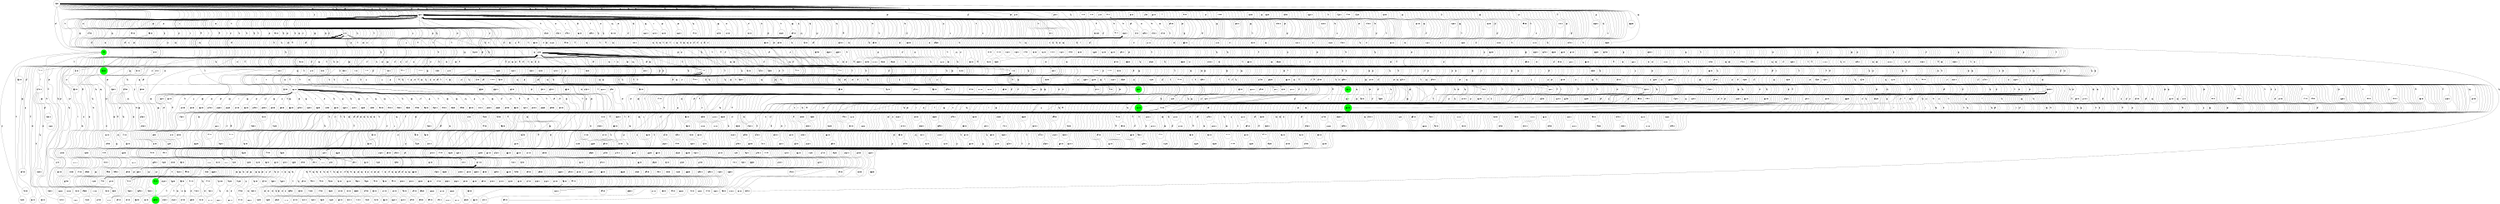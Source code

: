graph G {
overlap=false;
ratio=expand;
size="20,20!";
1 [Latitude=222, Longitude=67, betweeness="30.0", color="", graphics="{'d': 4.0, 'h': 4.0, 'w': 4.0, 'y': -1799.6611, 'x': -1414.2781, 'z': 0.0, 'fill': u'#999999'}", id=1, label="1/30.0", pos="67,222!", prob=0, shape=circle, status=on, style="", true_status=on, type=normal, weight=0];
2 [Latitude=22, Longitude=132, betweeness="30.0", color="", graphics="{'d': 4.0, 'h': 4.0, 'w': 4.0, 'y': 1203.4064, 'x': 343.2373, 'z': 0.0, 'fill': u'#999999'}", id=2, label="2/30.0", pos="132,22!", prob=0, shape=circle, status=on, style="", true_status=on, type=normal, weight=0];
3 [Latitude=281, Longitude=4, betweeness="0.0", color="", graphics="{'d': 4.0, 'h': 4.0, 'w': 4.0, 'y': 1289.454, 'x': 1923.78, 'z': 0.0, 'fill': u'#999999'}", id=3, label="3/0.0", pos="4,281!", prob=0, shape=circle, status=on, style="", true_status=on, type=normal, weight=0];
4 [Latitude=147, Longitude=21, betweeness="0.0", color=green, graphics="{'d': 4.0, 'h': 4.0, 'w': 4.0, 'y': -1106.8607, 'x': 1723.2073, 'z': 0.0, 'fill': u'#999999'}", id=4, label="4/0.0", pos="21,147!", prob=0, shape=circle, status=on, style=filled, true_status=on, type=green, weight=0];
5 [Latitude=110, Longitude=155, betweeness="0.0", color="", graphics="{'d': 4.0, 'h': 4.0, 'w': 4.0, 'y': 814.179, 'x': -1502.5369, 'z': 0.0, 'fill': u'#999999'}", id=5, label="5/0.0", pos="155,110!", prob=0, shape=circle, status=on, style="", true_status=on, type=normal, weight=0];
6 [Latitude=101, Longitude=75, betweeness="10.0", color="", graphics="{'d': 4.0, 'h': 4.0, 'w': 4.0, 'y': -1884.5521, 'x': 1471.8367, 'z': 0.0, 'fill': u'#999999'}", id=6, label="6/10.0", pos="75,101!", prob=0, shape=circle, status=on, style="", true_status=on, type=normal, weight=0];
7 [Latitude=132, Longitude=131, betweeness="0.0", color="", graphics="{'d': 4.0, 'h': 4.0, 'w': 4.0, 'y': 1895.3209, 'x': -248.52466, 'z': 0.0, 'fill': u'#999999'}", id=7, label="7/0.0", pos="131,132!", prob=0, shape=circle, status=on, style="", true_status=on, type=normal, weight=0];
8 [Latitude=271, Longitude=270, betweeness="0.0", color="", graphics="{'d': 4.0, 'h': 4.0, 'w': 4.0, 'y': -893.2237, 'x': -1742.0027, 'z': 0.0, 'fill': u'#999999'}", id=8, label="8/0.0", pos="270,271!", prob=0, shape=circle, status=on, style="", true_status=on, type=normal, weight=0];
9 [Latitude=82, Longitude=18, betweeness="0.0", color="", graphics="{'d': 4.0, 'h': 4.0, 'w': 4.0, 'y': -1644.0106, 'x': -1497.1321, 'z': 0.0, 'fill': u'#999999'}", id=9, label="9/0.0", pos="18,82!", prob=0, shape=circle, status=on, style="", true_status=on, type=normal, weight=0];
10 [Latitude=153, Longitude=7, betweeness="0.0", color="", graphics="{'d': 4.0, 'h': 4.0, 'w': 4.0, 'y': -320.42776, 'x': 1918.3662, 'z': 0.0, 'fill': u'#999999'}", id=10, label="10/0.0", pos="7,153!", prob=0, shape=circle, status=on, style="", true_status=on, type=normal, weight=0];
11 [Latitude=152, Longitude=199, betweeness="0.0", color="", graphics="{'d': 4.0, 'h': 4.0, 'w': 4.0, 'y': -508.99515, 'x': 1002.1245, 'z': 0.0, 'fill': u'#999999'}", id=11, label="11/0.0", pos="199,152!", prob=0, shape=circle, status=on, style="", true_status=on, type=normal, weight=0];
12 [Latitude=96, Longitude=26, betweeness="0.0", color="", graphics="{'d': 4.0, 'h': 4.0, 'w': 4.0, 'y': 203.21664, 'x': -808.62317, 'z': 0.0, 'fill': u'#999999'}", id=12, label="12/0.0", pos="26,96!", prob=0, shape=circle, status=on, style="", true_status=on, type=normal, weight=0];
13 [Latitude=224, Longitude=53, betweeness="0.0", color="", graphics="{'d': 4.0, 'h': 4.0, 'w': 4.0, 'y': 1475.6864, 'x': 168.21118, 'z': 0.0, 'fill': u'#999999'}", id=13, label="13/0.0", pos="53,224!", prob=0, shape=circle, status=on, style="", true_status=on, type=normal, weight=0];
14 [Latitude=187, Longitude=244, betweeness="0.0", color="", graphics="{'d': 4.0, 'h': 4.0, 'w': 4.0, 'y': -1399.1761, 'x': -792.72473, 'z': 0.0, 'fill': u'#999999'}", id=14, label="14/0.0", pos="244,187!", prob=0, shape=circle, status=on, style="", true_status=on, type=normal, weight=0];
15 [Latitude=271, Longitude=156, betweeness="0.0", color=green, graphics="{'d': 4.0, 'h': 4.0, 'w': 4.0, 'y': -764.1811, 'x': 1212.5427, 'z': 0.0, 'fill': u'#999999'}", id=15, label="15/0.0", pos="156,271!", prob=0, shape=circle, status=on, style=filled, true_status=on, type=green, weight=0];
16 [Latitude=60, Longitude=185, betweeness="0.0", color="", graphics="{'d': 4.0, 'h': 4.0, 'w': 4.0, 'y': 502.53354, 'x': -1750.0975, 'z': 0.0, 'fill': u'#999999'}", id=16, label="16/0.0", pos="185,60!", prob=0, shape=circle, status=on, style="", true_status=on, type=normal, weight=0];
17 [Latitude=186, Longitude=273, betweeness="0.0", color="", graphics="{'d': 4.0, 'h': 4.0, 'w': 4.0, 'y': 419.42953, 'x': -332.51074, 'z': 0.0, 'fill': u'#999999'}", id=17, label="17/0.0", pos="273,186!", prob=0, shape=circle, status=on, style="", true_status=on, type=normal, weight=0];
18 [Latitude=110, Longitude=266, betweeness="0.0", color="", graphics="{'d': 4.0, 'h': 4.0, 'w': 4.0, 'y': -1304.0737, 'x': 305.83228, 'z': 0.0, 'fill': u'#999999'}", id=18, label="18/0.0", pos="266,110!", prob=0, shape=circle, status=on, style="", true_status=on, type=normal, weight=0];
19 [Latitude=193, Longitude=165, betweeness="0.0", color=green, graphics="{'d': 4.0, 'h': 4.0, 'w': 4.0, 'y': 110.99252, 'x': 835.05054, 'z': 0.0, 'fill': u'#999999'}", id=19, label="19/0.0", pos="165,193!", prob=0, shape=circle, status=on, style=filled, true_status=on, type=green, weight=0];
20 [Latitude=24, Longitude=163, betweeness="0.0", color="", graphics="{'d': 4.0, 'h': 4.0, 'w': 4.0, 'y': 1014.1773, 'x': -1083.5132, 'z': 0.0, 'fill': u'#999999'}", id=20, label="20/0.0", pos="163,24!", prob=0, shape=circle, status=on, style="", true_status=on, type=normal, weight=0];
21 [Latitude=107, Longitude=59, betweeness="20.0", color="", graphics="{'d': 4.0, 'h': 4.0, 'w': 4.0, 'y': -71.30521, 'x': -1328.6808, 'z': 0.0, 'fill': u'#999999'}", id=21, label="21/20.0", pos="59,107!", prob=0, shape=circle, status=on, style="", true_status=on, type=normal, weight=0];
22 [Latitude=9, Longitude=6, betweeness="0.0", color="", graphics="{'d': 4.0, 'h': 4.0, 'w': 4.0, 'y': -1197.4147, 'x': -1151.1445, 'z': 0.0, 'fill': u'#999999'}", id=22, label="22/0.0", pos="6,9!", prob=0, shape=circle, status=on, style="", true_status=on, type=normal, weight=0];
23 [Latitude=254, Longitude=207, betweeness="0.0", color="", graphics="{'d': 4.0, 'h': 4.0, 'w': 4.0, 'y': 145.37851, 'x': 1122.3618, 'z': 0.0, 'fill': u'#999999'}", id=23, label="23/0.0", pos="207,254!", prob=0, shape=circle, status=on, style="", true_status=on, type=normal, weight=0];
24 [Latitude=121, Longitude=225, betweeness="0.0", color="", graphics="{'d': 4.0, 'h': 4.0, 'w': 4.0, 'y': 1104.0905, 'x': 1100.4429, 'z': 0.0, 'fill': u'#999999'}", id=24, label="24/0.0", pos="225,121!", prob=0, shape=circle, status=on, style="", true_status=on, type=normal, weight=0];
25 [Latitude=123, Longitude=261, betweeness="0.0", color="", graphics="{'d': 4.0, 'h': 4.0, 'w': 4.0, 'y': -1526.205, 'x': 1927.1394, 'z': 0.0, 'fill': u'#999999'}", id=25, label="25/0.0", pos="261,123!", prob=0, shape=circle, status=on, style="", true_status=on, type=normal, weight=0];
26 [Latitude=91, Longitude=18, betweeness="0.0", color="", graphics="{'d': 4.0, 'h': 4.0, 'w': 4.0, 'y': 704.4151, 'x': -245.93042, 'z': 0.0, 'fill': u'#999999'}", id=26, label="26/0.0", pos="18,91!", prob=0, shape=circle, status=on, style="", true_status=on, type=normal, weight=0];
27 [Latitude=265, Longitude=266, betweeness="0.0", color="", graphics="{'d': 4.0, 'h': 4.0, 'w': 4.0, 'y': -1843.2139, 'x': -96.9043, 'z': 0.0, 'fill': u'#999999'}", id=27, label="27/0.0", pos="266,265!", prob=0, shape=circle, status=on, style="", true_status=on, type=normal, weight=0];
28 [Latitude=116, Longitude=247, betweeness="0.0", color="", graphics="{'d': 4.0, 'h': 4.0, 'w': 4.0, 'y': -822.5533, 'x': 198.15259, 'z': 0.0, 'fill': u'#999999'}", id=28, label="28/0.0", pos="247,116!", prob=0, shape=circle, status=on, style="", true_status=on, type=normal, weight=0];
29 [Latitude=124, Longitude=51, betweeness="0.0", color="", graphics="{'d': 4.0, 'h': 4.0, 'w': 4.0, 'y': 1003.02545, 'x': -269.96533, 'z': 0.0, 'fill': u'#999999'}", id=29, label="29/0.0", pos="51,124!", prob=0, shape=circle, status=on, style="", true_status=on, type=normal, weight=0];
30 [Latitude=105, Longitude=158, betweeness="0.0", color="", graphics="{'d': 4.0, 'h': 4.0, 'w': 4.0, 'y': -928.5096, 'x': 1228.0876, 'z': 0.0, 'fill': u'#999999'}", id=30, label="30/0.0", pos="158,105!", prob=0, shape=circle, status=on, style="", true_status=on, type=normal, weight=0];
31 [Latitude=33, Longitude=32, betweeness="0.0", color="", graphics="{'d': 4.0, 'h': 4.0, 'w': 4.0, 'y': -1991.0605, 'x': 1247.9153, 'z': 0.0, 'fill': u'#999999'}", id=31, label="31/0.0", pos="32,33!", prob=0, shape=circle, status=on, style="", true_status=on, type=normal, weight=0];
32 [Latitude=9, Longitude=193, betweeness="0.0", color="", graphics="{'d': 4.0, 'h': 4.0, 'w': 4.0, 'y': 377.01572, 'x': 544.3616, 'z': 0.0, 'fill': u'#999999'}", id=32, label="32/0.0", pos="193,9!", prob=0, shape=circle, status=on, style="", true_status=on, type=normal, weight=0];
33 [Latitude=72, Longitude=67, betweeness="0.0", color="", graphics="{'d': 4.0, 'h': 4.0, 'w': 4.0, 'y': -792.5651, 'x': 1284.187, 'z': 0.0, 'fill': u'#999999'}", id=33, label="33/0.0", pos="67,72!", prob=0, shape=circle, status=on, style="", true_status=on, type=normal, weight=0];
34 [Latitude=53, Longitude=56, betweeness="0.0", color="", graphics="{'d': 4.0, 'h': 4.0, 'w': 4.0, 'y': -583.4775, 'x': 163.01709, 'z': 0.0, 'fill': u'#999999'}", id=34, label="34/0.0", pos="56,53!", prob=0, shape=circle, status=on, style="", true_status=on, type=normal, weight=0];
35 [Latitude=144, Longitude=246, betweeness="0.0", color="", graphics="{'d': 4.0, 'h': 4.0, 'w': 4.0, 'y': 1384.0602, 'x': 1026.29, 'z': 0.0, 'fill': u'#999999'}", id=35, label="35/0.0", pos="246,144!", prob=0, shape=circle, status=on, style="", true_status=on, type=normal, weight=0];
36 [Latitude=255, Longitude=74, betweeness="0.0", color="", graphics="{'d': 4.0, 'h': 4.0, 'w': 4.0, 'y': 1297.1515, 'x': 1254.0967, 'z': 0.0, 'fill': u'#999999'}", id=36, label="36/0.0", pos="74,255!", prob=0, shape=circle, status=on, style="", true_status=on, type=normal, weight=0];
37 [Latitude=5, Longitude=25, betweeness="0.0", color="", graphics="{'d': 4.0, 'h': 4.0, 'w': 4.0, 'y': 1301.2203, 'x': 954.9497, 'z': 0.0, 'fill': u'#999999'}", id=37, label="37/0.0", pos="25,5!", prob=0, shape=circle, status=on, style="", true_status=on, type=normal, weight=0];
38 [Latitude=229, Longitude=76, betweeness="10.0", color="", graphics="{'d': 4.0, 'h': 4.0, 'w': 4.0, 'y': -1933.3379, 'x': -1076.3096, 'z': 0.0, 'fill': u'#999999'}", id=38, label="38/10.0", pos="76,229!", prob=0, shape=circle, status=on, style="", true_status=on, type=normal, weight=0];
39 [Latitude=9, Longitude=218, betweeness="0.0", color="", graphics="{'d': 4.0, 'h': 4.0, 'w': 4.0, 'y': -928.92426, 'x': -1646.1172, 'z': 0.0, 'fill': u'#999999'}", id=39, label="39/0.0", pos="218,9!", prob=0, shape=circle, status=on, style="", true_status=on, type=normal, weight=0];
40 [Latitude=150, Longitude=260, betweeness="0.0", color="", graphics="{'d': 4.0, 'h': 4.0, 'w': 4.0, 'y': 1713.4073, 'x': 455.21118, 'z': 0.0, 'fill': u'#999999'}", id=40, label="40/0.0", pos="260,150!", prob=0, shape=circle, status=on, style="", true_status=on, type=normal, weight=0];
41 [Latitude=230, Longitude=123, betweeness="0.0", color="", graphics="{'d': 4.0, 'h': 4.0, 'w': 4.0, 'y': 1317.7474, 'x': -588.4514, 'z': 0.0, 'fill': u'#999999'}", id=41, label="41/0.0", pos="123,230!", prob=0, shape=circle, status=on, style="", true_status=on, type=normal, weight=0];
42 [Latitude=150, Longitude=51, betweeness="0.0", color="", graphics="{'d': 4.0, 'h': 4.0, 'w': 4.0, 'y': -1849.075, 'x': -474.47644, 'z': 0.0, 'fill': u'#999999'}", id=42, label="42/0.0", pos="51,150!", prob=0, shape=circle, status=on, style="", true_status=on, type=normal, weight=0];
43 [Latitude=145, Longitude=55, betweeness="0.0", color="", graphics="{'d': 4.0, 'h': 4.0, 'w': 4.0, 'y': -1230.5479, 'x': -1069.4368, 'z': 0.0, 'fill': u'#999999'}", id=43, label="43/0.0", pos="55,145!", prob=0, shape=circle, status=on, style="", true_status=on, type=normal, weight=0];
44 [Latitude=29, Longitude=197, betweeness="0.0", color="", graphics="{'d': 4.0, 'h': 4.0, 'w': 4.0, 'y': 1327.775, 'x': -88.44702, 'z': 0.0, 'fill': u'#999999'}", id=44, label="44/0.0", pos="197,29!", prob=0, shape=circle, status=on, style="", true_status=on, type=normal, weight=0];
45 [Latitude=143, Longitude=215, betweeness="0.0", color="", graphics="{'d': 4.0, 'h': 4.0, 'w': 4.0, 'y': 1921.1969, 'x': 1660.4067, 'z': 0.0, 'fill': u'#999999'}", id=45, label="45/0.0", pos="215,143!", prob=0, shape=circle, status=on, style="", true_status=on, type=normal, weight=0];
46 [Latitude=169, Longitude=197, betweeness="0.0", color="", graphics="{'d': 4.0, 'h': 4.0, 'w': 4.0, 'y': -396.7554, 'x': -797.0043, 'z': 0.0, 'fill': u'#999999'}", id=46, label="46/0.0", pos="197,169!", prob=0, shape=circle, status=on, style="", true_status=on, type=normal, weight=0];
47 [Latitude=167, Longitude=95, betweeness="0.0", color="", graphics="{'d': 4.0, 'h': 4.0, 'w': 4.0, 'y': -591.34784, 'x': 269.04517, 'z': 0.0, 'fill': u'#999999'}", id=47, label="47/0.0", pos="95,167!", prob=0, shape=circle, status=on, style="", true_status=on, type=normal, weight=0];
48 [Latitude=159, Longitude=163, betweeness="0.0", color="", graphics="{'d': 4.0, 'h': 4.0, 'w': 4.0, 'y': -470.45145, 'x': 36.759274, 'z': 0.0, 'fill': u'#999999'}", id=48, label="48/0.0", pos="163,159!", prob=0, shape=circle, status=on, style="", true_status=on, type=normal, weight=0];
49 [Latitude=10, Longitude=118, betweeness="0.0", color="", graphics="{'d': 4.0, 'h': 4.0, 'w': 4.0, 'y': 733.83453, 'x': 1969.0945, 'z': 0.0, 'fill': u'#999999'}", id=49, label="49/0.0", pos="118,10!", prob=0, shape=circle, status=on, style="", true_status=on, type=normal, weight=0];
50 [Latitude=161, Longitude=69, betweeness="0.0", color="", graphics="{'d': 4.0, 'h': 4.0, 'w': 4.0, 'y': 1181.1483, 'x': 1368.7561, 'z': 0.0, 'fill': u'#999999'}", id=50, label="50/0.0", pos="69,161!", prob=0, shape=circle, status=on, style="", true_status=on, type=normal, weight=0];
51 [Latitude=174, Longitude=2, betweeness="0.0", color="", graphics="{'d': 4.0, 'h': 4.0, 'w': 4.0, 'y': 1983.2184, 'x': 814.14966, 'z': 0.0, 'fill': u'#999999'}", id=51, label="51/0.0", pos="2,174!", prob=0, shape=circle, status=on, style="", true_status=on, type=normal, weight=0];
52 [Latitude=134, Longitude=28, betweeness="0.0", color="", graphics="{'d': 4.0, 'h': 4.0, 'w': 4.0, 'y': 171.8143, 'x': -701.3253, 'z': 0.0, 'fill': u'#999999'}", id=52, label="52/0.0", pos="28,134!", prob=0, shape=circle, status=on, style="", true_status=on, type=normal, weight=0];
53 [Latitude=17, Longitude=172, betweeness="0.0", color="", graphics="{'d': 4.0, 'h': 4.0, 'w': 4.0, 'y': -1821.0935, 'x': 1680.9053, 'z': 0.0, 'fill': u'#999999'}", id=53, label="53/0.0", pos="172,17!", prob=0, shape=circle, status=on, style="", true_status=on, type=normal, weight=0];
54 [Latitude=202, Longitude=52, betweeness="0.0", color="", graphics="{'d': 4.0, 'h': 4.0, 'w': 4.0, 'y': 500.05917, 'x': -36.64417, 'z': 0.0, 'fill': u'#999999'}", id=54, label="54/0.0", pos="52,202!", prob=0, shape=circle, status=on, style="", true_status=on, type=normal, weight=0];
55 [Latitude=288, Longitude=159, betweeness="0.0", color="", graphics="{'d': 4.0, 'h': 4.0, 'w': 4.0, 'y': -1096.5194, 'x': -1047.308, 'z': 0.0, 'fill': u'#999999'}", id=55, label="55/0.0", pos="159,288!", prob=0, shape=circle, status=on, style="", true_status=on, type=normal, weight=0];
56 [Latitude=187, Longitude=4, betweeness="0.0", color=green, graphics="{'d': 4.0, 'h': 4.0, 'w': 4.0, 'y': -636.436, 'x': 14.39575, 'z': 0.0, 'fill': u'#999999'}", id=56, label="56/0.0", pos="4,187!", prob=0, shape=circle, status=on, style=filled, true_status=on, type=green, weight=0];
57 [Latitude=152, Longitude=79, betweeness="0.0", color="", graphics="{'d': 4.0, 'h': 4.0, 'w': 4.0, 'y': 839.16, 'x': 1920.0549, 'z': 0.0, 'fill': u'#999999'}", id=57, label="57/0.0", pos="79,152!", prob=0, shape=circle, status=on, style="", true_status=on, type=normal, weight=0];
58 [Latitude=207, Longitude=196, betweeness="0.0", color="", graphics="{'d': 4.0, 'h': 4.0, 'w': 4.0, 'y': -1916.7764, 'x': -804.396, 'z': 0.0, 'fill': u'#999999'}", id=58, label="58/0.0", pos="196,207!", prob=0, shape=circle, status=on, style="", true_status=on, type=normal, weight=0];
59 [Latitude=30, Longitude=24, betweeness="0.0", color="", graphics="{'d': 4.0, 'h': 4.0, 'w': 4.0, 'y': -138.11002, 'x': -86.00464, 'z': 0.0, 'fill': u'#999999'}", id=59, label="59/0.0", pos="24,30!", prob=0, shape=circle, status=on, style="", true_status=on, type=normal, weight=0];
60 [Latitude=293, Longitude=211, betweeness="0.0", color="", graphics="{'d': 4.0, 'h': 4.0, 'w': 4.0, 'y': -1722.5643, 'x': -1464.0605, 'z': 0.0, 'fill': u'#999999'}", id=60, label="60/0.0", pos="211,293!", prob=0, shape=circle, status=on, style="", true_status=on, type=normal, weight=0];
61 [Latitude=131, Longitude=9, betweeness="0.0", color="", graphics="{'d': 4.0, 'h': 4.0, 'w': 4.0, 'y': -1669.0111, 'x': 1187.5076, 'z': 0.0, 'fill': u'#999999'}", id=61, label="61/0.0", pos="9,131!", prob=0, shape=circle, status=on, style="", true_status=on, type=normal, weight=0];
62 [Latitude=44, Longitude=297, betweeness="0.0", color="", graphics="{'d': 4.0, 'h': 4.0, 'w': 4.0, 'y': -572.73883, 'x': -1326.4506, 'z': 0.0, 'fill': u'#999999'}", id=62, label="62/0.0", pos="297,44!", prob=0, shape=circle, status=on, style="", true_status=on, type=normal, weight=0];
63 [Latitude=107, Longitude=229, betweeness="0.0", color="", graphics="{'d': 4.0, 'h': 4.0, 'w': 4.0, 'y': 214.97568, 'x': 561.02783, 'z': 0.0, 'fill': u'#999999'}", id=63, label="63/0.0", pos="229,107!", prob=0, shape=circle, status=on, style="", true_status=on, type=normal, weight=0];
64 [Latitude=81, Longitude=147, betweeness="0.0", color="", graphics="{'d': 4.0, 'h': 4.0, 'w': 4.0, 'y': -1026.9238, 'x': 1826.5378, 'z': 0.0, 'fill': u'#999999'}", id=64, label="64/0.0", pos="147,81!", prob=0, shape=circle, status=on, style="", true_status=on, type=normal, weight=0];
65 [Latitude=273, Longitude=180, betweeness="0.0", color="", graphics="{'d': 4.0, 'h': 4.0, 'w': 4.0, 'y': -305.7957, 'x': -152.57397, 'z': 0.0, 'fill': u'#999999'}", id=65, label="65/0.0", pos="180,273!", prob=0, shape=circle, status=on, style="", true_status=on, type=normal, weight=0];
66 [Latitude=116, Longitude=254, betweeness="0.0", color="", graphics="{'d': 4.0, 'h': 4.0, 'w': 4.0, 'y': 1083.3439, 'x': 1926.0867, 'z': 0.0, 'fill': u'#999999'}", id=66, label="66/0.0", pos="254,116!", prob=0, shape=circle, status=on, style="", true_status=on, type=normal, weight=0];
67 [Latitude=89, Longitude=235, betweeness="0.0", color="", graphics="{'d': 4.0, 'h': 4.0, 'w': 4.0, 'y': 1880.9296, 'x': -1927.8353, 'z': 0.0, 'fill': u'#999999'}", id=67, label="67/0.0", pos="235,89!", prob=0, shape=circle, status=on, style="", true_status=on, type=normal, weight=0];
68 [Latitude=208, Longitude=127, betweeness="0.0", color="", graphics="{'d': 4.0, 'h': 4.0, 'w': 4.0, 'y': 1236.1317, 'x': 427.55615, 'z': 0.0, 'fill': u'#999999'}", id=68, label="68/0.0", pos="127,208!", prob=0, shape=circle, status=on, style="", true_status=on, type=normal, weight=0];
69 [Latitude=171, Longitude=20, betweeness="0.0", color="", graphics="{'d': 4.0, 'h': 4.0, 'w': 4.0, 'y': -702.57025, 'x': 1504.2461, 'z': 0.0, 'fill': u'#999999'}", id=69, label="69/0.0", pos="20,171!", prob=0, shape=circle, status=on, style="", true_status=on, type=normal, weight=0];
70 [Latitude=277, Longitude=166, betweeness="0.0", color="", graphics="{'d': 4.0, 'h': 4.0, 'w': 4.0, 'y': -1246.0044, 'x': -1684.8123, 'z': 0.0, 'fill': u'#999999'}", id=70, label="70/0.0", pos="166,277!", prob=0, shape=circle, status=on, style="", true_status=on, type=normal, weight=0];
71 [Latitude=134, Longitude=189, betweeness="0.0", color="", graphics="{'d': 4.0, 'h': 4.0, 'w': 4.0, 'y': 752.8118, 'x': 513.5774, 'z': 0.0, 'fill': u'#999999'}", id=71, label="71/0.0", pos="189,134!", prob=0, shape=circle, status=on, style="", true_status=on, type=normal, weight=0];
72 [Latitude=64, Longitude=107, betweeness="0.0", color="", graphics="{'d': 4.0, 'h': 4.0, 'w': 4.0, 'y': -1567.1389, 'x': -183.96277, 'z': 0.0, 'fill': u'#999999'}", id=72, label="72/0.0", pos="107,64!", prob=0, shape=circle, status=on, style="", true_status=on, type=normal, weight=0];
73 [Latitude=222, Longitude=111, betweeness="0.0", color="", graphics="{'d': 4.0, 'h': 4.0, 'w': 4.0, 'y': -1740.8782, 'x': 1270.3772, 'z': 0.0, 'fill': u'#999999'}", id=73, label="73/0.0", pos="111,222!", prob=0, shape=circle, status=on, style="", true_status=on, type=normal, weight=0];
74 [Latitude=257, Longitude=188, betweeness="0.0", color="", graphics="{'d': 4.0, 'h': 4.0, 'w': 4.0, 'y': -594.4797, 'x': 338.7588, 'z': 0.0, 'fill': u'#999999'}", id=74, label="74/0.0", pos="188,257!", prob=0, shape=circle, status=on, style="", true_status=on, type=normal, weight=0];
75 [Latitude=103, Longitude=6, betweeness="0.0", color="", graphics="{'d': 4.0, 'h': 4.0, 'w': 4.0, 'y': -1372.6132, 'x': 1302.2454, 'z': 0.0, 'fill': u'#999999'}", id=75, label="75/0.0", pos="6,103!", prob=0, shape=circle, status=on, style="", true_status=on, type=normal, weight=0];
76 [Latitude=257, Longitude=10, betweeness="0.0", color="", graphics="{'d': 4.0, 'h': 4.0, 'w': 4.0, 'y': -1619.6239, 'x': 152.8706, 'z': 0.0, 'fill': u'#999999'}", id=76, label="76/0.0", pos="10,257!", prob=0, shape=circle, status=on, style="", true_status=on, type=normal, weight=0];
77 [Latitude=36, Longitude=256, betweeness="0.0", color="", graphics="{'d': 4.0, 'h': 4.0, 'w': 4.0, 'y': -615.78436, 'x': -1075.4722, 'z': 0.0, 'fill': u'#999999'}", id=77, label="77/0.0", pos="256,36!", prob=0, shape=circle, status=on, style="", true_status=on, type=normal, weight=0];
78 [Latitude=213, Longitude=185, betweeness="0.0", color="", graphics="{'d': 4.0, 'h': 4.0, 'w': 4.0, 'y': -603.9467, 'x': -1675.8788, 'z': 0.0, 'fill': u'#999999'}", id=78, label="78/0.0", pos="185,213!", prob=0, shape=circle, status=on, style="", true_status=on, type=normal, weight=0];
79 [Latitude=212, Longitude=56, betweeness="0.0", color="", graphics="{'d': 4.0, 'h': 4.0, 'w': 4.0, 'y': 1649.579, 'x': -440.4065, 'z': 0.0, 'fill': u'#999999'}", id=79, label="79/0.0", pos="56,212!", prob=0, shape=circle, status=on, style="", true_status=on, type=normal, weight=0];
80 [Latitude=115, Longitude=181, betweeness="0.0", color="", graphics="{'d': 4.0, 'h': 4.0, 'w': 4.0, 'y': -767.49493, 'x': -1578.4138, 'z': 0.0, 'fill': u'#999999'}", id=80, label="80/0.0", pos="181,115!", prob=0, shape=circle, status=on, style="", true_status=on, type=normal, weight=0];
81 [Latitude=100, Longitude=65, betweeness="0.0", color="", graphics="{'d': 4.0, 'h': 4.0, 'w': 4.0, 'y': 1616.3961, 'x': -1039.3445, 'z': 0.0, 'fill': u'#999999'}", id=81, label="81/0.0", pos="65,100!", prob=0, shape=circle, status=on, style="", true_status=on, type=normal, weight=0];
82 [Latitude=100, Longitude=114, betweeness="0.0", color="", graphics="{'d': 4.0, 'h': 4.0, 'w': 4.0, 'y': -1380.7618, 'x': -1487.8821, 'z': 0.0, 'fill': u'#999999'}", id=82, label="82/0.0", pos="114,100!", prob=0, shape=circle, status=on, style="", true_status=on, type=normal, weight=0];
83 [Latitude=264, Longitude=130, betweeness="0.0", color="", graphics="{'d': 4.0, 'h': 4.0, 'w': 4.0, 'y': -727.44403, 'x': 355.75586, 'z': 0.0, 'fill': u'#999999'}", id=83, label="83/0.0", pos="130,264!", prob=0, shape=circle, status=on, style="", true_status=on, type=normal, weight=0];
84 [Latitude=192, Longitude=279, betweeness="0.0", color="", graphics="{'d': 4.0, 'h': 4.0, 'w': 4.0, 'y': -1618.718, 'x': -1042.227, 'z': 0.0, 'fill': u'#999999'}", id=84, label="84/0.0", pos="279,192!", prob=0, shape=circle, status=on, style="", true_status=on, type=normal, weight=0];
85 [Latitude=228, Longitude=192, betweeness="0.0", color="", graphics="{'d': 4.0, 'h': 4.0, 'w': 4.0, 'y': 5.9916687, 'x': -472.45776, 'z': 0.0, 'fill': u'#999999'}", id=85, label="85/0.0", pos="192,228!", prob=0, shape=circle, status=on, style="", true_status=on, type=normal, weight=0];
86 [Latitude=277, Longitude=256, betweeness="0.0", color="", graphics="{'d': 4.0, 'h': 4.0, 'w': 4.0, 'y': 663.5279, 'x': -1468.155, 'z': 0.0, 'fill': u'#999999'}", id=86, label="86/0.0", pos="256,277!", prob=0, shape=circle, status=on, style="", true_status=on, type=normal, weight=0];
87 [Latitude=230, Longitude=227, betweeness="0.0", color="", graphics="{'d': 4.0, 'h': 4.0, 'w': 4.0, 'y': 1733.4384, 'x': 844.4619, 'z': 0.0, 'fill': u'#999999'}", id=87, label="87/0.0", pos="227,230!", prob=0, shape=circle, status=on, style="", true_status=on, type=normal, weight=0];
88 [Latitude=153, Longitude=130, betweeness="0.0", color="", graphics="{'d': 4.0, 'h': 4.0, 'w': 4.0, 'y': 374.06113, 'x': -1630.8765, 'z': 0.0, 'fill': u'#999999'}", id=88, label="88/0.0", pos="130,153!", prob=0, shape=circle, status=on, style="", true_status=on, type=normal, weight=0];
89 [Latitude=148, Longitude=294, betweeness="0.0", color="", graphics="{'d': 4.0, 'h': 4.0, 'w': 4.0, 'y': 1193.497, 'x': 258.99414, 'z': 0.0, 'fill': u'#999999'}", id=89, label="89/0.0", pos="294,148!", prob=0, shape=circle, status=on, style="", true_status=on, type=normal, weight=0];
90 [Latitude=274, Longitude=180, betweeness="0.0", color="", graphics="{'d': 4.0, 'h': 4.0, 'w': 4.0, 'y': 987.11285, 'x': -1733.9913, 'z': 0.0, 'fill': u'#999999'}", id=90, label="90/0.0", pos="180,274!", prob=0, shape=circle, status=on, style="", true_status=on, type=normal, weight=0];
91 [Latitude=294, Longitude=154, betweeness="0.0", color="", graphics="{'d': 4.0, 'h': 4.0, 'w': 4.0, 'y': -1955.3694, 'x': 288.55078, 'z': 0.0, 'fill': u'#999999'}", id=91, label="91/0.0", pos="154,294!", prob=0, shape=circle, status=on, style="", true_status=on, type=normal, weight=0];
92 [Latitude=99, Longitude=280, betweeness="0.0", color="", graphics="{'d': 4.0, 'h': 4.0, 'w': 4.0, 'y': 1846.2562, 'x': -1153.8975, 'z': 0.0, 'fill': u'#999999'}", id=92, label="92/0.0", pos="280,99!", prob=0, shape=circle, status=on, style="", true_status=on, type=normal, weight=0];
93 [Latitude=243, Longitude=199, betweeness="0.0", color="", graphics="{'d': 4.0, 'h': 4.0, 'w': 4.0, 'y': 408.71664, 'x': -1005.3331, 'z': 0.0, 'fill': u'#999999'}", id=93, label="93/0.0", pos="199,243!", prob=0, shape=circle, status=on, style="", true_status=on, type=normal, weight=0];
94 [Latitude=157, Longitude=90, betweeness="0.0", color="", graphics="{'d': 4.0, 'h': 4.0, 'w': 4.0, 'y': 1108.4716, 'x': 106.906006, 'z': 0.0, 'fill': u'#999999'}", id=94, label="94/0.0", pos="90,157!", prob=0, shape=circle, status=on, style="", true_status=on, type=normal, weight=0];
95 [Latitude=257, Longitude=166, betweeness="0.0", color="", graphics="{'d': 4.0, 'h': 4.0, 'w': 4.0, 'y': 500.78036, 'x': -23.892214, 'z': 0.0, 'fill': u'#999999'}", id=95, label="95/0.0", pos="166,257!", prob=0, shape=circle, status=on, style="", true_status=on, type=normal, weight=0];
96 [Latitude=161, Longitude=70, betweeness="0.0", color="", graphics="{'d': 4.0, 'h': 4.0, 'w': 4.0, 'y': -530.2952, 'x': -136.75879, 'z': 0.0, 'fill': u'#999999'}", id=96, label="96/0.0", pos="70,161!", prob=0, shape=circle, status=on, style="", true_status=on, type=normal, weight=0];
97 [Latitude=134, Longitude=246, betweeness="0.0", color="", graphics="{'d': 4.0, 'h': 4.0, 'w': 4.0, 'y': 1985.5365, 'x': -608.4835, 'z': 0.0, 'fill': u'#999999'}", id=97, label="97/0.0", pos="246,134!", prob=0, shape=circle, status=on, style="", true_status=on, type=normal, weight=0];
98 [Latitude=175, Longitude=63, betweeness="0.0", color="", graphics="{'d': 4.0, 'h': 4.0, 'w': 4.0, 'y': -1187.4528, 'x': 603.03125, 'z': 0.0, 'fill': u'#999999'}", id=98, label="98/0.0", pos="63,175!", prob=0, shape=circle, status=on, style="", true_status=on, type=normal, weight=0];
99 [Latitude=237, Longitude=249, betweeness="0.0", color="", graphics="{'d': 4.0, 'h': 4.0, 'w': 4.0, 'y': 1701.361, 'x': -972.7721, 'z': 0.0, 'fill': u'#999999'}", id=99, label="99/0.0", pos="249,237!", prob=0, shape=circle, status=on, style="", true_status=on, type=normal, weight=0];
100 [Latitude=67, Longitude=150, betweeness="0.0", color="", graphics="{'d': 4.0, 'h': 4.0, 'w': 4.0, 'y': -1083.343, 'x': -1728.9448, 'z': 0.0, 'fill': u'#999999'}", id=100, label="100/0.0", pos="150,67!", prob=0, shape=circle, status=on, style="", true_status=on, type=normal, weight=0];
101 [Latitude=22, Longitude=295, betweeness="0.0", color="", graphics="{'d': 4.0, 'h': 4.0, 'w': 4.0, 'y': 1392.3195, 'x': -574.12646, 'z': 0.0, 'fill': u'#999999'}", id=101, label="101/0.0", pos="295,22!", prob=0, shape=circle, status=on, style="", true_status=on, type=normal, weight=0];
102 [Latitude=216, Longitude=152, betweeness="0.0", color="", graphics="{'d': 4.0, 'h': 4.0, 'w': 4.0, 'y': 372.55087, 'x': -503.69177, 'z': 0.0, 'fill': u'#999999'}", id=102, label="102/0.0", pos="152,216!", prob=0, shape=circle, status=on, style="", true_status=on, type=normal, weight=0];
103 [Latitude=184, Longitude=284, betweeness="0.0", color="", graphics="{'d': 4.0, 'h': 4.0, 'w': 4.0, 'y': -1911.1207, 'x': 91.40283, 'z': 0.0, 'fill': u'#999999'}", id=103, label="103/0.0", pos="284,184!", prob=0, shape=circle, status=on, style="", true_status=on, type=normal, weight=0];
104 [Latitude=52, Longitude=273, betweeness="0.0", color="", graphics="{'d': 4.0, 'h': 4.0, 'w': 4.0, 'y': -1160.6095, 'x': -1221.4102, 'z': 0.0, 'fill': u'#999999'}", id=104, label="104/0.0", pos="273,52!", prob=0, shape=circle, status=on, style="", true_status=on, type=normal, weight=0];
105 [Latitude=279, Longitude=97, betweeness="0.0", color="", graphics="{'d': 4.0, 'h': 4.0, 'w': 4.0, 'y': -1222.0747, 'x': -1213.8557, 'z': 0.0, 'fill': u'#999999'}", id=105, label="105/0.0", pos="97,279!", prob=0, shape=circle, status=on, style="", true_status=on, type=normal, weight=0];
106 [Latitude=6, Longitude=56, betweeness="0.0", color="", graphics="{'d': 4.0, 'h': 4.0, 'w': 4.0, 'y': 787.38654, 'x': 149.9458, 'z': 0.0, 'fill': u'#999999'}", id=106, label="106/0.0", pos="56,6!", prob=0, shape=circle, status=on, style="", true_status=on, type=normal, weight=0];
107 [Latitude=167, Longitude=174, betweeness="0.0", color="", graphics="{'d': 4.0, 'h': 4.0, 'w': 4.0, 'y': 2002.7094, 'x': -1064.4661, 'z': 0.0, 'fill': u'#999999'}", id=107, label="107/0.0", pos="174,167!", prob=0, shape=circle, status=on, style="", true_status=on, type=normal, weight=0];
108 [Latitude=208, Longitude=104, betweeness="0.0", color="", graphics="{'d': 4.0, 'h': 4.0, 'w': 4.0, 'y': -134.55081, 'x': 826.5886, 'z': 0.0, 'fill': u'#999999'}", id=108, label="108/0.0", pos="104,208!", prob=0, shape=circle, status=on, style="", true_status=on, type=normal, weight=0];
109 [Latitude=206, Longitude=95, betweeness="0.0", color="", graphics="{'d': 4.0, 'h': 4.0, 'w': 4.0, 'y': -1966.6437, 'x': -843.86523, 'z': 0.0, 'fill': u'#999999'}", id=109, label="109/0.0", pos="95,206!", prob=0, shape=circle, status=on, style="", true_status=on, type=normal, weight=0];
110 [Latitude=19, Longitude=23, betweeness="0.0", color="", graphics="{'d': 4.0, 'h': 4.0, 'w': 4.0, 'y': -1965.2957, 'x': -633.0797, 'z': 0.0, 'fill': u'#999999'}", id=110, label="110/0.0", pos="23,19!", prob=0, shape=circle, status=on, style="", true_status=on, type=normal, weight=0];
111 [Latitude=213, Longitude=286, betweeness="0.0", color="", graphics="{'d': 4.0, 'h': 4.0, 'w': 4.0, 'y': 248.5499, 'x': -77.429565, 'z': 0.0, 'fill': u'#999999'}", id=111, label="111/0.0", pos="286,213!", prob=0, shape=circle, status=on, style="", true_status=on, type=normal, weight=0];
112 [Latitude=90, Longitude=290, betweeness="0.0", color="", graphics="{'d': 4.0, 'h': 4.0, 'w': 4.0, 'y': 608.5076, 'x': -148.71375, 'z': 0.0, 'fill': u'#999999'}", id=112, label="112/0.0", pos="290,90!", prob=0, shape=circle, status=on, style="", true_status=on, type=normal, weight=0];
113 [Latitude=236, Longitude=102, betweeness="0.0", color="", graphics="{'d': 4.0, 'h': 4.0, 'w': 4.0, 'y': 1369.0282, 'x': -610.9977, 'z': 0.0, 'fill': u'#999999'}", id=113, label="113/0.0", pos="102,236!", prob=0, shape=circle, status=on, style="", true_status=on, type=normal, weight=0];
114 [Latitude=104, Longitude=267, betweeness="0.0", color="", graphics="{'d': 4.0, 'h': 4.0, 'w': 4.0, 'y': -660.42413, 'x': 599.08057, 'z': 0.0, 'fill': u'#999999'}", id=114, label="114/0.0", pos="267,104!", prob=0, shape=circle, status=on, style="", true_status=on, type=normal, weight=0];
115 [Latitude=156, Longitude=47, betweeness="0.0", color="", graphics="{'d': 4.0, 'h': 4.0, 'w': 4.0, 'y': 1183.5077, 'x': -619.2289, 'z': 0.0, 'fill': u'#999999'}", id=115, label="115/0.0", pos="47,156!", prob=0, shape=circle, status=on, style="", true_status=on, type=normal, weight=0];
116 [Latitude=278, Longitude=282, betweeness="0.0", color="", graphics="{'d': 4.0, 'h': 4.0, 'w': 4.0, 'y': -1305.139, 'x': 938.82935, 'z': 0.0, 'fill': u'#999999'}", id=116, label="116/0.0", pos="282,278!", prob=0, shape=circle, status=on, style="", true_status=on, type=normal, weight=0];
117 [Latitude=9, Longitude=2, betweeness="0.0", color="", graphics="{'d': 4.0, 'h': 4.0, 'w': 4.0, 'y': 1407.6656, 'x': -428.1703, 'z': 0.0, 'fill': u'#999999'}", id=117, label="117/0.0", pos="2,9!", prob=0, shape=circle, status=on, style="", true_status=on, type=normal, weight=0];
118 [Latitude=15, Longitude=108, betweeness="0.0", color="", graphics="{'d': 4.0, 'h': 4.0, 'w': 4.0, 'y': 1458.797, 'x': 546.8804, 'z': 0.0, 'fill': u'#999999'}", id=118, label="118/0.0", pos="108,15!", prob=0, shape=circle, status=on, style="", true_status=on, type=normal, weight=0];
119 [Latitude=243, Longitude=239, betweeness="0.0", color="", graphics="{'d': 4.0, 'h': 4.0, 'w': 4.0, 'y': 316.8043, 'x': -1136.4072, 'z': 0.0, 'fill': u'#999999'}", id=119, label="119/0.0", pos="239,243!", prob=0, shape=circle, status=on, style="", true_status=on, type=normal, weight=0];
120 [Latitude=256, Longitude=227, betweeness="0.0", color="", graphics="{'d': 4.0, 'h': 4.0, 'w': 4.0, 'y': -1194.4622, 'x': -1129.6814, 'z': 0.0, 'fill': u'#999999'}", id=120, label="120/0.0", pos="227,256!", prob=0, shape=circle, status=on, style="", true_status=on, type=normal, weight=0];
121 [Latitude=139, Longitude=8, betweeness="0.0", color="", graphics="{'d': 4.0, 'h': 4.0, 'w': 4.0, 'y': 792.8216, 'x': -19.174074, 'z': 0.0, 'fill': u'#999999'}", id=121, label="121/0.0", pos="8,139!", prob=0, shape=circle, status=on, style="", true_status=on, type=normal, weight=0];
122 [Latitude=25, Longitude=34, betweeness="0.0", color="", graphics="{'d': 4.0, 'h': 4.0, 'w': 4.0, 'y': -1019.18506, 'x': -850.2644, 'z': 0.0, 'fill': u'#999999'}", id=122, label="122/0.0", pos="34,25!", prob=0, shape=circle, status=on, style="", true_status=on, type=normal, weight=0];
123 [Latitude=226, Longitude=71, betweeness="0.0", color="", graphics="{'d': 4.0, 'h': 4.0, 'w': 4.0, 'y': -1573.8882, 'x': -1699.7974, 'z': 0.0, 'fill': u'#999999'}", id=123, label="123/0.0", pos="71,226!", prob=0, shape=circle, status=on, style="", true_status=on, type=normal, weight=0];
124 [Latitude=293, Longitude=254, betweeness="0.0", color="", graphics="{'d': 4.0, 'h': 4.0, 'w': 4.0, 'y': 1734.0404, 'x': -1442.521, 'z': 0.0, 'fill': u'#999999'}", id=124, label="124/0.0", pos="254,293!", prob=0, shape=circle, status=on, style="", true_status=on, type=normal, weight=0];
125 [Latitude=48, Longitude=133, betweeness="0.0", color="", graphics="{'d': 4.0, 'h': 4.0, 'w': 4.0, 'y': 1313.025, 'x': 927.1509, 'z': 0.0, 'fill': u'#999999'}", id=125, label="125/0.0", pos="133,48!", prob=0, shape=circle, status=on, style="", true_status=on, type=normal, weight=0];
126 [Latitude=194, Longitude=55, betweeness="0.0", color="", graphics="{'d': 4.0, 'h': 4.0, 'w': 4.0, 'y': -1358.7216, 'x': -1032.9963, 'z': 0.0, 'fill': u'#999999'}", id=126, label="126/0.0", pos="55,194!", prob=0, shape=circle, status=on, style="", true_status=on, type=normal, weight=0];
127 [Latitude=106, Longitude=8, betweeness="0.0", color="", graphics="{'d': 4.0, 'h': 4.0, 'w': 4.0, 'y': -1810.4924, 'x': -963.38367, 'z': 0.0, 'fill': u'#999999'}", id=127, label="127/0.0", pos="8,106!", prob=0, shape=circle, status=on, style="", true_status=on, type=normal, weight=0];
128 [Latitude=155, Longitude=205, betweeness="0.0", color="", graphics="{'d': 4.0, 'h': 4.0, 'w': 4.0, 'y': 459.70932, 'x': 1868.9529, 'z': 0.0, 'fill': u'#999999'}", id=128, label="128/0.0", pos="205,155!", prob=0, shape=circle, status=on, style="", true_status=on, type=normal, weight=0];
129 [Latitude=182, Longitude=242, betweeness="0.0", color="", graphics="{'d': 4.0, 'h': 4.0, 'w': 4.0, 'y': 541.5489, 'x': 1493.3662, 'z': 0.0, 'fill': u'#999999'}", id=129, label="129/0.0", pos="242,182!", prob=0, shape=circle, status=on, style="", true_status=on, type=normal, weight=0];
130 [Latitude=151, Longitude=20, betweeness="0.0", color="", graphics="{'d': 4.0, 'h': 4.0, 'w': 4.0, 'y': 1654.216, 'x': -50.40833, 'z': 0.0, 'fill': u'#999999'}", id=130, label="130/0.0", pos="20,151!", prob=0, shape=circle, status=on, style="", true_status=on, type=normal, weight=0];
131 [Latitude=160, Longitude=27, betweeness="0.0", color="", graphics="{'d': 4.0, 'h': 4.0, 'w': 4.0, 'y': 1333.0597, 'x': -1232.54, 'z': 0.0, 'fill': u'#999999'}", id=131, label="131/0.0", pos="27,160!", prob=0, shape=circle, status=on, style="", true_status=on, type=normal, weight=0];
132 [Latitude=200, Longitude=274, betweeness="0.0", color="", graphics="{'d': 4.0, 'h': 4.0, 'w': 4.0, 'y': 1236.7113, 'x': -1152.7803, 'z': 0.0, 'fill': u'#999999'}", id=132, label="132/0.0", pos="274,200!", prob=0, shape=circle, status=on, style="", true_status=on, type=normal, weight=0];
133 [Latitude=233, Longitude=279, betweeness="0.0", color="", graphics="{'d': 4.0, 'h': 4.0, 'w': 4.0, 'y': 1991.8077, 'x': -839.48987, 'z': 0.0, 'fill': u'#999999'}", id=133, label="133/0.0", pos="279,233!", prob=0, shape=circle, status=on, style="", true_status=on, type=normal, weight=0];
134 [Latitude=107, Longitude=249, betweeness="0.0", color="", graphics="{'d': 4.0, 'h': 4.0, 'w': 4.0, 'y': 58.837006, 'x': -397.81274, 'z': 0.0, 'fill': u'#999999'}", id=134, label="134/0.0", pos="249,107!", prob=0, shape=circle, status=on, style="", true_status=on, type=normal, weight=0];
135 [Latitude=163, Longitude=227, betweeness="0.0", color="", graphics="{'d': 4.0, 'h': 4.0, 'w': 4.0, 'y': 294.03378, 'x': 358.3589, 'z': 0.0, 'fill': u'#999999'}", id=135, label="135/0.0", pos="227,163!", prob=0, shape=circle, status=on, style="", true_status=on, type=normal, weight=0];
136 [Latitude=239, Longitude=209, betweeness="0.0", color="", graphics="{'d': 4.0, 'h': 4.0, 'w': 4.0, 'y': -301.34512, 'x': 1316.1394, 'z': 0.0, 'fill': u'#999999'}", id=136, label="136/0.0", pos="209,239!", prob=0, shape=circle, status=on, style="", true_status=on, type=normal, weight=0];
137 [Latitude=68, Longitude=210, betweeness="0.0", color="", graphics="{'d': 4.0, 'h': 4.0, 'w': 4.0, 'y': 788.3768, 'x': 325.79712, 'z': 0.0, 'fill': u'#999999'}", id=137, label="137/0.0", pos="210,68!", prob=0, shape=circle, status=on, style="", true_status=on, type=normal, weight=0];
138 [Latitude=112, Longitude=205, betweeness="0.0", color="", graphics="{'d': 4.0, 'h': 4.0, 'w': 4.0, 'y': 1081.9589, 'x': 536.11475, 'z': 0.0, 'fill': u'#999999'}", id=138, label="138/0.0", pos="205,112!", prob=0, shape=circle, status=on, style="", true_status=on, type=normal, weight=0];
139 [Latitude=122, Longitude=288, betweeness="0.0", color="", graphics="{'d': 4.0, 'h': 4.0, 'w': 4.0, 'y': -1600.2733, 'x': 558.9487, 'z': 0.0, 'fill': u'#999999'}", id=139, label="139/0.0", pos="288,122!", prob=0, shape=circle, status=on, style="", true_status=on, type=normal, weight=0];
140 [Latitude=187, Longitude=223, betweeness="0.0", color="", graphics="{'d': 4.0, 'h': 4.0, 'w': 4.0, 'y': 1978.8292, 'x': 879.1216, 'z': 0.0, 'fill': u'#999999'}", id=140, label="140/0.0", pos="223,187!", prob=0, shape=circle, status=on, style="", true_status=on, type=normal, weight=0];
141 [Latitude=69, Longitude=129, betweeness="0.0", color="", graphics="{'d': 4.0, 'h': 4.0, 'w': 4.0, 'y': -1146.3618, 'x': -289.05542, 'z': 0.0, 'fill': u'#999999'}", id=141, label="141/0.0", pos="129,69!", prob=0, shape=circle, status=on, style="", true_status=on, type=normal, weight=0];
142 [Latitude=184, Longitude=162, betweeness="0.0", color="", graphics="{'d': 4.0, 'h': 4.0, 'w': 4.0, 'y': 1516.058, 'x': -587.1825, 'z': 0.0, 'fill': u'#999999'}", id=142, label="142/0.0", pos="162,184!", prob=0, shape=circle, status=on, style="", true_status=on, type=normal, weight=0];
143 [Latitude=264, Longitude=250, betweeness="0.0", color="", graphics="{'d': 4.0, 'h': 4.0, 'w': 4.0, 'y': 561.9234, 'x': 606.5149, 'z': 0.0, 'fill': u'#999999'}", id=143, label="143/0.0", pos="250,264!", prob=0, shape=circle, status=on, style="", true_status=on, type=normal, weight=0];
144 [Latitude=248, Longitude=209, betweeness="0.0", color="", graphics="{'d': 4.0, 'h': 4.0, 'w': 4.0, 'y': 846.0677, 'x': 1307.9192, 'z': 0.0, 'fill': u'#999999'}", id=144, label="144/0.0", pos="209,248!", prob=0, shape=circle, status=on, style="", true_status=on, type=normal, weight=0];
145 [Latitude=221, Longitude=167, betweeness="0.0", color="", graphics="{'d': 4.0, 'h': 4.0, 'w': 4.0, 'y': -389.9484, 'x': -1338.8789, 'z': 0.0, 'fill': u'#999999'}", id=145, label="145/0.0", pos="167,221!", prob=0, shape=circle, status=on, style="", true_status=on, type=normal, weight=0];
146 [Latitude=150, Longitude=263, betweeness="0.0", color="", graphics="{'d': 4.0, 'h': 4.0, 'w': 4.0, 'y': -1887.0522, 'x': -722.03687, 'z': 0.0, 'fill': u'#999999'}", id=146, label="146/0.0", pos="263,150!", prob=0, shape=circle, status=on, style="", true_status=on, type=normal, weight=0];
147 [Latitude=122, Longitude=153, betweeness="0.0", color="", graphics="{'d': 4.0, 'h': 4.0, 'w': 4.0, 'y': 486.98154, 'x': 720.25415, 'z': 0.0, 'fill': u'#999999'}", id=147, label="147/0.0", pos="153,122!", prob=0, shape=circle, status=on, style="", true_status=on, type=normal, weight=0];
148 [Latitude=225, Longitude=254, betweeness="0.0", color="", graphics="{'d': 4.0, 'h': 4.0, 'w': 4.0, 'y': 856.2381, 'x': -677.9523, 'z': 0.0, 'fill': u'#999999'}", id=148, label="148/0.0", pos="254,225!", prob=0, shape=circle, status=on, style="", true_status=on, type=normal, weight=0];
149 [Latitude=244, Longitude=251, betweeness="0.0", color="", graphics="{'d': 4.0, 'h': 4.0, 'w': 4.0, 'y': 198.04916, 'x': 334.52344, 'z': 0.0, 'fill': u'#999999'}", id=149, label="149/0.0", pos="251,244!", prob=0, shape=circle, status=on, style="", true_status=on, type=normal, weight=0];
150 [Latitude=28, Longitude=173, betweeness="0.0", color="", graphics="{'d': 4.0, 'h': 4.0, 'w': 4.0, 'y': -6.921173, 'x': -713.824, 'z': 0.0, 'fill': u'#999999'}", id=150, label="150/0.0", pos="173,28!", prob=0, shape=circle, status=on, style="", true_status=on, type=normal, weight=0];
151 [Latitude=25, Longitude=35, betweeness="0.0", color="", graphics="{'d': 4.0, 'h': 4.0, 'w': 4.0, 'y': -1598.4619, 'x': 486.16284, 'z': 0.0, 'fill': u'#999999'}", id=151, label="151/0.0", pos="35,25!", prob=0, shape=circle, status=on, style="", true_status=on, type=normal, weight=0];
152 [Latitude=107, Longitude=198, betweeness="0.0", color="", graphics="{'d': 4.0, 'h': 4.0, 'w': 4.0, 'y': -1480.6434, 'x': -241.17065, 'z': 0.0, 'fill': u'#999999'}", id=152, label="152/0.0", pos="198,107!", prob=0, shape=circle, status=on, style="", true_status=on, type=normal, weight=0];
153 [Latitude=281, Longitude=19, betweeness="0.0", color="", graphics="{'d': 4.0, 'h': 4.0, 'w': 4.0, 'y': -790.4439, 'x': -217.4242, 'z': 0.0, 'fill': u'#999999'}", id=153, label="153/0.0", pos="19,281!", prob=0, shape=circle, status=on, style="", true_status=on, type=normal, weight=0];
154 [Latitude=262, Longitude=294, betweeness="0.0", color="", graphics="{'d': 4.0, 'h': 4.0, 'w': 4.0, 'y': 1070.4674, 'x': -183.60693, 'z': 0.0, 'fill': u'#999999'}", id=154, label="154/0.0", pos="294,262!", prob=0, shape=circle, status=on, style="", true_status=on, type=normal, weight=0];
155 [Latitude=37, Longitude=28, betweeness="0.0", color="", graphics="{'d': 4.0, 'h': 4.0, 'w': 4.0, 'y': -706.1568, 'x': -867.45105, 'z': 0.0, 'fill': u'#999999'}", id=155, label="155/0.0", pos="28,37!", prob=0, shape=circle, status=on, style="", true_status=on, type=normal, weight=0];
156 [Latitude=114, Longitude=127, betweeness="0.0", color="", graphics="{'d': 4.0, 'h': 4.0, 'w': 4.0, 'y': -517.6734, 'x': -865.9386, 'z': 0.0, 'fill': u'#999999'}", id=156, label="156/0.0", pos="127,114!", prob=0, shape=circle, status=on, style="", true_status=on, type=normal, weight=0];
157 [Latitude=123, Longitude=39, betweeness="0.0", color="", graphics="{'d': 4.0, 'h': 4.0, 'w': 4.0, 'y': 1937.1368, 'x': -1079.2454, 'z': 0.0, 'fill': u'#999999'}", id=157, label="157/0.0", pos="39,123!", prob=0, shape=circle, status=on, style="", true_status=on, type=normal, weight=0];
158 [Latitude=19, Longitude=97, betweeness="0.0", color="", graphics="{'d': 4.0, 'h': 4.0, 'w': 4.0, 'y': -1506.7544, 'x': 977.84546, 'z': 0.0, 'fill': u'#999999'}", id=158, label="158/0.0", pos="97,19!", prob=0, shape=circle, status=on, style="", true_status=on, type=normal, weight=0];
159 [Latitude=183, Longitude=50, betweeness="0.0", color="", graphics="{'d': 4.0, 'h': 4.0, 'w': 4.0, 'y': 1670.7181, 'x': 1696.1704, 'z': 0.0, 'fill': u'#999999'}", id=159, label="159/0.0", pos="50,183!", prob=0, shape=circle, status=on, style="", true_status=on, type=normal, weight=0];
160 [Latitude=31, Longitude=249, betweeness="0.0", color="", graphics="{'d': 4.0, 'h': 4.0, 'w': 4.0, 'y': -1272.6962, 'x': -406.68933, 'z': 0.0, 'fill': u'#999999'}", id=160, label="160/0.0", pos="249,31!", prob=0, shape=circle, status=on, style="", true_status=on, type=normal, weight=0];
161 [Latitude=163, Longitude=132, betweeness="0.0", color="", graphics="{'d': 4.0, 'h': 4.0, 'w': 4.0, 'y': 1138.765, 'x': 390.0398, 'z': 0.0, 'fill': u'#999999'}", id=161, label="161/0.0", pos="132,163!", prob=0, shape=circle, status=on, style="", true_status=on, type=normal, weight=0];
162 [Latitude=41, Longitude=89, betweeness="0.0", color="", graphics="{'d': 4.0, 'h': 4.0, 'w': 4.0, 'y': -900.1607, 'x': 506.66553, 'z': 0.0, 'fill': u'#999999'}", id=162, label="162/0.0", pos="89,41!", prob=0, shape=circle, status=on, style="", true_status=on, type=normal, weight=0];
163 [Latitude=61, Longitude=279, betweeness="0.0", color="", graphics="{'d': 4.0, 'h': 4.0, 'w': 4.0, 'y': -1169.8627, 'x': 1078.9978, 'z': 0.0, 'fill': u'#999999'}", id=163, label="163/0.0", pos="279,61!", prob=0, shape=circle, status=on, style="", true_status=on, type=normal, weight=0];
164 [Latitude=195, Longitude=183, betweeness="0.0", color="", graphics="{'d': 4.0, 'h': 4.0, 'w': 4.0, 'y': 1785.6842, 'x': -746.1681, 'z': 0.0, 'fill': u'#999999'}", id=164, label="164/0.0", pos="183,195!", prob=0, shape=circle, status=on, style="", true_status=on, type=normal, weight=0];
165 [Latitude=292, Longitude=193, betweeness="0.0", color="", graphics="{'d': 4.0, 'h': 4.0, 'w': 4.0, 'y': -681.78156, 'x': -1691.0107, 'z': 0.0, 'fill': u'#999999'}", id=165, label="165/0.0", pos="193,292!", prob=0, shape=circle, status=on, style="", true_status=on, type=normal, weight=0];
166 [Latitude=165, Longitude=44, betweeness="0.0", color="", graphics="{'d': 4.0, 'h': 4.0, 'w': 4.0, 'y': -109.23099, 'x': 1053.1167, 'z': 0.0, 'fill': u'#999999'}", id=166, label="166/0.0", pos="44,165!", prob=0, shape=circle, status=on, style="", true_status=on, type=normal, weight=0];
167 [Latitude=168, Longitude=118, betweeness="0.0", color="", graphics="{'d': 4.0, 'h': 4.0, 'w': 4.0, 'y': -1350.562, 'x': 1995.6016, 'z': 0.0, 'fill': u'#999999'}", id=167, label="167/0.0", pos="118,168!", prob=0, shape=circle, status=on, style="", true_status=on, type=normal, weight=0];
168 [Latitude=281, Longitude=52, betweeness="0.0", color="", graphics="{'d': 4.0, 'h': 4.0, 'w': 4.0, 'y': 967.72003, 'x': 937.11255, 'z': 0.0, 'fill': u'#999999'}", id=168, label="168/0.0", pos="52,281!", prob=0, shape=circle, status=on, style="", true_status=on, type=normal, weight=0];
169 [Latitude=108, Longitude=44, betweeness="0.0", color="", graphics="{'d': 4.0, 'h': 4.0, 'w': 4.0, 'y': -1478.8988, 'x': -83.56067, 'z': 0.0, 'fill': u'#999999'}", id=169, label="169/0.0", pos="44,108!", prob=0, shape=circle, status=on, style="", true_status=on, type=normal, weight=0];
170 [Latitude=134, Longitude=157, betweeness="0.0", color="", graphics="{'d': 4.0, 'h': 4.0, 'w': 4.0, 'y': 516.0777, 'x': 859.45215, 'z': 0.0, 'fill': u'#999999'}", id=170, label="170/0.0", pos="157,134!", prob=0, shape=circle, status=on, style="", true_status=on, type=normal, weight=0];
171 [Latitude=188, Longitude=280, betweeness="0.0", color="", graphics="{'d': 4.0, 'h': 4.0, 'w': 4.0, 'y': -110.84842, 'x': 811.16504, 'z': 0.0, 'fill': u'#999999'}", id=171, label="171/0.0", pos="280,188!", prob=0, shape=circle, status=on, style="", true_status=on, type=normal, weight=0];
172 [Latitude=199, Longitude=52, betweeness="0.0", color="", graphics="{'d': 4.0, 'h': 4.0, 'w': 4.0, 'y': 607.7574, 'x': 1292.0408, 'z': 0.0, 'fill': u'#999999'}", id=172, label="172/0.0", pos="52,199!", prob=0, shape=circle, status=on, style="", true_status=on, type=normal, weight=0];
173 [Latitude=191, Longitude=9, betweeness="0.0", color="", graphics="{'d': 4.0, 'h': 4.0, 'w': 4.0, 'y': -353.5126, 'x': 104.829834, 'z': 0.0, 'fill': u'#999999'}", id=173, label="173/0.0", pos="9,191!", prob=0, shape=circle, status=on, style="", true_status=on, type=normal, weight=0];
174 [Latitude=34, Longitude=245, betweeness="0.0", color="", graphics="{'d': 4.0, 'h': 4.0, 'w': 4.0, 'y': 1778.3812, 'x': 1828.3938, 'z': 0.0, 'fill': u'#999999'}", id=174, label="174/0.0", pos="245,34!", prob=0, shape=circle, status=on, style="", true_status=on, type=normal, weight=0];
175 [Latitude=54, Longitude=16, betweeness="0.0", color="", graphics="{'d': 4.0, 'h': 4.0, 'w': 4.0, 'y': -987.5373, 'x': -729.8779, 'z': 0.0, 'fill': u'#999999'}", id=175, label="175/0.0", pos="16,54!", prob=0, shape=circle, status=on, style="", true_status=on, type=normal, weight=0];
176 [Latitude=150, Longitude=130, betweeness="0.0", color="", graphics="{'d': 4.0, 'h': 4.0, 'w': 4.0, 'y': 1325.1017, 'x': -1691.2997, 'z': 0.0, 'fill': u'#999999'}", id=176, label="176/0.0", pos="130,150!", prob=0, shape=circle, status=on, style="", true_status=on, type=normal, weight=0];
177 [Latitude=216, Longitude=76, betweeness="0.0", color="", graphics="{'d': 4.0, 'h': 4.0, 'w': 4.0, 'y': 1274.193, 'x': -1155.8455, 'z': 0.0, 'fill': u'#999999'}", id=177, label="177/0.0", pos="76,216!", prob=0, shape=circle, status=on, style="", true_status=on, type=normal, weight=0];
178 [Latitude=214, Longitude=267, betweeness="0.0", color="", graphics="{'d': 4.0, 'h': 4.0, 'w': 4.0, 'y': 151.54648, 'x': 982.24146, 'z': 0.0, 'fill': u'#999999'}", id=178, label="178/0.0", pos="267,214!", prob=0, shape=circle, status=on, style="", true_status=on, type=normal, weight=0];
179 [Latitude=152, Longitude=210, betweeness="0.0", color="", graphics="{'d': 4.0, 'h': 4.0, 'w': 4.0, 'y': 1520.2924, 'x': -1884.5802, 'z': 0.0, 'fill': u'#999999'}", id=179, label="179/0.0", pos="210,152!", prob=0, shape=circle, status=on, style="", true_status=on, type=normal, weight=0];
180 [Latitude=9, Longitude=284, betweeness="0.0", color="", graphics="{'d': 4.0, 'h': 4.0, 'w': 4.0, 'y': 1300.506, 'x': -777.21155, 'z': 0.0, 'fill': u'#999999'}", id=180, label="180/0.0", pos="284,9!", prob=0, shape=circle, status=on, style="", true_status=on, type=normal, weight=0];
181 [Latitude=202, Longitude=96, betweeness="0.0", color="", graphics="{'d': 4.0, 'h': 4.0, 'w': 4.0, 'y': 7.6700134, 'x': -503.46423, 'z': 0.0, 'fill': u'#999999'}", id=181, label="181/0.0", pos="96,202!", prob=0, shape=circle, status=on, style="", true_status=on, type=normal, weight=0];
182 [Latitude=144, Longitude=157, betweeness="0.0", color="", graphics="{'d': 4.0, 'h': 4.0, 'w': 4.0, 'y': 314.99155, 'x': -687.39844, 'z': 0.0, 'fill': u'#999999'}", id=182, label="182/0.0", pos="157,144!", prob=0, shape=circle, status=on, style="", true_status=on, type=normal, weight=0];
183 [Latitude=274, Longitude=156, betweeness="0.0", color="", graphics="{'d': 4.0, 'h': 4.0, 'w': 4.0, 'y': -197.99527, 'x': 598.4065, 'z': 0.0, 'fill': u'#999999'}", id=183, label="183/0.0", pos="156,274!", prob=0, shape=circle, status=on, style="", true_status=on, type=normal, weight=0];
184 [Latitude=219, Longitude=72, betweeness="0.0", color="", graphics="{'d': 4.0, 'h': 4.0, 'w': 4.0, 'y': 568.28595, 'x': -1189.3394, 'z': 0.0, 'fill': u'#999999'}", id=184, label="184/0.0", pos="72,219!", prob=0, shape=circle, status=on, style="", true_status=on, type=normal, weight=0];
185 [Latitude=213, Longitude=59, betweeness="0.0", color="", graphics="{'d': 4.0, 'h': 4.0, 'w': 4.0, 'y': -1667.4713, 'x': -1978.5748, 'z': 0.0, 'fill': u'#999999'}", id=185, label="185/0.0", pos="59,213!", prob=0, shape=circle, status=on, style="", true_status=on, type=normal, weight=0];
186 [Latitude=158, Longitude=13, betweeness="0.0", color="", graphics="{'d': 4.0, 'h': 4.0, 'w': 4.0, 'y': -296.38553, 'x': -1979.2543, 'z': 0.0, 'fill': u'#999999'}", id=186, label="186/0.0", pos="13,158!", prob=0, shape=circle, status=on, style="", true_status=on, type=normal, weight=0];
187 [Latitude=122, Longitude=161, betweeness="0.0", color="", graphics="{'d': 4.0, 'h': 4.0, 'w': 4.0, 'y': -498.25858, 'x': -120.65674, 'z': 0.0, 'fill': u'#999999'}", id=187, label="187/0.0", pos="161,122!", prob=0, shape=circle, status=on, style="", true_status=on, type=normal, weight=0];
188 [Latitude=38, Longitude=127, betweeness="0.0", color="", graphics="{'d': 4.0, 'h': 4.0, 'w': 4.0, 'y': -1675.9408, 'x': -1925.0006, 'z': 0.0, 'fill': u'#999999'}", id=188, label="188/0.0", pos="127,38!", prob=0, shape=circle, status=on, style="", true_status=on, type=normal, weight=0];
189 [Latitude=221, Longitude=148, betweeness="0.0", color="", graphics="{'d': 4.0, 'h': 4.0, 'w': 4.0, 'y': 1990.6815, 'x': 1071.429, 'z': 0.0, 'fill': u'#999999'}", id=189, label="189/0.0", pos="148,221!", prob=0, shape=circle, status=on, style="", true_status=on, type=normal, weight=0];
190 [Latitude=57, Longitude=173, betweeness="0.0", color="", graphics="{'d': 4.0, 'h': 4.0, 'w': 4.0, 'y': -926.6569, 'x': 148.59082, 'z': 0.0, 'fill': u'#999999'}", id=190, label="190/0.0", pos="173,57!", prob=0, shape=circle, status=on, style="", true_status=on, type=normal, weight=0];
191 [Latitude=33, Longitude=37, betweeness="0.0", color="", graphics="{'d': 4.0, 'h': 4.0, 'w': 4.0, 'y': 400.379, 'x': 318.54346, 'z': 0.0, 'fill': u'#999999'}", id=191, label="191/0.0", pos="37,33!", prob=0, shape=circle, status=on, style="", true_status=on, type=normal, weight=0];
192 [Latitude=113, Longitude=257, betweeness="0.0", color="", graphics="{'d': 4.0, 'h': 4.0, 'w': 4.0, 'y': 1248.1085, 'x': 1321.1084, 'z': 0.0, 'fill': u'#999999'}", id=192, label="192/0.0", pos="257,113!", prob=0, shape=circle, status=on, style="", true_status=on, type=normal, weight=0];
193 [Latitude=0, Longitude=4, betweeness="0.0", color="", graphics="{'d': 4.0, 'h': 4.0, 'w': 4.0, 'y': 870.11456, 'x': -1021.2424, 'z': 0.0, 'fill': u'#999999'}", id=193, label="193/0.0", pos="4,0!", prob=0, shape=circle, status=on, style="", true_status=on, type=normal, weight=0];
194 [Latitude=140, Longitude=105, betweeness="0.0", color="", graphics="{'d': 4.0, 'h': 4.0, 'w': 4.0, 'y': 1082.3131, 'x': -399.69373, 'z': 0.0, 'fill': u'#999999'}", id=194, label="194/0.0", pos="105,140!", prob=0, shape=circle, status=on, style="", true_status=on, type=normal, weight=0];
195 [Latitude=283, Longitude=80, betweeness="0.0", color="", graphics="{'d': 4.0, 'h': 4.0, 'w': 4.0, 'y': 1813.1117, 'x': -1341.866, 'z': 0.0, 'fill': u'#999999'}", id=195, label="195/0.0", pos="80,283!", prob=0, shape=circle, status=on, style="", true_status=on, type=normal, weight=0];
196 [Latitude=281, Longitude=155, betweeness="0.0", color="", graphics="{'d': 4.0, 'h': 4.0, 'w': 4.0, 'y': 844.3719, 'x': 1623.8301, 'z': 0.0, 'fill': u'#999999'}", id=196, label="196/0.0", pos="155,281!", prob=0, shape=circle, status=on, style="", true_status=on, type=normal, weight=0];
197 [Latitude=160, Longitude=215, betweeness="0.0", color="", graphics="{'d': 4.0, 'h': 4.0, 'w': 4.0, 'y': -589.7172, 'x': -367.6986, 'z': 0.0, 'fill': u'#999999'}", id=197, label="197/0.0", pos="215,160!", prob=0, shape=circle, status=on, style="", true_status=on, type=normal, weight=0];
198 [Latitude=194, Longitude=16, betweeness="0.0", color="", graphics="{'d': 4.0, 'h': 4.0, 'w': 4.0, 'y': -1112.3314, 'x': -445.45496, 'z': 0.0, 'fill': u'#999999'}", id=198, label="198/0.0", pos="16,194!", prob=0, shape=circle, status=on, style="", true_status=on, type=normal, weight=0];
199 [Latitude=47, Longitude=247, betweeness="0.0", color="", graphics="{'d': 4.0, 'h': 4.0, 'w': 4.0, 'y': -1497.34, 'x': -905.5565, 'z': 0.0, 'fill': u'#999999'}", id=199, label="199/0.0", pos="247,47!", prob=0, shape=circle, status=on, style="", true_status=on, type=normal, weight=0];
200 [Latitude=225, Longitude=58, betweeness="0.0", color="", graphics="{'d': 4.0, 'h': 4.0, 'w': 4.0, 'y': 1795.0577, 'x': 685.0923, 'z': 0.0, 'fill': u'#999999'}", id=200, label="200/0.0", pos="58,225!", prob=0, shape=circle, status=on, style="", true_status=on, type=normal, weight=0];
201 [Latitude=142, Longitude=67, betweeness="0.0", color="", graphics="{'d': 4.0, 'h': 4.0, 'w': 4.0, 'y': -1476.8696, 'x': 1245.3303, 'z': 0.0, 'fill': u'#999999'}", id=201, label="201/0.0", pos="67,142!", prob=0, shape=circle, status=on, style="", true_status=on, type=normal, weight=0];
202 [Latitude=247, Longitude=211, betweeness="0.0", color="", graphics="{'d': 4.0, 'h': 4.0, 'w': 4.0, 'y': 757.99054, 'x': -1732.6997, 'z': 0.0, 'fill': u'#999999'}", id=202, label="202/0.0", pos="211,247!", prob=0, shape=circle, status=on, style="", true_status=on, type=normal, weight=0];
203 [Latitude=199, Longitude=94, betweeness="0.0", color="", graphics="{'d': 4.0, 'h': 4.0, 'w': 4.0, 'y': 1108.1034, 'x': 241.0149, 'z': 0.0, 'fill': u'#999999'}", id=203, label="203/0.0", pos="94,199!", prob=0, shape=circle, status=on, style="", true_status=on, type=normal, weight=0];
204 [Latitude=241, Longitude=193, betweeness="0.0", color="", graphics="{'d': 4.0, 'h': 4.0, 'w': 4.0, 'y': -669.1182, 'x': 1082.074, 'z': 0.0, 'fill': u'#999999'}", id=204, label="204/0.0", pos="193,241!", prob=0, shape=circle, status=on, style="", true_status=on, type=normal, weight=0];
205 [Latitude=246, Longitude=129, betweeness="0.0", color="", graphics="{'d': 4.0, 'h': 4.0, 'w': 4.0, 'y': -970.26385, 'x': -1986.1798, 'z': 0.0, 'fill': u'#999999'}", id=205, label="205/0.0", pos="129,246!", prob=0, shape=circle, status=on, style="", true_status=on, type=normal, weight=0];
206 [Latitude=179, Longitude=119, betweeness="0.0", color="", graphics="{'d': 4.0, 'h': 4.0, 'w': 4.0, 'y': 701.347, 'x': 265.38672, 'z': 0.0, 'fill': u'#999999'}", id=206, label="206/0.0", pos="119,179!", prob=0, shape=circle, status=on, style="", true_status=on, type=normal, weight=0];
207 [Latitude=153, Longitude=51, betweeness="0.0", color="", graphics="{'d': 4.0, 'h': 4.0, 'w': 4.0, 'y': -910.6617, 'x': -17.756594, 'z': 0.0, 'fill': u'#999999'}", id=207, label="207/0.0", pos="51,153!", prob=0, shape=circle, status=on, style="", true_status=on, type=normal, weight=0];
208 [Latitude=260, Longitude=211, betweeness="0.0", color="", graphics="{'d': 4.0, 'h': 4.0, 'w': 4.0, 'y': -383.06644, 'x': 906.00195, 'z': 0.0, 'fill': u'#999999'}", id=208, label="208/0.0", pos="211,260!", prob=0, shape=circle, status=on, style="", true_status=on, type=normal, weight=0];
209 [Latitude=237, Longitude=192, betweeness="0.0", color="", graphics="{'d': 4.0, 'h': 4.0, 'w': 4.0, 'y': 612.585, 'x': 665.4011, 'z': 0.0, 'fill': u'#999999'}", id=209, label="209/0.0", pos="192,237!", prob=0, shape=circle, status=on, style="", true_status=on, type=normal, weight=0];
210 [Latitude=29, Longitude=154, betweeness="0.0", color="", graphics="{'d': 4.0, 'h': 4.0, 'w': 4.0, 'y': 1108.9706, 'x': -1069.4529, 'z': 0.0, 'fill': u'#999999'}", id=210, label="210/0.0", pos="154,29!", prob=0, shape=circle, status=on, style="", true_status=on, type=normal, weight=0];
211 [Latitude=104, Longitude=88, betweeness="0.0", color="", graphics="{'d': 4.0, 'h': 4.0, 'w': 4.0, 'y': 187.16098, 'x': 217.63892, 'z': 0.0, 'fill': u'#999999'}", id=211, label="211/0.0", pos="88,104!", prob=0, shape=circle, status=on, style="", true_status=on, type=normal, weight=0];
212 [Latitude=241, Longitude=96, betweeness="0.0", color="", graphics="{'d': 4.0, 'h': 4.0, 'w': 4.0, 'y': 1154.1642, 'x': 791.5679, 'z': 0.0, 'fill': u'#999999'}", id=212, label="212/0.0", pos="96,241!", prob=0, shape=circle, status=on, style="", true_status=on, type=normal, weight=0];
213 [Latitude=87, Longitude=199, betweeness="0.0", color="", graphics="{'d': 4.0, 'h': 4.0, 'w': 4.0, 'y': -1716.5381, 'x': 1898.9343, 'z': 0.0, 'fill': u'#999999'}", id=213, label="213/0.0", pos="199,87!", prob=0, shape=circle, status=on, style="", true_status=on, type=normal, weight=0];
214 [Latitude=217, Longitude=241, betweeness="0.0", color="", graphics="{'d': 4.0, 'h': 4.0, 'w': 4.0, 'y': 1414.5599, 'x': 474.1836, 'z': 0.0, 'fill': u'#999999'}", id=214, label="214/0.0", pos="241,217!", prob=0, shape=circle, status=on, style="", true_status=on, type=normal, weight=0];
215 [Latitude=97, Longitude=115, betweeness="0.0", color="", graphics="{'d': 4.0, 'h': 4.0, 'w': 4.0, 'y': 398.97592, 'x': 1496.7139, 'z': 0.0, 'fill': u'#999999'}", id=215, label="215/0.0", pos="115,97!", prob=0, shape=circle, status=on, style="", true_status=on, type=normal, weight=0];
216 [Latitude=77, Longitude=66, betweeness="0.0", color="", graphics="{'d': 4.0, 'h': 4.0, 'w': 4.0, 'y': -803.4986, 'x': 1336.9734, 'z': 0.0, 'fill': u'#999999'}", id=216, label="216/0.0", pos="66,77!", prob=0, shape=circle, status=on, style="", true_status=on, type=normal, weight=0];
217 [Latitude=16, Longitude=225, betweeness="0.0", color="", graphics="{'d': 4.0, 'h': 4.0, 'w': 4.0, 'y': -1633.0262, 'x': 714.7119, 'z': 0.0, 'fill': u'#999999'}", id=217, label="217/0.0", pos="225,16!", prob=0, shape=circle, status=on, style="", true_status=on, type=normal, weight=0];
218 [Latitude=120, Longitude=12, betweeness="0.0", color="", graphics="{'d': 4.0, 'h': 4.0, 'w': 4.0, 'y': -1230.7935, 'x': -697.28564, 'z': 0.0, 'fill': u'#999999'}", id=218, label="218/0.0", pos="12,120!", prob=0, shape=circle, status=on, style="", true_status=on, type=normal, weight=0];
219 [Latitude=250, Longitude=160, betweeness="0.0", color="", graphics="{'d': 4.0, 'h': 4.0, 'w': 4.0, 'y': -1529.8715, 'x': 1544.4958, 'z': 0.0, 'fill': u'#999999'}", id=219, label="219/0.0", pos="160,250!", prob=0, shape=circle, status=on, style="", true_status=on, type=normal, weight=0];
220 [Latitude=48, Longitude=168, betweeness="0.0", color="", graphics="{'d': 4.0, 'h': 4.0, 'w': 4.0, 'y': -816.4112, 'x': 914.59863, 'z': 0.0, 'fill': u'#999999'}", id=220, label="220/0.0", pos="168,48!", prob=0, shape=circle, status=on, style="", true_status=on, type=normal, weight=0];
221 [Latitude=123, Longitude=19, betweeness="0.0", color="", graphics="{'d': 4.0, 'h': 4.0, 'w': 4.0, 'y': -0.30593875, 'x': -364.71863, 'z': 0.0, 'fill': u'#999999'}", id=221, label="221/0.0", pos="19,123!", prob=0, shape=circle, status=on, style="", true_status=on, type=normal, weight=0];
222 [Latitude=195, Longitude=242, betweeness="0.0", color="", graphics="{'d': 4.0, 'h': 4.0, 'w': 4.0, 'y': -1268.0531, 'x': -1226.4454, 'z': 0.0, 'fill': u'#999999'}", id=222, label="222/0.0", pos="242,195!", prob=0, shape=circle, status=on, style="", true_status=on, type=normal, weight=0];
223 [Latitude=188, Longitude=85, betweeness="0.0", color="", graphics="{'d': 4.0, 'h': 4.0, 'w': 4.0, 'y': 900.8631, 'x': -322.33484, 'z': 0.0, 'fill': u'#999999'}", id=223, label="223/0.0", pos="85,188!", prob=0, shape=circle, status=on, style="", true_status=on, type=normal, weight=0];
224 [Latitude=290, Longitude=246, betweeness="0.0", color="", graphics="{'d': 4.0, 'h': 4.0, 'w': 4.0, 'y': 1189.1498, 'x': -127.7041, 'z': 0.0, 'fill': u'#999999'}", id=224, label="224/0.0", pos="246,290!", prob=0, shape=circle, status=on, style="", true_status=on, type=normal, weight=0];
225 [Latitude=20, Longitude=24, betweeness="0.0", color="", graphics="{'d': 4.0, 'h': 4.0, 'w': 4.0, 'y': 144.93393, 'x': 816.8967, 'z': 0.0, 'fill': u'#999999'}", id=225, label="225/0.0", pos="24,20!", prob=0, shape=circle, status=on, style="", true_status=on, type=normal, weight=0];
226 [Latitude=109, Longitude=55, betweeness="0.0", color="", graphics="{'d': 4.0, 'h': 4.0, 'w': 4.0, 'y': 1975.9388, 'x': -658.2761, 'z': 0.0, 'fill': u'#999999'}", id=226, label="226/0.0", pos="55,109!", prob=0, shape=circle, status=on, style="", true_status=on, type=normal, weight=0];
227 [Latitude=105, Longitude=19, betweeness="0.0", color="", graphics="{'d': 4.0, 'h': 4.0, 'w': 4.0, 'y': -531.09357, 'x': 1111.3179, 'z': 0.0, 'fill': u'#999999'}", id=227, label="227/0.0", pos="19,105!", prob=0, shape=circle, status=on, style="", true_status=on, type=normal, weight=0];
228 [Latitude=20, Longitude=95, betweeness="0.0", color="", graphics="{'d': 4.0, 'h': 4.0, 'w': 4.0, 'y': 1384.9767, 'x': 1125.3091, 'z': 0.0, 'fill': u'#999999'}", id=228, label="228/0.0", pos="95,20!", prob=0, shape=circle, status=on, style="", true_status=on, type=normal, weight=0];
229 [Latitude=156, Longitude=189, betweeness="0.0", color="", graphics="{'d': 4.0, 'h': 4.0, 'w': 4.0, 'y': 123.1373, 'x': -948.4072, 'z': 0.0, 'fill': u'#999999'}", id=229, label="229/0.0", pos="189,156!", prob=0, shape=circle, status=on, style="", true_status=on, type=normal, weight=0];
230 [Latitude=230, Longitude=104, betweeness="0.0", color="", graphics="{'d': 4.0, 'h': 4.0, 'w': 4.0, 'y': 1010.26324, 'x': 97.076416, 'z': 0.0, 'fill': u'#999999'}", id=230, label="230/0.0", pos="104,230!", prob=0, shape=circle, status=on, style="", true_status=on, type=normal, weight=0];
231 [Latitude=133, Longitude=218, betweeness="0.0", color="", graphics="{'d': 4.0, 'h': 4.0, 'w': 4.0, 'y': -732.32513, 'x': -843.6466, 'z': 0.0, 'fill': u'#999999'}", id=231, label="231/0.0", pos="218,133!", prob=0, shape=circle, status=on, style="", true_status=on, type=normal, weight=0];
232 [Latitude=175, Longitude=134, betweeness="0.0", color="", graphics="{'d': 4.0, 'h': 4.0, 'w': 4.0, 'y': 520.54596, 'x': 1138.8176, 'z': 0.0, 'fill': u'#999999'}", id=232, label="232/0.0", pos="134,175!", prob=0, shape=circle, status=on, style="", true_status=on, type=normal, weight=0];
233 [Latitude=103, Longitude=268, betweeness="0.0", color="", graphics="{'d': 4.0, 'h': 4.0, 'w': 4.0, 'y': -342.09842, 'x': 1659.8865, 'z': 0.0, 'fill': u'#999999'}", id=233, label="233/0.0", pos="268,103!", prob=0, shape=circle, status=on, style="", true_status=on, type=normal, weight=0];
234 [Latitude=31, Longitude=213, betweeness="0.0", color="", graphics="{'d': 4.0, 'h': 4.0, 'w': 4.0, 'y': 917.3509, 'x': -307.84143, 'z': 0.0, 'fill': u'#999999'}", id=234, label="234/0.0", pos="213,31!", prob=0, shape=circle, status=on, style="", true_status=on, type=normal, weight=0];
235 [Latitude=270, Longitude=194, betweeness="0.0", color="", graphics="{'d': 4.0, 'h': 4.0, 'w': 4.0, 'y': -739.89215, 'x': 1307.4866, 'z': 0.0, 'fill': u'#999999'}", id=235, label="235/0.0", pos="194,270!", prob=0, shape=circle, status=on, style="", true_status=on, type=normal, weight=0];
236 [Latitude=248, Longitude=145, betweeness="0.0", color="", graphics="{'d': 4.0, 'h': 4.0, 'w': 4.0, 'y': 1418.256, 'x': 1301.1047, 'z': 0.0, 'fill': u'#999999'}", id=236, label="236/0.0", pos="145,248!", prob=0, shape=circle, status=on, style="", true_status=on, type=normal, weight=0];
237 [Latitude=202, Longitude=47, betweeness="10.0", color="", graphics="{'d': 4.0, 'h': 4.0, 'w': 4.0, 'y': -651.87384, 'x': 1221.8867, 'z': 0.0, 'fill': u'#999999'}", id=237, label="237/10.0", pos="47,202!", prob=0, shape=circle, status=on, style="", true_status=on, type=normal, weight=0];
238 [Latitude=105, Longitude=236, betweeness="0.0", color="", graphics="{'d': 4.0, 'h': 4.0, 'w': 4.0, 'y': 185.73325, 'x': 1042.0728, 'z': 0.0, 'fill': u'#999999'}", id=238, label="238/0.0", pos="236,105!", prob=0, shape=circle, status=on, style="", true_status=on, type=normal, weight=0];
239 [Latitude=140, Longitude=82, betweeness="0.0", color="", graphics="{'d': 4.0, 'h': 4.0, 'w': 4.0, 'y': -239.16043, 'x': -567.7914, 'z': 0.0, 'fill': u'#999999'}", id=239, label="239/0.0", pos="82,140!", prob=0, shape=circle, status=on, style="", true_status=on, type=normal, weight=0];
240 [Latitude=263, Longitude=105, betweeness="0.0", color="", graphics="{'d': 4.0, 'h': 4.0, 'w': 4.0, 'y': 596.4251, 'x': -1372.7156, 'z': 0.0, 'fill': u'#999999'}", id=240, label="240/0.0", pos="105,263!", prob=0, shape=circle, status=on, style="", true_status=on, type=normal, weight=0];
241 [Latitude=117, Longitude=149, betweeness="0.0", color="", graphics="{'d': 4.0, 'h': 4.0, 'w': 4.0, 'y': -1449.1478, 'x': -1044.8453, 'z': 0.0, 'fill': u'#999999'}", id=241, label="241/0.0", pos="149,117!", prob=0, shape=circle, status=on, style="", true_status=on, type=normal, weight=0];
242 [Latitude=53, Longitude=245, betweeness="0.0", color="", graphics="{'d': 4.0, 'h': 4.0, 'w': 4.0, 'y': -1575.1365, 'x': -907.04407, 'z': 0.0, 'fill': u'#999999'}", id=242, label="242/0.0", pos="245,53!", prob=0, shape=circle, status=on, style="", true_status=on, type=normal, weight=0];
243 [Latitude=130, Longitude=212, betweeness="0.0", color="", graphics="{'d': 4.0, 'h': 4.0, 'w': 4.0, 'y': -1324.5309, 'x': 412.18384, 'z': 0.0, 'fill': u'#999999'}", id=243, label="243/0.0", pos="212,130!", prob=0, shape=circle, status=on, style="", true_status=on, type=normal, weight=0];
244 [Latitude=180, Longitude=212, betweeness="0.0", color="", graphics="{'d': 4.0, 'h': 4.0, 'w': 4.0, 'y': 1105.2589, 'x': 167.67944, 'z': 0.0, 'fill': u'#999999'}", id=244, label="244/0.0", pos="212,180!", prob=0, shape=circle, status=on, style="", true_status=on, type=normal, weight=0];
245 [Latitude=29, Longitude=241, betweeness="0.0", color="", graphics="{'d': 4.0, 'h': 4.0, 'w': 4.0, 'y': 1545.2184, 'x': 1851.6819, 'z': 0.0, 'fill': u'#999999'}", id=245, label="245/0.0", pos="241,29!", prob=0, shape=circle, status=on, style="", true_status=on, type=normal, weight=0];
246 [Latitude=15, Longitude=98, betweeness="0.0", color="", graphics="{'d': 4.0, 'h': 4.0, 'w': 4.0, 'y': -1884.9033, 'x': 379.7246, 'z': 0.0, 'fill': u'#999999'}", id=246, label="246/0.0", pos="98,15!", prob=0, shape=circle, status=on, style="", true_status=on, type=normal, weight=0];
247 [Latitude=78, Longitude=125, betweeness="0.0", color="", graphics="{'d': 4.0, 'h': 4.0, 'w': 4.0, 'y': 120.79233, 'x': -117.986694, 'z': 0.0, 'fill': u'#999999'}", id=247, label="247/0.0", pos="125,78!", prob=0, shape=circle, status=on, style="", true_status=on, type=normal, weight=0];
248 [Latitude=35, Longitude=270, betweeness="0.0", color="", graphics="{'d': 4.0, 'h': 4.0, 'w': 4.0, 'y': -245.07071, 'x': -763.6483, 'z': 0.0, 'fill': u'#999999'}", id=248, label="248/0.0", pos="270,35!", prob=0, shape=circle, status=on, style="", true_status=on, type=normal, weight=0];
249 [Latitude=191, Longitude=230, betweeness="0.0", color="", graphics="{'d': 4.0, 'h': 4.0, 'w': 4.0, 'y': 613.7923, 'x': -1979.297, 'z': 0.0, 'fill': u'#999999'}", id=249, label="249/0.0", pos="230,191!", prob=0, shape=circle, status=on, style="", true_status=on, type=normal, weight=0];
250 [Latitude=253, Longitude=59, betweeness="0.0", color="", graphics="{'d': 4.0, 'h': 4.0, 'w': 4.0, 'y': -962.45, 'x': -112.1355, 'z': 0.0, 'fill': u'#999999'}", id=250, label="250/0.0", pos="59,253!", prob=0, shape=circle, status=on, style="", true_status=on, type=normal, weight=0];
251 [Latitude=86, Longitude=163, betweeness="20.0", color="", graphics="{'d': 4.0, 'h': 4.0, 'w': 4.0, 'y': 1573.2509, 'x': 1834.73, 'z': 0.0, 'fill': u'#999999'}", id=251, label="251/20.0", pos="163,86!", prob=0, shape=circle, status=on, style="", true_status=on, type=normal, weight=0];
252 [Latitude=51, Longitude=13, betweeness="0.0", color="", graphics="{'d': 4.0, 'h': 4.0, 'w': 4.0, 'y': -1039.4419, 'x': 184.96387, 'z': 0.0, 'fill': u'#999999'}", id=252, label="252/0.0", pos="13,51!", prob=0, shape=circle, status=on, style="", true_status=on, type=normal, weight=0];
253 [Latitude=160, Longitude=219, betweeness="0.0", color="", graphics="{'d': 4.0, 'h': 4.0, 'w': 4.0, 'y': 1201.6906, 'x': -803.703, 'z': 0.0, 'fill': u'#999999'}", id=253, label="253/0.0", pos="219,160!", prob=0, shape=circle, status=on, style="", true_status=on, type=normal, weight=0];
254 [Latitude=252, Longitude=110, betweeness="0.0", color="", graphics="{'d': 4.0, 'h': 4.0, 'w': 4.0, 'y': -889.5264, 'x': 602.7837, 'z': 0.0, 'fill': u'#999999'}", id=254, label="254/0.0", pos="110,252!", prob=0, shape=circle, status=on, style="", true_status=on, type=normal, weight=0];
255 [Latitude=99, Longitude=27, betweeness="0.0", color="", graphics="{'d': 4.0, 'h': 4.0, 'w': 4.0, 'y': -1929.7046, 'x': -172.26892, 'z': 0.0, 'fill': u'#999999'}", id=255, label="255/0.0", pos="27,99!", prob=0, shape=circle, status=on, style="", true_status=on, type=normal, weight=0];
256 [Latitude=95, Longitude=178, betweeness="0.0", color="", graphics="{'d': 4.0, 'h': 4.0, 'w': 4.0, 'y': 393.20932, 'x': 989.18066, 'z': 0.0, 'fill': u'#999999'}", id=256, label="256/0.0", pos="178,95!", prob=0, shape=circle, status=on, style="", true_status=on, type=normal, weight=0];
257 [Latitude=34, Longitude=110, betweeness="0.0", color="", graphics="{'d': 4.0, 'h': 4.0, 'w': 4.0, 'y': -1364.1737, 'x': 1752.6538, 'z': 0.0, 'fill': u'#999999'}", id=257, label="257/0.0", pos="110,34!", prob=0, shape=circle, status=on, style="", true_status=on, type=normal, weight=0];
258 [Latitude=66, Longitude=60, betweeness="0.0", color="", graphics="{'d': 4.0, 'h': 4.0, 'w': 4.0, 'y': 957.0799, 'x': 1400.4229, 'z': 0.0, 'fill': u'#999999'}", id=258, label="258/0.0", pos="60,66!", prob=0, shape=circle, status=on, style="", true_status=on, type=normal, weight=0];
259 [Latitude=104, Longitude=181, betweeness="0.0", color="", graphics="{'d': 4.0, 'h': 4.0, 'w': 4.0, 'y': -455.64273, 'x': -228.27283, 'z': 0.0, 'fill': u'#999999'}", id=259, label="259/0.0", pos="181,104!", prob=0, shape=circle, status=on, style="", true_status=on, type=normal, weight=0];
260 [Latitude=111, Longitude=5, betweeness="0.0", color="", graphics="{'d': 4.0, 'h': 4.0, 'w': 4.0, 'y': -621.315, 'x': -383.59375, 'z': 0.0, 'fill': u'#999999'}", id=260, label="260/0.0", pos="5,111!", prob=0, shape=circle, status=on, style="", true_status=on, type=normal, weight=0];
261 [Latitude=283, Longitude=3, betweeness="0.0", color="", graphics="{'d': 4.0, 'h': 4.0, 'w': 4.0, 'y': 257.77768, 'x': 1370.8689, 'z': 0.0, 'fill': u'#999999'}", id=261, label="261/0.0", pos="3,283!", prob=0, shape=circle, status=on, style="", true_status=on, type=normal, weight=0];
262 [Latitude=51, Longitude=280, betweeness="0.0", color="", graphics="{'d': 4.0, 'h': 4.0, 'w': 4.0, 'y': 1913.7958, 'x': 1663.4805, 'z': 0.0, 'fill': u'#999999'}", id=262, label="262/0.0", pos="280,51!", prob=0, shape=circle, status=on, style="", true_status=on, type=normal, weight=0];
263 [Latitude=4, Longitude=263, betweeness="0.0", color="", graphics="{'d': 4.0, 'h': 4.0, 'w': 4.0, 'y': -817.5202, 'x': 1693.6472, 'z': 0.0, 'fill': u'#999999'}", id=263, label="263/0.0", pos="263,4!", prob=0, shape=circle, status=on, style="", true_status=on, type=normal, weight=0];
264 [Latitude=223, Longitude=205, betweeness="0.0", color="", graphics="{'d': 4.0, 'h': 4.0, 'w': 4.0, 'y': -478.98685, 'x': 1226.0325, 'z': 0.0, 'fill': u'#999999'}", id=264, label="264/0.0", pos="205,223!", prob=0, shape=circle, status=on, style="", true_status=on, type=normal, weight=0];
265 [Latitude=176, Longitude=181, betweeness="0.0", color="", graphics="{'d': 4.0, 'h': 4.0, 'w': 4.0, 'y': 982.51764, 'x': -1845.757, 'z': 0.0, 'fill': u'#999999'}", id=265, label="265/0.0", pos="181,176!", prob=0, shape=circle, status=on, style="", true_status=on, type=normal, weight=0];
266 [Latitude=213, Longitude=61, betweeness="0.0", color="", graphics="{'d': 4.0, 'h': 4.0, 'w': 4.0, 'y': -1638.5476, 'x': 1436.4377, 'z': 0.0, 'fill': u'#999999'}", id=266, label="266/0.0", pos="61,213!", prob=0, shape=circle, status=on, style="", true_status=on, type=normal, weight=0];
267 [Latitude=95, Longitude=209, betweeness="0.0", color="", graphics="{'d': 4.0, 'h': 4.0, 'w': 4.0, 'y': 634.05914, 'x': -751.31824, 'z': 0.0, 'fill': u'#999999'}", id=267, label="267/0.0", pos="209,95!", prob=0, shape=circle, status=on, style="", true_status=on, type=normal, weight=0];
268 [Latitude=210, Longitude=166, betweeness="0.0", color="", graphics="{'d': 4.0, 'h': 4.0, 'w': 4.0, 'y': 9.407806, 'x': -262.97034, 'z': 0.0, 'fill': u'#999999'}", id=268, label="268/0.0", pos="166,210!", prob=0, shape=circle, status=on, style="", true_status=on, type=normal, weight=0];
269 [Latitude=248, Longitude=231, betweeness="0.0", color="", graphics="{'d': 4.0, 'h': 4.0, 'w': 4.0, 'y': -776.9996, 'x': 1409.4744, 'z': 0.0, 'fill': u'#999999'}", id=269, label="269/0.0", pos="231,248!", prob=0, shape=circle, status=on, style="", true_status=on, type=normal, weight=0];
270 [Latitude=197, Longitude=224, betweeness="0.0", color="", graphics="{'d': 4.0, 'h': 4.0, 'w': 4.0, 'y': -853.7049, 'x': 1994.0559, 'z': 0.0, 'fill': u'#999999'}", id=270, label="270/0.0", pos="224,197!", prob=0, shape=circle, status=on, style="", true_status=on, type=normal, weight=0];
271 [Latitude=89, Longitude=289, betweeness="0.0", color="", graphics="{'d': 4.0, 'h': 4.0, 'w': 4.0, 'y': 1351.9232, 'x': -1500.4204, 'z': 0.0, 'fill': u'#999999'}", id=271, label="271/0.0", pos="289,89!", prob=0, shape=circle, status=on, style="", true_status=on, type=normal, weight=0];
272 [Latitude=188, Longitude=112, betweeness="0.0", color="", graphics="{'d': 4.0, 'h': 4.0, 'w': 4.0, 'y': 1965.776, 'x': -749.4486, 'z': 0.0, 'fill': u'#999999'}", id=272, label="272/0.0", pos="112,188!", prob=0, shape=circle, status=on, style="", true_status=on, type=normal, weight=0];
273 [Latitude=209, Longitude=263, betweeness="0.0", color="", graphics="{'d': 4.0, 'h': 4.0, 'w': 4.0, 'y': -46.457428, 'x': 828.0925, 'z': 0.0, 'fill': u'#999999'}", id=273, label="273/0.0", pos="263,209!", prob=0, shape=circle, status=on, style="", true_status=on, type=normal, weight=0];
274 [Latitude=67, Longitude=180, betweeness="0.0", color="", graphics="{'d': 4.0, 'h': 4.0, 'w': 4.0, 'y': -1069.3103, 'x': -866.24854, 'z': 0.0, 'fill': u'#999999'}", id=274, label="274/0.0", pos="180,67!", prob=0, shape=circle, status=on, style="", true_status=on, type=normal, weight=0];
275 [Latitude=120, Longitude=184, betweeness="0.0", color="", graphics="{'d': 4.0, 'h': 4.0, 'w': 4.0, 'y': -1348.7223, 'x': 203.28955, 'z': 0.0, 'fill': u'#999999'}", id=275, label="275/0.0", pos="184,120!", prob=0, shape=circle, status=on, style="", true_status=on, type=normal, weight=0];
276 [Latitude=115, Longitude=110, betweeness="0.0", color="", graphics="{'d': 4.0, 'h': 4.0, 'w': 4.0, 'y': -1477.5839, 'x': 932.6714, 'z': 0.0, 'fill': u'#999999'}", id=276, label="276/0.0", pos="110,115!", prob=0, shape=circle, status=on, style="", true_status=on, type=normal, weight=0];
277 [Latitude=128, Longitude=241, betweeness="0.0", color="", graphics="{'d': 4.0, 'h': 4.0, 'w': 4.0, 'y': -1192.4357, 'x': -1461.3518, 'z': 0.0, 'fill': u'#999999'}", id=277, label="277/0.0", pos="241,128!", prob=0, shape=circle, status=on, style="", true_status=on, type=normal, weight=0];
278 [Latitude=283, Longitude=170, betweeness="0.0", color="", graphics="{'d': 4.0, 'h': 4.0, 'w': 4.0, 'y': 1623.295, 'x': 361.47656, 'z': 0.0, 'fill': u'#999999'}", id=278, label="278/0.0", pos="170,283!", prob=0, shape=circle, status=on, style="", true_status=on, type=normal, weight=0];
279 [Latitude=283, Longitude=133, betweeness="0.0", color="", graphics="{'d': 4.0, 'h': 4.0, 'w': 4.0, 'y': -599.4632, 'x': -1472.5256, 'z': 0.0, 'fill': u'#999999'}", id=279, label="279/0.0", pos="133,283!", prob=0, shape=circle, status=on, style="", true_status=on, type=normal, weight=0];
280 [Latitude=178, Longitude=172, betweeness="0.0", color="", graphics="{'d': 4.0, 'h': 4.0, 'w': 4.0, 'y': 1172.7274, 'x': -975.73035, 'z': 0.0, 'fill': u'#999999'}", id=280, label="280/0.0", pos="172,178!", prob=0, shape=circle, status=on, style="", true_status=on, type=normal, weight=0];
281 [Latitude=164, Longitude=83, betweeness="0.0", color="", graphics="{'d': 4.0, 'h': 4.0, 'w': 4.0, 'y': -1130.295, 'x': -98.24463, 'z': 0.0, 'fill': u'#999999'}", id=281, label="281/0.0", pos="83,164!", prob=0, shape=circle, status=on, style="", true_status=on, type=normal, weight=0];
282 [Latitude=65, Longitude=74, betweeness="0.0", color="", graphics="{'d': 4.0, 'h': 4.0, 'w': 4.0, 'y': 737.5833, 'x': -1403.0818, 'z': 0.0, 'fill': u'#999999'}", id=282, label="282/0.0", pos="74,65!", prob=0, shape=circle, status=on, style="", true_status=on, type=normal, weight=0];
283 [Latitude=73, Longitude=48, betweeness="0.0", color="", graphics="{'d': 4.0, 'h': 4.0, 'w': 4.0, 'y': 1071.2496, 'x': 1790.8677, 'z': 0.0, 'fill': u'#999999'}", id=283, label="283/0.0", pos="48,73!", prob=0, shape=circle, status=on, style="", true_status=on, type=normal, weight=0];
284 [Latitude=83, Longitude=65, betweeness="0.0", color="", graphics="{'d': 4.0, 'h': 4.0, 'w': 4.0, 'y': -1362.4583, 'x': 741.5469, 'z': 0.0, 'fill': u'#999999'}", id=284, label="284/0.0", pos="65,83!", prob=0, shape=circle, status=on, style="", true_status=on, type=normal, weight=0];
285 [Latitude=296, Longitude=245, betweeness="0.0", color="", graphics="{'d': 4.0, 'h': 4.0, 'w': 4.0, 'y': 483.56137, 'x': 695.7622, 'z': 0.0, 'fill': u'#999999'}", id=285, label="285/0.0", pos="245,296!", prob=0, shape=circle, status=on, style="", true_status=on, type=normal, weight=0];
286 [Latitude=71, Longitude=280, betweeness="0.0", color="", graphics="{'d': 4.0, 'h': 4.0, 'w': 4.0, 'y': 1265.9862, 'x': -1230.6758, 'z': 0.0, 'fill': u'#999999'}", id=286, label="286/0.0", pos="280,71!", prob=0, shape=circle, status=on, style="", true_status=on, type=normal, weight=0];
287 [Latitude=224, Longitude=110, betweeness="0.0", color="", graphics="{'d': 4.0, 'h': 4.0, 'w': 4.0, 'y': -1196.3484, 'x': -1405.7451, 'z': 0.0, 'fill': u'#999999'}", id=287, label="287/0.0", pos="110,224!", prob=0, shape=circle, status=on, style="", true_status=on, type=normal, weight=0];
288 [Latitude=292, Longitude=174, betweeness="0.0", color="", graphics="{'d': 4.0, 'h': 4.0, 'w': 4.0, 'y': -1752.9174, 'x': 67.16113, 'z': 0.0, 'fill': u'#999999'}", id=288, label="288/0.0", pos="174,292!", prob=0, shape=circle, status=on, style="", true_status=on, type=normal, weight=0];
289 [Latitude=55, Longitude=262, betweeness="0.0", color="", graphics="{'d': 4.0, 'h': 4.0, 'w': 4.0, 'y': -1924.947, 'x': 693.04346, 'z': 0.0, 'fill': u'#999999'}", id=289, label="289/0.0", pos="262,55!", prob=0, shape=circle, status=on, style="", true_status=on, type=normal, weight=0];
290 [Latitude=23, Longitude=264, betweeness="0.0", color="", graphics="{'d': 4.0, 'h': 4.0, 'w': 4.0, 'y': 1069.6647, 'x': -696.0464, 'z': 0.0, 'fill': u'#999999'}", id=290, label="290/0.0", pos="264,23!", prob=0, shape=circle, status=on, style="", true_status=on, type=normal, weight=0];
291 [Latitude=98, Longitude=209, betweeness="0.0", color="", graphics="{'d': 4.0, 'h': 4.0, 'w': 4.0, 'y': 487.84286, 'x': -657.92004, 'z': 0.0, 'fill': u'#999999'}", id=291, label="291/0.0", pos="209,98!", prob=0, shape=circle, status=on, style="", true_status=on, type=normal, weight=0];
292 [Latitude=202, Longitude=43, betweeness="0.0", color="", graphics="{'d': 4.0, 'h': 4.0, 'w': 4.0, 'y': -161.45206, 'x': -568.00977, 'z': 0.0, 'fill': u'#999999'}", id=292, label="292/0.0", pos="43,202!", prob=0, shape=circle, status=on, style="", true_status=on, type=normal, weight=0];
293 [Latitude=76, Longitude=129, betweeness="0.0", color="", graphics="{'d': 4.0, 'h': 4.0, 'w': 4.0, 'y': 1991.41, 'x': 1626.9199, 'z': 0.0, 'fill': u'#999999'}", id=293, label="293/0.0", pos="129,76!", prob=0, shape=circle, status=on, style="", true_status=on, type=normal, weight=0];
294 [Latitude=101, Longitude=260, betweeness="0.0", color="", graphics="{'d': 4.0, 'h': 4.0, 'w': 4.0, 'y': 1783.9049, 'x': -1500.8494, 'z': 0.0, 'fill': u'#999999'}", id=294, label="294/0.0", pos="260,101!", prob=0, shape=circle, status=on, style="", true_status=on, type=normal, weight=0];
295 [Latitude=187, Longitude=264, betweeness="0.0", color="", graphics="{'d': 4.0, 'h': 4.0, 'w': 4.0, 'y': -139.41153, 'x': -845.3231, 'z': 0.0, 'fill': u'#999999'}", id=295, label="295/0.0", pos="264,187!", prob=0, shape=circle, status=on, style="", true_status=on, type=normal, weight=0];
296 [Latitude=137, Longitude=98, betweeness="0.0", color="", graphics="{'d': 4.0, 'h': 4.0, 'w': 4.0, 'y': 169.31723, 'x': 1287.5203, 'z': 0.0, 'fill': u'#999999'}", id=296, label="296/0.0", pos="98,137!", prob=0, shape=circle, status=on, style="", true_status=on, type=normal, weight=0];
297 [Latitude=264, Longitude=86, betweeness="0.0", color="", graphics="{'d': 4.0, 'h': 4.0, 'w': 4.0, 'y': -644.2115, 'x': -450.797, 'z': 0.0, 'fill': u'#999999'}", id=297, label="297/0.0", pos="86,264!", prob=0, shape=circle, status=on, style="", true_status=on, type=normal, weight=0];
298 [Latitude=6, Longitude=98, betweeness="0.0", color="", graphics="{'d': 4.0, 'h': 4.0, 'w': 4.0, 'y': -760.8615, 'x': -205.95374, 'z': 0.0, 'fill': u'#999999'}", id=298, label="298/0.0", pos="98,6!", prob=0, shape=circle, status=on, style="", true_status=on, type=normal, weight=0];
299 [Latitude=275, Longitude=269, betweeness="0.0", color="", graphics="{'d': 4.0, 'h': 4.0, 'w': 4.0, 'y': 1617.745, 'x': 171.12598, 'z': 0.0, 'fill': u'#999999'}", id=299, label="299/0.0", pos="269,275!", prob=0, shape=circle, status=on, style="", true_status=on, type=normal, weight=0];
300 [Latitude=12, Longitude=74, betweeness="0.0", color="", graphics="{'d': 4.0, 'h': 4.0, 'w': 4.0, 'y': 1845.7858, 'x': -431.1416, 'z': 0.0, 'fill': u'#999999'}", id=300, label="300/0.0", pos="74,12!", prob=0, shape=circle, status=on, style="", true_status=on, type=normal, weight=0];
301 [Latitude=161, Longitude=89, betweeness="0.0", color="", graphics="{'d': 4.0, 'h': 4.0, 'w': 4.0, 'y': -62.490143, 'x': 1578.362, 'z': 0.0, 'fill': u'#999999'}", id=301, label="301/0.0", pos="89,161!", prob=0, shape=circle, status=on, style="", true_status=on, type=normal, weight=0];
302 [Latitude=59, Longitude=215, betweeness="0.0", color="", graphics="{'d': 4.0, 'h': 4.0, 'w': 4.0, 'y': -602.4113, 'x': 1926.8828, 'z': 0.0, 'fill': u'#999999'}", id=302, label="302/0.0", pos="215,59!", prob=0, shape=circle, status=on, style="", true_status=on, type=normal, weight=0];
303 [Latitude=68, Longitude=267, betweeness="0.0", color="", graphics="{'d': 4.0, 'h': 4.0, 'w': 4.0, 'y': 542.314, 'x': -757.2649, 'z': 0.0, 'fill': u'#999999'}", id=303, label="303/0.0", pos="267,68!", prob=0, shape=circle, status=on, style="", true_status=on, type=normal, weight=0];
304 [Latitude=9, Longitude=163, betweeness="0.0", color="", graphics="{'d': 4.0, 'h': 4.0, 'w': 4.0, 'y': 767.8216, 'x': 1048.3694, 'z': 0.0, 'fill': u'#999999'}", id=304, label="304/0.0", pos="163,9!", prob=0, shape=circle, status=on, style="", true_status=on, type=normal, weight=0];
305 [Latitude=15, Longitude=27, betweeness="0.0", color="", graphics="{'d': 4.0, 'h': 4.0, 'w': 4.0, 'y': 1037.924, 'x': 1038.3206, 'z': 0.0, 'fill': u'#999999'}", id=305, label="305/0.0", pos="27,15!", prob=0, shape=circle, status=on, style="", true_status=on, type=normal, weight=0];
306 [Latitude=258, Longitude=58, betweeness="0.0", color="", graphics="{'d': 4.0, 'h': 4.0, 'w': 4.0, 'y': 1805.5399, 'x': -16.0365, 'z': 0.0, 'fill': u'#999999'}", id=306, label="306/0.0", pos="58,258!", prob=0, shape=circle, status=on, style="", true_status=on, type=normal, weight=0];
307 [Latitude=16, Longitude=182, betweeness="0.0", color="", graphics="{'d': 4.0, 'h': 4.0, 'w': 4.0, 'y': 648.11676, 'x': -982.853, 'z': 0.0, 'fill': u'#999999'}", id=307, label="307/0.0", pos="182,16!", prob=0, shape=circle, status=on, style="", true_status=on, type=normal, weight=0];
308 [Latitude=176, Longitude=36, betweeness="0.0", color="", graphics="{'d': 4.0, 'h': 4.0, 'w': 4.0, 'y': -1911.1505, 'x': -1420.0604, 'z': 0.0, 'fill': u'#999999'}", id=308, label="308/0.0", pos="36,176!", prob=0, shape=circle, status=on, style="", true_status=on, type=normal, weight=0];
309 [Latitude=152, Longitude=125, betweeness="0.0", color="", graphics="{'d': 4.0, 'h': 4.0, 'w': 4.0, 'y': 1391.8995, 'x': 987.87305, 'z': 0.0, 'fill': u'#999999'}", id=309, label="309/0.0", pos="125,152!", prob=0, shape=circle, status=on, style="", true_status=on, type=normal, weight=0];
310 [Latitude=37, Longitude=63, betweeness="0.0", color="", graphics="{'d': 4.0, 'h': 4.0, 'w': 4.0, 'y': 561.23346, 'x': -660.77075, 'z': 0.0, 'fill': u'#999999'}", id=310, label="310/0.0", pos="63,37!", prob=0, shape=circle, status=on, style="", true_status=on, type=normal, weight=0];
311 [Latitude=194, Longitude=8, betweeness="0.0", color="", graphics="{'d': 4.0, 'h': 4.0, 'w': 4.0, 'y': 339.0975, 'x': 413.06958, 'z': 0.0, 'fill': u'#999999'}", id=311, label="311/0.0", pos="8,194!", prob=0, shape=circle, status=on, style="", true_status=on, type=normal, weight=0];
312 [Latitude=263, Longitude=184, betweeness="0.0", color="", graphics="{'d': 4.0, 'h': 4.0, 'w': 4.0, 'y': -1308.4418, 'x': -1766.1364, 'z': 0.0, 'fill': u'#999999'}", id=312, label="312/0.0", pos="184,263!", prob=0, shape=circle, status=on, style="", true_status=on, type=normal, weight=0];
313 [Latitude=293, Longitude=180, betweeness="0.0", color="", graphics="{'d': 4.0, 'h': 4.0, 'w': 4.0, 'y': -1915.0621, 'x': 140.72998, 'z': 0.0, 'fill': u'#999999'}", id=313, label="313/0.0", pos="180,293!", prob=0, shape=circle, status=on, style="", true_status=on, type=normal, weight=0];
314 [Latitude=229, Longitude=30, betweeness="0.0", color="", graphics="{'d': 4.0, 'h': 4.0, 'w': 4.0, 'y': 798.38873, 'x': 484.45728, 'z': 0.0, 'fill': u'#999999'}", id=314, label="314/0.0", pos="30,229!", prob=0, shape=circle, status=on, style="", true_status=on, type=normal, weight=0];
315 [Latitude=211, Longitude=174, betweeness="0.0", color="", graphics="{'d': 4.0, 'h': 4.0, 'w': 4.0, 'y': 1584.2496, 'x': -1514.367, 'z': 0.0, 'fill': u'#999999'}", id=315, label="315/0.0", pos="174,211!", prob=0, shape=circle, status=on, style="", true_status=on, type=normal, weight=0];
316 [Latitude=96, Longitude=6, betweeness="0.0", color="", graphics="{'d': 4.0, 'h': 4.0, 'w': 4.0, 'y': -1820.766, 'x': -1677.6421, 'z': 0.0, 'fill': u'#999999'}", id=316, label="316/0.0", pos="6,96!", prob=0, shape=circle, status=on, style="", true_status=on, type=normal, weight=0];
317 [Latitude=163, Longitude=223, betweeness="0.0", color="", graphics="{'d': 4.0, 'h': 4.0, 'w': 4.0, 'y': 485.91196, 'x': -823.8135, 'z': 0.0, 'fill': u'#999999'}", id=317, label="317/0.0", pos="223,163!", prob=0, shape=circle, status=on, style="", true_status=on, type=normal, weight=0];
318 [Latitude=203, Longitude=177, betweeness="0.0", color="", graphics="{'d': 4.0, 'h': 4.0, 'w': 4.0, 'y': 685.34845, 'x': 750.0874, 'z': 0.0, 'fill': u'#999999'}", id=318, label="318/0.0", pos="177,203!", prob=0, shape=circle, status=on, style="", true_status=on, type=normal, weight=0];
319 [Latitude=198, Longitude=174, betweeness="0.0", color="", graphics="{'d': 4.0, 'h': 4.0, 'w': 4.0, 'y': 1108.1671, 'x': -317.62854, 'z': 0.0, 'fill': u'#999999'}", id=319, label="319/0.0", pos="174,198!", prob=0, shape=circle, status=on, style="", true_status=on, type=normal, weight=0];
320 [Latitude=29, Longitude=254, betweeness="0.0", color="", graphics="{'d': 4.0, 'h': 4.0, 'w': 4.0, 'y': 382.71786, 'x': -1684.3021, 'z': 0.0, 'fill': u'#999999'}", id=320, label="320/0.0", pos="254,29!", prob=0, shape=circle, status=on, style="", true_status=on, type=normal, weight=0];
321 [Latitude=193, Longitude=194, betweeness="0.0", color="", graphics="{'d': 4.0, 'h': 4.0, 'w': 4.0, 'y': -804.56866, 'x': 1440.417, 'z': 0.0, 'fill': u'#999999'}", id=321, label="321/0.0", pos="194,193!", prob=0, shape=circle, status=on, style="", true_status=on, type=normal, weight=0];
322 [Latitude=206, Longitude=104, betweeness="0.0", color="", graphics="{'d': 4.0, 'h': 4.0, 'w': 4.0, 'y': 939.84845, 'x': -1083.3289, 'z': 0.0, 'fill': u'#999999'}", id=322, label="322/0.0", pos="104,206!", prob=0, shape=circle, status=on, style="", true_status=on, type=normal, weight=0];
323 [Latitude=276, Longitude=297, betweeness="0.0", color="", graphics="{'d': 4.0, 'h': 4.0, 'w': 4.0, 'y': 1597.222, 'x': -1510.1716, 'z': 0.0, 'fill': u'#999999'}", id=323, label="323/0.0", pos="297,276!", prob=0, shape=circle, status=on, style="", true_status=on, type=normal, weight=0];
324 [Latitude=150, Longitude=104, betweeness="0.0", color="", graphics="{'d': 4.0, 'h': 4.0, 'w': 4.0, 'y': -617.0101, 'x': -351.0193, 'z': 0.0, 'fill': u'#999999'}", id=324, label="324/0.0", pos="104,150!", prob=0, shape=circle, status=on, style="", true_status=on, type=normal, weight=0];
325 [Latitude=145, Longitude=295, betweeness="0.0", color="", graphics="{'d': 4.0, 'h': 4.0, 'w': 4.0, 'y': 9.830902, 'x': -1961.607, 'z': 0.0, 'fill': u'#999999'}", id=325, label="325/0.0", pos="295,145!", prob=0, shape=circle, status=on, style="", true_status=on, type=normal, weight=0];
326 [Latitude=119, Longitude=213, betweeness="0.0", color="", graphics="{'d': 4.0, 'h': 4.0, 'w': 4.0, 'y': -140.58597, 'x': 716.94824, 'z': 0.0, 'fill': u'#999999'}", id=326, label="326/0.0", pos="213,119!", prob=0, shape=circle, status=on, style="", true_status=on, type=normal, weight=0];
327 [Latitude=39, Longitude=194, betweeness="0.0", color="", graphics="{'d': 4.0, 'h': 4.0, 'w': 4.0, 'y': 921.3653, 'x': -529.2103, 'z': 0.0, 'fill': u'#999999'}", id=327, label="327/0.0", pos="194,39!", prob=0, shape=circle, status=on, style="", true_status=on, type=normal, weight=0];
328 [Latitude=10, Longitude=269, betweeness="0.0", color="", graphics="{'d': 4.0, 'h': 4.0, 'w': 4.0, 'y': 49.375824, 'x': 419.51318, 'z': 0.0, 'fill': u'#999999'}", id=328, label="328/0.0", pos="269,10!", prob=0, shape=circle, status=on, style="", true_status=on, type=normal, weight=0];
329 [Latitude=161, Longitude=3, betweeness="0.0", color="", graphics="{'d': 4.0, 'h': 4.0, 'w': 4.0, 'y': 900.7847, 'x': -683.5724, 'z': 0.0, 'fill': u'#999999'}", id=329, label="329/0.0", pos="3,161!", prob=0, shape=circle, status=on, style="", true_status=on, type=normal, weight=0];
330 [Latitude=297, Longitude=88, betweeness="0.0", color="", graphics="{'d': 4.0, 'h': 4.0, 'w': 4.0, 'y': -132.62003, 'x': -771.4542, 'z': 0.0, 'fill': u'#999999'}", id=330, label="330/0.0", pos="88,297!", prob=0, shape=circle, status=on, style="", true_status=on, type=normal, weight=0];
331 [Latitude=222, Longitude=290, betweeness="0.0", color="", graphics="{'d': 4.0, 'h': 4.0, 'w': 4.0, 'y': 1371.555, 'x': -1307.8618, 'z': 0.0, 'fill': u'#999999'}", id=331, label="331/0.0", pos="290,222!", prob=0, shape=circle, status=on, style="", true_status=on, type=normal, weight=0];
332 [Latitude=99, Longitude=215, betweeness="0.0", color="", graphics="{'d': 4.0, 'h': 4.0, 'w': 4.0, 'y': -906.6193, 'x': 1974.8242, 'z': 0.0, 'fill': u'#999999'}", id=332, label="332/0.0", pos="215,99!", prob=0, shape=circle, status=on, style="", true_status=on, type=normal, weight=0];
333 [Latitude=222, Longitude=205, betweeness="0.0", color="", graphics="{'d': 4.0, 'h': 4.0, 'w': 4.0, 'y': -1989.453, 'x': -1264.6553, 'z': 0.0, 'fill': u'#999999'}", id=333, label="333/0.0", pos="205,222!", prob=0, shape=circle, status=on, style="", true_status=on, type=normal, weight=0];
334 [Latitude=268, Longitude=46, betweeness="0.0", color="", graphics="{'d': 4.0, 'h': 4.0, 'w': 4.0, 'y': -425.46353, 'x': 157.3042, 'z': 0.0, 'fill': u'#999999'}", id=334, label="334/0.0", pos="46,268!", prob=0, shape=circle, status=on, style="", true_status=on, type=normal, weight=0];
335 [Latitude=10, Longitude=187, betweeness="0.0", color="", graphics="{'d': 4.0, 'h': 4.0, 'w': 4.0, 'y': 912.80597, 'x': -1456.6631, 'z': 0.0, 'fill': u'#999999'}", id=335, label="335/0.0", pos="187,10!", prob=0, shape=circle, status=on, style="", true_status=on, type=normal, weight=0];
336 [Latitude=68, Longitude=181, betweeness="0.0", color="", graphics="{'d': 4.0, 'h': 4.0, 'w': 4.0, 'y': 638.1475, 'x': 1391.3027, 'z': 0.0, 'fill': u'#999999'}", id=336, label="336/0.0", pos="181,68!", prob=0, shape=circle, status=on, style="", true_status=on, type=normal, weight=0];
337 [Latitude=228, Longitude=153, betweeness="0.0", color="", graphics="{'d': 4.0, 'h': 4.0, 'w': 4.0, 'y': -1337.1862, 'x': -865.7274, 'z': 0.0, 'fill': u'#999999'}", id=337, label="337/0.0", pos="153,228!", prob=0, shape=circle, status=on, style="", true_status=on, type=normal, weight=0];
338 [Latitude=73, Longitude=122, betweeness="0.0", color="", graphics="{'d': 4.0, 'h': 4.0, 'w': 4.0, 'y': 1356.3993, 'x': -1988.7739, 'z': 0.0, 'fill': u'#999999'}", id=338, label="338/0.0", pos="122,73!", prob=0, shape=circle, status=on, style="", true_status=on, type=normal, weight=0];
339 [Latitude=169, Longitude=280, betweeness="0.0", color="", graphics="{'d': 4.0, 'h': 4.0, 'w': 4.0, 'y': 452.869, 'x': 1945.5344, 'z': 0.0, 'fill': u'#999999'}", id=339, label="339/0.0", pos="280,169!", prob=0, shape=circle, status=on, style="", true_status=on, type=normal, weight=0];
340 [Latitude=192, Longitude=196, betweeness="0.0", color="", graphics="{'d': 4.0, 'h': 4.0, 'w': 4.0, 'y': 303.53867, 'x': -156.53992, 'z': 0.0, 'fill': u'#999999'}", id=340, label="340/0.0", pos="196,192!", prob=0, shape=circle, status=on, style="", true_status=on, type=normal, weight=0];
341 [Latitude=156, Longitude=31, betweeness="0.0", color="", graphics="{'d': 4.0, 'h': 4.0, 'w': 4.0, 'y': -610.7856, 'x': -614.937, 'z': 0.0, 'fill': u'#999999'}", id=341, label="341/0.0", pos="31,156!", prob=0, shape=circle, status=on, style="", true_status=on, type=normal, weight=0];
342 [Latitude=182, Longitude=58, betweeness="0.0", color="", graphics="{'d': 4.0, 'h': 4.0, 'w': 4.0, 'y': 446.10532, 'x': 1165.0537, 'z': 0.0, 'fill': u'#999999'}", id=342, label="342/0.0", pos="58,182!", prob=0, shape=circle, status=on, style="", true_status=on, type=normal, weight=0];
343 [Latitude=27, Longitude=196, betweeness="0.0", color="", graphics="{'d': 4.0, 'h': 4.0, 'w': 4.0, 'y': 1126.5306, 'x': -48.70374, 'z': 0.0, 'fill': u'#999999'}", id=343, label="343/0.0", pos="196,27!", prob=0, shape=circle, status=on, style="", true_status=on, type=normal, weight=0];
344 [Latitude=255, Longitude=269, betweeness="0.0", color="", graphics="{'d': 4.0, 'h': 4.0, 'w': 4.0, 'y': -193.1542, 'x': 863.8179, 'z': 0.0, 'fill': u'#999999'}", id=344, label="344/0.0", pos="269,255!", prob=0, shape=circle, status=on, style="", true_status=on, type=normal, weight=0];
345 [Latitude=116, Longitude=254, betweeness="0.0", color="", graphics="{'d': 4.0, 'h': 4.0, 'w': 4.0, 'y': -1028.5751, 'x': -562.66516, 'z': 0.0, 'fill': u'#999999'}", id=345, label="345/0.0", pos="254,116!", prob=0, shape=circle, status=on, style="", true_status=on, type=normal, weight=0];
346 [Latitude=73, Longitude=232, betweeness="0.0", color="", graphics="{'d': 4.0, 'h': 4.0, 'w': 4.0, 'y': 1542.9335, 'x': -184.53345, 'z': 0.0, 'fill': u'#999999'}", id=346, label="346/0.0", pos="232,73!", prob=0, shape=circle, status=on, style="", true_status=on, type=normal, weight=0];
347 [Latitude=258, Longitude=236, betweeness="0.0", color="", graphics="{'d': 4.0, 'h': 4.0, 'w': 4.0, 'y': 1595.5404, 'x': -1265.0377, 'z': 0.0, 'fill': u'#999999'}", id=347, label="347/0.0", pos="236,258!", prob=0, shape=circle, status=on, style="", true_status=on, type=normal, weight=0];
348 [Latitude=247, Longitude=95, betweeness="0.0", color="", graphics="{'d': 4.0, 'h': 4.0, 'w': 4.0, 'y': -1920.879, 'x': 493.42114, 'z': 0.0, 'fill': u'#999999'}", id=348, label="348/0.0", pos="95,247!", prob=0, shape=circle, status=on, style="", true_status=on, type=normal, weight=0];
349 [Latitude=200, Longitude=261, betweeness="0.0", color="", graphics="{'d': 4.0, 'h': 4.0, 'w': 4.0, 'y': 498.90683, 'x': 1754.1436, 'z': 0.0, 'fill': u'#999999'}", id=349, label="349/0.0", pos="261,200!", prob=0, shape=circle, status=on, style="", true_status=on, type=normal, weight=0];
350 [Latitude=260, Longitude=247, betweeness="0.0", color="", graphics="{'d': 4.0, 'h': 4.0, 'w': 4.0, 'y': 936.44904, 'x': -1173.0913, 'z': 0.0, 'fill': u'#999999'}", id=350, label="350/0.0", pos="247,260!", prob=0, shape=circle, status=on, style="", true_status=on, type=normal, weight=0];
351 [Latitude=202, Longitude=278, betweeness="0.0", color="", graphics="{'d': 4.0, 'h': 4.0, 'w': 4.0, 'y': 1364.1635, 'x': -26.372927, 'z': 0.0, 'fill': u'#999999'}", id=351, label="351/0.0", pos="278,202!", prob=0, shape=circle, status=on, style="", true_status=on, type=normal, weight=0];
352 [Latitude=118, Longitude=33, betweeness="0.0", color="", graphics="{'d': 4.0, 'h': 4.0, 'w': 4.0, 'y': 897.1363, 'x': -677.025, 'z': 0.0, 'fill': u'#999999'}", id=352, label="352/0.0", pos="33,118!", prob=0, shape=circle, status=on, style="", true_status=on, type=normal, weight=0];
353 [Latitude=126, Longitude=209, betweeness="0.0", color="", graphics="{'d': 4.0, 'h': 4.0, 'w': 4.0, 'y': 442.2728, 'x': -861.7252, 'z': 0.0, 'fill': u'#999999'}", id=353, label="353/0.0", pos="209,126!", prob=0, shape=circle, status=on, style="", true_status=on, type=normal, weight=0];
354 [Latitude=95, Longitude=287, betweeness="0.0", color="", graphics="{'d': 4.0, 'h': 4.0, 'w': 4.0, 'y': 146.27621, 'x': 1468.0378, 'z': 0.0, 'fill': u'#999999'}", id=354, label="354/0.0", pos="287,95!", prob=0, shape=circle, status=on, style="", true_status=on, type=normal, weight=0];
355 [Latitude=217, Longitude=115, betweeness="0.0", color="", graphics="{'d': 4.0, 'h': 4.0, 'w': 4.0, 'y': 110.35654, 'x': 618.7468, 'z': 0.0, 'fill': u'#999999'}", id=355, label="355/0.0", pos="115,217!", prob=0, shape=circle, status=on, style="", true_status=on, type=normal, weight=0];
356 [Latitude=280, Longitude=198, betweeness="0.0", color="", graphics="{'d': 4.0, 'h': 4.0, 'w': 4.0, 'y': -969.034, 'x': -1575.3917, 'z': 0.0, 'fill': u'#999999'}", id=356, label="356/0.0", pos="198,280!", prob=0, shape=circle, status=on, style="", true_status=on, type=normal, weight=0];
357 [Latitude=58, Longitude=231, betweeness="0.0", color="", graphics="{'d': 4.0, 'h': 4.0, 'w': 4.0, 'y': -1257.726, 'x': -1050.8365, 'z': 0.0, 'fill': u'#999999'}", id=357, label="357/0.0", pos="231,58!", prob=0, shape=circle, status=on, style="", true_status=on, type=normal, weight=0];
358 [Latitude=289, Longitude=194, betweeness="0.0", color="", graphics="{'d': 4.0, 'h': 4.0, 'w': 4.0, 'y': 1077.4916, 'x': -1961.1991, 'z': 0.0, 'fill': u'#999999'}", id=358, label="358/0.0", pos="194,289!", prob=0, shape=circle, status=on, style="", true_status=on, type=normal, weight=0];
359 [Latitude=77, Longitude=155, betweeness="0.0", color="", graphics="{'d': 4.0, 'h': 4.0, 'w': 4.0, 'y': -967.43036, 'x': -1941.6288, 'z': 0.0, 'fill': u'#999999'}", id=359, label="359/0.0", pos="155,77!", prob=0, shape=circle, status=on, style="", true_status=on, type=normal, weight=0];
360 [Latitude=256, Longitude=208, betweeness="0.0", color="", graphics="{'d': 4.0, 'h': 4.0, 'w': 4.0, 'y': 907.19464, 'x': 1174.261, 'z': 0.0, 'fill': u'#999999'}", id=360, label="360/0.0", pos="208,256!", prob=0, shape=circle, status=on, style="", true_status=on, type=normal, weight=0];
361 [Latitude=68, Longitude=93, betweeness="0.0", color="", graphics="{'d': 4.0, 'h': 4.0, 'w': 4.0, 'y': -85.58414, 'x': 1710.4375, 'z': 0.0, 'fill': u'#999999'}", id=361, label="361/0.0", pos="93,68!", prob=0, shape=circle, status=on, style="", true_status=on, type=normal, weight=0];
362 [Latitude=167, Longitude=276, betweeness="0.0", color="", graphics="{'d': 4.0, 'h': 4.0, 'w': 4.0, 'y': 691.64557, 'x': 1388.1335, 'z': 0.0, 'fill': u'#999999'}", id=362, label="362/0.0", pos="276,167!", prob=0, shape=circle, status=on, style="", true_status=on, type=normal, weight=0];
363 [Latitude=270, Longitude=68, betweeness="0.0", color="", graphics="{'d': 4.0, 'h': 4.0, 'w': 4.0, 'y': -1787.8265, 'x': -1330.0012, 'z': 0.0, 'fill': u'#999999'}", id=363, label="363/0.0", pos="68,270!", prob=0, shape=circle, status=on, style="", true_status=on, type=normal, weight=0];
364 [Latitude=237, Longitude=109, betweeness="0.0", color="", graphics="{'d': 4.0, 'h': 4.0, 'w': 4.0, 'y': 1787.7499, 'x': -1035.3033, 'z': 0.0, 'fill': u'#999999'}", id=364, label="364/0.0", pos="109,237!", prob=0, shape=circle, status=on, style="", true_status=on, type=normal, weight=0];
365 [Latitude=45, Longitude=68, betweeness="0.0", color="", graphics="{'d': 4.0, 'h': 4.0, 'w': 4.0, 'y': -830.80304, 'x': 108.08716, 'z': 0.0, 'fill': u'#999999'}", id=365, label="365/0.0", pos="68,45!", prob=0, shape=circle, status=on, style="", true_status=on, type=normal, weight=0];
366 [Latitude=253, Longitude=125, betweeness="0.0", color="", graphics="{'d': 4.0, 'h': 4.0, 'w': 4.0, 'y': -806.59186, 'x': -677.71313, 'z': 0.0, 'fill': u'#999999'}", id=366, label="366/0.0", pos="125,253!", prob=0, shape=circle, status=on, style="", true_status=on, type=normal, weight=0];
367 [Latitude=174, Longitude=66, betweeness="0.0", color="", graphics="{'d': 4.0, 'h': 4.0, 'w': 4.0, 'y': -8.490021, 'x': -235.94043, 'z': 0.0, 'fill': u'#999999'}", id=367, label="367/0.0", pos="66,174!", prob=0, shape=circle, status=on, style="", true_status=on, type=normal, weight=0];
368 [Latitude=15, Longitude=255, betweeness="0.0", color="", graphics="{'d': 4.0, 'h': 4.0, 'w': 4.0, 'y': -535.63885, 'x': -1190.8596, 'z': 0.0, 'fill': u'#999999'}", id=368, label="368/0.0", pos="255,15!", prob=0, shape=circle, status=on, style="", true_status=on, type=normal, weight=0];
369 [Latitude=35, Longitude=7, betweeness="0.0", color="", graphics="{'d': 4.0, 'h': 4.0, 'w': 4.0, 'y': -452.02713, 'x': 379.2583, 'z': 0.0, 'fill': u'#999999'}", id=369, label="369/0.0", pos="7,35!", prob=0, shape=circle, status=on, style="", true_status=on, type=normal, weight=0];
370 [Latitude=189, Longitude=140, betweeness="0.0", color="", graphics="{'d': 4.0, 'h': 4.0, 'w': 4.0, 'y': -267.1613, 'x': 1903.7756, 'z': 0.0, 'fill': u'#999999'}", id=370, label="370/0.0", pos="140,189!", prob=0, shape=circle, status=on, style="", true_status=on, type=normal, weight=0];
371 [Latitude=298, Longitude=237, betweeness="0.0", color="", graphics="{'d': 4.0, 'h': 4.0, 'w': 4.0, 'y': 367.5709, 'x': -1081.9792, 'z': 0.0, 'fill': u'#999999'}", id=371, label="371/0.0", pos="237,298!", prob=0, shape=circle, status=on, style="", true_status=on, type=normal, weight=0];
372 [Latitude=55, Longitude=295, betweeness="0.0", color="", graphics="{'d': 4.0, 'h': 4.0, 'w': 4.0, 'y': -1531.3578, 'x': -1164.4586, 'z': 0.0, 'fill': u'#999999'}", id=372, label="372/0.0", pos="295,55!", prob=0, shape=circle, status=on, style="", true_status=on, type=normal, weight=0];
373 [Latitude=174, Longitude=85, betweeness="0.0", color="", graphics="{'d': 4.0, 'h': 4.0, 'w': 4.0, 'y': -1925.5542, 'x': 91.67212, 'z': 0.0, 'fill': u'#999999'}", id=373, label="373/0.0", pos="85,174!", prob=0, shape=circle, status=on, style="", true_status=on, type=normal, weight=0];
374 [Latitude=216, Longitude=237, betweeness="0.0", color="", graphics="{'d': 4.0, 'h': 4.0, 'w': 4.0, 'y': 1623.2821, 'x': 1640.9556, 'z': 0.0, 'fill': u'#999999'}", id=374, label="374/0.0", pos="237,216!", prob=0, shape=circle, status=on, style="", true_status=on, type=normal, weight=0];
375 [Latitude=69, Longitude=109, betweeness="0.0", color="", graphics="{'d': 4.0, 'h': 4.0, 'w': 4.0, 'y': -1598.7024, 'x': 701.11816, 'z': 0.0, 'fill': u'#999999'}", id=375, label="375/0.0", pos="109,69!", prob=0, shape=circle, status=on, style="", true_status=on, type=normal, weight=0];
376 [Latitude=30, Longitude=102, betweeness="0.0", color="", graphics="{'d': 4.0, 'h': 4.0, 'w': 4.0, 'y': 797.7989, 'x': 1671.4607, 'z': 0.0, 'fill': u'#999999'}", id=376, label="376/0.0", pos="102,30!", prob=0, shape=circle, status=on, style="", true_status=on, type=normal, weight=0];
377 [Latitude=197, Longitude=2, betweeness="0.0", color="", graphics="{'d': 4.0, 'h': 4.0, 'w': 4.0, 'y': -1078.2213, 'x': 313.66895, 'z': 0.0, 'fill': u'#999999'}", id=377, label="377/0.0", pos="2,197!", prob=0, shape=circle, status=on, style="", true_status=on, type=normal, weight=0];
378 [Latitude=211, Longitude=273, betweeness="0.0", color="", graphics="{'d': 4.0, 'h': 4.0, 'w': 4.0, 'y': 1074.8888, 'x': 568.2212, 'z': 0.0, 'fill': u'#999999'}", id=378, label="378/0.0", pos="273,211!", prob=0, shape=circle, status=on, style="", true_status=on, type=normal, weight=0];
379 [Latitude=224, Longitude=7, betweeness="0.0", color="", graphics="{'d': 4.0, 'h': 4.0, 'w': 4.0, 'y': 1642.5094, 'x': -1210.2864, 'z': 0.0, 'fill': u'#999999'}", id=379, label="379/0.0", pos="7,224!", prob=0, shape=circle, status=on, style="", true_status=on, type=normal, weight=0];
380 [Latitude=263, Longitude=179, betweeness="0.0", color="", graphics="{'d': 4.0, 'h': 4.0, 'w': 4.0, 'y': 1155.9628, 'x': -280.4159, 'z': 0.0, 'fill': u'#999999'}", id=380, label="380/0.0", pos="179,263!", prob=0, shape=circle, status=on, style="", true_status=on, type=normal, weight=0];
381 [Latitude=193, Longitude=81, betweeness="0.0", color="", graphics="{'d': 4.0, 'h': 4.0, 'w': 4.0, 'y': -404.6652, 'x': -1825.1235, 'z': 0.0, 'fill': u'#999999'}", id=381, label="381/0.0", pos="81,193!", prob=0, shape=circle, status=on, style="", true_status=on, type=normal, weight=0];
382 [Latitude=268, Longitude=3, betweeness="0.0", color="", graphics="{'d': 4.0, 'h': 4.0, 'w': 4.0, 'y': 1443.7609, 'x': -1783.1665, 'z': 0.0, 'fill': u'#999999'}", id=382, label="382/0.0", pos="3,268!", prob=0, shape=circle, status=on, style="", true_status=on, type=normal, weight=0];
383 [Latitude=132, Longitude=103, betweeness="0.0", color="", graphics="{'d': 4.0, 'h': 4.0, 'w': 4.0, 'y': 1570.4542, 'x': -526.72534, 'z': 0.0, 'fill': u'#999999'}", id=383, label="383/0.0", pos="103,132!", prob=0, shape=circle, status=on, style="", true_status=on, type=normal, weight=0];
384 [Latitude=177, Longitude=64, betweeness="0.0", color="", graphics="{'d': 4.0, 'h': 4.0, 'w': 4.0, 'y': 711.14874, 'x': -1676.1406, 'z': 0.0, 'fill': u'#999999'}", id=384, label="384/0.0", pos="64,177!", prob=0, shape=circle, status=on, style="", true_status=on, type=normal, weight=0];
385 [Latitude=69, Longitude=245, betweeness="0.0", color="", graphics="{'d': 4.0, 'h': 4.0, 'w': 4.0, 'y': 131.04135, 'x': 1817.5046, 'z': 0.0, 'fill': u'#999999'}", id=385, label="385/0.0", pos="245,69!", prob=0, shape=circle, status=on, style="", true_status=on, type=normal, weight=0];
386 [Latitude=132, Longitude=266, betweeness="0.0", color="", graphics="{'d': 4.0, 'h': 4.0, 'w': 4.0, 'y': -1003.2785, 'x': -1523.6316, 'z': 0.0, 'fill': u'#999999'}", id=386, label="386/0.0", pos="266,132!", prob=0, shape=circle, status=on, style="", true_status=on, type=normal, weight=0];
387 [Latitude=92, Longitude=73, betweeness="0.0", color="", graphics="{'d': 4.0, 'h': 4.0, 'w': 4.0, 'y': 1049.986, 'x': 550.98267, 'z': 0.0, 'fill': u'#999999'}", id=387, label="387/0.0", pos="73,92!", prob=0, shape=circle, status=on, style="", true_status=on, type=normal, weight=0];
388 [Latitude=157, Longitude=241, betweeness="0.0", color="", graphics="{'d': 4.0, 'h': 4.0, 'w': 4.0, 'y': 1367.838, 'x': -1173.7405, 'z': 0.0, 'fill': u'#999999'}", id=388, label="388/0.0", pos="241,157!", prob=0, shape=circle, status=on, style="", true_status=on, type=normal, weight=0];
389 [Latitude=58, Longitude=255, betweeness="0.0", color="", graphics="{'d': 4.0, 'h': 4.0, 'w': 4.0, 'y': 1309.3793, 'x': 1738.2639, 'z': 0.0, 'fill': u'#999999'}", id=389, label="389/0.0", pos="255,58!", prob=0, shape=circle, status=on, style="", true_status=on, type=normal, weight=0];
390 [Latitude=116, Longitude=60, betweeness="0.0", color="", graphics="{'d': 4.0, 'h': 4.0, 'w': 4.0, 'y': -1808.2881, 'x': 1346.7925, 'z': 0.0, 'fill': u'#999999'}", id=390, label="390/0.0", pos="60,116!", prob=0, shape=circle, status=on, style="", true_status=on, type=normal, weight=0];
391 [Latitude=292, Longitude=109, betweeness="0.0", color="", graphics="{'d': 4.0, 'h': 4.0, 'w': 4.0, 'y': -196.63345, 'x': -381.03638, 'z': 0.0, 'fill': u'#999999'}", id=391, label="391/0.0", pos="109,292!", prob=0, shape=circle, status=on, style="", true_status=on, type=normal, weight=0];
392 [Latitude=182, Longitude=87, betweeness="0.0", color="", graphics="{'d': 4.0, 'h': 4.0, 'w': 4.0, 'y': -1444.8141, 'x': -485.83008, 'z': 0.0, 'fill': u'#999999'}", id=392, label="392/0.0", pos="87,182!", prob=0, shape=circle, status=on, style="", true_status=on, type=normal, weight=0];
393 [Latitude=133, Longitude=147, betweeness="0.0", color="", graphics="{'d': 4.0, 'h': 4.0, 'w': 4.0, 'y': 1884.9972, 'x': 520.9094, 'z': 0.0, 'fill': u'#999999'}", id=393, label="393/0.0", pos="147,133!", prob=0, shape=circle, status=on, style="", true_status=on, type=normal, weight=0];
394 [Latitude=6, Longitude=275, betweeness="0.0", color="", graphics="{'d': 4.0, 'h': 4.0, 'w': 4.0, 'y': -1526.1893, 'x': 1581.1631, 'z': 0.0, 'fill': u'#999999'}", id=394, label="394/0.0", pos="275,6!", prob=0, shape=circle, status=on, style="", true_status=on, type=normal, weight=0];
395 [Latitude=104, Longitude=115, betweeness="0.0", color="", graphics="{'d': 4.0, 'h': 4.0, 'w': 4.0, 'y': -102.308624, 'x': 1748.1443, 'z': 0.0, 'fill': u'#999999'}", id=395, label="395/0.0", pos="115,104!", prob=0, shape=circle, status=on, style="", true_status=on, type=normal, weight=0];
396 [Latitude=228, Longitude=112, betweeness="0.0", color="", graphics="{'d': 4.0, 'h': 4.0, 'w': 4.0, 'y': -1469.144, 'x': 458.40137, 'z': 0.0, 'fill': u'#999999'}", id=396, label="396/0.0", pos="112,228!", prob=0, shape=circle, status=on, style="", true_status=on, type=normal, weight=0];
397 [Latitude=141, Longitude=3, betweeness="0.0", color="", graphics="{'d': 4.0, 'h': 4.0, 'w': 4.0, 'y': 831.95123, 'x': -1040.5898, 'z': 0.0, 'fill': u'#999999'}", id=397, label="397/0.0", pos="3,141!", prob=0, shape=circle, status=on, style="", true_status=on, type=normal, weight=0];
398 [Latitude=101, Longitude=35, betweeness="0.0", color="", graphics="{'d': 4.0, 'h': 4.0, 'w': 4.0, 'y': -1413.1202, 'x': 218.95386, 'z': 0.0, 'fill': u'#999999'}", id=398, label="398/0.0", pos="35,101!", prob=0, shape=circle, status=on, style="", true_status=on, type=normal, weight=0];
399 [Latitude=274, Longitude=157, betweeness="0.0", color="", graphics="{'d': 4.0, 'h': 4.0, 'w': 4.0, 'y': 1247.9425, 'x': 552.73413, 'z': 0.0, 'fill': u'#999999'}", id=399, label="399/0.0", pos="157,274!", prob=0, shape=circle, status=on, style="", true_status=on, type=normal, weight=0];
400 [Latitude=271, Longitude=262, betweeness="0.0", color="", graphics="{'d': 4.0, 'h': 4.0, 'w': 4.0, 'y': -1799.5236, 'x': -1758.1725, 'z': 0.0, 'fill': u'#999999'}", id=400, label="400/0.0", pos="262,271!", prob=0, shape=circle, status=on, style="", true_status=on, type=normal, weight=0];
401 [Latitude=241, Longitude=75, betweeness="0.0", color="", graphics="{'d': 4.0, 'h': 4.0, 'w': 4.0, 'y': -1127.8315, 'x': 811.80225, 'z': 0.0, 'fill': u'#999999'}", id=401, label="401/0.0", pos="75,241!", prob=0, shape=circle, status=on, style="", true_status=on, type=normal, weight=0];
402 [Latitude=22, Longitude=291, betweeness="0.0", color="", graphics="{'d': 4.0, 'h': 4.0, 'w': 4.0, 'y': -507.7493, 'x': -927.324, 'z': 0.0, 'fill': u'#999999'}", id=402, label="402/0.0", pos="291,22!", prob=0, shape=circle, status=on, style="", true_status=on, type=normal, weight=0];
403 [Latitude=97, Longitude=16, betweeness="0.0", color="", graphics="{'d': 4.0, 'h': 4.0, 'w': 4.0, 'y': -1707.8436, 'x': 776.1438, 'z': 0.0, 'fill': u'#999999'}", id=403, label="403/0.0", pos="16,97!", prob=0, shape=circle, status=on, style="", true_status=on, type=normal, weight=0];
404 [Latitude=52, Longitude=132, betweeness="0.0", color="", graphics="{'d': 4.0, 'h': 4.0, 'w': 4.0, 'y': -372.39395, 'x': -644.83276, 'z': 0.0, 'fill': u'#999999'}", id=404, label="404/0.0", pos="132,52!", prob=0, shape=circle, status=on, style="", true_status=on, type=normal, weight=0];
405 [Latitude=197, Longitude=127, betweeness="0.0", color="", graphics="{'d': 4.0, 'h': 4.0, 'w': 4.0, 'y': 108.70737, 'x': -1412.7083, 'z': 0.0, 'fill': u'#999999'}", id=405, label="405/0.0", pos="127,197!", prob=0, shape=circle, status=on, style="", true_status=on, type=normal, weight=0];
406 [Latitude=275, Longitude=248, betweeness="0.0", color="", graphics="{'d': 4.0, 'h': 4.0, 'w': 4.0, 'y': -1095.9669, 'x': 1804.5845, 'z': 0.0, 'fill': u'#999999'}", id=406, label="406/0.0", pos="248,275!", prob=0, shape=circle, status=on, style="", true_status=on, type=normal, weight=0];
407 [Latitude=101, Longitude=9, betweeness="0.0", color="", graphics="{'d': 4.0, 'h': 4.0, 'w': 4.0, 'y': -1906.9736, 'x': 842.3479, 'z': 0.0, 'fill': u'#999999'}", id=407, label="407/0.0", pos="9,101!", prob=0, shape=circle, status=on, style="", true_status=on, type=normal, weight=0];
408 [Latitude=47, Longitude=70, betweeness="0.0", color="", graphics="{'d': 4.0, 'h': 4.0, 'w': 4.0, 'y': 866.9134, 'x': -960.5343, 'z': 0.0, 'fill': u'#999999'}", id=408, label="408/0.0", pos="70,47!", prob=0, shape=circle, status=on, style="", true_status=on, type=normal, weight=0];
409 [Latitude=85, Longitude=231, betweeness="0.0", color="", graphics="{'d': 4.0, 'h': 4.0, 'w': 4.0, 'y': -1064.8263, 'x': -1954.651, 'z': 0.0, 'fill': u'#999999'}", id=409, label="409/0.0", pos="231,85!", prob=0, shape=circle, status=on, style="", true_status=on, type=normal, weight=0];
410 [Latitude=142, Longitude=59, betweeness="0.0", color="", graphics="{'d': 4.0, 'h': 4.0, 'w': 4.0, 'y': 142.77036, 'x': -661.5382, 'z': 0.0, 'fill': u'#999999'}", id=410, label="410/0.0", pos="59,142!", prob=0, shape=circle, status=on, style="", true_status=on, type=normal, weight=0];
411 [Latitude=62, Longitude=65, betweeness="0.0", color="", graphics="{'d': 4.0, 'h': 4.0, 'w': 4.0, 'y': 1941.9991, 'x': 639.3489, 'z': 0.0, 'fill': u'#999999'}", id=411, label="411/0.0", pos="65,62!", prob=0, shape=circle, status=on, style="", true_status=on, type=normal, weight=0];
412 [Latitude=222, Longitude=71, betweeness="0.0", color="", graphics="{'d': 4.0, 'h': 4.0, 'w': 4.0, 'y': 1690.7562, 'x': 1005.4016, 'z': 0.0, 'fill': u'#999999'}", id=412, label="412/0.0", pos="71,222!", prob=0, shape=circle, status=on, style="", true_status=on, type=normal, weight=0];
413 [Latitude=268, Longitude=62, betweeness="0.0", color="", graphics="{'d': 4.0, 'h': 4.0, 'w': 4.0, 'y': -1934.5643, 'x': 1054.7451, 'z': 0.0, 'fill': u'#999999'}", id=413, label="413/0.0", pos="62,268!", prob=0, shape=circle, status=on, style="", true_status=on, type=normal, weight=0];
414 [Latitude=235, Longitude=97, betweeness="0.0", color="", graphics="{'d': 4.0, 'h': 4.0, 'w': 4.0, 'y': -1681.9338, 'x': 1551.7957, 'z': 0.0, 'fill': u'#999999'}", id=414, label="414/0.0", pos="97,235!", prob=0, shape=circle, status=on, style="", true_status=on, type=normal, weight=0];
415 [Latitude=57, Longitude=190, betweeness="0.0", color="", graphics="{'d': 4.0, 'h': 4.0, 'w': 4.0, 'y': -326.28653, 'x': 497.18433, 'z': 0.0, 'fill': u'#999999'}", id=415, label="415/0.0", pos="190,57!", prob=0, shape=circle, status=on, style="", true_status=on, type=normal, weight=0];
416 [Latitude=261, Longitude=36, betweeness="0.0", color="", graphics="{'d': 4.0, 'h': 4.0, 'w': 4.0, 'y': -144.42996, 'x': 1899.905, 'z': 0.0, 'fill': u'#999999'}", id=416, label="416/0.0", pos="36,261!", prob=0, shape=circle, status=on, style="", true_status=on, type=normal, weight=0];
417 [Latitude=28, Longitude=250, betweeness="0.0", color="", graphics="{'d': 4.0, 'h': 4.0, 'w': 4.0, 'y': -458.43228, 'x': -1430.3005, 'z': 0.0, 'fill': u'#999999'}", id=417, label="417/0.0", pos="250,28!", prob=0, shape=circle, status=on, style="", true_status=on, type=normal, weight=0];
418 [Latitude=133, Longitude=273, betweeness="0.0", color="", graphics="{'d': 4.0, 'h': 4.0, 'w': 4.0, 'y': 497.7523, 'x': 552.8491, 'z': 0.0, 'fill': u'#999999'}", id=418, label="418/0.0", pos="273,133!", prob=0, shape=circle, status=on, style="", true_status=on, type=normal, weight=0];
419 [Latitude=226, Longitude=274, betweeness="0.0", color="", graphics="{'d': 4.0, 'h': 4.0, 'w': 4.0, 'y': 1200.0646, 'x': -1755.3033, 'z': 0.0, 'fill': u'#999999'}", id=419, label="419/0.0", pos="274,226!", prob=0, shape=circle, status=on, style="", true_status=on, type=normal, weight=0];
420 [Latitude=70, Longitude=14, betweeness="0.0", color="", graphics="{'d': 4.0, 'h': 4.0, 'w': 4.0, 'y': -1052.4183, 'x': -1252.6189, 'z': 0.0, 'fill': u'#999999'}", id=420, label="420/0.0", pos="14,70!", prob=0, shape=circle, status=on, style="", true_status=on, type=normal, weight=0];
421 [Latitude=264, Longitude=146, betweeness="0.0", color="", graphics="{'d': 4.0, 'h': 4.0, 'w': 4.0, 'y': -213.32693, 'x': -298.5769, 'z': 0.0, 'fill': u'#999999'}", id=421, label="421/0.0", pos="146,264!", prob=0, shape=circle, status=on, style="", true_status=on, type=normal, weight=0];
422 [Latitude=59, Longitude=247, betweeness="0.0", color="", graphics="{'d': 4.0, 'h': 4.0, 'w': 4.0, 'y': -993.06024, 'x': -1395.0465, 'z': 0.0, 'fill': u'#999999'}", id=422, label="422/0.0", pos="247,59!", prob=0, shape=circle, status=on, style="", true_status=on, type=normal, weight=0];
423 [Latitude=30, Longitude=261, betweeness="0.0", color="", graphics="{'d': 4.0, 'h': 4.0, 'w': 4.0, 'y': 1536.2045, 'x': 1544.5378, 'z': 0.0, 'fill': u'#999999'}", id=423, label="423/0.0", pos="261,30!", prob=0, shape=circle, status=on, style="", true_status=on, type=normal, weight=0];
424 [Latitude=48, Longitude=174, betweeness="0.0", color="", graphics="{'d': 4.0, 'h': 4.0, 'w': 4.0, 'y': -746.7707, 'x': 1296.7002, 'z': 0.0, 'fill': u'#999999'}", id=424, label="424/0.0", pos="174,48!", prob=0, shape=circle, status=on, style="", true_status=on, type=normal, weight=0];
425 [Latitude=166, Longitude=21, betweeness="0.0", color="", graphics="{'d': 4.0, 'h': 4.0, 'w': 4.0, 'y': -946.7531, 'x': 919.41113, 'z': 0.0, 'fill': u'#999999'}", id=425, label="425/0.0", pos="21,166!", prob=0, shape=circle, status=on, style="", true_status=on, type=normal, weight=0];
426 [Latitude=180, Longitude=231, betweeness="10.0", color="", graphics="{'d': 4.0, 'h': 4.0, 'w': 4.0, 'y': 1442.7902, 'x': 1237.959, 'z': 0.0, 'fill': u'#999999'}", id=426, label="426/10.0", pos="231,180!", prob=0, shape=circle, status=on, style="", true_status=on, type=normal, weight=0];
427 [Latitude=26, Longitude=37, betweeness="0.0", color="", graphics="{'d': 4.0, 'h': 4.0, 'w': 4.0, 'y': 1874.6434, 'x': 79.64453, 'z': 0.0, 'fill': u'#999999'}", id=427, label="427/0.0", pos="37,26!", prob=0, shape=circle, status=on, style="", true_status=on, type=normal, weight=0];
428 [Latitude=34, Longitude=46, betweeness="0.0", color="", graphics="{'d': 4.0, 'h': 4.0, 'w': 4.0, 'y': -1086.6705, 'x': 1788.7351, 'z': 0.0, 'fill': u'#999999'}", id=428, label="428/0.0", pos="46,34!", prob=0, shape=circle, status=on, style="", true_status=on, type=normal, weight=0];
429 [Latitude=163, Longitude=5, betweeness="0.0", color="", graphics="{'d': 4.0, 'h': 4.0, 'w': 4.0, 'y': -1775.5199, 'x': 1467.6685, 'z': 0.0, 'fill': u'#999999'}", id=429, label="429/0.0", pos="5,163!", prob=0, shape=circle, status=on, style="", true_status=on, type=normal, weight=0];
430 [Latitude=264, Longitude=130, betweeness="0.0", color="", graphics="{'d': 4.0, 'h': 4.0, 'w': 4.0, 'y': -175.9479, 'x': -358.69104, 'z': 0.0, 'fill': u'#999999'}", id=430, label="430/0.0", pos="130,264!", prob=0, shape=circle, status=on, style="", true_status=on, type=normal, weight=0];
431 [Latitude=194, Longitude=197, betweeness="0.0", color="", graphics="{'d': 4.0, 'h': 4.0, 'w': 4.0, 'y': 135.7308, 'x': 1896.302, 'z': 0.0, 'fill': u'#999999'}", id=431, label="431/0.0", pos="197,194!", prob=0, shape=circle, status=on, style="", true_status=on, type=normal, weight=0];
432 [Latitude=85, Longitude=121, betweeness="0.0", color="", graphics="{'d': 4.0, 'h': 4.0, 'w': 4.0, 'y': 1621.3414, 'x': 1329.0078, 'z': 0.0, 'fill': u'#999999'}", id=432, label="432/0.0", pos="121,85!", prob=0, shape=circle, status=on, style="", true_status=on, type=normal, weight=0];
433 [Latitude=245, Longitude=105, betweeness="0.0", color="", graphics="{'d': 4.0, 'h': 4.0, 'w': 4.0, 'y': 802.356, 'x': 1451.418, 'z': 0.0, 'fill': u'#999999'}", id=433, label="433/0.0", pos="105,245!", prob=0, shape=circle, status=on, style="", true_status=on, type=normal, weight=0];
434 [Latitude=142, Longitude=128, betweeness="0.0", color="", graphics="{'d': 4.0, 'h': 4.0, 'w': 4.0, 'y': 1493.1857, 'x': -1039.7657, 'z': 0.0, 'fill': u'#999999'}", id=434, label="434/0.0", pos="128,142!", prob=0, shape=circle, status=on, style="", true_status=on, type=normal, weight=0];
435 [Latitude=268, Longitude=56, betweeness="0.0", color="", graphics="{'d': 4.0, 'h': 4.0, 'w': 4.0, 'y': 699.7967, 'x': 412.77148, 'z': 0.0, 'fill': u'#999999'}", id=435, label="435/0.0", pos="56,268!", prob=0, shape=circle, status=on, style="", true_status=on, type=normal, weight=0];
436 [Latitude=41, Longitude=60, betweeness="0.0", color="", graphics="{'d': 4.0, 'h': 4.0, 'w': 4.0, 'y': 1467.8763, 'x': -483.542, 'z': 0.0, 'fill': u'#999999'}", id=436, label="436/0.0", pos="60,41!", prob=0, shape=circle, status=on, style="", true_status=on, type=normal, weight=0];
437 [Latitude=83, Longitude=203, betweeness="0.0", color="", graphics="{'d': 4.0, 'h': 4.0, 'w': 4.0, 'y': -225.64798, 'x': 1366.0945, 'z': 0.0, 'fill': u'#999999'}", id=437, label="437/0.0", pos="203,83!", prob=0, shape=circle, status=on, style="", true_status=on, type=normal, weight=0];
438 [Latitude=40, Longitude=288, betweeness="0.0", color="", graphics="{'d': 4.0, 'h': 4.0, 'w': 4.0, 'y': -1159.4303, 'x': 1377.8325, 'z': 0.0, 'fill': u'#999999'}", id=438, label="438/0.0", pos="288,40!", prob=0, shape=circle, status=on, style="", true_status=on, type=normal, weight=0];
439 [Latitude=137, Longitude=272, betweeness="0.0", color="", graphics="{'d': 4.0, 'h': 4.0, 'w': 4.0, 'y': -1869.8317, 'x': -1947.2346, 'z': 0.0, 'fill': u'#999999'}", id=439, label="439/0.0", pos="272,137!", prob=0, shape=circle, status=on, style="", true_status=on, type=normal, weight=0];
440 [Latitude=14, Longitude=17, betweeness="0.0", color="", graphics="{'d': 4.0, 'h': 4.0, 'w': 4.0, 'y': -1691.6929, 'x': 1592.4202, 'z': 0.0, 'fill': u'#999999'}", id=440, label="440/0.0", pos="17,14!", prob=0, shape=circle, status=on, style="", true_status=on, type=normal, weight=0];
441 [Latitude=59, Longitude=298, betweeness="0.0", color="", graphics="{'d': 4.0, 'h': 4.0, 'w': 4.0, 'y': -1880.4597, 'x': 1885.7786, 'z': 0.0, 'fill': u'#999999'}", id=441, label="441/0.0", pos="298,59!", prob=0, shape=circle, status=on, style="", true_status=on, type=normal, weight=0];
442 [Latitude=156, Longitude=224, betweeness="0.0", color="", graphics="{'d': 4.0, 'h': 4.0, 'w': 4.0, 'y': -1500.472, 'x': 1657.4988, 'z': 0.0, 'fill': u'#999999'}", id=442, label="442/0.0", pos="224,156!", prob=0, shape=circle, status=on, style="", true_status=on, type=normal, weight=0];
443 [Latitude=62, Longitude=179, betweeness="0.0", color="", graphics="{'d': 4.0, 'h': 4.0, 'w': 4.0, 'y': -725.00824, 'x': -535.37744, 'z': 0.0, 'fill': u'#999999'}", id=443, label="443/0.0", pos="179,62!", prob=0, shape=circle, status=on, style="", true_status=on, type=normal, weight=0];
444 [Latitude=54, Longitude=66, betweeness="0.0", color="", graphics="{'d': 4.0, 'h': 4.0, 'w': 4.0, 'y': 828.47076, 'x': 670.5134, 'z': 0.0, 'fill': u'#999999'}", id=444, label="444/0.0", pos="66,54!", prob=0, shape=circle, status=on, style="", true_status=on, type=normal, weight=0];
445 [Latitude=71, Longitude=285, betweeness="0.0", color="", graphics="{'d': 4.0, 'h': 4.0, 'w': 4.0, 'y': -286.76224, 'x': 1242.1772, 'z': 0.0, 'fill': u'#999999'}", id=445, label="445/0.0", pos="285,71!", prob=0, shape=circle, status=on, style="", true_status=on, type=normal, weight=0];
446 [Latitude=104, Longitude=218, betweeness="0.0", color="", graphics="{'d': 4.0, 'h': 4.0, 'w': 4.0, 'y': 151.93149, 'x': 1163.6782, 'z': 0.0, 'fill': u'#999999'}", id=446, label="446/0.0", pos="218,104!", prob=0, shape=circle, status=on, style="", true_status=on, type=normal, weight=0];
447 [Latitude=165, Longitude=97, betweeness="0.0", color="", graphics="{'d': 4.0, 'h': 4.0, 'w': 4.0, 'y': 1643.4684, 'x': 476.23438, 'z': 0.0, 'fill': u'#999999'}", id=447, label="447/0.0", pos="97,165!", prob=0, shape=circle, status=on, style="", true_status=on, type=normal, weight=0];
448 [Latitude=141, Longitude=14, betweeness="0.0", color="", graphics="{'d': 4.0, 'h': 4.0, 'w': 4.0, 'y': -1170.2771, 'x': 1724.4153, 'z': 0.0, 'fill': u'#999999'}", id=448, label="448/0.0", pos="14,141!", prob=0, shape=circle, status=on, style="", true_status=on, type=normal, weight=0];
449 [Latitude=53, Longitude=115, betweeness="0.0", color="", graphics="{'d': 4.0, 'h': 4.0, 'w': 4.0, 'y': 839.87506, 'x': 998.01587, 'z': 0.0, 'fill': u'#999999'}", id=449, label="449/0.0", pos="115,53!", prob=0, shape=circle, status=on, style="", true_status=on, type=normal, weight=0];
450 [Latitude=210, Longitude=173, betweeness="0.0", color="", graphics="{'d': 4.0, 'h': 4.0, 'w': 4.0, 'y': 1521.722, 'x': 294.33936, 'z': 0.0, 'fill': u'#999999'}", id=450, label="450/0.0", pos="173,210!", prob=0, shape=circle, status=on, style="", true_status=on, type=normal, weight=0];
451 [Latitude=295, Longitude=159, betweeness="0.0", color="", graphics="{'d': 4.0, 'h': 4.0, 'w': 4.0, 'y': 1285.6671, 'x': 585.7732, 'z': 0.0, 'fill': u'#999999'}", id=451, label="451/0.0", pos="159,295!", prob=0, shape=circle, status=on, style="", true_status=on, type=normal, weight=0];
452 [Latitude=128, Longitude=34, betweeness="0.0", color="", graphics="{'d': 4.0, 'h': 4.0, 'w': 4.0, 'y': -271.50528, 'x': 1762.7075, 'z': 0.0, 'fill': u'#999999'}", id=452, label="452/0.0", pos="34,128!", prob=0, shape=circle, status=on, style="", true_status=on, type=normal, weight=0];
453 [Latitude=177, Longitude=7, betweeness="0.0", color="", graphics="{'d': 4.0, 'h': 4.0, 'w': 4.0, 'y': 1770.4576, 'x': -1468.0093, 'z': 0.0, 'fill': u'#999999'}", id=453, label="453/0.0", pos="7,177!", prob=0, shape=circle, status=on, style="", true_status=on, type=normal, weight=0];
454 [Latitude=260, Longitude=133, betweeness="0.0", color="", graphics="{'d': 4.0, 'h': 4.0, 'w': 4.0, 'y': 730.5982, 'x': 386.2832, 'z': 0.0, 'fill': u'#999999'}", id=454, label="454/0.0", pos="133,260!", prob=0, shape=circle, status=on, style="", true_status=on, type=normal, weight=0];
455 [Latitude=180, Longitude=257, betweeness="0.0", color="", graphics="{'d': 4.0, 'h': 4.0, 'w': 4.0, 'y': -418.35855, 'x': -1080.1819, 'z': 0.0, 'fill': u'#999999'}", id=455, label="455/0.0", pos="257,180!", prob=0, shape=circle, status=on, style="", true_status=on, type=normal, weight=0];
456 [Latitude=285, Longitude=258, betweeness="0.0", color="", graphics="{'d': 4.0, 'h': 4.0, 'w': 4.0, 'y': -1432.8066, 'x': 1051.242, 'z': 0.0, 'fill': u'#999999'}", id=456, label="456/0.0", pos="258,285!", prob=0, shape=circle, status=on, style="", true_status=on, type=normal, weight=0];
457 [Latitude=216, Longitude=184, betweeness="0.0", color="", graphics="{'d': 4.0, 'h': 4.0, 'w': 4.0, 'y': 1430.3959, 'x': -1875.644, 'z': 0.0, 'fill': u'#999999'}", id=457, label="457/0.0", pos="184,216!", prob=0, shape=circle, status=on, style="", true_status=on, type=normal, weight=0];
458 [Latitude=178, Longitude=100, betweeness="0.0", color="", graphics="{'d': 4.0, 'h': 4.0, 'w': 4.0, 'y': 1694.5865, 'x': 392.74365, 'z': 0.0, 'fill': u'#999999'}", id=458, label="458/0.0", pos="100,178!", prob=0, shape=circle, status=on, style="", true_status=on, type=normal, weight=0];
459 [Latitude=121, Longitude=199, betweeness="0.0", color="", graphics="{'d': 4.0, 'h': 4.0, 'w': 4.0, 'y': 752.9217, 'x': -1945.5804, 'z': 0.0, 'fill': u'#999999'}", id=459, label="459/0.0", pos="199,121!", prob=0, shape=circle, status=on, style="", true_status=on, type=normal, weight=0];
460 [Latitude=71, Longitude=203, betweeness="0.0", color="", graphics="{'d': 4.0, 'h': 4.0, 'w': 4.0, 'y': -672.70636, 'x': -338.91504, 'z': 0.0, 'fill': u'#999999'}", id=460, label="460/0.0", pos="203,71!", prob=0, shape=circle, status=on, style="", true_status=on, type=normal, weight=0];
461 [Latitude=99, Longitude=132, betweeness="0.0", color="", graphics="{'d': 4.0, 'h': 4.0, 'w': 4.0, 'y': -273.73172, 'x': 327.87915, 'z': 0.0, 'fill': u'#999999'}", id=461, label="461/0.0", pos="132,99!", prob=0, shape=circle, status=on, style="", true_status=on, type=normal, weight=0];
462 [Latitude=233, Longitude=176, betweeness="0.0", color="", graphics="{'d': 4.0, 'h': 4.0, 'w': 4.0, 'y': -1465.2482, 'x': -1015.9998, 'z': 0.0, 'fill': u'#999999'}", id=462, label="462/0.0", pos="176,233!", prob=0, shape=circle, status=on, style="", true_status=on, type=normal, weight=0];
463 [Latitude=299, Longitude=50, betweeness="0.0", color="", graphics="{'d': 4.0, 'h': 4.0, 'w': 4.0, 'y': 2003.3094, 'x': 1836.0015, 'z': 0.0, 'fill': u'#999999'}", id=463, label="463/0.0", pos="50,299!", prob=0, shape=circle, status=on, style="", true_status=on, type=normal, weight=0];
464 [Latitude=112, Longitude=237, betweeness="0.0", color="", graphics="{'d': 4.0, 'h': 4.0, 'w': 4.0, 'y': -887.0693, 'x': 1573.2766, 'z': 0.0, 'fill': u'#999999'}", id=464, label="464/0.0", pos="237,112!", prob=0, shape=circle, status=on, style="", true_status=on, type=normal, weight=0];
465 [Latitude=41, Longitude=273, betweeness="0.0", color="", graphics="{'d': 4.0, 'h': 4.0, 'w': 4.0, 'y': 1763.3832, 'x': -1519.9558, 'z': 0.0, 'fill': u'#999999'}", id=465, label="465/0.0", pos="273,41!", prob=0, shape=circle, status=on, style="", true_status=on, type=normal, weight=0];
466 [Latitude=76, Longitude=39, betweeness="0.0", color="", graphics="{'d': 4.0, 'h': 4.0, 'w': 4.0, 'y': -1612.6312, 'x': -358.4109, 'z': 0.0, 'fill': u'#999999'}", id=466, label="466/0.0", pos="39,76!", prob=0, shape=circle, status=on, style="", true_status=on, type=normal, weight=0];
467 [Latitude=196, Longitude=285, betweeness="10.0", color="", graphics="{'d': 4.0, 'h': 4.0, 'w': 4.0, 'y': 1926.4474, 'x': 1471.3794, 'z': 0.0, 'fill': u'#999999'}", id=467, label="467/10.0", pos="285,196!", prob=0, shape=circle, status=on, style="", true_status=on, type=normal, weight=0];
468 [Latitude=133, Longitude=67, betweeness="0.0", color="", graphics="{'d': 4.0, 'h': 4.0, 'w': 4.0, 'y': -1437.4222, 'x': 746.53906, 'z': 0.0, 'fill': u'#999999'}", id=468, label="468/0.0", pos="67,133!", prob=0, shape=circle, status=on, style="", true_status=on, type=normal, weight=0];
469 [Latitude=105, Longitude=40, betweeness="0.0", color="", graphics="{'d': 4.0, 'h': 4.0, 'w': 4.0, 'y': -1000.1523, 'x': 454.3125, 'z': 0.0, 'fill': u'#999999'}", id=469, label="469/0.0", pos="40,105!", prob=0, shape=circle, status=on, style="", true_status=on, type=normal, weight=0];
470 [Latitude=75, Longitude=96, betweeness="0.0", color="", graphics="{'d': 4.0, 'h': 4.0, 'w': 4.0, 'y': -1193.8248, 'x': 1679.6997, 'z': 0.0, 'fill': u'#999999'}", id=470, label="470/0.0", pos="96,75!", prob=0, shape=circle, status=on, style="", true_status=on, type=normal, weight=0];
471 [Latitude=80, Longitude=233, betweeness="0.0", color="", graphics="{'d': 4.0, 'h': 4.0, 'w': 4.0, 'y': -630.2658, 'x': 25.528074, 'z': 0.0, 'fill': u'#999999'}", id=471, label="471/0.0", pos="233,80!", prob=0, shape=circle, status=on, style="", true_status=on, type=normal, weight=0];
472 [Latitude=225, Longitude=232, betweeness="0.0", color="", graphics="{'d': 4.0, 'h': 4.0, 'w': 4.0, 'y': 915.9725, 'x': -1299.0408, 'z': 0.0, 'fill': u'#999999'}", id=472, label="472/0.0", pos="232,225!", prob=0, shape=circle, status=on, style="", true_status=on, type=normal, weight=0];
473 [Latitude=105, Longitude=208, betweeness="0.0", color="", graphics="{'d': 4.0, 'h': 4.0, 'w': 4.0, 'y': -730.1197, 'x': -1422.2227, 'z': 0.0, 'fill': u'#999999'}", id=473, label="473/0.0", pos="208,105!", prob=0, shape=circle, status=on, style="", true_status=on, type=normal, weight=0];
474 [Latitude=89, Longitude=63, betweeness="0.0", color="", graphics="{'d': 4.0, 'h': 4.0, 'w': 4.0, 'y': 1218.3888, 'x': -1870.1693, 'z': 0.0, 'fill': u'#999999'}", id=474, label="474/0.0", pos="63,89!", prob=0, shape=circle, status=on, style="", true_status=on, type=normal, weight=0];
475 [Latitude=209, Longitude=159, betweeness="0.0", color="", graphics="{'d': 4.0, 'h': 4.0, 'w': 4.0, 'y': 1091.2767, 'x': 1012.7058, 'z': 0.0, 'fill': u'#999999'}", id=475, label="475/0.0", pos="159,209!", prob=0, shape=circle, status=on, style="", true_status=on, type=normal, weight=0];
476 [Latitude=102, Longitude=219, betweeness="0.0", color="", graphics="{'d': 4.0, 'h': 4.0, 'w': 4.0, 'y': 1020.66925, 'x': -972.1045, 'z': 0.0, 'fill': u'#999999'}", id=476, label="476/0.0", pos="219,102!", prob=0, shape=circle, status=on, style="", true_status=on, type=normal, weight=0];
477 [Latitude=242, Longitude=239, betweeness="0.0", color="", graphics="{'d': 4.0, 'h': 4.0, 'w': 4.0, 'y': -719.3787, 'x': 500.88208, 'z': 0.0, 'fill': u'#999999'}", id=477, label="477/0.0", pos="239,242!", prob=0, shape=circle, status=on, style="", true_status=on, type=normal, weight=0];
478 [Latitude=115, Longitude=177, betweeness="0.0", color="", graphics="{'d': 4.0, 'h': 4.0, 'w': 4.0, 'y': -1825.3253, 'x': 512.70825, 'z': 0.0, 'fill': u'#999999'}", id=478, label="478/0.0", pos="177,115!", prob=0, shape=circle, status=on, style="", true_status=on, type=normal, weight=0];
479 [Latitude=179, Longitude=64, betweeness="0.0", color="", graphics="{'d': 4.0, 'h': 4.0, 'w': 4.0, 'y': -869.3024, 'x': -40.23145, 'z': 0.0, 'fill': u'#999999'}", id=479, label="479/0.0", pos="64,179!", prob=0, shape=circle, status=on, style="", true_status=on, type=normal, weight=0];
480 [Latitude=262, Longitude=142, betweeness="0.0", color="", graphics="{'d': 4.0, 'h': 4.0, 'w': 4.0, 'y': 1978.7101, 'x': -923.29016, 'z': 0.0, 'fill': u'#999999'}", id=480, label="480/0.0", pos="142,262!", prob=0, shape=circle, status=on, style="", true_status=on, type=normal, weight=0];
481 [Latitude=263, Longitude=294, betweeness="10.0", color="", graphics="{'d': 4.0, 'h': 4.0, 'w': 4.0, 'y': -171.18997, 'x': 1842.4822, 'z': 0.0, 'fill': u'#999999'}", id=481, label="481/10.0", pos="294,263!", prob=0, shape=circle, status=on, style="", true_status=on, type=normal, weight=0];
482 [Latitude=158, Longitude=34, betweeness="0.0", color="", graphics="{'d': 4.0, 'h': 4.0, 'w': 4.0, 'y': 532.7232, 'x': -1400.2566, 'z': 0.0, 'fill': u'#999999'}", id=482, label="482/0.0", pos="34,158!", prob=0, shape=circle, status=on, style="", true_status=on, type=normal, weight=0];
483 [Latitude=5, Longitude=110, betweeness="0.0", color="", graphics="{'d': 4.0, 'h': 4.0, 'w': 4.0, 'y': -1596.0995, 'x': 1252.9714, 'z': 0.0, 'fill': u'#999999'}", id=483, label="483/0.0", pos="110,5!", prob=0, shape=circle, status=on, style="", true_status=on, type=normal, weight=0];
484 [Latitude=84, Longitude=222, betweeness="0.0", color="", graphics="{'d': 4.0, 'h': 4.0, 'w': 4.0, 'y': 1687.4967, 'x': 570.79834, 'z': 0.0, 'fill': u'#999999'}", id=484, label="484/0.0", pos="222,84!", prob=0, shape=circle, status=on, style="", true_status=on, type=normal, weight=0];
485 [Latitude=39, Longitude=145, betweeness="0.0", color="", graphics="{'d': 4.0, 'h': 4.0, 'w': 4.0, 'y': 212.97202, 'x': -1596.7651, 'z': 0.0, 'fill': u'#999999'}", id=485, label="485/0.0", pos="145,39!", prob=0, shape=circle, status=on, style="", true_status=on, type=normal, weight=0];
486 [Latitude=92, Longitude=99, betweeness="0.0", color="", graphics="{'d': 4.0, 'h': 4.0, 'w': 4.0, 'y': 1728.4584, 'x': -965.3906, 'z': 0.0, 'fill': u'#999999'}", id=486, label="486/0.0", pos="99,92!", prob=0, shape=circle, status=on, style="", true_status=on, type=normal, weight=0];
487 [Latitude=297, Longitude=38, betweeness="0.0", color="", graphics="{'d': 4.0, 'h': 4.0, 'w': 4.0, 'y': -1392.5555, 'x': -571.7948, 'z': 0.0, 'fill': u'#999999'}", id=487, label="487/0.0", pos="38,297!", prob=0, shape=circle, status=on, style="", true_status=on, type=normal, weight=0];
488 [Latitude=298, Longitude=83, betweeness="0.0", color="", graphics="{'d': 4.0, 'h': 4.0, 'w': 4.0, 'y': 934.73737, 'x': 1778.7317, 'z': 0.0, 'fill': u'#999999'}", id=488, label="488/0.0", pos="83,298!", prob=0, shape=circle, status=on, style="", true_status=on, type=normal, weight=0];
489 [Latitude=14, Longitude=295, betweeness="0.0", color="", graphics="{'d': 4.0, 'h': 4.0, 'w': 4.0, 'y': -579.935, 'x': -426.07556, 'z': 0.0, 'fill': u'#999999'}", id=489, label="489/0.0", pos="295,14!", prob=0, shape=circle, status=on, style="", true_status=on, type=normal, weight=0];
490 [Latitude=157, Longitude=133, betweeness="0.0", color="", graphics="{'d': 4.0, 'h': 4.0, 'w': 4.0, 'y': -1845.9116, 'x': 276.72266, 'z': 0.0, 'fill': u'#999999'}", id=490, label="490/0.0", pos="133,157!", prob=0, shape=circle, status=on, style="", true_status=on, type=normal, weight=0];
491 [Latitude=44, Longitude=184, betweeness="0.0", color="", graphics="{'d': 4.0, 'h': 4.0, 'w': 4.0, 'y': -1086.9972, 'x': -225.36499, 'z': 0.0, 'fill': u'#999999'}", id=491, label="491/0.0", pos="184,44!", prob=0, shape=circle, status=on, style="", true_status=on, type=normal, weight=0];
492 [Latitude=146, Longitude=224, betweeness="0.0", color="", graphics="{'d': 4.0, 'h': 4.0, 'w': 4.0, 'y': 1534.3099, 'x': -96.950806, 'z': 0.0, 'fill': u'#999999'}", id=492, label="492/0.0", pos="224,146!", prob=0, shape=circle, status=on, style="", true_status=on, type=normal, weight=0];
493 [Latitude=291, Longitude=152, betweeness="0.0", color="", graphics="{'d': 4.0, 'h': 4.0, 'w': 4.0, 'y': 827.74835, 'x': 634.41235, 'z': 0.0, 'fill': u'#999999'}", id=493, label="493/0.0", pos="152,291!", prob=0, shape=circle, status=on, style="", true_status=on, type=normal, weight=0];
494 [Latitude=223, Longitude=4, betweeness="0.0", color="", graphics="{'d': 4.0, 'h': 4.0, 'w': 4.0, 'y': 1551.7823, 'x': -1064.6498, 'z': 0.0, 'fill': u'#999999'}", id=494, label="494/0.0", pos="4,223!", prob=0, shape=circle, status=on, style="", true_status=on, type=normal, weight=0];
495 [Latitude=280, Longitude=238, betweeness="0.0", color="", graphics="{'d': 4.0, 'h': 4.0, 'w': 4.0, 'y': -822.5546, 'x': -1171.0374, 'z': 0.0, 'fill': u'#999999'}", id=495, label="495/0.0", pos="238,280!", prob=0, shape=circle, status=on, style="", true_status=on, type=normal, weight=0];
496 [Latitude=204, Longitude=186, betweeness="0.0", color="", graphics="{'d': 4.0, 'h': 4.0, 'w': 4.0, 'y': 1477.7506, 'x': 1859.6775, 'z': 0.0, 'fill': u'#999999'}", id=496, label="496/0.0", pos="186,204!", prob=0, shape=circle, status=on, style="", true_status=on, type=normal, weight=0];
497 [Latitude=83, Longitude=177, betweeness="0.0", color="", graphics="{'d': 4.0, 'h': 4.0, 'w': 4.0, 'y': -1577.7205, 'x': -56.787724, 'z': 0.0, 'fill': u'#999999'}", id=497, label="497/0.0", pos="177,83!", prob=0, shape=circle, status=on, style="", true_status=on, type=normal, weight=0];
498 [Latitude=174, Longitude=295, betweeness="0.0", color="", graphics="{'d': 4.0, 'h': 4.0, 'w': 4.0, 'y': 1422.9733, 'x': 1494.3396, 'z': 0.0, 'fill': u'#999999'}", id=498, label="498/0.0", pos="295,174!", prob=0, shape=circle, status=on, style="", true_status=on, type=normal, weight=0];
499 [Latitude=272, Longitude=190, betweeness="0.0", color="", graphics="{'d': 4.0, 'h': 4.0, 'w': 4.0, 'y': -331.45267, 'x': -1239.6863, 'z': 0.0, 'fill': u'#999999'}", id=499, label="499/0.0", pos="190,272!", prob=0, shape=circle, status=on, style="", true_status=on, type=normal, weight=0];
500 [Latitude=45, Longitude=274, betweeness="0.0", color="", graphics="{'d': 4.0, 'h': 4.0, 'w': 4.0, 'y': 1101.3695, 'x': 1447.9746, 'z': 0.0, 'fill': u'#999999'}", id=500, label="500/0.0", pos="274,45!", prob=0, shape=circle, status=on, style="", true_status=on, type=normal, weight=0];
501 [Latitude=36, Longitude=54, betweeness="0.0", color="", graphics="{'d': 4.0, 'h': 4.0, 'w': 4.0, 'y': -1467.966, 'x': -982.3091, 'z': 0.0, 'fill': u'#999999'}", id=501, label="501/0.0", pos="54,36!", prob=0, shape=circle, status=on, style="", true_status=on, type=normal, weight=0];
502 [Latitude=167, Longitude=192, betweeness="0.0", color="", graphics="{'d': 4.0, 'h': 4.0, 'w': 4.0, 'y': -546.7172, 'x': -572.5237, 'z': 0.0, 'fill': u'#999999'}", id=502, label="502/0.0", pos="192,167!", prob=0, shape=circle, status=on, style="", true_status=on, type=normal, weight=0];
503 [Latitude=86, Longitude=24, betweeness="0.0", color="", graphics="{'d': 4.0, 'h': 4.0, 'w': 4.0, 'y': 1306.3212, 'x': 1645.752, 'z': 0.0, 'fill': u'#999999'}", id=503, label="503/0.0", pos="24,86!", prob=0, shape=circle, status=on, style="", true_status=on, type=normal, weight=0];
504 [Latitude=63, Longitude=138, betweeness="0.0", color="", graphics="{'d': 4.0, 'h': 4.0, 'w': 4.0, 'y': -1731.0107, 'x': 911.3989, 'z': 0.0, 'fill': u'#999999'}", id=504, label="504/0.0", pos="138,63!", prob=0, shape=circle, status=on, style="", true_status=on, type=normal, weight=0];
505 [Latitude=25, Longitude=160, betweeness="0.0", color="", graphics="{'d': 4.0, 'h': 4.0, 'w': 4.0, 'y': -923.3486, 'x': -495.10767, 'z': 0.0, 'fill': u'#999999'}", id=505, label="505/0.0", pos="160,25!", prob=0, shape=circle, status=on, style="", true_status=on, type=normal, weight=0];
506 [Latitude=87, Longitude=187, betweeness="0.0", color="", graphics="{'d': 4.0, 'h': 4.0, 'w': 4.0, 'y': 1953.0753, 'x': 1704.4653, 'z': 0.0, 'fill': u'#999999'}", id=506, label="506/0.0", pos="187,87!", prob=0, shape=circle, status=on, style="", true_status=on, type=normal, weight=0];
507 [Latitude=49, Longitude=281, betweeness="0.0", color="", graphics="{'d': 4.0, 'h': 4.0, 'w': 4.0, 'y': 419.97568, 'x': 1636.4146, 'z': 0.0, 'fill': u'#999999'}", id=507, label="507/0.0", pos="281,49!", prob=0, shape=circle, status=on, style="", true_status=on, type=normal, weight=0];
508 [Latitude=122, Longitude=87, betweeness="0.0", color="", graphics="{'d': 4.0, 'h': 4.0, 'w': 4.0, 'y': -1429.6908, 'x': -1111.1963, 'z': 0.0, 'fill': u'#999999'}", id=508, label="508/0.0", pos="87,122!", prob=0, shape=circle, status=on, style="", true_status=on, type=normal, weight=0];
509 [Latitude=72, Longitude=198, betweeness="0.0", color="", graphics="{'d': 4.0, 'h': 4.0, 'w': 4.0, 'y': 331.8055, 'x': -957.01135, 'z': 0.0, 'fill': u'#999999'}", id=509, label="509/0.0", pos="198,72!", prob=0, shape=circle, status=on, style="", true_status=on, type=normal, weight=0];
510 [Latitude=183, Longitude=229, betweeness="0.0", color="", graphics="{'d': 4.0, 'h': 4.0, 'w': 4.0, 'y': 313.63266, 'x': -1312.4624, 'z': 0.0, 'fill': u'#999999'}", id=510, label="510/0.0", pos="229,183!", prob=0, shape=circle, status=on, style="", true_status=on, type=normal, weight=0];
511 [Latitude=62, Longitude=174, betweeness="0.0", color="", graphics="{'d': 4.0, 'h': 4.0, 'w': 4.0, 'y': 20.498383, 'x': 1014.27734, 'z': 0.0, 'fill': u'#999999'}", id=511, label="511/0.0", pos="174,62!", prob=0, shape=circle, status=on, style="", true_status=on, type=normal, weight=0];
512 [Latitude=3, Longitude=172, betweeness="0.0", color="", graphics="{'d': 4.0, 'h': 4.0, 'w': 4.0, 'y': -1465.1053, 'x': -1243.6453, 'z': 0.0, 'fill': u'#999999'}", id=512, label="512/0.0", pos="172,3!", prob=0, shape=circle, status=on, style="", true_status=on, type=normal, weight=0];
513 [Latitude=98, Longitude=237, betweeness="0.0", color="", graphics="{'d': 4.0, 'h': 4.0, 'w': 4.0, 'y': 1209.5995, 'x': 13.355223, 'z': 0.0, 'fill': u'#999999'}", id=513, label="513/0.0", pos="237,98!", prob=0, shape=circle, status=on, style="", true_status=on, type=normal, weight=0];
514 [Latitude=180, Longitude=285, betweeness="0.0", color="", graphics="{'d': 4.0, 'h': 4.0, 'w': 4.0, 'y': 1478.9572, 'x': -581.3198, 'z': 0.0, 'fill': u'#999999'}", id=514, label="514/0.0", pos="285,180!", prob=0, shape=circle, status=on, style="", true_status=on, type=normal, weight=0];
515 [Latitude=134, Longitude=92, betweeness="0.0", color="", graphics="{'d': 4.0, 'h': 4.0, 'w': 4.0, 'y': -411.13614, 'x': 139.54053, 'z': 0.0, 'fill': u'#999999'}", id=515, label="515/0.0", pos="92,134!", prob=0, shape=circle, status=on, style="", true_status=on, type=normal, weight=0];
516 [Latitude=41, Longitude=209, betweeness="0.0", color="", graphics="{'d': 4.0, 'h': 4.0, 'w': 4.0, 'y': -138.20853, 'x': -639.92444, 'z': 0.0, 'fill': u'#999999'}", id=516, label="516/0.0", pos="209,41!", prob=0, shape=circle, status=on, style="", true_status=on, type=normal, weight=0];
517 [Latitude=257, Longitude=247, betweeness="0.0", color="", graphics="{'d': 4.0, 'h': 4.0, 'w': 4.0, 'y': -945.4128, 'x': 1183.2708, 'z': 0.0, 'fill': u'#999999'}", id=517, label="517/0.0", pos="247,257!", prob=0, shape=circle, status=on, style="", true_status=on, type=normal, weight=0];
518 [Latitude=10, Longitude=138, betweeness="0.0", color="", graphics="{'d': 4.0, 'h': 4.0, 'w': 4.0, 'y': -1566.8022, 'x': 297.49463, 'z': 0.0, 'fill': u'#999999'}", id=518, label="518/0.0", pos="138,10!", prob=0, shape=circle, status=on, style="", true_status=on, type=normal, weight=0];
519 [Latitude=142, Longitude=125, betweeness="0.0", color="", graphics="{'d': 4.0, 'h': 4.0, 'w': 4.0, 'y': 1379.8666, 'x': -711.3578, 'z': 0.0, 'fill': u'#999999'}", id=519, label="519/0.0", pos="125,142!", prob=0, shape=circle, status=on, style="", true_status=on, type=normal, weight=0];
520 [Latitude=222, Longitude=103, betweeness="0.0", color="", graphics="{'d': 4.0, 'h': 4.0, 'w': 4.0, 'y': 664.76495, 'x': -1860.9845, 'z': 0.0, 'fill': u'#999999'}", id=520, label="520/0.0", pos="103,222!", prob=0, shape=circle, status=on, style="", true_status=on, type=normal, weight=0];
521 [Latitude=66, Longitude=81, betweeness="0.0", color="", graphics="{'d': 4.0, 'h': 4.0, 'w': 4.0, 'y': -1044.5815, 'x': -1760.7577, 'z': 0.0, 'fill': u'#999999'}", id=521, label="521/0.0", pos="81,66!", prob=0, shape=circle, status=on, style="", true_status=on, type=normal, weight=0];
522 [Latitude=204, Longitude=190, betweeness="0.0", color="", graphics="{'d': 4.0, 'h': 4.0, 'w': 4.0, 'y': -1296.2977, 'x': -850.32275, 'z': 0.0, 'fill': u'#999999'}", id=522, label="522/0.0", pos="190,204!", prob=0, shape=circle, status=on, style="", true_status=on, type=normal, weight=0];
523 [Latitude=140, Longitude=172, betweeness="0.0", color="", graphics="{'d': 4.0, 'h': 4.0, 'w': 4.0, 'y': -758.4212, 'x': -1617.1038, 'z': 0.0, 'fill': u'#999999'}", id=523, label="523/0.0", pos="172,140!", prob=0, shape=circle, status=on, style="", true_status=on, type=normal, weight=0];
524 [Latitude=180, Longitude=27, betweeness="0.0", color="", graphics="{'d': 4.0, 'h': 4.0, 'w': 4.0, 'y': 1733.164, 'x': 639.0442, 'z': 0.0, 'fill': u'#999999'}", id=524, label="524/0.0", pos="27,180!", prob=0, shape=circle, status=on, style="", true_status=on, type=normal, weight=0];
525 [Latitude=7, Longitude=233, betweeness="0.0", color="", graphics="{'d': 4.0, 'h': 4.0, 'w': 4.0, 'y': -1427.891, 'x': -789.04395, 'z': 0.0, 'fill': u'#999999'}", id=525, label="525/0.0", pos="233,7!", prob=0, shape=circle, status=on, style="", true_status=on, type=normal, weight=0];
526 [Latitude=123, Longitude=150, betweeness="0.0", color="", graphics="{'d': 4.0, 'h': 4.0, 'w': 4.0, 'y': 879.6934, 'x': 686.1255, 'z': 0.0, 'fill': u'#999999'}", id=526, label="526/0.0", pos="150,123!", prob=0, shape=circle, status=on, style="", true_status=on, type=normal, weight=0];
527 [Latitude=221, Longitude=230, betweeness="0.0", color="", graphics="{'d': 4.0, 'h': 4.0, 'w': 4.0, 'y': -49.566193, 'x': 607.75464, 'z': 0.0, 'fill': u'#999999'}", id=527, label="527/0.0", pos="230,221!", prob=0, shape=circle, status=on, style="", true_status=on, type=normal, weight=0];
528 [Latitude=281, Longitude=282, betweeness="0.0", color="", graphics="{'d': 4.0, 'h': 4.0, 'w': 4.0, 'y': 1808.4113, 'x': -1582.7296, 'z': 0.0, 'fill': u'#999999'}", id=528, label="528/0.0", pos="282,281!", prob=0, shape=circle, status=on, style="", true_status=on, type=normal, weight=0];
529 [Latitude=21, Longitude=49, betweeness="0.0", color="", graphics="{'d': 4.0, 'h': 4.0, 'w': 4.0, 'y': -1521.0636, 'x': 785.8518, 'z': 0.0, 'fill': u'#999999'}", id=529, label="529/0.0", pos="49,21!", prob=0, shape=circle, status=on, style="", true_status=on, type=normal, weight=0];
530 [Latitude=143, Longitude=26, betweeness="0.0", color="", graphics="{'d': 4.0, 'h': 4.0, 'w': 4.0, 'y': 1146.5717, 'x': -647.32996, 'z': 0.0, 'fill': u'#999999'}", id=530, label="530/0.0", pos="26,143!", prob=0, shape=circle, status=on, style="", true_status=on, type=normal, weight=0];
531 [Latitude=280, Longitude=255, betweeness="0.0", color="", graphics="{'d': 4.0, 'h': 4.0, 'w': 4.0, 'y': -938.0661, 'x': 1922.6953, 'z': 0.0, 'fill': u'#999999'}", id=531, label="531/0.0", pos="255,280!", prob=0, shape=circle, status=on, style="", true_status=on, type=normal, weight=0];
532 [Latitude=144, Longitude=21, betweeness="0.0", color="", graphics="{'d': 4.0, 'h': 4.0, 'w': 4.0, 'y': -123.884186, 'x': 1337.0857, 'z': 0.0, 'fill': u'#999999'}", id=532, label="532/0.0", pos="21,144!", prob=0, shape=circle, status=on, style="", true_status=on, type=normal, weight=0];
533 [Latitude=228, Longitude=215, betweeness="0.0", color="", graphics="{'d': 4.0, 'h': 4.0, 'w': 4.0, 'y': 22.960785, 'x': -485.67615, 'z': 0.0, 'fill': u'#999999'}", id=533, label="533/0.0", pos="215,228!", prob=0, shape=circle, status=on, style="", true_status=on, type=normal, weight=0];
534 [Latitude=212, Longitude=108, betweeness="0.0", color="", graphics="{'d': 4.0, 'h': 4.0, 'w': 4.0, 'y': -164.15945, 'x': 1570.4309, 'z': 0.0, 'fill': u'#999999'}", id=534, label="534/0.0", pos="108,212!", prob=0, shape=circle, status=on, style="", true_status=on, type=normal, weight=0];
535 [Latitude=205, Longitude=53, betweeness="0.0", color="", graphics="{'d': 4.0, 'h': 4.0, 'w': 4.0, 'y': 1276.9833, 'x': 461.73486, 'z': 0.0, 'fill': u'#999999'}", id=535, label="535/0.0", pos="53,205!", prob=0, shape=circle, status=on, style="", true_status=on, type=normal, weight=0];
536 [Latitude=45, Longitude=295, betweeness="0.0", color="", graphics="{'d': 4.0, 'h': 4.0, 'w': 4.0, 'y': -1526.1858, 'x': -1746.1665, 'z': 0.0, 'fill': u'#999999'}", id=536, label="536/0.0", pos="295,45!", prob=0, shape=circle, status=on, style="", true_status=on, type=normal, weight=0];
537 [Latitude=185, Longitude=77, betweeness="0.0", color="", graphics="{'d': 4.0, 'h': 4.0, 'w': 4.0, 'y': 698.1702, 'x': -94.45471, 'z': 0.0, 'fill': u'#999999'}", id=537, label="537/0.0", pos="77,185!", prob=0, shape=circle, status=on, style="", true_status=on, type=normal, weight=0];
538 [Latitude=290, Longitude=275, betweeness="0.0", color="", graphics="{'d': 4.0, 'h': 4.0, 'w': 4.0, 'y': 1990.66, 'x': 1366.7988, 'z': 0.0, 'fill': u'#999999'}", id=538, label="538/0.0", pos="275,290!", prob=0, shape=circle, status=on, style="", true_status=on, type=normal, weight=0];
539 [Latitude=156, Longitude=74, betweeness="0.0", color="", graphics="{'d': 4.0, 'h': 4.0, 'w': 4.0, 'y': -676.1539, 'x': -175.43396, 'z': 0.0, 'fill': u'#999999'}", id=539, label="539/0.0", pos="74,156!", prob=0, shape=circle, status=on, style="", true_status=on, type=normal, weight=0];
540 [Latitude=69, Longitude=287, betweeness="0.0", color="", graphics="{'d': 4.0, 'h': 4.0, 'w': 4.0, 'y': -1985.6664, 'x': 91.103516, 'z': 0.0, 'fill': u'#999999'}", id=540, label="540/0.0", pos="287,69!", prob=0, shape=circle, status=on, style="", true_status=on, type=normal, weight=0];
541 [Latitude=100, Longitude=166, betweeness="0.0", color="", graphics="{'d': 4.0, 'h': 4.0, 'w': 4.0, 'y': 1035.2506, 'x': 1413.9192, 'z': 0.0, 'fill': u'#999999'}", id=541, label="541/0.0", pos="166,100!", prob=0, shape=circle, status=on, style="", true_status=on, type=normal, weight=0];
542 [Latitude=261, Longitude=274, betweeness="0.0", color="", graphics="{'d': 4.0, 'h': 4.0, 'w': 4.0, 'y': 1947.0216, 'x': -602.9584, 'z': 0.0, 'fill': u'#999999'}", id=542, label="542/0.0", pos="274,261!", prob=0, shape=circle, status=on, style="", true_status=on, type=normal, weight=0];
543 [Latitude=69, Longitude=65, betweeness="0.0", color="", graphics="{'d': 4.0, 'h': 4.0, 'w': 4.0, 'y': 1355.7296, 'x': 258.3208, 'z': 0.0, 'fill': u'#999999'}", id=543, label="543/0.0", pos="65,69!", prob=0, shape=circle, status=on, style="", true_status=on, type=normal, weight=0];
544 [Latitude=181, Longitude=280, betweeness="0.0", color="", graphics="{'d': 4.0, 'h': 4.0, 'w': 4.0, 'y': 124.7811, 'x': -692.35, 'z': 0.0, 'fill': u'#999999'}", id=544, label="544/0.0", pos="280,181!", prob=0, shape=circle, status=on, style="", true_status=on, type=normal, weight=0];
545 [Latitude=4, Longitude=127, betweeness="0.0", color="", graphics="{'d': 4.0, 'h': 4.0, 'w': 4.0, 'y': 1006.98224, 'x': -1683.8467, 'z': 0.0, 'fill': u'#999999'}", id=545, label="545/0.0", pos="127,4!", prob=0, shape=circle, status=on, style="", true_status=on, type=normal, weight=0];
546 [Latitude=83, Longitude=291, betweeness="0.0", color="", graphics="{'d': 4.0, 'h': 4.0, 'w': 4.0, 'y': 1930.5514, 'x': -643.464, 'z': 0.0, 'fill': u'#999999'}", id=546, label="546/0.0", pos="291,83!", prob=0, shape=circle, status=on, style="", true_status=on, type=normal, weight=0];
547 [Latitude=25, Longitude=266, betweeness="0.0", color="", graphics="{'d': 4.0, 'h': 4.0, 'w': 4.0, 'y': 863.9915, 'x': -270.04272, 'z': 0.0, 'fill': u'#999999'}", id=547, label="547/0.0", pos="266,25!", prob=0, shape=circle, status=on, style="", true_status=on, type=normal, weight=0];
548 [Latitude=144, Longitude=7, betweeness="0.0", color="", graphics="{'d': 4.0, 'h': 4.0, 'w': 4.0, 'y': -50.74063, 'x': -1521.0399, 'z': 0.0, 'fill': u'#999999'}", id=548, label="548/0.0", pos="7,144!", prob=0, shape=circle, status=on, style="", true_status=on, type=normal, weight=0];
549 [Latitude=29, Longitude=43, betweeness="0.0", color="", graphics="{'d': 4.0, 'h': 4.0, 'w': 4.0, 'y': -893.0257, 'x': -1110.7262, 'z': 0.0, 'fill': u'#999999'}", id=549, label="549/0.0", pos="43,29!", prob=0, shape=circle, status=on, style="", true_status=on, type=normal, weight=0];
550 [Latitude=97, Longitude=265, betweeness="0.0", color="", graphics="{'d': 4.0, 'h': 4.0, 'w': 4.0, 'y': -221.39993, 'x': -1074.6978, 'z': 0.0, 'fill': u'#999999'}", id=550, label="550/0.0", pos="265,97!", prob=0, shape=circle, status=on, style="", true_status=on, type=normal, weight=0];
551 [Latitude=111, Longitude=222, betweeness="0.0", color="", graphics="{'d': 4.0, 'h': 4.0, 'w': 4.0, 'y': 19.976654, 'x': -746.9066, 'z': 0.0, 'fill': u'#999999'}", id=551, label="551/0.0", pos="222,111!", prob=0, shape=circle, status=on, style="", true_status=on, type=normal, weight=0];
552 [Latitude=78, Longitude=230, betweeness="0.0", color="", graphics="{'d': 4.0, 'h': 4.0, 'w': 4.0, 'y': -1945.5378, 'x': -77.45471, 'z': 0.0, 'fill': u'#999999'}", id=552, label="552/0.0", pos="230,78!", prob=0, shape=circle, status=on, style="", true_status=on, type=normal, weight=0];
553 [Latitude=230, Longitude=34, betweeness="0.0", color=green, graphics="{'d': 4.0, 'h': 4.0, 'w': 4.0, 'y': -828.7586, 'x': 1637.6755, 'z': 0.0, 'fill': u'#999999'}", id=553, label="553/0.0", pos="34,230!", prob=0, shape=circle, status=on, style=filled, true_status=on, type=green, weight=0];
554 [Latitude=39, Longitude=260, betweeness="0.0", color="", graphics="{'d': 4.0, 'h': 4.0, 'w': 4.0, 'y': 1040.0978, 'x': 843.7429, 'z': 0.0, 'fill': u'#999999'}", id=554, label="554/0.0", pos="260,39!", prob=0, shape=circle, status=on, style="", true_status=on, type=normal, weight=0];
555 [Latitude=172, Longitude=241, betweeness="0.0", color="", graphics="{'d': 4.0, 'h': 4.0, 'w': 4.0, 'y': 1615.2606, 'x': 960.2859, 'z': 0.0, 'fill': u'#999999'}", id=555, label="555/0.0", pos="241,172!", prob=0, shape=circle, status=on, style="", true_status=on, type=normal, weight=0];
556 [Latitude=149, Longitude=222, betweeness="0.0", color="", graphics="{'d': 4.0, 'h': 4.0, 'w': 4.0, 'y': 1847.7635, 'x': 1296.7864, 'z': 0.0, 'fill': u'#999999'}", id=556, label="556/0.0", pos="222,149!", prob=0, shape=circle, status=on, style="", true_status=on, type=normal, weight=0];
557 [Latitude=184, Longitude=37, betweeness="0.0", color="", graphics="{'d': 4.0, 'h': 4.0, 'w': 4.0, 'y': -816.0457, 'x': 107.220215, 'z': 0.0, 'fill': u'#999999'}", id=557, label="557/0.0", pos="37,184!", prob=0, shape=circle, status=on, style="", true_status=on, type=normal, weight=0];
558 [Latitude=179, Longitude=292, betweeness="0.0", color="", graphics="{'d': 4.0, 'h': 4.0, 'w': 4.0, 'y': -277.0281, 'x': -1401.6562, 'z': 0.0, 'fill': u'#999999'}", id=558, label="558/0.0", pos="292,179!", prob=0, shape=circle, status=on, style="", true_status=on, type=normal, weight=0];
559 [Latitude=149, Longitude=193, betweeness="0.0", color="", graphics="{'d': 4.0, 'h': 4.0, 'w': 4.0, 'y': -1255.9811, 'x': -26.353762, 'z': 0.0, 'fill': u'#999999'}", id=559, label="559/0.0", pos="193,149!", prob=0, shape=circle, status=on, style="", true_status=on, type=normal, weight=0];
560 [Latitude=104, Longitude=278, betweeness="0.0", color="", graphics="{'d': 4.0, 'h': 4.0, 'w': 4.0, 'y': 1387.7614, 'x': -1086.4104, 'z': 0.0, 'fill': u'#999999'}", id=560, label="560/0.0", pos="278,104!", prob=0, shape=circle, status=on, style="", true_status=on, type=normal, weight=0];
561 [Latitude=257, Longitude=192, betweeness="0.0", color="", graphics="{'d': 4.0, 'h': 4.0, 'w': 4.0, 'y': -417.731, 'x': 17.244871, 'z': 0.0, 'fill': u'#999999'}", id=561, label="561/0.0", pos="192,257!", prob=0, shape=circle, status=on, style="", true_status=on, type=normal, weight=0];
562 [Latitude=67, Longitude=169, betweeness="0.0", color="", graphics="{'d': 4.0, 'h': 4.0, 'w': 4.0, 'y': -1137.2069, 'x': 1733.551, 'z': 0.0, 'fill': u'#999999'}", id=562, label="562/0.0", pos="169,67!", prob=0, shape=circle, status=on, style="", true_status=on, type=normal, weight=0];
563 [Latitude=287, Longitude=216, betweeness="0.0", color="", graphics="{'d': 4.0, 'h': 4.0, 'w': 4.0, 'y': 511.64316, 'x': 1314.9307, 'z': 0.0, 'fill': u'#999999'}", id=563, label="563/0.0", pos="216,287!", prob=0, shape=circle, status=on, style="", true_status=on, type=normal, weight=0];
564 [Latitude=247, Longitude=39, betweeness="0.0", color="", graphics="{'d': 4.0, 'h': 4.0, 'w': 4.0, 'y': 1385.8151, 'x': 1860.8477, 'z': 0.0, 'fill': u'#999999'}", id=564, label="564/0.0", pos="39,247!", prob=0, shape=circle, status=on, style="", true_status=on, type=normal, weight=0];
565 [Latitude=93, Longitude=73, betweeness="0.0", color="", graphics="{'d': 4.0, 'h': 4.0, 'w': 4.0, 'y': 783.0711, 'x': 461.18994, 'z': 0.0, 'fill': u'#999999'}", id=565, label="565/0.0", pos="73,93!", prob=0, shape=circle, status=on, style="", true_status=on, type=normal, weight=0];
566 [Latitude=297, Longitude=237, betweeness="0.0", color="", graphics="{'d': 4.0, 'h': 4.0, 'w': 4.0, 'y': -1861.4047, 'x': -765.4769, 'z': 0.0, 'fill': u'#999999'}", id=566, label="566/0.0", pos="237,297!", prob=0, shape=circle, status=on, style="", true_status=on, type=normal, weight=0];
567 [Latitude=36, Longitude=220, betweeness="0.0", color="", graphics="{'d': 4.0, 'h': 4.0, 'w': 4.0, 'y': 910.73395, 'x': -33.584476, 'z': 0.0, 'fill': u'#999999'}", id=567, label="567/0.0", pos="220,36!", prob=0, shape=circle, status=on, style="", true_status=on, type=normal, weight=0];
568 [Latitude=104, Longitude=255, betweeness="0.0", color="", graphics="{'d': 4.0, 'h': 4.0, 'w': 4.0, 'y': -1294.2418, 'x': -1911.8096, 'z': 0.0, 'fill': u'#999999'}", id=568, label="568/0.0", pos="255,104!", prob=0, shape=circle, status=on, style="", true_status=on, type=normal, weight=0];
569 [Latitude=125, Longitude=99, betweeness="0.0", color="", graphics="{'d': 4.0, 'h': 4.0, 'w': 4.0, 'y': 1507.9745, 'x': -1103.3813, 'z': 0.0, 'fill': u'#999999'}", id=569, label="569/0.0", pos="99,125!", prob=0, shape=circle, status=on, style="", true_status=on, type=normal, weight=0];
570 [Latitude=41, Longitude=60, betweeness="0.0", color="", graphics="{'d': 4.0, 'h': 4.0, 'w': 4.0, 'y': -1177.0739, 'x': -1799.7808, 'z': 0.0, 'fill': u'#999999'}", id=570, label="570/0.0", pos="60,41!", prob=0, shape=circle, status=on, style="", true_status=on, type=normal, weight=0];
571 [Latitude=80, Longitude=295, betweeness="0.0", color="", graphics="{'d': 4.0, 'h': 4.0, 'w': 4.0, 'y': 607.8284, 'x': 987.9961, 'z': 0.0, 'fill': u'#999999'}", id=571, label="571/0.0", pos="295,80!", prob=0, shape=circle, status=on, style="", true_status=on, type=normal, weight=0];
572 [Latitude=81, Longitude=184, betweeness="0.0", color="", graphics="{'d': 4.0, 'h': 4.0, 'w': 4.0, 'y': -1945.2065, 'x': -748.41174, 'z': 0.0, 'fill': u'#999999'}", id=572, label="572/0.0", pos="184,81!", prob=0, shape=circle, status=on, style="", true_status=on, type=normal, weight=0];
573 [Latitude=275, Longitude=277, betweeness="0.0", color="", graphics="{'d': 4.0, 'h': 4.0, 'w': 4.0, 'y': 608.79694, 'x': 1751.9756, 'z': 0.0, 'fill': u'#999999'}", id=573, label="573/0.0", pos="277,275!", prob=0, shape=circle, status=on, style="", true_status=on, type=normal, weight=0];
574 [Latitude=37, Longitude=40, betweeness="0.0", color="", graphics="{'d': 4.0, 'h': 4.0, 'w': 4.0, 'y': -524.30524, 'x': -1772.9502, 'z': 0.0, 'fill': u'#999999'}", id=574, label="574/0.0", pos="40,37!", prob=0, shape=circle, status=on, style="", true_status=on, type=normal, weight=0];
575 [Latitude=37, Longitude=37, betweeness="0.0", color="", graphics="{'d': 4.0, 'h': 4.0, 'w': 4.0, 'y': 268.38022, 'x': 286.8601, 'z': 0.0, 'fill': u'#999999'}", id=575, label="575/0.0", pos="37,37!", prob=0, shape=circle, status=on, style="", true_status=on, type=normal, weight=0];
576 [Latitude=279, Longitude=156, betweeness="0.0", color="", graphics="{'d': 4.0, 'h': 4.0, 'w': 4.0, 'y': -945.4858, 'x': -763.28613, 'z': 0.0, 'fill': u'#999999'}", id=576, label="576/0.0", pos="156,279!", prob=0, shape=circle, status=on, style="", true_status=on, type=normal, weight=0];
577 [Latitude=117, Longitude=159, betweeness="0.0", color="", graphics="{'d': 4.0, 'h': 4.0, 'w': 4.0, 'y': 1818.2294, 'x': -143.22498, 'z': 0.0, 'fill': u'#999999'}", id=577, label="577/0.0", pos="159,117!", prob=0, shape=circle, status=on, style="", true_status=on, type=normal, weight=0];
578 [Latitude=162, Longitude=273, betweeness="0.0", color="", graphics="{'d': 4.0, 'h': 4.0, 'w': 4.0, 'y': 1077.6981, 'x': -1242.9348, 'z': 0.0, 'fill': u'#999999'}", id=578, label="578/0.0", pos="273,162!", prob=0, shape=circle, status=on, style="", true_status=on, type=normal, weight=0];
579 [Latitude=11, Longitude=108, betweeness="0.0", color="", graphics="{'d': 4.0, 'h': 4.0, 'w': 4.0, 'y': -1444.0021, 'x': -1437.949, 'z': 0.0, 'fill': u'#999999'}", id=579, label="579/0.0", pos="108,11!", prob=0, shape=circle, status=on, style="", true_status=on, type=normal, weight=0];
580 [Latitude=139, Longitude=65, betweeness="20.0", color="", graphics="{'d': 4.0, 'h': 4.0, 'w': 4.0, 'y': 1672.7833, 'x': 1512.8647, 'z': 0.0, 'fill': u'#999999'}", id=580, label="580/20.0", pos="65,139!", prob=0, shape=circle, status=on, style="", true_status=on, type=normal, weight=0];
581 [Latitude=248, Longitude=223, betweeness="0.0", color="", graphics="{'d': 4.0, 'h': 4.0, 'w': 4.0, 'y': -73.41531, 'x': -1099.0364, 'z': 0.0, 'fill': u'#999999'}", id=581, label="581/0.0", pos="223,248!", prob=0, shape=circle, status=on, style="", true_status=on, type=normal, weight=0];
582 [Latitude=133, Longitude=97, betweeness="0.0", color="", graphics="{'d': 4.0, 'h': 4.0, 'w': 4.0, 'y': 1235.8737, 'x': -1017.2744, 'z': 0.0, 'fill': u'#999999'}", id=582, label="582/0.0", pos="97,133!", prob=0, shape=circle, status=on, style="", true_status=on, type=normal, weight=0];
583 [Latitude=12, Longitude=4, betweeness="0.0", color="", graphics="{'d': 4.0, 'h': 4.0, 'w': 4.0, 'y': -661.5185, 'x': -1587.7329, 'z': 0.0, 'fill': u'#999999'}", id=583, label="583/0.0", pos="4,12!", prob=0, shape=circle, status=on, style="", true_status=on, type=normal, weight=0];
584 [Latitude=188, Longitude=190, betweeness="0.0", color="", graphics="{'d': 4.0, 'h': 4.0, 'w': 4.0, 'y': -1615.8615, 'x': 86.5791, 'z': 0.0, 'fill': u'#999999'}", id=584, label="584/0.0", pos="190,188!", prob=0, shape=circle, status=on, style="", true_status=on, type=normal, weight=0];
585 [Latitude=271, Longitude=155, betweeness="0.0", color="", graphics="{'d': 4.0, 'h': 4.0, 'w': 4.0, 'y': -342.95523, 'x': -1311.635, 'z': 0.0, 'fill': u'#999999'}", id=585, label="585/0.0", pos="155,271!", prob=0, shape=circle, status=on, style="", true_status=on, type=normal, weight=0];
586 [Latitude=41, Longitude=199, betweeness="0.0", color="", graphics="{'d': 4.0, 'h': 4.0, 'w': 4.0, 'y': -1023.97473, 'x': -538.48096, 'z': 0.0, 'fill': u'#999999'}", id=586, label="586/0.0", pos="199,41!", prob=0, shape=circle, status=on, style="", true_status=on, type=normal, weight=0];
587 [Latitude=187, Longitude=134, betweeness="0.0", color=green, graphics="{'d': 4.0, 'h': 4.0, 'w': 4.0, 'y': -82.068756, 'x': 1917.1201, 'z': 0.0, 'fill': u'#999999'}", id=587, label="587/0.0", pos="134,187!", prob=0, shape=circle, status=on, style=filled, true_status=on, type=green, weight=0];
588 [Latitude=196, Longitude=120, betweeness="0.0", color="", graphics="{'d': 4.0, 'h': 4.0, 'w': 4.0, 'y': -136.56693, 'x': 1190.7661, 'z': 0.0, 'fill': u'#999999'}", id=588, label="588/0.0", pos="120,196!", prob=0, shape=circle, status=on, style="", true_status=on, type=normal, weight=0];
589 [Latitude=11, Longitude=181, betweeness="0.0", color="", graphics="{'d': 4.0, 'h': 4.0, 'w': 4.0, 'y': -944.24457, 'x': -692.77, 'z': 0.0, 'fill': u'#999999'}", id=589, label="589/0.0", pos="181,11!", prob=0, shape=circle, status=on, style="", true_status=on, type=normal, weight=0];
590 [Latitude=63, Longitude=179, betweeness="0.0", color="", graphics="{'d': 4.0, 'h': 4.0, 'w': 4.0, 'y': 1179.3156, 'x': -1731.4246, 'z': 0.0, 'fill': u'#999999'}", id=590, label="590/0.0", pos="179,63!", prob=0, shape=circle, status=on, style="", true_status=on, type=normal, weight=0];
591 [Latitude=100, Longitude=132, betweeness="0.0", color="", graphics="{'d': 4.0, 'h': 4.0, 'w': 4.0, 'y': 1406.6254, 'x': -1332.9731, 'z': 0.0, 'fill': u'#999999'}", id=591, label="591/0.0", pos="132,100!", prob=0, shape=circle, status=on, style="", true_status=on, type=normal, weight=0];
592 [Latitude=230, Longitude=177, betweeness="0.0", color="", graphics="{'d': 4.0, 'h': 4.0, 'w': 4.0, 'y': -1571.7694, 'x': -565.9586, 'z': 0.0, 'fill': u'#999999'}", id=592, label="592/0.0", pos="177,230!", prob=0, shape=circle, status=on, style="", true_status=on, type=normal, weight=0];
593 [Latitude=218, Longitude=21, betweeness="0.0", color="", graphics="{'d': 4.0, 'h': 4.0, 'w': 4.0, 'y': 671.8619, 'x': -1627.8064, 'z': 0.0, 'fill': u'#999999'}", id=593, label="593/0.0", pos="21,218!", prob=0, shape=circle, status=on, style="", true_status=on, type=normal, weight=0];
594 [Latitude=104, Longitude=246, betweeness="0.0", color="", graphics="{'d': 4.0, 'h': 4.0, 'w': 4.0, 'y': -266.6166, 'x': 1276.6309, 'z': 0.0, 'fill': u'#999999'}", id=594, label="594/0.0", pos="246,104!", prob=0, shape=circle, status=on, style="", true_status=on, type=normal, weight=0];
595 [Latitude=239, Longitude=238, betweeness="0.0", color="", graphics="{'d': 4.0, 'h': 4.0, 'w': 4.0, 'y': -16.47647, 'x': -261.9784, 'z': 0.0, 'fill': u'#999999'}", id=595, label="595/0.0", pos="238,239!", prob=0, shape=circle, status=on, style="", true_status=on, type=normal, weight=0];
596 [Latitude=61, Longitude=283, betweeness="0.0", color="", graphics="{'d': 4.0, 'h': 4.0, 'w': 4.0, 'y': -1619.2103, 'x': -1870.929, 'z': 0.0, 'fill': u'#999999'}", id=596, label="596/0.0", pos="283,61!", prob=0, shape=circle, status=on, style="", true_status=on, type=normal, weight=0];
597 [Latitude=115, Longitude=236, betweeness="0.0", color="", graphics="{'d': 4.0, 'h': 4.0, 'w': 4.0, 'y': -1287.6375, 'x': -1188.1663, 'z': 0.0, 'fill': u'#999999'}", id=597, label="597/0.0", pos="236,115!", prob=0, shape=circle, status=on, style="", true_status=on, type=normal, weight=0];
598 [Latitude=256, Longitude=241, betweeness="0.0", color="", graphics="{'d': 4.0, 'h': 4.0, 'w': 4.0, 'y': -198.81766, 'x': -736.7855, 'z': 0.0, 'fill': u'#999999'}", id=598, label="598/0.0", pos="241,256!", prob=0, shape=circle, status=on, style="", true_status=on, type=normal, weight=0];
599 [Latitude=117, Longitude=40, betweeness="0.0", color="", graphics="{'d': 4.0, 'h': 4.0, 'w': 4.0, 'y': 1658.8392, 'x': -398.802, 'z': 0.0, 'fill': u'#999999'}", id=599, label="599/0.0", pos="40,117!", prob=0, shape=circle, status=on, style="", true_status=on, type=normal, weight=0];
600 [Latitude=32, Longitude=239, betweeness="0.0", color="", graphics="{'d': 4.0, 'h': 4.0, 'w': 4.0, 'y': -869.712, 'x': -95.49121, 'z': 0.0, 'fill': u'#999999'}", id=600, label="600/0.0", pos="239,32!", prob=0, shape=circle, status=on, style="", true_status=on, type=normal, weight=0];
601 [Latitude=211, Longitude=136, betweeness="0.0", color="", graphics="{'d': 4.0, 'h': 4.0, 'w': 4.0, 'y': -732.1838, 'x': -246.44116, 'z': 0.0, 'fill': u'#999999'}", id=601, label="601/0.0", pos="136,211!", prob=0, shape=circle, status=on, style="", true_status=on, type=normal, weight=0];
602 [Latitude=173, Longitude=80, betweeness="0.0", color="", graphics="{'d': 4.0, 'h': 4.0, 'w': 4.0, 'y': -1511.9037, 'x': 1580.6936, 'z': 0.0, 'fill': u'#999999'}", id=602, label="602/0.0", pos="80,173!", prob=0, shape=circle, status=on, style="", true_status=on, type=normal, weight=0];
603 [Latitude=255, Longitude=83, betweeness="0.0", color="", graphics="{'d': 4.0, 'h': 4.0, 'w': 4.0, 'y': 507.56064, 'x': 702.9077, 'z': 0.0, 'fill': u'#999999'}", id=603, label="603/0.0", pos="83,255!", prob=0, shape=circle, status=on, style="", true_status=on, type=normal, weight=0];
604 [Latitude=195, Longitude=146, betweeness="0.0", color="", graphics="{'d': 4.0, 'h': 4.0, 'w': 4.0, 'y': -1882.2504, 'x': -1679.6475, 'z': 0.0, 'fill': u'#999999'}", id=604, label="604/0.0", pos="146,195!", prob=0, shape=circle, status=on, style="", true_status=on, type=normal, weight=0];
605 [Latitude=250, Longitude=79, betweeness="0.0", color="", graphics="{'d': 4.0, 'h': 4.0, 'w': 4.0, 'y': 1053.6769, 'x': -700.87915, 'z': 0.0, 'fill': u'#999999'}", id=605, label="605/0.0", pos="79,250!", prob=0, shape=circle, status=on, style="", true_status=on, type=normal, weight=0];
606 [Latitude=226, Longitude=38, betweeness="0.0", color=green, graphics="{'d': 4.0, 'h': 4.0, 'w': 4.0, 'y': 524.67706, 'x': -1783.0577, 'z': 0.0, 'fill': u'#999999'}", id=606, label="606/0.0", pos="38,226!", prob=0, shape=circle, status=on, style=filled, true_status=on, type=green, weight=0];
607 [Latitude=94, Longitude=153, betweeness="0.0", color="", graphics="{'d': 4.0, 'h': 4.0, 'w': 4.0, 'y': -1581.4037, 'x': -1064.4131, 'z': 0.0, 'fill': u'#999999'}", id=607, label="607/0.0", pos="153,94!", prob=0, shape=circle, status=on, style="", true_status=on, type=normal, weight=0];
608 [Latitude=91, Longitude=273, betweeness="0.0", color="", graphics="{'d': 4.0, 'h': 4.0, 'w': 4.0, 'y': -243.40384, 'x': -1126.0743, 'z': 0.0, 'fill': u'#999999'}", id=608, label="608/0.0", pos="273,91!", prob=0, shape=circle, status=on, style="", true_status=on, type=normal, weight=0];
609 [Latitude=91, Longitude=183, betweeness="0.0", color="", graphics="{'d': 4.0, 'h': 4.0, 'w': 4.0, 'y': -1332.7504, 'x': -809.24756, 'z': 0.0, 'fill': u'#999999'}", id=609, label="609/0.0", pos="183,91!", prob=0, shape=circle, status=on, style="", true_status=on, type=normal, weight=0];
610 [Latitude=288, Longitude=76, betweeness="0.0", color="", graphics="{'d': 4.0, 'h': 4.0, 'w': 4.0, 'y': 965.0103, 'x': 246.63452, 'z': 0.0, 'fill': u'#999999'}", id=610, label="610/0.0", pos="76,288!", prob=0, shape=circle, status=on, style="", true_status=on, type=normal, weight=0];
611 [Latitude=171, Longitude=90, betweeness="0.0", color="", graphics="{'d': 4.0, 'h': 4.0, 'w': 4.0, 'y': 359.54453, 'x': -0.7940695, 'z': 0.0, 'fill': u'#999999'}", id=611, label="611/0.0", pos="90,171!", prob=0, shape=circle, status=on, style="", true_status=on, type=normal, weight=0];
612 [Latitude=124, Longitude=140, betweeness="0.0", color="", graphics="{'d': 4.0, 'h': 4.0, 'w': 4.0, 'y': 388.82382, 'x': -603.51685, 'z': 0.0, 'fill': u'#999999'}", id=612, label="612/0.0", pos="140,124!", prob=0, shape=circle, status=on, style="", true_status=on, type=normal, weight=0];
613 [Latitude=82, Longitude=198, betweeness="0.0", color="", graphics="{'d': 4.0, 'h': 4.0, 'w': 4.0, 'y': -1639.7244, 'x': 1367.9302, 'z': 0.0, 'fill': u'#999999'}", id=613, label="613/0.0", pos="198,82!", prob=0, shape=circle, status=on, style="", true_status=on, type=normal, weight=0];
614 [Latitude=289, Longitude=117, betweeness="0.0", color="", graphics="{'d': 4.0, 'h': 4.0, 'w': 4.0, 'y': 900.7032, 'x': 673.16406, 'z': 0.0, 'fill': u'#999999'}", id=614, label="614/0.0", pos="117,289!", prob=0, shape=circle, status=on, style="", true_status=on, type=normal, weight=0];
615 [Latitude=12, Longitude=86, betweeness="0.0", color="", graphics="{'d': 4.0, 'h': 4.0, 'w': 4.0, 'y': -842.9096, 'x': 653.34424, 'z': 0.0, 'fill': u'#999999'}", id=615, label="615/0.0", pos="86,12!", prob=0, shape=circle, status=on, style="", true_status=on, type=normal, weight=0];
616 [Latitude=42, Longitude=251, betweeness="0.0", color="", graphics="{'d': 4.0, 'h': 4.0, 'w': 4.0, 'y': -743.19464, 'x': -159.55627, 'z': 0.0, 'fill': u'#999999'}", id=616, label="616/0.0", pos="251,42!", prob=0, shape=circle, status=on, style="", true_status=on, type=normal, weight=0];
617 [Latitude=75, Longitude=16, betweeness="0.0", color="", graphics="{'d': 4.0, 'h': 4.0, 'w': 4.0, 'y': 327.13852, 'x': -1585.238, 'z': 0.0, 'fill': u'#999999'}", id=617, label="617/0.0", pos="16,75!", prob=0, shape=circle, status=on, style="", true_status=on, type=normal, weight=0];
618 [Latitude=203, Longitude=104, betweeness="0.0", color="", graphics="{'d': 4.0, 'h': 4.0, 'w': 4.0, 'y': -1809.4993, 'x': 1661.189, 'z': 0.0, 'fill': u'#999999'}", id=618, label="618/0.0", pos="104,203!", prob=0, shape=circle, status=on, style="", true_status=on, type=normal, weight=0];
619 [Latitude=122, Longitude=49, betweeness="0.0", color="", graphics="{'d': 4.0, 'h': 4.0, 'w': 4.0, 'y': -206.97476, 'x': 859.8911, 'z': 0.0, 'fill': u'#999999'}", id=619, label="619/0.0", pos="49,122!", prob=0, shape=circle, status=on, style="", true_status=on, type=normal, weight=0];
620 [Latitude=214, Longitude=287, betweeness="0.0", color="", graphics="{'d': 4.0, 'h': 4.0, 'w': 4.0, 'y': 1490.7164, 'x': -542.7543, 'z': 0.0, 'fill': u'#999999'}", id=620, label="620/0.0", pos="287,214!", prob=0, shape=circle, status=on, style="", true_status=on, type=normal, weight=0];
621 [Latitude=172, Longitude=217, betweeness="0.0", color="", graphics="{'d': 4.0, 'h': 4.0, 'w': 4.0, 'y': 1508.6986, 'x': -102.000244, 'z': 0.0, 'fill': u'#999999'}", id=621, label="621/0.0", pos="217,172!", prob=0, shape=circle, status=on, style="", true_status=on, type=normal, weight=0];
622 [Latitude=271, Longitude=82, betweeness="0.0", color="", graphics="{'d': 4.0, 'h': 4.0, 'w': 4.0, 'y': -794.4777, 'x': -1840.2018, 'z': 0.0, 'fill': u'#999999'}", id=622, label="622/0.0", pos="82,271!", prob=0, shape=circle, status=on, style="", true_status=on, type=normal, weight=0];
623 [Latitude=57, Longitude=168, betweeness="0.0", color="", graphics="{'d': 4.0, 'h': 4.0, 'w': 4.0, 'y': 1215.8922, 'x': 816.37085, 'z': 0.0, 'fill': u'#999999'}", id=623, label="623/0.0", pos="168,57!", prob=0, shape=circle, status=on, style="", true_status=on, type=normal, weight=0];
624 [Latitude=230, Longitude=295, betweeness="0.0", color="", graphics="{'d': 4.0, 'h': 4.0, 'w': 4.0, 'y': -888.4128, 'x': -634.17114, 'z': 0.0, 'fill': u'#999999'}", id=624, label="624/0.0", pos="295,230!", prob=0, shape=circle, status=on, style="", true_status=on, type=normal, weight=0];
625 [Latitude=123, Longitude=252, betweeness="0.0", color="", graphics="{'d': 4.0, 'h': 4.0, 'w': 4.0, 'y': 911.75006, 'x': 595.67725, 'z': 0.0, 'fill': u'#999999'}", id=625, label="625/0.0", pos="252,123!", prob=0, shape=circle, status=on, style="", true_status=on, type=normal, weight=0];
626 [Latitude=88, Longitude=55, betweeness="0.0", color="", graphics="{'d': 4.0, 'h': 4.0, 'w': 4.0, 'y': 1590.1283, 'x': -83.69153, 'z': 0.0, 'fill': u'#999999'}", id=626, label="626/0.0", pos="55,88!", prob=0, shape=circle, status=on, style="", true_status=on, type=normal, weight=0];
627 [Latitude=79, Longitude=217, betweeness="0.0", color="", graphics="{'d': 4.0, 'h': 4.0, 'w': 4.0, 'y': 1668.2577, 'x': 879.8926, 'z': 0.0, 'fill': u'#999999'}", id=627, label="627/0.0", pos="217,79!", prob=0, shape=circle, status=on, style="", true_status=on, type=normal, weight=0];
628 [Latitude=168, Longitude=1, betweeness="0.0", color="", graphics="{'d': 4.0, 'h': 4.0, 'w': 4.0, 'y': 49.980316, 'x': 511.74023, 'z': 0.0, 'fill': u'#999999'}", id=628, label="628/0.0", pos="1,168!", prob=0, shape=circle, status=on, style="", true_status=on, type=normal, weight=0];
629 [Latitude=296, Longitude=178, betweeness="0.0", color="", graphics="{'d': 4.0, 'h': 4.0, 'w': 4.0, 'y': 1444.1044, 'x': 616.37256, 'z': 0.0, 'fill': u'#999999'}", id=629, label="629/0.0", pos="178,296!", prob=0, shape=circle, status=on, style="", true_status=on, type=normal, weight=0];
630 [Latitude=259, Longitude=98, betweeness="0.0", color="", graphics="{'d': 4.0, 'h': 4.0, 'w': 4.0, 'y': -1961.5918, 'x': 1880.6809, 'z': 0.0, 'fill': u'#999999'}", id=630, label="630/0.0", pos="98,259!", prob=0, shape=circle, status=on, style="", true_status=on, type=normal, weight=0];
631 [Latitude=19, Longitude=140, betweeness="0.0", color="", graphics="{'d': 4.0, 'h': 4.0, 'w': 4.0, 'y': 1529.6051, 'x': -1618.2749, 'z': 0.0, 'fill': u'#999999'}", id=631, label="631/0.0", pos="140,19!", prob=0, shape=circle, status=on, style="", true_status=on, type=normal, weight=0];
632 [Latitude=59, Longitude=203, betweeness="0.0", color="", graphics="{'d': 4.0, 'h': 4.0, 'w': 4.0, 'y': -819.7094, 'x': -983.1333, 'z': 0.0, 'fill': u'#999999'}", id=632, label="632/0.0", pos="203,59!", prob=0, shape=circle, status=on, style="", true_status=on, type=normal, weight=0];
633 [Latitude=125, Longitude=290, betweeness="0.0", color="", graphics="{'d': 4.0, 'h': 4.0, 'w': 4.0, 'y': -1734.7015, 'x': -590.9037, 'z': 0.0, 'fill': u'#999999'}", id=633, label="633/0.0", pos="290,125!", prob=0, shape=circle, status=on, style="", true_status=on, type=normal, weight=0];
634 [Latitude=284, Longitude=239, betweeness="0.0", color="", graphics="{'d': 4.0, 'h': 4.0, 'w': 4.0, 'y': 1674.8573, 'x': -667.5016, 'z': 0.0, 'fill': u'#999999'}", id=634, label="634/0.0", pos="239,284!", prob=0, shape=circle, status=on, style="", true_status=on, type=normal, weight=0];
635 [Latitude=191, Longitude=73, betweeness="0.0", color="", graphics="{'d': 4.0, 'h': 4.0, 'w': 4.0, 'y': -651.4792, 'x': -981.97217, 'z': 0.0, 'fill': u'#999999'}", id=635, label="635/0.0", pos="73,191!", prob=0, shape=circle, status=on, style="", true_status=on, type=normal, weight=0];
636 [Latitude=248, Longitude=126, betweeness="0.0", color="", graphics="{'d': 4.0, 'h': 4.0, 'w': 4.0, 'y': -1451.4022, 'x': -1693.2303, 'z': 0.0, 'fill': u'#999999'}", id=636, label="636/0.0", pos="126,248!", prob=0, shape=circle, status=on, style="", true_status=on, type=normal, weight=0];
637 [Latitude=29, Longitude=13, betweeness="0.0", color="", graphics="{'d': 4.0, 'h': 4.0, 'w': 4.0, 'y': -1615.3995, 'x': 1102.5322, 'z': 0.0, 'fill': u'#999999'}", id=637, label="637/0.0", pos="13,29!", prob=0, shape=circle, status=on, style="", true_status=on, type=normal, weight=0];
638 [Latitude=71, Longitude=250, betweeness="0.0", color="", graphics="{'d': 4.0, 'h': 4.0, 'w': 4.0, 'y': 195.90024, 'x': 1990.564, 'z': 0.0, 'fill': u'#999999'}", id=638, label="638/0.0", pos="250,71!", prob=0, shape=circle, status=on, style="", true_status=on, type=normal, weight=0];
639 [Latitude=179, Longitude=181, betweeness="0.0", color="", graphics="{'d': 4.0, 'h': 4.0, 'w': 4.0, 'y': -445.54276, 'x': 1485.7642, 'z': 0.0, 'fill': u'#999999'}", id=639, label="639/0.0", pos="181,179!", prob=0, shape=circle, status=on, style="", true_status=on, type=normal, weight=0];
640 [Latitude=58, Longitude=248, betweeness="0.0", color="", graphics="{'d': 4.0, 'h': 4.0, 'w': 4.0, 'y': -1217.982, 'x': 833.3479, 'z': 0.0, 'fill': u'#999999'}", id=640, label="640/0.0", pos="248,58!", prob=0, shape=circle, status=on, style="", true_status=on, type=normal, weight=0];
641 [Latitude=76, Longitude=0, betweeness="0.0", color="", graphics="{'d': 4.0, 'h': 4.0, 'w': 4.0, 'y': -364.46988, 'x': 161.16528, 'z': 0.0, 'fill': u'#999999'}", id=641, label="641/0.0", pos="0,76!", prob=0, shape=circle, status=on, style="", true_status=on, type=normal, weight=0];
642 [Latitude=258, Longitude=47, betweeness="0.0", color="", graphics="{'d': 4.0, 'h': 4.0, 'w': 4.0, 'y': 1886.4813, 'x': 368.56885, 'z': 0.0, 'fill': u'#999999'}", id=642, label="642/0.0", pos="47,258!", prob=0, shape=circle, status=on, style="", true_status=on, type=normal, weight=0];
643 [Latitude=155, Longitude=41, betweeness="0.0", color="", graphics="{'d': 4.0, 'h': 4.0, 'w': 4.0, 'y': -38.72232, 'x': -78.13037, 'z': 0.0, 'fill': u'#999999'}", id=643, label="643/0.0", pos="41,155!", prob=0, shape=circle, status=on, style="", true_status=on, type=normal, weight=0];
644 [Latitude=292, Longitude=74, betweeness="0.0", color="", graphics="{'d': 4.0, 'h': 4.0, 'w': 4.0, 'y': 1376.1813, 'x': 636.5825, 'z': 0.0, 'fill': u'#999999'}", id=644, label="644/0.0", pos="74,292!", prob=0, shape=circle, status=on, style="", true_status=on, type=normal, weight=0];
645 [Latitude=59, Longitude=110, betweeness="0.0", color="", graphics="{'d': 4.0, 'h': 4.0, 'w': 4.0, 'y': -608.267, 'x': -438.18127, 'z': 0.0, 'fill': u'#999999'}", id=645, label="645/0.0", pos="110,59!", prob=0, shape=circle, status=on, style="", true_status=on, type=normal, weight=0];
646 [Latitude=42, Longitude=230, betweeness="0.0", color="", graphics="{'d': 4.0, 'h': 4.0, 'w': 4.0, 'y': -1872.0021, 'x': -757.66406, 'z': 0.0, 'fill': u'#999999'}", id=646, label="646/0.0", pos="230,42!", prob=0, shape=circle, status=on, style="", true_status=on, type=normal, weight=0];
647 [Latitude=124, Longitude=98, betweeness="0.0", color="", graphics="{'d': 4.0, 'h': 4.0, 'w': 4.0, 'y': -676.6358, 'x': -81.08264, 'z': 0.0, 'fill': u'#999999'}", id=647, label="647/0.0", pos="98,124!", prob=0, shape=circle, status=on, style="", true_status=on, type=normal, weight=0];
648 [Latitude=237, Longitude=94, betweeness="0.0", color="", graphics="{'d': 4.0, 'h': 4.0, 'w': 4.0, 'y': -13.949371, 'x': 637.9026, 'z': 0.0, 'fill': u'#999999'}", id=648, label="648/0.0", pos="94,237!", prob=0, shape=circle, status=on, style="", true_status=on, type=normal, weight=0];
649 [Latitude=272, Longitude=194, betweeness="0.0", color="", graphics="{'d': 4.0, 'h': 4.0, 'w': 4.0, 'y': -621.1329, 'x': -224.14563, 'z': 0.0, 'fill': u'#999999'}", id=649, label="649/0.0", pos="194,272!", prob=0, shape=circle, status=on, style="", true_status=on, type=normal, weight=0];
650 [Latitude=108, Longitude=175, betweeness="0.0", color="", graphics="{'d': 4.0, 'h': 4.0, 'w': 4.0, 'y': 94.18979, 'x': 1145.4961, 'z': 0.0, 'fill': u'#999999'}", id=650, label="650/0.0", pos="175,108!", prob=0, shape=circle, status=on, style="", true_status=on, type=normal, weight=0];
651 [Latitude=87, Longitude=26, betweeness="0.0", color="", graphics="{'d': 4.0, 'h': 4.0, 'w': 4.0, 'y': -582.4853, 'x': -365.78345, 'z': 0.0, 'fill': u'#999999'}", id=651, label="651/0.0", pos="26,87!", prob=0, shape=circle, status=on, style="", true_status=on, type=normal, weight=0];
652 [Latitude=143, Longitude=114, betweeness="0.0", color="", graphics="{'d': 4.0, 'h': 4.0, 'w': 4.0, 'y': -255.6409, 'x': 236.58936, 'z': 0.0, 'fill': u'#999999'}", id=652, label="652/0.0", pos="114,143!", prob=0, shape=circle, status=on, style="", true_status=on, type=normal, weight=0];
653 [Latitude=73, Longitude=100, betweeness="0.0", color="", graphics="{'d': 4.0, 'h': 4.0, 'w': 4.0, 'y': 506.68832, 'x': 377.51685, 'z': 0.0, 'fill': u'#999999'}", id=653, label="653/0.0", pos="100,73!", prob=0, shape=circle, status=on, style="", true_status=on, type=normal, weight=0];
654 [Latitude=240, Longitude=132, betweeness="0.0", color="", graphics="{'d': 4.0, 'h': 4.0, 'w': 4.0, 'y': 881.4515, 'x': 1582.7585, 'z': 0.0, 'fill': u'#999999'}", id=654, label="654/0.0", pos="132,240!", prob=0, shape=circle, status=on, style="", true_status=on, type=normal, weight=0];
655 [Latitude=95, Longitude=56, betweeness="0.0", color="", graphics="{'d': 4.0, 'h': 4.0, 'w': 4.0, 'y': -1504.7858, 'x': 838.7637, 'z': 0.0, 'fill': u'#999999'}", id=655, label="655/0.0", pos="56,95!", prob=0, shape=circle, status=on, style="", true_status=on, type=normal, weight=0];
656 [Latitude=272, Longitude=205, betweeness="0.0", color="", graphics="{'d': 4.0, 'h': 4.0, 'w': 4.0, 'y': -1594.7155, 'x': 393.88428, 'z': 0.0, 'fill': u'#999999'}", id=656, label="656/0.0", pos="205,272!", prob=0, shape=circle, status=on, style="", true_status=on, type=normal, weight=0];
657 [Latitude=55, Longitude=75, betweeness="0.0", color="", graphics="{'d': 4.0, 'h': 4.0, 'w': 4.0, 'y': 829.13385, 'x': -711.8025, 'z': 0.0, 'fill': u'#999999'}", id=657, label="657/0.0", pos="75,55!", prob=0, shape=circle, status=on, style="", true_status=on, type=normal, weight=0];
658 [Latitude=164, Longitude=11, betweeness="0.0", color="", graphics="{'d': 4.0, 'h': 4.0, 'w': 4.0, 'y': -589.6799, 'x': -1440.6711, 'z': 0.0, 'fill': u'#999999'}", id=658, label="658/0.0", pos="11,164!", prob=0, shape=circle, status=on, style="", true_status=on, type=normal, weight=0];
659 [Latitude=217, Longitude=140, betweeness="0.0", color="", graphics="{'d': 4.0, 'h': 4.0, 'w': 4.0, 'y': -1749.4708, 'x': 856.81665, 'z': 0.0, 'fill': u'#999999'}", id=659, label="659/0.0", pos="140,217!", prob=0, shape=circle, status=on, style="", true_status=on, type=normal, weight=0];
660 [Latitude=97, Longitude=65, betweeness="0.0", color="", graphics="{'d': 4.0, 'h': 4.0, 'w': 4.0, 'y': 1503.7526, 'x': -1892.2811, 'z': 0.0, 'fill': u'#999999'}", id=660, label="660/0.0", pos="65,97!", prob=0, shape=circle, status=on, style="", true_status=on, type=normal, weight=0];
661 [Latitude=69, Longitude=42, betweeness="0.0", color="", graphics="{'d': 4.0, 'h': 4.0, 'w': 4.0, 'y': 20.030365, 'x': 1911.321, 'z': 0.0, 'fill': u'#999999'}", id=661, label="661/0.0", pos="42,69!", prob=0, shape=circle, status=on, style="", true_status=on, type=normal, weight=0];
662 [Latitude=191, Longitude=298, betweeness="0.0", color="", graphics="{'d': 4.0, 'h': 4.0, 'w': 4.0, 'y': -657.4089, 'x': 500.9541, 'z': 0.0, 'fill': u'#999999'}", id=662, label="662/0.0", pos="298,191!", prob=0, shape=circle, status=on, style="", true_status=on, type=normal, weight=0];
663 [Latitude=72, Longitude=164, betweeness="0.0", color="", graphics="{'d': 4.0, 'h': 4.0, 'w': 4.0, 'y': -1696.3707, 'x': -603.905, 'z': 0.0, 'fill': u'#999999'}", id=663, label="663/0.0", pos="164,72!", prob=0, shape=circle, status=on, style="", true_status=on, type=normal, weight=0];
664 [Latitude=278, Longitude=192, betweeness="0.0", color="", graphics="{'d': 4.0, 'h': 4.0, 'w': 4.0, 'y': 1530.3627, 'x': 278.07202, 'z': 0.0, 'fill': u'#999999'}", id=664, label="664/0.0", pos="192,278!", prob=0, shape=circle, status=on, style="", true_status=on, type=normal, weight=0];
665 [Latitude=267, Longitude=3, betweeness="0.0", color="", graphics="{'d': 4.0, 'h': 4.0, 'w': 4.0, 'y': 364.42636, 'x': -1842.1416, 'z': 0.0, 'fill': u'#999999'}", id=665, label="665/0.0", pos="3,267!", prob=0, shape=circle, status=on, style="", true_status=on, type=normal, weight=0];
666 [Latitude=40, Longitude=122, betweeness="0.0", color="", graphics="{'d': 4.0, 'h': 4.0, 'w': 4.0, 'y': 1014.0567, 'x': -1435.4097, 'z': 0.0, 'fill': u'#999999'}", id=666, label="666/0.0", pos="122,40!", prob=0, shape=circle, status=on, style="", true_status=on, type=normal, weight=0];
667 [Latitude=184, Longitude=206, betweeness="0.0", color="", graphics="{'d': 4.0, 'h': 4.0, 'w': 4.0, 'y': 199.93222, 'x': -1731.394, 'z': 0.0, 'fill': u'#999999'}", id=667, label="667/0.0", pos="206,184!", prob=0, shape=circle, status=on, style="", true_status=on, type=normal, weight=0];
668 [Latitude=118, Longitude=237, betweeness="0.0", color="", graphics="{'d': 4.0, 'h': 4.0, 'w': 4.0, 'y': -878.05927, 'x': -1037.0486, 'z': 0.0, 'fill': u'#999999'}", id=668, label="668/0.0", pos="237,118!", prob=0, shape=circle, status=on, style="", true_status=on, type=normal, weight=0];
669 [Latitude=90, Longitude=242, betweeness="0.0", color="", graphics="{'d': 4.0, 'h': 4.0, 'w': 4.0, 'y': -1734.4486, 'x': 1362.4651, 'z': 0.0, 'fill': u'#999999'}", id=669, label="669/0.0", pos="242,90!", prob=0, shape=circle, status=on, style="", true_status=on, type=normal, weight=0];
670 [Latitude=224, Longitude=106, betweeness="0.0", color="", graphics="{'d': 4.0, 'h': 4.0, 'w': 4.0, 'y': 382.86996, 'x': 1339.698, 'z': 0.0, 'fill': u'#999999'}", id=670, label="670/0.0", pos="106,224!", prob=0, shape=circle, status=on, style="", true_status=on, type=normal, weight=0];
671 [Latitude=231, Longitude=83, betweeness="0.0", color="", graphics="{'d': 4.0, 'h': 4.0, 'w': 4.0, 'y': -1075.1261, 'x': 2.0935037, 'z': 0.0, 'fill': u'#999999'}", id=671, label="671/0.0", pos="83,231!", prob=0, shape=circle, status=on, style="", true_status=on, type=normal, weight=0];
672 [Latitude=200, Longitude=78, betweeness="0.0", color="", graphics="{'d': 4.0, 'h': 4.0, 'w': 4.0, 'y': 267.71518, 'x': -1975.0006, 'z': 0.0, 'fill': u'#999999'}", id=672, label="672/0.0", pos="78,200!", prob=0, shape=circle, status=on, style="", true_status=on, type=normal, weight=0];
673 [Latitude=193, Longitude=244, betweeness="0.0", color="", graphics="{'d': 4.0, 'h': 4.0, 'w': 4.0, 'y': 267.3973, 'x': -909.75696, 'z': 0.0, 'fill': u'#999999'}", id=673, label="673/0.0", pos="244,193!", prob=0, shape=circle, status=on, style="", true_status=on, type=normal, weight=0];
674 [Latitude=7, Longitude=43, betweeness="0.0", color="", graphics="{'d': 4.0, 'h': 4.0, 'w': 4.0, 'y': 993.5347, 'x': 1940.1597, 'z': 0.0, 'fill': u'#999999'}", id=674, label="674/0.0", pos="43,7!", prob=0, shape=circle, status=on, style="", true_status=on, type=normal, weight=0];
675 [Latitude=9, Longitude=108, betweeness="0.0", color="", graphics="{'d': 4.0, 'h': 4.0, 'w': 4.0, 'y': -65.694855, 'x': -657.88525, 'z': 0.0, 'fill': u'#999999'}", id=675, label="675/0.0", pos="108,9!", prob=0, shape=circle, status=on, style="", true_status=on, type=normal, weight=0];
676 [Latitude=186, Longitude=225, betweeness="0.0", color="", graphics="{'d': 4.0, 'h': 4.0, 'w': 4.0, 'y': -468.88174, 'x': 1168.7251, 'z': 0.0, 'fill': u'#999999'}", id=676, label="676/0.0", pos="225,186!", prob=0, shape=circle, status=on, style="", true_status=on, type=normal, weight=0];
677 [Latitude=265, Longitude=87, betweeness="0.0", color="", graphics="{'d': 4.0, 'h': 4.0, 'w': 4.0, 'y': 1592.9281, 'x': 1834.1292, 'z': 0.0, 'fill': u'#999999'}", id=677, label="677/0.0", pos="87,265!", prob=0, shape=circle, status=on, style="", true_status=on, type=normal, weight=0];
678 [Latitude=14, Longitude=254, betweeness="0.0", color="", graphics="{'d': 4.0, 'h': 4.0, 'w': 4.0, 'y': 956.5196, 'x': -513.1754, 'z': 0.0, 'fill': u'#999999'}", id=678, label="678/0.0", pos="254,14!", prob=0, shape=circle, status=on, style="", true_status=on, type=normal, weight=0];
679 [Latitude=87, Longitude=257, betweeness="0.0", color="", graphics="{'d': 4.0, 'h': 4.0, 'w': 4.0, 'y': -299.48904, 'x': 1644.7393, 'z': 0.0, 'fill': u'#999999'}", id=679, label="679/0.0", pos="257,87!", prob=0, shape=circle, status=on, style="", true_status=on, type=normal, weight=0];
680 [Latitude=158, Longitude=15, betweeness="0.0", color="", graphics="{'d': 4.0, 'h': 4.0, 'w': 4.0, 'y': -712.7857, 'x': -631.63965, 'z': 0.0, 'fill': u'#999999'}", id=680, label="680/0.0", pos="15,158!", prob=0, shape=circle, status=on, style="", true_status=on, type=normal, weight=0];
681 [Latitude=61, Longitude=137, betweeness="0.0", color="", graphics="{'d': 4.0, 'h': 4.0, 'w': 4.0, 'y': 1197.9115, 'x': -397.0929, 'z': 0.0, 'fill': u'#999999'}", id=681, label="681/0.0", pos="137,61!", prob=0, shape=circle, status=on, style="", true_status=on, type=normal, weight=0];
682 [Latitude=183, Longitude=132, betweeness="0.0", color="", graphics="{'d': 4.0, 'h': 4.0, 'w': 4.0, 'y': 943.4969, 'x': 980.6782, 'z': 0.0, 'fill': u'#999999'}", id=682, label="682/0.0", pos="132,183!", prob=0, shape=circle, status=on, style="", true_status=on, type=normal, weight=0];
683 [Latitude=173, Longitude=159, betweeness="0.0", color="", graphics="{'d': 4.0, 'h': 4.0, 'w': 4.0, 'y': -226.14359, 'x': -1840.1259, 'z': 0.0, 'fill': u'#999999'}", id=683, label="683/0.0", pos="159,173!", prob=0, shape=circle, status=on, style="", true_status=on, type=normal, weight=0];
684 [Latitude=5, Longitude=270, betweeness="0.0", color="", graphics="{'d': 4.0, 'h': 4.0, 'w': 4.0, 'y': -1024.2498, 'x': -313.65845, 'z': 0.0, 'fill': u'#999999'}", id=684, label="684/0.0", pos="270,5!", prob=0, shape=circle, status=on, style="", true_status=on, type=normal, weight=0];
685 [Latitude=55, Longitude=168, betweeness="0.0", color="", graphics="{'d': 4.0, 'h': 4.0, 'w': 4.0, 'y': -659.62213, 'x': 399.84546, 'z': 0.0, 'fill': u'#999999'}", id=685, label="685/0.0", pos="168,55!", prob=0, shape=circle, status=on, style="", true_status=on, type=normal, weight=0];
686 [Latitude=216, Longitude=35, betweeness="0.0", color="", graphics="{'d': 4.0, 'h': 4.0, 'w': 4.0, 'y': -801.7928, 'x': 1566.6345, 'z': 0.0, 'fill': u'#999999'}", id=686, label="686/0.0", pos="35,216!", prob=0, shape=circle, status=on, style="", true_status=on, type=normal, weight=0];
687 [Latitude=277, Longitude=86, betweeness="0.0", color="", graphics="{'d': 4.0, 'h': 4.0, 'w': 4.0, 'y': 360.0577, 'x': 205.21558, 'z': 0.0, 'fill': u'#999999'}", id=687, label="687/0.0", pos="86,277!", prob=0, shape=circle, status=on, style="", true_status=on, type=normal, weight=0];
688 [Latitude=156, Longitude=125, betweeness="0.0", color="", graphics="{'d': 4.0, 'h': 4.0, 'w': 4.0, 'y': 369.8326, 'x': 1482.416, 'z': 0.0, 'fill': u'#999999'}", id=688, label="688/0.0", pos="125,156!", prob=0, shape=circle, status=on, style="", true_status=on, type=normal, weight=0];
689 [Latitude=78, Longitude=117, betweeness="0.0", color=green, graphics="{'d': 4.0, 'h': 4.0, 'w': 4.0, 'y': -334.29727, 'x': 591.9607, 'z': 0.0, 'fill': u'#999999'}", id=689, label="689/0.0", pos="117,78!", prob=0, shape=circle, status=on, style=filled, true_status=on, type=green, weight=0];
690 [Latitude=245, Longitude=102, betweeness="0.0", color="", graphics="{'d': 4.0, 'h': 4.0, 'w': 4.0, 'y': -437.05142, 'x': 1187.9563, 'z': 0.0, 'fill': u'#999999'}", id=690, label="690/0.0", pos="102,245!", prob=0, shape=circle, status=on, style="", true_status=on, type=normal, weight=0];
691 [Latitude=256, Longitude=48, betweeness="0.0", color="", graphics="{'d': 4.0, 'h': 4.0, 'w': 4.0, 'y': -586.92316, 'x': -1769.1777, 'z': 0.0, 'fill': u'#999999'}", id=691, label="691/0.0", pos="48,256!", prob=0, shape=circle, status=on, style="", true_status=on, type=normal, weight=0];
692 [Latitude=36, Longitude=184, betweeness="0.0", color="", graphics="{'d': 4.0, 'h': 4.0, 'w': 4.0, 'y': -1139.7704, 'x': -1986.627, 'z': 0.0, 'fill': u'#999999'}", id=692, label="692/0.0", pos="184,36!", prob=0, shape=circle, status=on, style="", true_status=on, type=normal, weight=0];
693 [Latitude=93, Longitude=284, betweeness="0.0", color="", graphics="{'d': 4.0, 'h': 4.0, 'w': 4.0, 'y': 1807.3151, 'x': 1169.9045, 'z': 0.0, 'fill': u'#999999'}", id=693, label="693/0.0", pos="284,93!", prob=0, shape=circle, status=on, style="", true_status=on, type=normal, weight=0];
694 [Latitude=102, Longitude=150, betweeness="0.0", color="", graphics="{'d': 4.0, 'h': 4.0, 'w': 4.0, 'y': -1479.309, 'x': -368.70105, 'z': 0.0, 'fill': u'#999999'}", id=694, label="694/0.0", pos="150,102!", prob=0, shape=circle, status=on, style="", true_status=on, type=normal, weight=0];
695 [Latitude=63, Longitude=172, betweeness="0.0", color="", graphics="{'d': 4.0, 'h': 4.0, 'w': 4.0, 'y': -756.35724, 'x': -225.68347, 'z': 0.0, 'fill': u'#999999'}", id=695, label="695/0.0", pos="172,63!", prob=0, shape=circle, status=on, style="", true_status=on, type=normal, weight=0];
696 [Latitude=218, Longitude=154, betweeness="0.0", color="", graphics="{'d': 4.0, 'h': 4.0, 'w': 4.0, 'y': -1244.7025, 'x': 1423.4009, 'z': 0.0, 'fill': u'#999999'}", id=696, label="696/0.0", pos="154,218!", prob=0, shape=circle, status=on, style="", true_status=on, type=normal, weight=0];
697 [Latitude=97, Longitude=43, betweeness="0.0", color="", graphics="{'d': 4.0, 'h': 4.0, 'w': 4.0, 'y': -1496.9703, 'x': -101.52356, 'z': 0.0, 'fill': u'#999999'}", id=697, label="697/0.0", pos="43,97!", prob=0, shape=circle, status=on, style="", true_status=on, type=normal, weight=0];
698 [Latitude=122, Longitude=18, betweeness="0.0", color="", graphics="{'d': 4.0, 'h': 4.0, 'w': 4.0, 'y': 1252.8151, 'x': -37.62122, 'z': 0.0, 'fill': u'#999999'}", id=698, label="698/0.0", pos="18,122!", prob=0, shape=circle, status=on, style="", true_status=on, type=normal, weight=0];
699 [Latitude=265, Longitude=152, betweeness="0.0", color="", graphics="{'d': 4.0, 'h': 4.0, 'w': 4.0, 'y': -1356.6034, 'x': 306.70972, 'z': 0.0, 'fill': u'#999999'}", id=699, label="699/0.0", pos="152,265!", prob=0, shape=circle, status=on, style="", true_status=on, type=normal, weight=0];
700 [Latitude=133, Longitude=150, betweeness="0.0", color="", graphics="{'d': 4.0, 'h': 4.0, 'w': 4.0, 'y': -1403.4674, 'x': 1125.0679, 'z': 0.0, 'fill': u'#999999'}", id=700, label="700/0.0", pos="150,133!", prob=0, shape=circle, status=on, style="", true_status=on, type=normal, weight=0];
701 [Latitude=300, Longitude=143, betweeness="0.0", color="", graphics="{'d': 4.0, 'h': 4.0, 'w': 4.0, 'y': -772.99347, 'x': 1357.7617, 'z': 0.0, 'fill': u'#999999'}", id=701, label="701/0.0", pos="143,300!", prob=0, shape=circle, status=on, style="", true_status=on, type=normal, weight=0];
702 [Latitude=10, Longitude=29, betweeness="0.0", color="", graphics="{'d': 4.0, 'h': 4.0, 'w': 4.0, 'y': 712.4771, 'x': -1647.7322, 'z': 0.0, 'fill': u'#999999'}", id=702, label="702/0.0", pos="29,10!", prob=0, shape=circle, status=on, style="", true_status=on, type=normal, weight=0];
703 [Latitude=11, Longitude=14, betweeness="0.0", color="", graphics="{'d': 4.0, 'h': 4.0, 'w': 4.0, 'y': 524.6619, 'x': 968.8518, 'z': 0.0, 'fill': u'#999999'}", id=703, label="703/0.0", pos="14,11!", prob=0, shape=circle, status=on, style="", true_status=on, type=normal, weight=0];
704 [Latitude=134, Longitude=228, betweeness="0.0", color="", graphics="{'d': 4.0, 'h': 4.0, 'w': 4.0, 'y': 489.74814, 'x': 1570.9287, 'z': 0.0, 'fill': u'#999999'}", id=704, label="704/0.0", pos="228,134!", prob=0, shape=circle, status=on, style="", true_status=on, type=normal, weight=0];
705 [Latitude=178, Longitude=286, betweeness="0.0", color="", graphics="{'d': 4.0, 'h': 4.0, 'w': 4.0, 'y': -1662.6675, 'x': -1125.106, 'z': 0.0, 'fill': u'#999999'}", id=705, label="705/0.0", pos="286,178!", prob=0, shape=circle, status=on, style="", true_status=on, type=normal, weight=0];
706 [Latitude=285, Longitude=232, betweeness="0.0", color="", graphics="{'d': 4.0, 'h': 4.0, 'w': 4.0, 'y': 1713.5975, 'x': -1705.6881, 'z': 0.0, 'fill': u'#999999'}", id=706, label="706/0.0", pos="232,285!", prob=0, shape=circle, status=on, style="", true_status=on, type=normal, weight=0];
707 [Latitude=77, Longitude=2, betweeness="0.0", color="", graphics="{'d': 4.0, 'h': 4.0, 'w': 4.0, 'y': 1075.841, 'x': -801.4928, 'z': 0.0, 'fill': u'#999999'}", id=707, label="707/0.0", pos="2,77!", prob=0, shape=circle, status=on, style="", true_status=on, type=normal, weight=0];
708 [Latitude=222, Longitude=262, betweeness="0.0", color="", graphics="{'d': 4.0, 'h': 4.0, 'w': 4.0, 'y': 1451.8759, 'x': 1415.7568, 'z': 0.0, 'fill': u'#999999'}", id=708, label="708/0.0", pos="262,222!", prob=0, shape=circle, status=on, style="", true_status=on, type=normal, weight=0];
709 [Latitude=136, Longitude=240, betweeness="0.0", color="", graphics="{'d': 4.0, 'h': 4.0, 'w': 4.0, 'y': 1739.2296, 'x': -1653.557, 'z': 0.0, 'fill': u'#999999'}", id=709, label="709/0.0", pos="240,136!", prob=0, shape=circle, status=on, style="", true_status=on, type=normal, weight=0];
710 [Latitude=108, Longitude=195, betweeness="0.0", color="", graphics="{'d': 4.0, 'h': 4.0, 'w': 4.0, 'y': 35.475433, 'x': -788.3248, 'z': 0.0, 'fill': u'#999999'}", id=710, label="710/0.0", pos="195,108!", prob=0, shape=circle, status=on, style="", true_status=on, type=normal, weight=0];
711 [Latitude=222, Longitude=262, betweeness="0.0", color="", graphics="{'d': 4.0, 'h': 4.0, 'w': 4.0, 'y': -1567.5658, 'x': -1751.946, 'z': 0.0, 'fill': u'#999999'}", id=711, label="711/0.0", pos="262,222!", prob=0, shape=circle, status=on, style="", true_status=on, type=normal, weight=0];
712 [Latitude=123, Longitude=37, betweeness="0.0", color="", graphics="{'d': 4.0, 'h': 4.0, 'w': 4.0, 'y': 773.39215, 'x': 69.399414, 'z': 0.0, 'fill': u'#999999'}", id=712, label="712/0.0", pos="37,123!", prob=0, shape=circle, status=on, style="", true_status=on, type=normal, weight=0];
713 [Latitude=219, Longitude=135, betweeness="0.0", color="", graphics="{'d': 4.0, 'h': 4.0, 'w': 4.0, 'y': -1936.1113, 'x': 1951.4272, 'z': 0.0, 'fill': u'#999999'}", id=713, label="713/0.0", pos="135,219!", prob=0, shape=circle, status=on, style="", true_status=on, type=normal, weight=0];
714 [Latitude=120, Longitude=292, betweeness="0.0", color="", graphics="{'d': 4.0, 'h': 4.0, 'w': 4.0, 'y': -1456.9713, 'x': 1455.509, 'z': 0.0, 'fill': u'#999999'}", id=714, label="714/0.0", pos="292,120!", prob=0, shape=circle, status=on, style="", true_status=on, type=normal, weight=0];
715 [Latitude=107, Longitude=201, betweeness="0.0", color="", graphics="{'d': 4.0, 'h': 4.0, 'w': 4.0, 'y': -1136.3131, 'x': 1592.8103, 'z': 0.0, 'fill': u'#999999'}", id=715, label="715/0.0", pos="201,107!", prob=0, shape=circle, status=on, style="", true_status=on, type=normal, weight=0];
716 [Latitude=192, Longitude=297, betweeness="0.0", color="", graphics="{'d': 4.0, 'h': 4.0, 'w': 4.0, 'y': 1396.3712, 'x': 1640.2603, 'z': 0.0, 'fill': u'#999999'}", id=716, label="716/0.0", pos="297,192!", prob=0, shape=circle, status=on, style="", true_status=on, type=normal, weight=0];
717 [Latitude=11, Longitude=166, betweeness="0.0", color="", graphics="{'d': 4.0, 'h': 4.0, 'w': 4.0, 'y': 362.92636, 'x': 1754.9519, 'z': 0.0, 'fill': u'#999999'}", id=717, label="717/0.0", pos="166,11!", prob=0, shape=circle, status=on, style="", true_status=on, type=normal, weight=0];
718 [Latitude=299, Longitude=279, betweeness="0.0", color="", graphics="{'d': 4.0, 'h': 4.0, 'w': 4.0, 'y': -1677.3434, 'x': 1693.7454, 'z': 0.0, 'fill': u'#999999'}", id=718, label="718/0.0", pos="279,299!", prob=0, shape=circle, status=on, style="", true_status=on, type=normal, weight=0];
719 [Latitude=44, Longitude=137, betweeness="0.0", color="", graphics="{'d': 4.0, 'h': 4.0, 'w': 4.0, 'y': -1525.1415, 'x': -1770.016, 'z': 0.0, 'fill': u'#999999'}", id=719, label="719/0.0", pos="137,44!", prob=0, shape=circle, status=on, style="", true_status=on, type=normal, weight=0];
720 [Latitude=19, Longitude=45, betweeness="0.0", color="", graphics="{'d': 4.0, 'h': 4.0, 'w': 4.0, 'y': -691.8393, 'x': -1730.5952, 'z': 0.0, 'fill': u'#999999'}", id=720, label="720/0.0", pos="45,19!", prob=0, shape=circle, status=on, style="", true_status=on, type=normal, weight=0];
721 [Latitude=182, Longitude=52, betweeness="0.0", color="", graphics="{'d': 4.0, 'h': 4.0, 'w': 4.0, 'y': 318.46957, 'x': 1202.4707, 'z': 0.0, 'fill': u'#999999'}", id=721, label="721/0.0", pos="52,182!", prob=0, shape=circle, status=on, style="", true_status=on, type=normal, weight=0];
722 [Latitude=71, Longitude=138, betweeness="0.0", color="", graphics="{'d': 4.0, 'h': 4.0, 'w': 4.0, 'y': -1166.2697, 'x': 690.51685, 'z': 0.0, 'fill': u'#999999'}", id=722, label="722/0.0", pos="138,71!", prob=0, shape=circle, status=on, style="", true_status=on, type=normal, weight=0];
723 [Latitude=143, Longitude=12, betweeness="0.0", color="", graphics="{'d': 4.0, 'h': 4.0, 'w': 4.0, 'y': -1574.8807, 'x': 868.2473, 'z': 0.0, 'fill': u'#999999'}", id=723, label="723/0.0", pos="12,143!", prob=0, shape=circle, status=on, style="", true_status=on, type=normal, weight=0];
724 [Latitude=189, Longitude=126, betweeness="0.0", color="", graphics="{'d': 4.0, 'h': 4.0, 'w': 4.0, 'y': -1049.3162, 'x': -1144.7072, 'z': 0.0, 'fill': u'#999999'}", id=724, label="724/0.0", pos="126,189!", prob=0, shape=circle, status=on, style="", true_status=on, type=normal, weight=0];
725 [Latitude=222, Longitude=81, betweeness="0.0", color="", graphics="{'d': 4.0, 'h': 4.0, 'w': 4.0, 'y': 968.8614, 'x': -1495.325, 'z': 0.0, 'fill': u'#999999'}", id=725, label="725/0.0", pos="81,222!", prob=0, shape=circle, status=on, style="", true_status=on, type=normal, weight=0];
726 [Latitude=190, Longitude=159, betweeness="0.0", color="", graphics="{'d': 4.0, 'h': 4.0, 'w': 4.0, 'y': 1075.7069, 'x': 1476.1995, 'z': 0.0, 'fill': u'#999999'}", id=726, label="726/0.0", pos="159,190!", prob=0, shape=circle, status=on, style="", true_status=on, type=normal, weight=0];
727 [Latitude=241, Longitude=73, betweeness="0.0", color="", graphics="{'d': 4.0, 'h': 4.0, 'w': 4.0, 'y': -338.93033, 'x': -992.0619, 'z': 0.0, 'fill': u'#999999'}", id=727, label="727/0.0", pos="73,241!", prob=0, shape=circle, status=on, style="", true_status=on, type=normal, weight=0];
728 [Latitude=234, Longitude=22, betweeness="0.0", color="", graphics="{'d': 4.0, 'h': 4.0, 'w': 4.0, 'y': 645.366, 'x': 1169.1345, 'z': 0.0, 'fill': u'#999999'}", id=728, label="728/0.0", pos="22,234!", prob=0, shape=circle, status=on, style="", true_status=on, type=normal, weight=0];
729 [Latitude=137, Longitude=51, betweeness="0.0", color="", graphics="{'d': 4.0, 'h': 4.0, 'w': 4.0, 'y': 1949.9965, 'x': 1913.0054, 'z': 0.0, 'fill': u'#999999'}", id=729, label="729/0.0", pos="51,137!", prob=0, shape=circle, status=on, style="", true_status=on, type=normal, weight=0];
730 [Latitude=79, Longitude=100, betweeness="0.0", color="", graphics="{'d': 4.0, 'h': 4.0, 'w': 4.0, 'y': -229.13187, 'x': -91.917725, 'z': 0.0, 'fill': u'#999999'}", id=730, label="730/0.0", pos="100,79!", prob=0, shape=circle, status=on, style="", true_status=on, type=normal, weight=0];
731 [Latitude=262, Longitude=205, betweeness="0.0", color="", graphics="{'d': 4.0, 'h': 4.0, 'w': 4.0, 'y': -834.113, 'x': 911.88403, 'z': 0.0, 'fill': u'#999999'}", id=731, label="731/0.0", pos="205,262!", prob=0, shape=circle, status=on, style="", true_status=on, type=normal, weight=0];
732 [Latitude=51, Longitude=176, betweeness="0.0", color="", graphics="{'d': 4.0, 'h': 4.0, 'w': 4.0, 'y': -1966.313, 'x': 1360.8713, 'z': 0.0, 'fill': u'#999999'}", id=732, label="732/0.0", pos="176,51!", prob=0, shape=circle, status=on, style="", true_status=on, type=normal, weight=0];
733 [Latitude=136, Longitude=26, betweeness="0.0", color="", graphics="{'d': 4.0, 'h': 4.0, 'w': 4.0, 'y': -747.7231, 'x': -1114.2107, 'z': 0.0, 'fill': u'#999999'}", id=733, label="733/0.0", pos="26,136!", prob=0, shape=circle, status=on, style="", true_status=on, type=normal, weight=0];
734 [Latitude=274, Longitude=288, betweeness="0.0", color="", graphics="{'d': 4.0, 'h': 4.0, 'w': 4.0, 'y': -1437.3145, 'x': 1621.6614, 'z': 0.0, 'fill': u'#999999'}", id=734, label="734/0.0", pos="288,274!", prob=0, shape=circle, status=on, style="", true_status=on, type=normal, weight=0];
735 [Latitude=32, Longitude=163, betweeness="0.0", color="", graphics="{'d': 4.0, 'h': 4.0, 'w': 4.0, 'y': 1724.0948, 'x': -1533.1465, 'z': 0.0, 'fill': u'#999999'}", id=735, label="735/0.0", pos="163,32!", prob=0, shape=circle, status=on, style="", true_status=on, type=normal, weight=0];
736 [Latitude=57, Longitude=163, betweeness="0.0", color="", graphics="{'d': 4.0, 'h': 4.0, 'w': 4.0, 'y': -466.6431, 'x': -1144.2168, 'z': 0.0, 'fill': u'#999999'}", id=736, label="736/0.0", pos="163,57!", prob=0, shape=circle, status=on, style="", true_status=on, type=normal, weight=0];
737 [Latitude=49, Longitude=120, betweeness="0.0", color="", graphics="{'d': 4.0, 'h': 4.0, 'w': 4.0, 'y': 1493.1971, 'x': 1145.0044, 'z': 0.0, 'fill': u'#999999'}", id=737, label="737/0.0", pos="120,49!", prob=0, shape=circle, status=on, style="", true_status=on, type=normal, weight=0];
738 [Latitude=3, Longitude=145, betweeness="0.0", color="", graphics="{'d': 4.0, 'h': 4.0, 'w': 4.0, 'y': -1770.191, 'x': -627.4418, 'z': 0.0, 'fill': u'#999999'}", id=738, label="738/0.0", pos="145,3!", prob=0, shape=circle, status=on, style="", true_status=on, type=normal, weight=0];
739 [Latitude=22, Longitude=18, betweeness="0.0", color="", graphics="{'d': 4.0, 'h': 4.0, 'w': 4.0, 'y': 1201.9594, 'x': 935.6306, 'z': 0.0, 'fill': u'#999999'}", id=739, label="739/0.0", pos="18,22!", prob=0, shape=circle, status=on, style="", true_status=on, type=normal, weight=0];
740 [Latitude=60, Longitude=153, betweeness="0.0", color="", graphics="{'d': 4.0, 'h': 4.0, 'w': 4.0, 'y': -189.88113, 'x': -1358.2803, 'z': 0.0, 'fill': u'#999999'}", id=740, label="740/0.0", pos="153,60!", prob=0, shape=circle, status=on, style="", true_status=on, type=normal, weight=0];
741 [Latitude=19, Longitude=39, betweeness="0.0", color="", graphics="{'d': 4.0, 'h': 4.0, 'w': 4.0, 'y': 705.54987, 'x': -376.33362, 'z': 0.0, 'fill': u'#999999'}", id=741, label="741/0.0", pos="39,19!", prob=0, shape=circle, status=on, style="", true_status=on, type=normal, weight=0];
742 [Latitude=85, Longitude=59, betweeness="0.0", color="", graphics="{'d': 4.0, 'h': 4.0, 'w': 4.0, 'y': -84.319, 'x': 769.06445, 'z': 0.0, 'fill': u'#999999'}", id=742, label="742/0.0", pos="59,85!", prob=0, shape=circle, status=on, style="", true_status=on, type=normal, weight=0];
743 [Latitude=72, Longitude=254, betweeness="0.0", color="", graphics="{'d': 4.0, 'h': 4.0, 'w': 4.0, 'y': 1343.5094, 'x': -400.2848, 'z': 0.0, 'fill': u'#999999'}", id=743, label="743/0.0", pos="254,72!", prob=0, shape=circle, status=on, style="", true_status=on, type=normal, weight=0];
744 [Latitude=198, Longitude=250, betweeness="0.0", color="", graphics="{'d': 4.0, 'h': 4.0, 'w': 4.0, 'y': -734.825, 'x': 946.9563, 'z': 0.0, 'fill': u'#999999'}", id=744, label="744/0.0", pos="250,198!", prob=0, shape=circle, status=on, style="", true_status=on, type=normal, weight=0];
745 [Latitude=75, Longitude=128, betweeness="0.0", color="", graphics="{'d': 4.0, 'h': 4.0, 'w': 4.0, 'y': -358.73856, 'x': -696.1592, 'z': 0.0, 'fill': u'#999999'}", id=745, label="745/0.0", pos="128,75!", prob=0, shape=circle, status=on, style="", true_status=on, type=normal, weight=0];
746 [Latitude=234, Longitude=232, betweeness="0.0", color="", graphics="{'d': 4.0, 'h': 4.0, 'w': 4.0, 'y': 1373.7767, 'x': 395.3098, 'z': 0.0, 'fill': u'#999999'}", id=746, label="746/0.0", pos="232,234!", prob=0, shape=circle, status=on, style="", true_status=on, type=normal, weight=0];
747 [Latitude=233, Longitude=194, betweeness="0.0", color="", graphics="{'d': 4.0, 'h': 4.0, 'w': 4.0, 'y': -1917.818, 'x': 1292.6482, 'z': 0.0, 'fill': u'#999999'}", id=747, label="747/0.0", pos="194,233!", prob=0, shape=circle, status=on, style="", true_status=on, type=normal, weight=0];
748 [Latitude=157, Longitude=289, betweeness="0.0", color="", graphics="{'d': 4.0, 'h': 4.0, 'w': 4.0, 'y': 1538.2389, 'x': 308.67603, 'z': 0.0, 'fill': u'#999999'}", id=748, label="748/0.0", pos="289,157!", prob=0, shape=circle, status=on, style="", true_status=on, type=normal, weight=0];
749 [Latitude=133, Longitude=58, betweeness="0.0", color="", graphics="{'d': 4.0, 'h': 4.0, 'w': 4.0, 'y': 1590.8478, 'x': -54.71863, 'z': 0.0, 'fill': u'#999999'}", id=749, label="749/0.0", pos="58,133!", prob=0, shape=circle, status=on, style="", true_status=on, type=normal, weight=0];
750 [Latitude=183, Longitude=272, betweeness="0.0", color="", graphics="{'d': 4.0, 'h': 4.0, 'w': 4.0, 'y': 228.46664, 'x': -1674.9427, 'z': 0.0, 'fill': u'#999999'}", id=750, label="750/0.0", pos="272,183!", prob=0, shape=circle, status=on, style="", true_status=on, type=normal, weight=0];
751 [Latitude=143, Longitude=139, betweeness="0.0", color="", graphics="{'d': 4.0, 'h': 4.0, 'w': 4.0, 'y': 1368.0934, 'x': 823.9617, 'z': 0.0, 'fill': u'#999999'}", id=751, label="751/0.0", pos="139,143!", prob=0, shape=circle, status=on, style="", true_status=on, type=normal, weight=0];
752 [Latitude=6, Longitude=296, betweeness="0.0", color="", graphics="{'d': 4.0, 'h': 4.0, 'w': 4.0, 'y': -973.78864, 'x': 32.075924, 'z': 0.0, 'fill': u'#999999'}", id=752, label="752/0.0", pos="296,6!", prob=0, shape=circle, status=on, style="", true_status=on, type=normal, weight=0];
753 [Latitude=38, Longitude=90, betweeness="0.0", color="", graphics="{'d': 4.0, 'h': 4.0, 'w': 4.0, 'y': 718.4986, 'x': 704.6924, 'z': 0.0, 'fill': u'#999999'}", id=753, label="753/0.0", pos="90,38!", prob=0, shape=circle, status=on, style="", true_status=on, type=normal, weight=0];
754 [Latitude=12, Longitude=175, betweeness="0.0", color="", graphics="{'d': 4.0, 'h': 4.0, 'w': 4.0, 'y': -1748.4918, 'x': -973.87915, 'z': 0.0, 'fill': u'#999999'}", id=754, label="754/0.0", pos="175,12!", prob=0, shape=circle, status=on, style="", true_status=on, type=normal, weight=0];
755 [Latitude=133, Longitude=142, betweeness="0.0", color="", graphics="{'d': 4.0, 'h': 4.0, 'w': 4.0, 'y': -1489.0662, 'x': -1706.2456, 'z': 0.0, 'fill': u'#999999'}", id=755, label="755/0.0", pos="142,133!", prob=0, shape=circle, status=on, style="", true_status=on, type=normal, weight=0];
756 [Latitude=44, Longitude=131, betweeness="0.0", color="", graphics="{'d': 4.0, 'h': 4.0, 'w': 4.0, 'y': 417.4835, 'x': 40.098385, 'z': 0.0, 'fill': u'#999999'}", id=756, label="756/0.0", pos="131,44!", prob=0, shape=circle, status=on, style="", true_status=on, type=normal, weight=0];
757 [Latitude=26, Longitude=46, betweeness="0.0", color="", graphics="{'d': 4.0, 'h': 4.0, 'w': 4.0, 'y': -1087.2147, 'x': -1354.383, 'z': 0.0, 'fill': u'#999999'}", id=757, label="757/0.0", pos="46,26!", prob=0, shape=circle, status=on, style="", true_status=on, type=normal, weight=0];
758 [Latitude=162, Longitude=118, betweeness="0.0", color="", graphics="{'d': 4.0, 'h': 4.0, 'w': 4.0, 'y': 654.15753, 'x': 655.4104, 'z': 0.0, 'fill': u'#999999'}", id=758, label="758/0.0", pos="118,162!", prob=0, shape=circle, status=on, style="", true_status=on, type=normal, weight=0];
759 [Latitude=258, Longitude=102, betweeness="0.0", color="", graphics="{'d': 4.0, 'h': 4.0, 'w': 4.0, 'y': 1038.4884, 'x': -702.1085, 'z': 0.0, 'fill': u'#999999'}", id=759, label="759/0.0", pos="102,258!", prob=0, shape=circle, status=on, style="", true_status=on, type=normal, weight=0];
760 [Latitude=235, Longitude=234, betweeness="0.0", color="", graphics="{'d': 4.0, 'h': 4.0, 'w': 4.0, 'y': -1758.1373, 'x': 113.7876, 'z': 0.0, 'fill': u'#999999'}", id=760, label="760/0.0", pos="234,235!", prob=0, shape=circle, status=on, style="", true_status=on, type=normal, weight=0];
761 [Latitude=141, Longitude=154, betweeness="0.0", color="", graphics="{'d': 4.0, 'h': 4.0, 'w': 4.0, 'y': -847.00726, 'x': -861.05115, 'z': 0.0, 'fill': u'#999999'}", id=761, label="761/0.0", pos="154,141!", prob=0, shape=circle, status=on, style="", true_status=on, type=normal, weight=0];
762 [Latitude=55, Longitude=119, betweeness="0.0", color="", graphics="{'d': 4.0, 'h': 4.0, 'w': 4.0, 'y': 394.91025, 'x': 744.59985, 'z': 0.0, 'fill': u'#999999'}", id=762, label="762/0.0", pos="119,55!", prob=0, shape=circle, status=on, style="", true_status=on, type=normal, weight=0];
763 [Latitude=81, Longitude=43, betweeness="0.0", color="", graphics="{'d': 4.0, 'h': 4.0, 'w': 4.0, 'y': 1070.7826, 'x': 23.830076, 'z': 0.0, 'fill': u'#999999'}", id=763, label="763/0.0", pos="43,81!", prob=0, shape=circle, status=on, style="", true_status=on, type=normal, weight=0];
764 [Latitude=150, Longitude=63, betweeness="0.0", color="", graphics="{'d': 4.0, 'h': 4.0, 'w': 4.0, 'y': -1563.8763, 'x': 523.27124, 'z': 0.0, 'fill': u'#999999'}", id=764, label="764/0.0", pos="63,150!", prob=0, shape=circle, status=on, style="", true_status=on, type=normal, weight=0];
765 [Latitude=231, Longitude=208, betweeness="0.0", color="", graphics="{'d': 4.0, 'h': 4.0, 'w': 4.0, 'y': 1391.0795, 'x': 154.07104, 'z': 0.0, 'fill': u'#999999'}", id=765, label="765/0.0", pos="208,231!", prob=0, shape=circle, status=on, style="", true_status=on, type=normal, weight=0];
766 [Latitude=129, Longitude=186, betweeness="0.0", color="", graphics="{'d': 4.0, 'h': 4.0, 'w': 4.0, 'y': 1502.8658, 'x': 276.42212, 'z': 0.0, 'fill': u'#999999'}", id=766, label="766/0.0", pos="186,129!", prob=0, shape=circle, status=on, style="", true_status=on, type=normal, weight=0];
767 [Latitude=148, Longitude=118, betweeness="0.0", color="", graphics="{'d': 4.0, 'h': 4.0, 'w': 4.0, 'y': -790.14764, 'x': -762.93066, 'z': 0.0, 'fill': u'#999999'}", id=767, label="767/0.0", pos="118,148!", prob=0, shape=circle, status=on, style="", true_status=on, type=normal, weight=0];
768 [Latitude=61, Longitude=33, betweeness="0.0", color="", graphics="{'d': 4.0, 'h': 4.0, 'w': 4.0, 'y': 1925.1869, 'x': -1950.6334, 'z': 0.0, 'fill': u'#999999'}", id=768, label="768/0.0", pos="33,61!", prob=0, shape=circle, status=on, style="", true_status=on, type=normal, weight=0];
769 [Latitude=23, Longitude=23, betweeness="0.0", color="", graphics="{'d': 4.0, 'h': 4.0, 'w': 4.0, 'y': -1050.7413, 'x': 440.61743, 'z': 0.0, 'fill': u'#999999'}", id=769, label="769/0.0", pos="23,23!", prob=0, shape=circle, status=on, style="", true_status=on, type=normal, weight=0];
770 [Latitude=76, Longitude=240, betweeness="0.0", color="", graphics="{'d': 4.0, 'h': 4.0, 'w': 4.0, 'y': -583.2846, 'x': 151.58667, 'z': 0.0, 'fill': u'#999999'}", id=770, label="770/0.0", pos="240,76!", prob=0, shape=circle, status=on, style="", true_status=on, type=normal, weight=0];
771 [Latitude=56, Longitude=273, betweeness="0.0", color="", graphics="{'d': 4.0, 'h': 4.0, 'w': 4.0, 'y': 1945.141, 'x': -841.7744, 'z': 0.0, 'fill': u'#999999'}", id=771, label="771/0.0", pos="273,56!", prob=0, shape=circle, status=on, style="", true_status=on, type=normal, weight=0];
772 [Latitude=7, Longitude=143, betweeness="0.0", color="", graphics="{'d': 4.0, 'h': 4.0, 'w': 4.0, 'y': 218.91904, 'x': -604.1881, 'z': 0.0, 'fill': u'#999999'}", id=772, label="772/0.0", pos="143,7!", prob=0, shape=circle, status=on, style="", true_status=on, type=normal, weight=0];
773 [Latitude=101, Longitude=239, betweeness="0.0", color="", graphics="{'d': 4.0, 'h': 4.0, 'w': 4.0, 'y': 1433.2076, 'x': 1600.8618, 'z': 0.0, 'fill': u'#999999'}", id=773, label="773/0.0", pos="239,101!", prob=0, shape=circle, status=on, style="", true_status=on, type=normal, weight=0];
774 [Latitude=267, Longitude=160, betweeness="0.0", color="", graphics="{'d': 4.0, 'h': 4.0, 'w': 4.0, 'y': 339.358, 'x': 46.324947, 'z': 0.0, 'fill': u'#999999'}", id=774, label="774/0.0", pos="160,267!", prob=0, shape=circle, status=on, style="", true_status=on, type=normal, weight=0];
775 [Latitude=239, Longitude=271, betweeness="0.0", color="", graphics="{'d': 4.0, 'h': 4.0, 'w': 4.0, 'y': -1425.4823, 'x': 1230.7327, 'z': 0.0, 'fill': u'#999999'}", id=775, label="775/0.0", pos="271,239!", prob=0, shape=circle, status=on, style="", true_status=on, type=normal, weight=0];
776 [Latitude=162, Longitude=44, betweeness="0.0", color="", graphics="{'d': 4.0, 'h': 4.0, 'w': 4.0, 'y': -975.43976, 'x': 1992.1235, 'z': 0.0, 'fill': u'#999999'}", id=776, label="776/0.0", pos="44,162!", prob=0, shape=circle, status=on, style="", true_status=on, type=normal, weight=0];
777 [Latitude=85, Longitude=8, betweeness="0.0", color="", graphics="{'d': 4.0, 'h': 4.0, 'w': 4.0, 'y': -1839.1006, 'x': -1947.2705, 'z': 0.0, 'fill': u'#999999'}", id=777, label="777/0.0", pos="8,85!", prob=0, shape=circle, status=on, style="", true_status=on, type=normal, weight=0];
778 [Latitude=124, Longitude=291, betweeness="0.0", color="", graphics="{'d': 4.0, 'h': 4.0, 'w': 4.0, 'y': 1608.1383, 'x': 1660.5581, 'z': 0.0, 'fill': u'#999999'}", id=778, label="778/0.0", pos="291,124!", prob=0, shape=circle, status=on, style="", true_status=on, type=normal, weight=0];
779 [Latitude=170, Longitude=171, betweeness="0.0", color="", graphics="{'d': 4.0, 'h': 4.0, 'w': 4.0, 'y': -359.07596, 'x': -1220.8333, 'z': 0.0, 'fill': u'#999999'}", id=779, label="779/0.0", pos="171,170!", prob=0, shape=circle, status=on, style="", true_status=on, type=normal, weight=0];
780 [Latitude=198, Longitude=248, betweeness="0.0", color="", graphics="{'d': 4.0, 'h': 4.0, 'w': 4.0, 'y': -125.22403, 'x': 187.07642, 'z': 0.0, 'fill': u'#999999'}", id=780, label="780/0.0", pos="248,198!", prob=0, shape=circle, status=on, style="", true_status=on, type=normal, weight=0];
781 [Latitude=188, Longitude=196, betweeness="0.0", color="", graphics="{'d': 4.0, 'h': 4.0, 'w': 4.0, 'y': 107.0621, 'x': 883.4353, 'z': 0.0, 'fill': u'#999999'}", id=781, label="781/0.0", pos="196,188!", prob=0, shape=circle, status=on, style="", true_status=on, type=normal, weight=0];
782 [Latitude=33, Longitude=279, betweeness="0.0", color="", graphics="{'d': 4.0, 'h': 4.0, 'w': 4.0, 'y': -919.289, 'x': -1643.308, 'z': 0.0, 'fill': u'#999999'}", id=782, label="782/0.0", pos="279,33!", prob=0, shape=circle, status=on, style="", true_status=on, type=normal, weight=0];
783 [Latitude=175, Longitude=22, betweeness="0.0", color="", graphics="{'d': 4.0, 'h': 4.0, 'w': 4.0, 'y': -1115.3546, 'x': 558.19727, 'z': 0.0, 'fill': u'#999999'}", id=783, label="783/0.0", pos="22,175!", prob=0, shape=circle, status=on, style="", true_status=on, type=normal, weight=0];
784 [Latitude=295, Longitude=187, betweeness="0.0", color="", graphics="{'d': 4.0, 'h': 4.0, 'w': 4.0, 'y': 1771.3336, 'x': -1167.1887, 'z': 0.0, 'fill': u'#999999'}", id=784, label="784/0.0", pos="187,295!", prob=0, shape=circle, status=on, style="", true_status=on, type=normal, weight=0];
785 [Latitude=16, Longitude=43, betweeness="0.0", color="", graphics="{'d': 4.0, 'h': 4.0, 'w': 4.0, 'y': -1636.7386, 'x': 1593.7466, 'z': 0.0, 'fill': u'#999999'}", id=785, label="785/0.0", pos="43,16!", prob=0, shape=circle, status=on, style="", true_status=on, type=normal, weight=0];
786 [Latitude=112, Longitude=230, betweeness="0.0", color="", graphics="{'d': 4.0, 'h': 4.0, 'w': 4.0, 'y': -463.46866, 'x': 1189.0352, 'z': 0.0, 'fill': u'#999999'}", id=786, label="786/0.0", pos="230,112!", prob=0, shape=circle, status=on, style="", true_status=on, type=normal, weight=0];
787 [Latitude=76, Longitude=271, betweeness="0.0", color="", graphics="{'d': 4.0, 'h': 4.0, 'w': 4.0, 'y': 711.2044, 'x': -807.83875, 'z': 0.0, 'fill': u'#999999'}", id=787, label="787/0.0", pos="271,76!", prob=0, shape=circle, status=on, style="", true_status=on, type=normal, weight=0];
788 [Latitude=276, Longitude=177, betweeness="0.0", color="", graphics="{'d': 4.0, 'h': 4.0, 'w': 4.0, 'y': 844.4034, 'x': 259.56592, 'z': 0.0, 'fill': u'#999999'}", id=788, label="788/0.0", pos="177,276!", prob=0, shape=circle, status=on, style="", true_status=on, type=normal, weight=0];
789 [Latitude=169, Longitude=166, betweeness="0.0", color="", graphics="{'d': 4.0, 'h': 4.0, 'w': 4.0, 'y': 1113.6078, 'x': 1732.8706, 'z': 0.0, 'fill': u'#999999'}", id=789, label="789/0.0", pos="166,169!", prob=0, shape=circle, status=on, style="", true_status=on, type=normal, weight=0];
790 [Latitude=277, Longitude=289, betweeness="0.0", color="", graphics="{'d': 4.0, 'h': 4.0, 'w': 4.0, 'y': 93.967865, 'x': -676.1571, 'z': 0.0, 'fill': u'#999999'}", id=790, label="790/0.0", pos="289,277!", prob=0, shape=circle, status=on, style="", true_status=on, type=normal, weight=0];
791 [Latitude=37, Longitude=56, betweeness="0.0", color="", graphics="{'d': 4.0, 'h': 4.0, 'w': 4.0, 'y': -825.1169, 'x': -1494.7356, 'z': 0.0, 'fill': u'#999999'}", id=791, label="791/0.0", pos="56,37!", prob=0, shape=circle, status=on, style="", true_status=on, type=normal, weight=0];
792 [Latitude=166, Longitude=69, betweeness="0.0", color="", graphics="{'d': 4.0, 'h': 4.0, 'w': 4.0, 'y': -1972.5126, 'x': -1358.969, 'z': 0.0, 'fill': u'#999999'}", id=792, label="792/0.0", pos="69,166!", prob=0, shape=circle, status=on, style="", true_status=on, type=normal, weight=0];
793 [Latitude=92, Longitude=159, betweeness="0.0", color="", graphics="{'d': 4.0, 'h': 4.0, 'w': 4.0, 'y': -873.909, 'x': -1576.0328, 'z': 0.0, 'fill': u'#999999'}", id=793, label="793/0.0", pos="159,92!", prob=0, shape=circle, status=on, style="", true_status=on, type=normal, weight=0];
794 [Latitude=290, Longitude=279, betweeness="0.0", color="", graphics="{'d': 4.0, 'h': 4.0, 'w': 4.0, 'y': 643.0423, 'x': 849.98755, 'z': 0.0, 'fill': u'#999999'}", id=794, label="794/0.0", pos="279,290!", prob=0, shape=circle, status=on, style="", true_status=on, type=normal, weight=0];
795 [Latitude=232, Longitude=274, betweeness="0.0", color="", graphics="{'d': 4.0, 'h': 4.0, 'w': 4.0, 'y': -1522.1317, 'x': 1742.405, 'z': 0.0, 'fill': u'#999999'}", id=795, label="795/0.0", pos="274,232!", prob=0, shape=circle, status=on, style="", true_status=on, type=normal, weight=0];
796 [Latitude=168, Longitude=192, betweeness="0.0", color="", graphics="{'d': 4.0, 'h': 4.0, 'w': 4.0, 'y': 747.96857, 'x': -249.66711, 'z': 0.0, 'fill': u'#999999'}", id=796, label="796/0.0", pos="192,168!", prob=0, shape=circle, status=on, style="", true_status=on, type=normal, weight=0];
797 [Latitude=191, Longitude=238, betweeness="0.0", color="", graphics="{'d': 4.0, 'h': 4.0, 'w': 4.0, 'y': 1759.537, 'x': -219.71338, 'z': 0.0, 'fill': u'#999999'}", id=797, label="797/0.0", pos="238,191!", prob=0, shape=circle, status=on, style="", true_status=on, type=normal, weight=0];
798 [Latitude=186, Longitude=187, betweeness="0.0", color="", graphics="{'d': 4.0, 'h': 4.0, 'w': 4.0, 'y': -706.206, 'x': -19.749636, 'z': 0.0, 'fill': u'#999999'}", id=798, label="798/0.0", pos="187,186!", prob=0, shape=circle, status=on, style="", true_status=on, type=normal, weight=0];
799 [Latitude=276, Longitude=37, betweeness="0.0", color="", graphics="{'d': 4.0, 'h': 4.0, 'w': 4.0, 'y': 985.0208, 'x': -1319.374, 'z': 0.0, 'fill': u'#999999'}", id=799, label="799/0.0", pos="37,276!", prob=0, shape=circle, status=on, style="", true_status=on, type=normal, weight=0];
800 [Latitude=252, Longitude=245, betweeness="0.0", color="", graphics="{'d': 4.0, 'h': 4.0, 'w': 4.0, 'y': 633.2896, 'x': 106.63843, 'z': 0.0, 'fill': u'#999999'}", id=800, label="800/0.0", pos="245,252!", prob=0, shape=circle, status=on, style="", true_status=on, type=normal, weight=0];
801 [Latitude=58, Longitude=173, betweeness="0.0", color="", graphics="{'d': 4.0, 'h': 4.0, 'w': 4.0, 'y': 1486.1915, 'x': 211.93213, 'z': 0.0, 'fill': u'#999999'}", id=801, label="801/0.0", pos="173,58!", prob=0, shape=circle, status=on, style="", true_status=on, type=normal, weight=0];
802 [Latitude=212, Longitude=276, betweeness="0.0", color="", graphics="{'d': 4.0, 'h': 4.0, 'w': 4.0, 'y': 840.2691, 'x': 643.2422, 'z': 0.0, 'fill': u'#999999'}", id=802, label="802/0.0", pos="276,212!", prob=0, shape=circle, status=on, style="", true_status=on, type=normal, weight=0];
803 [Latitude=244, Longitude=41, betweeness="0.0", color="", graphics="{'d': 4.0, 'h': 4.0, 'w': 4.0, 'y': 754.27277, 'x': 1631.1882, 'z': 0.0, 'fill': u'#999999'}", id=803, label="803/0.0", pos="41,244!", prob=0, shape=circle, status=on, style="", true_status=on, type=normal, weight=0];
804 [Latitude=105, Longitude=280, betweeness="0.0", color="", graphics="{'d': 4.0, 'h': 4.0, 'w': 4.0, 'y': 1232.7538, 'x': -487.61218, 'z': 0.0, 'fill': u'#999999'}", id=804, label="804/0.0", pos="280,105!", prob=0, shape=circle, status=on, style="", true_status=on, type=normal, weight=0];
805 [Latitude=141, Longitude=105, betweeness="0.0", color="", graphics="{'d': 4.0, 'h': 4.0, 'w': 4.0, 'y': 929.92706, 'x': 1623.2478, 'z': 0.0, 'fill': u'#999999'}", id=805, label="805/0.0", pos="105,141!", prob=0, shape=circle, status=on, style="", true_status=on, type=normal, weight=0];
806 [Latitude=280, Longitude=9, betweeness="0.0", color="", graphics="{'d': 4.0, 'h': 4.0, 'w': 4.0, 'y': 240.13461, 'x': -1534.0537, 'z': 0.0, 'fill': u'#999999'}", id=806, label="806/0.0", pos="9,280!", prob=0, shape=circle, status=on, style="", true_status=on, type=normal, weight=0];
807 [Latitude=98, Longitude=264, betweeness="0.0", color="", graphics="{'d': 4.0, 'h': 4.0, 'w': 4.0, 'y': 582.64655, 'x': 332.27197, 'z': 0.0, 'fill': u'#999999'}", id=807, label="807/0.0", pos="264,98!", prob=0, shape=circle, status=on, style="", true_status=on, type=normal, weight=0];
808 [Latitude=107, Longitude=10, betweeness="0.0", color="", graphics="{'d': 4.0, 'h': 4.0, 'w': 4.0, 'y': 1754.9513, 'x': 981.1499, 'z': 0.0, 'fill': u'#999999'}", id=808, label="808/0.0", pos="10,107!", prob=0, shape=circle, status=on, style="", true_status=on, type=normal, weight=0];
809 [Latitude=252, Longitude=83, betweeness="0.0", color="", graphics="{'d': 4.0, 'h': 4.0, 'w': 4.0, 'y': 420.07773, 'x': -1499.1685, 'z': 0.0, 'fill': u'#999999'}", id=809, label="809/0.0", pos="83,252!", prob=0, shape=circle, status=on, style="", true_status=on, type=normal, weight=0];
810 [Latitude=169, Longitude=58, betweeness="0.0", color="", graphics="{'d': 4.0, 'h': 4.0, 'w': 4.0, 'y': -890.0827, 'x': -853.11206, 'z': 0.0, 'fill': u'#999999'}", id=810, label="810/0.0", pos="58,169!", prob=0, shape=circle, status=on, style="", true_status=on, type=normal, weight=0];
811 [Latitude=97, Longitude=119, betweeness="0.0", color="", graphics="{'d': 4.0, 'h': 4.0, 'w': 4.0, 'y': -1432.0984, 'x': 1732.3015, 'z': 0.0, 'fill': u'#999999'}", id=811, label="811/0.0", pos="119,97!", prob=0, shape=circle, status=on, style="", true_status=on, type=normal, weight=0];
812 [Latitude=90, Longitude=74, betweeness="0.0", color="", graphics="{'d': 4.0, 'h': 4.0, 'w': 4.0, 'y': -1179.1879, 'x': 56.104733, 'z': 0.0, 'fill': u'#999999'}", id=812, label="812/0.0", pos="74,90!", prob=0, shape=circle, status=on, style="", true_status=on, type=normal, weight=0];
813 [Latitude=111, Longitude=155, betweeness="0.0", color="", graphics="{'d': 4.0, 'h': 4.0, 'w': 4.0, 'y': 60.8956, 'x': 892.17163, 'z': 0.0, 'fill': u'#999999'}", id=813, label="813/0.0", pos="155,111!", prob=0, shape=circle, status=on, style="", true_status=on, type=normal, weight=0];
814 [Latitude=161, Longitude=9, betweeness="0.0", color="", graphics="{'d': 4.0, 'h': 4.0, 'w': 4.0, 'y': 1235.8693, 'x': -780.072, 'z': 0.0, 'fill': u'#999999'}", id=814, label="814/0.0", pos="9,161!", prob=0, shape=circle, status=on, style="", true_status=on, type=normal, weight=0];
815 [Latitude=130, Longitude=89, betweeness="0.0", color="", graphics="{'d': 4.0, 'h': 4.0, 'w': 4.0, 'y': -1814.1965, 'x': 663.89575, 'z': 0.0, 'fill': u'#999999'}", id=815, label="815/0.0", pos="89,130!", prob=0, shape=circle, status=on, style="", true_status=on, type=normal, weight=0];
816 [Latitude=192, Longitude=64, betweeness="0.0", color="", graphics="{'d': 4.0, 'h': 4.0, 'w': 4.0, 'y': 232.28183, 'x': 1519.1489, 'z': 0.0, 'fill': u'#999999'}", id=816, label="816/0.0", pos="64,192!", prob=0, shape=circle, status=on, style="", true_status=on, type=normal, weight=0];
817 [Latitude=226, Longitude=287, betweeness="0.0", color="", graphics="{'d': 4.0, 'h': 4.0, 'w': 4.0, 'y': -1683.3656, 'x': 1274.9106, 'z': 0.0, 'fill': u'#999999'}", id=817, label="817/0.0", pos="287,226!", prob=0, shape=circle, status=on, style="", true_status=on, type=normal, weight=0];
818 [Latitude=218, Longitude=123, betweeness="0.0", color="", graphics="{'d': 4.0, 'h': 4.0, 'w': 4.0, 'y': 1100.4552, 'x': -791.318, 'z': 0.0, 'fill': u'#999999'}", id=818, label="818/0.0", pos="123,218!", prob=0, shape=circle, status=on, style="", true_status=on, type=normal, weight=0];
819 [Latitude=5, Longitude=50, betweeness="0.0", color="", graphics="{'d': 4.0, 'h': 4.0, 'w': 4.0, 'y': -116.97916, 'x': -591.5571, 'z': 0.0, 'fill': u'#999999'}", id=819, label="819/0.0", pos="50,5!", prob=0, shape=circle, status=on, style="", true_status=on, type=normal, weight=0];
820 [Latitude=44, Longitude=217, betweeness="0.0", color="", graphics="{'d': 4.0, 'h': 4.0, 'w': 4.0, 'y': 756.6243, 'x': 1490.6277, 'z': 0.0, 'fill': u'#999999'}", id=820, label="820/0.0", pos="217,44!", prob=0, shape=circle, status=on, style="", true_status=on, type=normal, weight=0];
821 [Latitude=202, Longitude=24, betweeness="0.0", color="", graphics="{'d': 4.0, 'h': 4.0, 'w': 4.0, 'y': 1112.2572, 'x': -683.2671, 'z': 0.0, 'fill': u'#999999'}", id=821, label="821/0.0", pos="24,202!", prob=0, shape=circle, status=on, style="", true_status=on, type=normal, weight=0];
822 [Latitude=270, Longitude=84, betweeness="0.0", color="", graphics="{'d': 4.0, 'h': 4.0, 'w': 4.0, 'y': -575.53094, 'x': -828.43567, 'z': 0.0, 'fill': u'#999999'}", id=822, label="822/0.0", pos="84,270!", prob=0, shape=circle, status=on, style="", true_status=on, type=normal, weight=0];
823 [Latitude=173, Longitude=216, betweeness="0.0", color="", graphics="{'d': 4.0, 'h': 4.0, 'w': 4.0, 'y': 185.64511, 'x': -1848.6992, 'z': 0.0, 'fill': u'#999999'}", id=823, label="823/0.0", pos="216,173!", prob=0, shape=circle, status=on, style="", true_status=on, type=normal, weight=0];
824 [Latitude=59, Longitude=257, betweeness="0.0", color="", graphics="{'d': 4.0, 'h': 4.0, 'w': 4.0, 'y': 1926.347, 'x': 919.6919, 'z': 0.0, 'fill': u'#999999'}", id=824, label="824/0.0", pos="257,59!", prob=0, shape=circle, status=on, style="", true_status=on, type=normal, weight=0];
825 [Latitude=236, Longitude=155, betweeness="0.0", color="", graphics="{'d': 4.0, 'h': 4.0, 'w': 4.0, 'y': -550.2299, 'x': -1474.1234, 'z': 0.0, 'fill': u'#999999'}", id=825, label="825/0.0", pos="155,236!", prob=0, shape=circle, status=on, style="", true_status=on, type=normal, weight=0];
1 -- 2  [capacity=20, color=black, id=1, key=0, label=20, prob=0, status=on, true_status=on, type=normal, value="1.0", weight="0.005"];
1 -- 3  [capacity=42, color=black, id=2, key=0, label=42, prob=0, status=on, true_status=on, type=normal, value="1.0", weight="0.00238095238095"];
1 -- 4  [capacity=24, color=black, id=3, key=0, label=24, prob=0, status=on, true_status=on, type=normal, value="1.0", weight="0.00416666666667"];
1 -- 5  [capacity=50, color=black, id=4, key=0, label=50, prob=0, status=on, true_status=on, type=normal, value="1.0", weight="0.002"];
1 -- 6  [capacity=20, color=black, id=5, key=0, label=20, prob=0, status=on, true_status=on, type=normal, value="1.0", weight="0.005"];
1 -- 7  [capacity=47, color=black, id=6, key=0, label=47, prob=0, status=on, true_status=on, type=normal, value="1.0", weight="0.00212765957447"];
1 -- 8  [capacity=41, color=black, id=7, key=0, label=41, prob=0, status=on, true_status=on, type=normal, value="1.0", weight="0.00243902439024"];
1 -- 9  [capacity=46, color=black, id=8, key=0, label=46, prob=0, status=on, true_status=on, type=normal, value="1.0", weight="0.00217391304348"];
1 -- 10  [capacity=50, color=black, id=9, key=0, label=50, prob=0, status=on, true_status=on, type=normal, value="1.0", weight="0.002"];
1 -- 11  [capacity=27, color=black, id=10, key=0, label=27, prob=0, status=on, true_status=on, type=normal, value="1.0", weight="0.0037037037037"];
1 -- 12  [capacity=30, color=black, id=11, key=0, label=30, prob=0, status=on, true_status=on, type=normal, value="1.0", weight="0.00333333333333"];
1 -- 13  [capacity=41, color=black, id=12, key=0, label=41, prob=0, status=on, true_status=on, type=normal, value="1.0", weight="0.00243902439024"];
1 -- 14  [capacity=28, color=black, id=13, key=0, label=28, prob=0, status=on, true_status=on, type=normal, value="1.0", weight="0.00357142857143"];
1 -- 15  [capacity=28, color=black, id=14, key=0, label=28, prob=0, status=on, true_status=on, type=normal, value="1.0", weight="0.00357142857143"];
1 -- 16  [capacity=27, color=black, id=15, key=0, label=27, prob=0, status=on, true_status=on, type=normal, value="1.0", weight="0.0037037037037"];
1 -- 17  [capacity=46, color=black, id=16, key=0, label=46, prob=0, status=on, true_status=on, type=normal, value="1.0", weight="0.00217391304348"];
1 -- 18  [capacity=47, color=black, id=17, key=0, label=47, prob=0, status=on, true_status=on, type=normal, value="1.0", weight="0.00212765957447"];
1 -- 19  [capacity=44, color=black, id=18, key=0, label=44, prob=0, status=on, true_status=on, type=normal, value="1.0", weight="0.00227272727273"];
1 -- 20  [capacity=26, color=black, id=19, key=0, label=26, prob=0, status=on, true_status=on, type=normal, value="1.0", weight="0.00384615384615"];
1 -- 21  [capacity=48, color=black, id=20, key=0, label=48, prob=0, status=on, true_status=on, type=normal, value="1.0", weight="0.00208333333333"];
1 -- 22  [capacity=35, color=black, id=21, key=0, label=35, prob=0, status=on, true_status=on, type=normal, value="1.0", weight="0.00285714285714"];
1 -- 23  [capacity=27, color=black, id=22, key=0, label=27, prob=0, status=on, true_status=on, type=normal, value="1.0", weight="0.0037037037037"];
1 -- 24  [capacity=34, color=black, id=23, key=0, label=34, prob=0, status=on, true_status=on, type=normal, value="1.0", weight="0.00294117647059"];
1 -- 25  [capacity=33, color=black, id=24, key=0, label=33, prob=0, status=on, true_status=on, type=normal, value="1.0", weight="0.0030303030303"];
1 -- 26  [capacity=22, color=black, id=25, key=0, label=22, prob=0, status=on, true_status=on, type=normal, value="1.0", weight="0.00454545454545"];
1 -- 27  [capacity=37, color=black, id=26, key=0, label=37, prob=0, status=on, true_status=on, type=normal, value="1.0", weight="0.0027027027027"];
1 -- 28  [capacity=31, color=black, id=27, key=0, label=31, prob=0, status=on, true_status=on, type=normal, value="1.0", weight="0.00322580645161"];
1 -- 29  [capacity=37, color=black, id=28, key=0, label=37, prob=0, status=on, true_status=on, type=normal, value="1.0", weight="0.0027027027027"];
1 -- 30  [capacity=48, color=black, id=29, key=0, label=48, prob=0, status=on, true_status=on, type=normal, value="1.0", weight="0.00208333333333"];
1 -- 31  [capacity=40, color=black, id=30, key=0, label=40, prob=0, status=on, true_status=on, type=normal, value="1.0", weight="0.0025"];
1 -- 32  [capacity=32, color=black, id=31, key=0, label=32, prob=0, status=on, true_status=on, type=normal, value="1.0", weight="0.003125"];
1 -- 33  [capacity=46, color=black, id=32, key=0, label=46, prob=0, status=on, true_status=on, type=normal, value="1.0", weight="0.00217391304348"];
1 -- 34  [capacity=50, color=black, id=33, key=0, label=50, prob=0, status=on, true_status=on, type=normal, value="1.0", weight="0.002"];
1 -- 35  [capacity=35, color=black, id=34, key=0, label=35, prob=0, status=on, true_status=on, type=normal, value="1.0", weight="0.00285714285714"];
1 -- 36  [capacity=49, color=black, id=35, key=0, label=49, prob=0, status=on, true_status=on, type=normal, value="1.0", weight="0.00204081632653"];
1 -- 37  [capacity=20, color=black, id=36, key=0, label=20, prob=0, status=on, true_status=on, type=normal, value="1.0", weight="0.005"];
1 -- 38  [capacity=24, color=black, id=37, key=0, label=24, prob=0, status=on, true_status=on, type=normal, value="1.0", weight="0.00416666666667"];
1 -- 39  [capacity=25, color=black, id=38, key=0, label=25, prob=0, status=on, true_status=on, type=normal, value="1.0", weight="0.004"];
1 -- 40  [capacity=49, color=black, id=39, key=0, label=49, prob=0, status=on, true_status=on, type=normal, value="1.0", weight="0.00204081632653"];
1 -- 41  [capacity=41, color=black, id=40, key=0, label=41, prob=0, status=on, true_status=on, type=normal, value="1.0", weight="0.00243902439024"];
1 -- 42  [capacity=42, color=black, id=41, key=0, label=42, prob=0, status=on, true_status=on, type=normal, value="1.0", weight="0.00238095238095"];
1 -- 43  [capacity=28, color=black, id=42, key=0, label=28, prob=0, status=on, true_status=on, type=normal, value="1.0", weight="0.00357142857143"];
1 -- 44  [capacity=35, color=black, id=43, key=0, label=35, prob=0, status=on, true_status=on, type=normal, value="1.0", weight="0.00285714285714"];
1 -- 45  [capacity=47, color=black, id=44, key=0, label=47, prob=0, status=on, true_status=on, type=normal, value="1.0", weight="0.00212765957447"];
1 -- 46  [capacity=23, color=black, id=45, key=0, label=23, prob=0, status=on, true_status=on, type=normal, value="1.0", weight="0.00434782608696"];
1 -- 47  [capacity=23, color=black, id=46, key=0, label=23, prob=0, status=on, true_status=on, type=normal, value="1.0", weight="0.00434782608696"];
1 -- 48  [capacity=21, color=black, id=47, key=0, label=21, prob=0, status=on, true_status=on, type=normal, value="1.0", weight="0.0047619047619"];
1 -- 49  [capacity=34, color=black, id=48, key=0, label=34, prob=0, status=on, true_status=on, type=normal, value="1.0", weight="0.00294117647059"];
1 -- 50  [capacity=46, color=black, id=49, key=0, label=46, prob=0, status=on, true_status=on, type=normal, value="1.0", weight="0.00217391304348"];
1 -- 51  [capacity=37, color=black, id=50, key=0, label=37, prob=0, status=on, true_status=on, type=normal, value="1.0", weight="0.0027027027027"];
1 -- 52  [capacity=32, color=black, id=51, key=0, label=32, prob=0, status=on, true_status=on, type=normal, value="1.0", weight="0.003125"];
1 -- 53  [capacity=35, color=black, id=52, key=0, label=35, prob=0, status=on, true_status=on, type=normal, value="1.0", weight="0.00285714285714"];
1 -- 54  [capacity=25, color=black, id=53, key=0, label=25, prob=0, status=on, true_status=on, type=normal, value="1.0", weight="0.004"];
1 -- 55  [capacity=49, color=black, id=54, key=0, label=49, prob=0, status=on, true_status=on, type=normal, value="1.0", weight="0.00204081632653"];
1 -- 56  [capacity=30, color=black, id=55, key=0, label=30, prob=0, status=on, true_status=on, type=normal, value="1.0", weight="0.00333333333333"];
1 -- 57  [capacity=27, color=black, id=56, key=0, label=27, prob=0, status=on, true_status=on, type=normal, value="1.0", weight="0.0037037037037"];
1 -- 58  [capacity=29, color=black, id=57, key=0, label=29, prob=0, status=on, true_status=on, type=normal, value="1.0", weight="0.00344827586207"];
1 -- 59  [capacity=45, color=black, id=58, key=0, label=45, prob=0, status=on, true_status=on, type=normal, value="1.0", weight="0.00222222222222"];
1 -- 60  [capacity=29, color=black, id=59, key=0, label=29, prob=0, status=on, true_status=on, type=normal, value="1.0", weight="0.00344827586207"];
1 -- 61  [capacity=48, color=black, id=60, key=0, label=48, prob=0, status=on, true_status=on, type=normal, value="1.0", weight="0.00208333333333"];
1 -- 62  [capacity=30, color=black, id=61, key=0, label=30, prob=0, status=on, true_status=on, type=normal, value="1.0", weight="0.00333333333333"];
1 -- 63  [capacity=33, color=black, id=62, key=0, label=33, prob=0, status=on, true_status=on, type=normal, value="1.0", weight="0.0030303030303"];
1 -- 64  [capacity=22, color=black, id=63, key=0, label=22, prob=0, status=on, true_status=on, type=normal, value="1.0", weight="0.00454545454545"];
1 -- 65  [capacity=48, color=black, id=64, key=0, label=48, prob=0, status=on, true_status=on, type=normal, value="1.0", weight="0.00208333333333"];
1 -- 66  [capacity=44, color=black, id=65, key=0, label=44, prob=0, status=on, true_status=on, type=normal, value="1.0", weight="0.00227272727273"];
1 -- 67  [capacity=34, color=black, id=66, key=0, label=34, prob=0, status=on, true_status=on, type=normal, value="1.0", weight="0.00294117647059"];
1 -- 68  [capacity=23, color=black, id=67, key=0, label=23, prob=0, status=on, true_status=on, type=normal, value="1.0", weight="0.00434782608696"];
1 -- 69  [capacity=35, color=black, id=68, key=0, label=35, prob=0, status=on, true_status=on, type=normal, value="1.0", weight="0.00285714285714"];
1 -- 70  [capacity=31, color=black, id=69, key=0, label=31, prob=0, status=on, true_status=on, type=normal, value="1.0", weight="0.00322580645161"];
1 -- 71  [capacity=46, color=black, id=70, key=0, label=46, prob=0, status=on, true_status=on, type=normal, value="1.0", weight="0.00217391304348"];
1 -- 72  [capacity=48, color=black, id=71, key=0, label=48, prob=0, status=on, true_status=on, type=normal, value="1.0", weight="0.00208333333333"];
1 -- 73  [capacity=42, color=black, id=72, key=0, label=42, prob=0, status=on, true_status=on, type=normal, value="1.0", weight="0.00238095238095"];
1 -- 74  [capacity=28, color=black, id=73, key=0, label=28, prob=0, status=on, true_status=on, type=normal, value="1.0", weight="0.00357142857143"];
1 -- 75  [capacity=21, color=black, id=74, key=0, label=21, prob=0, status=on, true_status=on, type=normal, value="1.0", weight="0.0047619047619"];
1 -- 76  [capacity=47, color=black, id=75, key=0, label=47, prob=0, status=on, true_status=on, type=normal, value="1.0", weight="0.00212765957447"];
1 -- 77  [capacity=49, color=black, id=76, key=0, label=49, prob=0, status=on, true_status=on, type=normal, value="1.0", weight="0.00204081632653"];
1 -- 78  [capacity=24, color=black, id=77, key=0, label=24, prob=0, status=on, true_status=on, type=normal, value="1.0", weight="0.00416666666667"];
1 -- 79  [capacity=35, color=black, id=78, key=0, label=35, prob=0, status=on, true_status=on, type=normal, value="1.0", weight="0.00285714285714"];
1 -- 80  [capacity=34, color=black, id=79, key=0, label=34, prob=0, status=on, true_status=on, type=normal, value="1.0", weight="0.00294117647059"];
1 -- 81  [capacity=50, color=black, id=80, key=0, label=50, prob=0, status=on, true_status=on, type=normal, value="1.0", weight="0.002"];
1 -- 82  [capacity=21, color=black, id=81, key=0, label=21, prob=0, status=on, true_status=on, type=normal, value="1.0", weight="0.0047619047619"];
1 -- 83  [capacity=21, color=black, id=82, key=0, label=21, prob=0, status=on, true_status=on, type=normal, value="1.0", weight="0.0047619047619"];
1 -- 84  [capacity=46, color=black, id=83, key=0, label=46, prob=0, status=on, true_status=on, type=normal, value="1.0", weight="0.00217391304348"];
1 -- 85  [capacity=37, color=black, id=84, key=0, label=37, prob=0, status=on, true_status=on, type=normal, value="1.0", weight="0.0027027027027"];
1 -- 86  [capacity=34, color=black, id=85, key=0, label=34, prob=0, status=on, true_status=on, type=normal, value="1.0", weight="0.00294117647059"];
1 -- 87  [capacity=44, color=black, id=86, key=0, label=44, prob=0, status=on, true_status=on, type=normal, value="1.0", weight="0.00227272727273"];
1 -- 88  [capacity=38, color=black, id=87, key=0, label=38, prob=0, status=on, true_status=on, type=normal, value="1.0", weight="0.00263157894737"];
1 -- 89  [capacity=41, color=black, id=88, key=0, label=41, prob=0, status=on, true_status=on, type=normal, value="1.0", weight="0.00243902439024"];
1 -- 90  [capacity=27, color=black, id=89, key=0, label=27, prob=0, status=on, true_status=on, type=normal, value="1.0", weight="0.0037037037037"];
1 -- 91  [capacity=22, color=black, id=90, key=0, label=22, prob=0, status=on, true_status=on, type=normal, value="1.0", weight="0.00454545454545"];
1 -- 92  [capacity=20, color=black, id=91, key=0, label=20, prob=0, status=on, true_status=on, type=normal, value="1.0", weight="0.005"];
1 -- 93  [capacity=30, color=black, id=92, key=0, label=30, prob=0, status=on, true_status=on, type=normal, value="1.0", weight="0.00333333333333"];
1 -- 94  [capacity=40, color=black, id=93, key=0, label=40, prob=0, status=on, true_status=on, type=normal, value="1.0", weight="0.0025"];
1 -- 95  [capacity=31, color=black, id=94, key=0, label=31, prob=0, status=on, true_status=on, type=normal, value="1.0", weight="0.00322580645161"];
1 -- 96  [capacity=30, color=black, id=95, key=0, label=30, prob=0, status=on, true_status=on, type=normal, value="1.0", weight="0.00333333333333"];
1 -- 97  [capacity=39, color=black, id=96, key=0, label=39, prob=0, status=on, true_status=on, type=normal, value="1.0", weight="0.0025641025641"];
1 -- 98  [capacity=41, color=black, id=97, key=0, label=41, prob=0, status=on, true_status=on, type=normal, value="1.0", weight="0.00243902439024"];
1 -- 99  [capacity=38, color=black, id=98, key=0, label=38, prob=0, status=on, true_status=on, type=normal, value="1.0", weight="0.00263157894737"];
1 -- 100  [capacity=29, color=black, id=99, key=0, label=29, prob=0, status=on, true_status=on, type=normal, value="1.0", weight="0.00344827586207"];
1 -- 101  [capacity=45, color=black, id=100, key=0, label=45, prob=0, status=on, true_status=on, type=normal, value="1.0", weight="0.00222222222222"];
1 -- 102  [capacity=44, color=black, id=101, key=0, label=44, prob=0, status=on, true_status=on, type=normal, value="1.0", weight="0.00227272727273"];
1 -- 103  [capacity=47, color=black, id=102, key=0, label=47, prob=0, status=on, true_status=on, type=normal, value="1.0", weight="0.00212765957447"];
1 -- 104  [capacity=47, color=black, id=103, key=0, label=47, prob=0, status=on, true_status=on, type=normal, value="1.0", weight="0.00212765957447"];
1 -- 105  [capacity=20, color=black, id=104, key=0, label=20, prob=0, status=on, true_status=on, type=normal, value="1.0", weight="0.005"];
1 -- 106  [capacity=40, color=black, id=105, key=0, label=40, prob=0, status=on, true_status=on, type=normal, value="1.0", weight="0.0025"];
1 -- 107  [capacity=30, color=black, id=106, key=0, label=30, prob=0, status=on, true_status=on, type=normal, value="1.0", weight="0.00333333333333"];
1 -- 108  [capacity=32, color=black, id=107, key=0, label=32, prob=0, status=on, true_status=on, type=normal, value="1.0", weight="0.003125"];
1 -- 109  [capacity=36, color=black, id=108, key=0, label=36, prob=0, status=on, true_status=on, type=normal, value="1.0", weight="0.00277777777778"];
1 -- 110  [capacity=24, color=black, id=109, key=0, label=24, prob=0, status=on, true_status=on, type=normal, value="1.0", weight="0.00416666666667"];
1 -- 111  [capacity=27, color=black, id=110, key=0, label=27, prob=0, status=on, true_status=on, type=normal, value="1.0", weight="0.0037037037037"];
1 -- 112  [capacity=50, color=black, id=111, key=0, label=50, prob=0, status=on, true_status=on, type=normal, value="1.0", weight="0.002"];
1 -- 113  [capacity=30, color=black, id=112, key=0, label=30, prob=0, status=on, true_status=on, type=normal, value="1.0", weight="0.00333333333333"];
1 -- 114  [capacity=48, color=black, id=113, key=0, label=48, prob=0, status=on, true_status=on, type=normal, value="1.0", weight="0.00208333333333"];
1 -- 115  [capacity=41, color=black, id=114, key=0, label=41, prob=0, status=on, true_status=on, type=normal, value="1.0", weight="0.00243902439024"];
1 -- 116  [capacity=29, color=black, id=115, key=0, label=29, prob=0, status=on, true_status=on, type=normal, value="1.0", weight="0.00344827586207"];
1 -- 117  [capacity=29, color=black, id=116, key=0, label=29, prob=0, status=on, true_status=on, type=normal, value="1.0", weight="0.00344827586207"];
1 -- 118  [capacity=38, color=black, id=117, key=0, label=38, prob=0, status=on, true_status=on, type=normal, value="1.0", weight="0.00263157894737"];
1 -- 119  [capacity=41, color=black, id=118, key=0, label=41, prob=0, status=on, true_status=on, type=normal, value="1.0", weight="0.00243902439024"];
1 -- 120  [capacity=30, color=black, id=119, key=0, label=30, prob=0, status=on, true_status=on, type=normal, value="1.0", weight="0.00333333333333"];
1 -- 121  [capacity=21, color=black, id=120, key=0, label=21, prob=0, status=on, true_status=on, type=normal, value="1.0", weight="0.0047619047619"];
1 -- 122  [capacity=25, color=black, id=121, key=0, label=25, prob=0, status=on, true_status=on, type=normal, value="1.0", weight="0.004"];
1 -- 123  [capacity=46, color=black, id=122, key=0, label=46, prob=0, status=on, true_status=on, type=normal, value="1.0", weight="0.00217391304348"];
1 -- 124  [capacity=42, color=black, id=123, key=0, label=42, prob=0, status=on, true_status=on, type=normal, value="1.0", weight="0.00238095238095"];
1 -- 125  [capacity=23, color=black, id=124, key=0, label=23, prob=0, status=on, true_status=on, type=normal, value="1.0", weight="0.00434782608696"];
1 -- 126  [capacity=45, color=black, id=125, key=0, label=45, prob=0, status=on, true_status=on, type=normal, value="1.0", weight="0.00222222222222"];
1 -- 127  [capacity=37, color=black, id=126, key=0, label=37, prob=0, status=on, true_status=on, type=normal, value="1.0", weight="0.0027027027027"];
1 -- 128  [capacity=30, color=black, id=127, key=0, label=30, prob=0, status=on, true_status=on, type=normal, value="1.0", weight="0.00333333333333"];
1 -- 129  [capacity=47, color=black, id=128, key=0, label=47, prob=0, status=on, true_status=on, type=normal, value="1.0", weight="0.00212765957447"];
1 -- 130  [capacity=23, color=black, id=129, key=0, label=23, prob=0, status=on, true_status=on, type=normal, value="1.0", weight="0.00434782608696"];
1 -- 131  [capacity=23, color=black, id=130, key=0, label=23, prob=0, status=on, true_status=on, type=normal, value="1.0", weight="0.00434782608696"];
1 -- 132  [capacity=30, color=black, id=131, key=0, label=30, prob=0, status=on, true_status=on, type=normal, value="1.0", weight="0.00333333333333"];
1 -- 133  [capacity=42, color=black, id=132, key=0, label=42, prob=0, status=on, true_status=on, type=normal, value="1.0", weight="0.00238095238095"];
1 -- 134  [capacity=36, color=black, id=133, key=0, label=36, prob=0, status=on, true_status=on, type=normal, value="1.0", weight="0.00277777777778"];
1 -- 135  [capacity=35, color=black, id=134, key=0, label=35, prob=0, status=on, true_status=on, type=normal, value="1.0", weight="0.00285714285714"];
1 -- 136  [capacity=48, color=black, id=135, key=0, label=48, prob=0, status=on, true_status=on, type=normal, value="1.0", weight="0.00208333333333"];
1 -- 137  [capacity=32, color=black, id=136, key=0, label=32, prob=0, status=on, true_status=on, type=normal, value="1.0", weight="0.003125"];
1 -- 138  [capacity=44, color=black, id=137, key=0, label=44, prob=0, status=on, true_status=on, type=normal, value="1.0", weight="0.00227272727273"];
1 -- 139  [capacity=20, color=black, id=138, key=0, label=20, prob=0, status=on, true_status=on, type=normal, value="1.0", weight="0.005"];
1 -- 140  [capacity=44, color=black, id=139, key=0, label=44, prob=0, status=on, true_status=on, type=normal, value="1.0", weight="0.00227272727273"];
1 -- 141  [capacity=24, color=black, id=140, key=0, label=24, prob=0, status=on, true_status=on, type=normal, value="1.0", weight="0.00416666666667"];
1 -- 142  [capacity=40, color=black, id=141, key=0, label=40, prob=0, status=on, true_status=on, type=normal, value="1.0", weight="0.0025"];
1 -- 143  [capacity=45, color=black, id=142, key=0, label=45, prob=0, status=on, true_status=on, type=normal, value="1.0", weight="0.00222222222222"];
1 -- 144  [capacity=40, color=black, id=143, key=0, label=40, prob=0, status=on, true_status=on, type=normal, value="1.0", weight="0.0025"];
1 -- 145  [capacity=37, color=black, id=144, key=0, label=37, prob=0, status=on, true_status=on, type=normal, value="1.0", weight="0.0027027027027"];
1 -- 146  [capacity=37, color=black, id=145, key=0, label=37, prob=0, status=on, true_status=on, type=normal, value="1.0", weight="0.0027027027027"];
1 -- 147  [capacity=43, color=black, id=146, key=0, label=43, prob=0, status=on, true_status=on, type=normal, value="1.0", weight="0.00232558139535"];
1 -- 148  [capacity=31, color=black, id=147, key=0, label=31, prob=0, status=on, true_status=on, type=normal, value="1.0", weight="0.00322580645161"];
1 -- 149  [capacity=27, color=black, id=148, key=0, label=27, prob=0, status=on, true_status=on, type=normal, value="1.0", weight="0.0037037037037"];
1 -- 150  [capacity=37, color=black, id=149, key=0, label=37, prob=0, status=on, true_status=on, type=normal, value="1.0", weight="0.0027027027027"];
1 -- 151  [capacity=36, color=black, id=150, key=0, label=36, prob=0, status=on, true_status=on, type=normal, value="1.0", weight="0.00277777777778"];
1 -- 152  [capacity=23, color=black, id=151, key=0, label=23, prob=0, status=on, true_status=on, type=normal, value="1.0", weight="0.00434782608696"];
1 -- 153  [capacity=36, color=black, id=152, key=0, label=36, prob=0, status=on, true_status=on, type=normal, value="1.0", weight="0.00277777777778"];
1 -- 154  [capacity=34, color=black, id=153, key=0, label=34, prob=0, status=on, true_status=on, type=normal, value="1.0", weight="0.00294117647059"];
1 -- 155  [capacity=24, color=black, id=154, key=0, label=24, prob=0, status=on, true_status=on, type=normal, value="1.0", weight="0.00416666666667"];
1 -- 156  [capacity=41, color=black, id=155, key=0, label=41, prob=0, status=on, true_status=on, type=normal, value="1.0", weight="0.00243902439024"];
1 -- 157  [capacity=44, color=black, id=156, key=0, label=44, prob=0, status=on, true_status=on, type=normal, value="1.0", weight="0.00227272727273"];
1 -- 158  [capacity=30, color=black, id=157, key=0, label=30, prob=0, status=on, true_status=on, type=normal, value="1.0", weight="0.00333333333333"];
1 -- 159  [capacity=46, color=black, id=158, key=0, label=46, prob=0, status=on, true_status=on, type=normal, value="1.0", weight="0.00217391304348"];
1 -- 160  [capacity=50, color=black, id=159, key=0, label=50, prob=0, status=on, true_status=on, type=normal, value="1.0", weight="0.002"];
1 -- 161  [capacity=40, color=black, id=160, key=0, label=40, prob=0, status=on, true_status=on, type=normal, value="1.0", weight="0.0025"];
1 -- 162  [capacity=32, color=black, id=161, key=0, label=32, prob=0, status=on, true_status=on, type=normal, value="1.0", weight="0.003125"];
1 -- 163  [capacity=28, color=black, id=162, key=0, label=28, prob=0, status=on, true_status=on, type=normal, value="1.0", weight="0.00357142857143"];
1 -- 164  [capacity=24, color=black, id=163, key=0, label=24, prob=0, status=on, true_status=on, type=normal, value="1.0", weight="0.00416666666667"];
1 -- 165  [capacity=28, color=black, id=164, key=0, label=28, prob=0, status=on, true_status=on, type=normal, value="1.0", weight="0.00357142857143"];
1 -- 166  [capacity=50, color=black, id=165, key=0, label=50, prob=0, status=on, true_status=on, type=normal, value="1.0", weight="0.002"];
1 -- 167  [capacity=21, color=black, id=166, key=0, label=21, prob=0, status=on, true_status=on, type=normal, value="1.0", weight="0.0047619047619"];
1 -- 168  [capacity=48, color=black, id=167, key=0, label=48, prob=0, status=on, true_status=on, type=normal, value="1.0", weight="0.00208333333333"];
1 -- 169  [capacity=41, color=black, id=168, key=0, label=41, prob=0, status=on, true_status=on, type=normal, value="1.0", weight="0.00243902439024"];
1 -- 170  [capacity=44, color=black, id=169, key=0, label=44, prob=0, status=on, true_status=on, type=normal, value="1.0", weight="0.00227272727273"];
1 -- 171  [capacity=23, color=black, id=170, key=0, label=23, prob=0, status=on, true_status=on, type=normal, value="1.0", weight="0.00434782608696"];
1 -- 172  [capacity=40, color=black, id=171, key=0, label=40, prob=0, status=on, true_status=on, type=normal, value="1.0", weight="0.0025"];
1 -- 173  [capacity=26, color=black, id=172, key=0, label=26, prob=0, status=on, true_status=on, type=normal, value="1.0", weight="0.00384615384615"];
1 -- 174  [capacity=40, color=black, id=173, key=0, label=40, prob=0, status=on, true_status=on, type=normal, value="1.0", weight="0.0025"];
1 -- 175  [capacity=44, color=black, id=174, key=0, label=44, prob=0, status=on, true_status=on, type=normal, value="1.0", weight="0.00227272727273"];
1 -- 176  [capacity=42, color=black, id=175, key=0, label=42, prob=0, status=on, true_status=on, type=normal, value="1.0", weight="0.00238095238095"];
1 -- 177  [capacity=36, color=black, id=176, key=0, label=36, prob=0, status=on, true_status=on, type=normal, value="1.0", weight="0.00277777777778"];
1 -- 178  [capacity=47, color=black, id=177, key=0, label=47, prob=0, status=on, true_status=on, type=normal, value="1.0", weight="0.00212765957447"];
1 -- 179  [capacity=27, color=black, id=178, key=0, label=27, prob=0, status=on, true_status=on, type=normal, value="1.0", weight="0.0037037037037"];
1 -- 180  [capacity=24, color=black, id=179, key=0, label=24, prob=0, status=on, true_status=on, type=normal, value="1.0", weight="0.00416666666667"];
1 -- 181  [capacity=46, color=black, id=180, key=0, label=46, prob=0, status=on, true_status=on, type=normal, value="1.0", weight="0.00217391304348"];
1 -- 182  [capacity=21, color=black, id=181, key=0, label=21, prob=0, status=on, true_status=on, type=normal, value="1.0", weight="0.0047619047619"];
1 -- 183  [capacity=32, color=black, id=182, key=0, label=32, prob=0, status=on, true_status=on, type=normal, value="1.0", weight="0.003125"];
1 -- 184  [capacity=33, color=black, id=183, key=0, label=33, prob=0, status=on, true_status=on, type=normal, value="1.0", weight="0.0030303030303"];
1 -- 185  [capacity=47, color=black, id=184, key=0, label=47, prob=0, status=on, true_status=on, type=normal, value="1.0", weight="0.00212765957447"];
1 -- 186  [capacity=31, color=black, id=185, key=0, label=31, prob=0, status=on, true_status=on, type=normal, value="1.0", weight="0.00322580645161"];
1 -- 187  [capacity=37, color=black, id=186, key=0, label=37, prob=0, status=on, true_status=on, type=normal, value="1.0", weight="0.0027027027027"];
1 -- 188  [capacity=35, color=black, id=187, key=0, label=35, prob=0, status=on, true_status=on, type=normal, value="1.0", weight="0.00285714285714"];
1 -- 189  [capacity=34, color=black, id=188, key=0, label=34, prob=0, status=on, true_status=on, type=normal, value="1.0", weight="0.00294117647059"];
1 -- 190  [capacity=34, color=black, id=189, key=0, label=34, prob=0, status=on, true_status=on, type=normal, value="1.0", weight="0.00294117647059"];
1 -- 191  [capacity=34, color=black, id=190, key=0, label=34, prob=0, status=on, true_status=on, type=normal, value="1.0", weight="0.00294117647059"];
1 -- 192  [capacity=38, color=black, id=191, key=0, label=38, prob=0, status=on, true_status=on, type=normal, value="1.0", weight="0.00263157894737"];
1 -- 193  [capacity=33, color=black, id=192, key=0, label=33, prob=0, status=on, true_status=on, type=normal, value="1.0", weight="0.0030303030303"];
1 -- 194  [capacity=33, color=black, id=193, key=0, label=33, prob=0, status=on, true_status=on, type=normal, value="1.0", weight="0.0030303030303"];
1 -- 195  [capacity=48, color=black, id=194, key=0, label=48, prob=0, status=on, true_status=on, type=normal, value="1.0", weight="0.00208333333333"];
1 -- 196  [capacity=50, color=black, id=195, key=0, label=50, prob=0, status=on, true_status=on, type=normal, value="1.0", weight="0.002"];
1 -- 197  [capacity=27, color=black, id=196, key=0, label=27, prob=0, status=on, true_status=on, type=normal, value="1.0", weight="0.0037037037037"];
1 -- 198  [capacity=49, color=black, id=197, key=0, label=49, prob=0, status=on, true_status=on, type=normal, value="1.0", weight="0.00204081632653"];
1 -- 199  [capacity=20, color=black, id=198, key=0, label=20, prob=0, status=on, true_status=on, type=normal, value="1.0", weight="0.005"];
1 -- 200  [capacity=30, color=black, id=199, key=0, label=30, prob=0, status=on, true_status=on, type=normal, value="1.0", weight="0.00333333333333"];
1 -- 201  [capacity=47, color=black, id=200, key=0, label=47, prob=0, status=on, true_status=on, type=normal, value="1.0", weight="0.00212765957447"];
1 -- 202  [capacity=25, color=black, id=201, key=0, label=25, prob=0, status=on, true_status=on, type=normal, value="1.0", weight="0.004"];
1 -- 203  [capacity=40, color=black, id=202, key=0, label=40, prob=0, status=on, true_status=on, type=normal, value="1.0", weight="0.0025"];
1 -- 204  [capacity=50, color=black, id=203, key=0, label=50, prob=0, status=on, true_status=on, type=normal, value="1.0", weight="0.002"];
1 -- 205  [capacity=38, color=black, id=204, key=0, label=38, prob=0, status=on, true_status=on, type=normal, value="1.0", weight="0.00263157894737"];
1 -- 206  [capacity=34, color=black, id=205, key=0, label=34, prob=0, status=on, true_status=on, type=normal, value="1.0", weight="0.00294117647059"];
1 -- 207  [capacity=20, color=black, id=206, key=0, label=20, prob=0, status=on, true_status=on, type=normal, value="1.0", weight="0.005"];
1 -- 208  [capacity=33, color=black, id=207, key=0, label=33, prob=0, status=on, true_status=on, type=normal, value="1.0", weight="0.0030303030303"];
1 -- 209  [capacity=34, color=black, id=208, key=0, label=34, prob=0, status=on, true_status=on, type=normal, value="1.0", weight="0.00294117647059"];
1 -- 210  [capacity=44, color=black, id=209, key=0, label=44, prob=0, status=on, true_status=on, type=normal, value="1.0", weight="0.00227272727273"];
1 -- 211  [capacity=32, color=black, id=210, key=0, label=32, prob=0, status=on, true_status=on, type=normal, value="1.0", weight="0.003125"];
1 -- 212  [capacity=44, color=black, id=211, key=0, label=44, prob=0, status=on, true_status=on, type=normal, value="1.0", weight="0.00227272727273"];
1 -- 213  [capacity=32, color=black, id=212, key=0, label=32, prob=0, status=on, true_status=on, type=normal, value="1.0", weight="0.003125"];
1 -- 214  [capacity=39, color=black, id=213, key=0, label=39, prob=0, status=on, true_status=on, type=normal, value="1.0", weight="0.0025641025641"];
1 -- 215  [capacity=43, color=black, id=214, key=0, label=43, prob=0, status=on, true_status=on, type=normal, value="1.0", weight="0.00232558139535"];
1 -- 216  [capacity=25, color=black, id=215, key=0, label=25, prob=0, status=on, true_status=on, type=normal, value="1.0", weight="0.004"];
1 -- 217  [capacity=49, color=black, id=216, key=0, label=49, prob=0, status=on, true_status=on, type=normal, value="1.0", weight="0.00204081632653"];
1 -- 218  [capacity=33, color=black, id=217, key=0, label=33, prob=0, status=on, true_status=on, type=normal, value="1.0", weight="0.0030303030303"];
1 -- 219  [capacity=34, color=black, id=218, key=0, label=34, prob=0, status=on, true_status=on, type=normal, value="1.0", weight="0.00294117647059"];
1 -- 220  [capacity=50, color=black, id=219, key=0, label=50, prob=0, status=on, true_status=on, type=normal, value="1.0", weight="0.002"];
1 -- 221  [capacity=37, color=black, id=220, key=0, label=37, prob=0, status=on, true_status=on, type=normal, value="1.0", weight="0.0027027027027"];
1 -- 222  [capacity=36, color=black, id=221, key=0, label=36, prob=0, status=on, true_status=on, type=normal, value="1.0", weight="0.00277777777778"];
1 -- 223  [capacity=26, color=black, id=222, key=0, label=26, prob=0, status=on, true_status=on, type=normal, value="1.0", weight="0.00384615384615"];
1 -- 224  [capacity=26, color=black, id=223, key=0, label=26, prob=0, status=on, true_status=on, type=normal, value="1.0", weight="0.00384615384615"];
1 -- 225  [capacity=43, color=black, id=224, key=0, label=43, prob=0, status=on, true_status=on, type=normal, value="1.0", weight="0.00232558139535"];
1 -- 226  [capacity=35, color=black, id=225, key=0, label=35, prob=0, status=on, true_status=on, type=normal, value="1.0", weight="0.00285714285714"];
1 -- 227  [capacity=40, color=black, id=226, key=0, label=40, prob=0, status=on, true_status=on, type=normal, value="1.0", weight="0.0025"];
1 -- 228  [capacity=41, color=black, id=227, key=0, label=41, prob=0, status=on, true_status=on, type=normal, value="1.0", weight="0.00243902439024"];
1 -- 229  [capacity=41, color=black, id=228, key=0, label=41, prob=0, status=on, true_status=on, type=normal, value="1.0", weight="0.00243902439024"];
1 -- 230  [capacity=30, color=black, id=229, key=0, label=30, prob=0, status=on, true_status=on, type=normal, value="1.0", weight="0.00333333333333"];
1 -- 231  [capacity=46, color=black, id=230, key=0, label=46, prob=0, status=on, true_status=on, type=normal, value="1.0", weight="0.00217391304348"];
1 -- 232  [capacity=33, color=black, id=231, key=0, label=33, prob=0, status=on, true_status=on, type=normal, value="1.0", weight="0.0030303030303"];
1 -- 233  [capacity=25, color=black, id=232, key=0, label=25, prob=0, status=on, true_status=on, type=normal, value="1.0", weight="0.004"];
1 -- 234  [capacity=46, color=black, id=233, key=0, label=46, prob=0, status=on, true_status=on, type=normal, value="1.0", weight="0.00217391304348"];
1 -- 235  [capacity=47, color=black, id=234, key=0, label=47, prob=0, status=on, true_status=on, type=normal, value="1.0", weight="0.00212765957447"];
1 -- 236  [capacity=23, color=black, id=235, key=0, label=23, prob=0, status=on, true_status=on, type=normal, value="1.0", weight="0.00434782608696"];
2 -- 3  [capacity=47, color=black, id=236, key=0, label=47, prob=0, status=on, true_status=on, type=normal, value="1.0", weight="0.00212765957447"];
2 -- 5  [capacity=41, color=black, id=237, key=0, label=41, prob=0, status=on, true_status=on, type=normal, value="1.0", weight="0.00243902439024"];
2 -- 6  [capacity=28, color=black, id=238, key=0, label=28, prob=0, status=on, true_status=on, type=normal, value="1.0", weight="0.00357142857143"];
2 -- 7  [capacity=37, color=black, id=239, key=0, label=37, prob=0, status=on, true_status=on, type=normal, value="1.0", weight="0.0027027027027"];
2 -- 8  [capacity=48, color=black, id=240, key=0, label=48, prob=0, status=on, true_status=on, type=normal, value="1.0", weight="0.00208333333333"];
2 -- 16  [capacity=24, color=black, id=241, key=0, label=24, prob=0, status=on, true_status=on, type=normal, value="1.0", weight="0.00416666666667"];
2 -- 17  [capacity=40, color=black, id=242, key=0, label=40, prob=0, status=on, true_status=on, type=normal, value="1.0", weight="0.0025"];
2 -- 18  [capacity=27, color=black, id=243, key=0, label=27, prob=0, status=on, true_status=on, type=normal, value="1.0", weight="0.0037037037037"];
2 -- 19  [capacity=24, color=black, id=244, key=0, label=24, prob=0, status=on, true_status=on, type=normal, value="1.0", weight="0.00416666666667"];
2 -- 21  [capacity=49, color=black, id=245, key=0, label=49, prob=0, status=on, true_status=on, type=normal, value="1.0", weight="0.00204081632653"];
2 -- 22  [capacity=50, color=black, id=246, key=0, label=50, prob=0, status=on, true_status=on, type=normal, value="1.0", weight="0.002"];
2 -- 23  [capacity=40, color=black, id=247, key=0, label=40, prob=0, status=on, true_status=on, type=normal, value="1.0", weight="0.0025"];
2 -- 24  [capacity=44, color=black, id=248, key=0, label=44, prob=0, status=on, true_status=on, type=normal, value="1.0", weight="0.00227272727273"];
2 -- 28  [capacity=32, color=black, id=249, key=0, label=32, prob=0, status=on, true_status=on, type=normal, value="1.0", weight="0.003125"];
2 -- 29  [capacity=33, color=black, id=250, key=0, label=33, prob=0, status=on, true_status=on, type=normal, value="1.0", weight="0.0030303030303"];
2 -- 30  [capacity=39, color=black, id=251, key=0, label=39, prob=0, status=on, true_status=on, type=normal, value="1.0", weight="0.0025641025641"];
2 -- 31  [capacity=45, color=black, id=252, key=0, label=45, prob=0, status=on, true_status=on, type=normal, value="1.0", weight="0.00222222222222"];
2 -- 32  [capacity=41, color=black, id=253, key=0, label=41, prob=0, status=on, true_status=on, type=normal, value="1.0", weight="0.00243902439024"];
2 -- 33  [capacity=34, color=black, id=254, key=0, label=34, prob=0, status=on, true_status=on, type=normal, value="1.0", weight="0.00294117647059"];
2 -- 34  [capacity=39, color=black, id=255, key=0, label=39, prob=0, status=on, true_status=on, type=normal, value="1.0", weight="0.0025641025641"];
2 -- 35  [capacity=32, color=black, id=256, key=0, label=32, prob=0, status=on, true_status=on, type=normal, value="1.0", weight="0.003125"];
2 -- 37  [capacity=45, color=black, id=257, key=0, label=45, prob=0, status=on, true_status=on, type=normal, value="1.0", weight="0.00222222222222"];
2 -- 39  [capacity=46, color=black, id=258, key=0, label=46, prob=0, status=on, true_status=on, type=normal, value="1.0", weight="0.00217391304348"];
2 -- 40  [capacity=43, color=black, id=259, key=0, label=43, prob=0, status=on, true_status=on, type=normal, value="1.0", weight="0.00232558139535"];
2 -- 41  [capacity=29, color=black, id=260, key=0, label=29, prob=0, status=on, true_status=on, type=normal, value="1.0", weight="0.00344827586207"];
2 -- 42  [capacity=31, color=black, id=261, key=0, label=31, prob=0, status=on, true_status=on, type=normal, value="1.0", weight="0.00322580645161"];
2 -- 43  [capacity=50, color=black, id=262, key=0, label=50, prob=0, status=on, true_status=on, type=normal, value="1.0", weight="0.002"];
2 -- 44  [capacity=31, color=black, id=263, key=0, label=31, prob=0, status=on, true_status=on, type=normal, value="1.0", weight="0.00322580645161"];
2 -- 49  [capacity=40, color=black, id=264, key=0, label=40, prob=0, status=on, true_status=on, type=normal, value="1.0", weight="0.0025"];
2 -- 52  [capacity=22, color=black, id=265, key=0, label=22, prob=0, status=on, true_status=on, type=normal, value="1.0", weight="0.00454545454545"];
2 -- 64  [capacity=24, color=black, id=266, key=0, label=24, prob=0, status=on, true_status=on, type=normal, value="1.0", weight="0.00416666666667"];
2 -- 237  [capacity=26, color=black, id=267, key=0, label=26, prob=0, status=on, true_status=on, type=normal, value="1.0", weight="0.00384615384615"];
2 -- 238  [capacity=40, color=black, id=268, key=0, label=40, prob=0, status=on, true_status=on, type=normal, value="1.0", weight="0.0025"];
2 -- 239  [capacity=27, color=black, id=269, key=0, label=27, prob=0, status=on, true_status=on, type=normal, value="1.0", weight="0.0037037037037"];
2 -- 240  [capacity=40, color=black, id=270, key=0, label=40, prob=0, status=on, true_status=on, type=normal, value="1.0", weight="0.0025"];
2 -- 241  [capacity=22, color=black, id=271, key=0, label=22, prob=0, status=on, true_status=on, type=normal, value="1.0", weight="0.00454545454545"];
2 -- 242  [capacity=41, color=black, id=272, key=0, label=41, prob=0, status=on, true_status=on, type=normal, value="1.0", weight="0.00243902439024"];
2 -- 243  [capacity=41, color=black, id=273, key=0, label=41, prob=0, status=on, true_status=on, type=normal, value="1.0", weight="0.00243902439024"];
2 -- 244  [capacity=27, color=black, id=274, key=0, label=27, prob=0, status=on, true_status=on, type=normal, value="1.0", weight="0.0037037037037"];
2 -- 245  [capacity=27, color=black, id=275, key=0, label=27, prob=0, status=on, true_status=on, type=normal, value="1.0", weight="0.0037037037037"];
2 -- 246  [capacity=27, color=black, id=276, key=0, label=27, prob=0, status=on, true_status=on, type=normal, value="1.0", weight="0.0037037037037"];
2 -- 247  [capacity=35, color=black, id=277, key=0, label=35, prob=0, status=on, true_status=on, type=normal, value="1.0", weight="0.00285714285714"];
2 -- 248  [capacity=25, color=black, id=278, key=0, label=25, prob=0, status=on, true_status=on, type=normal, value="1.0", weight="0.004"];
2 -- 249  [capacity=27, color=black, id=279, key=0, label=27, prob=0, status=on, true_status=on, type=normal, value="1.0", weight="0.0037037037037"];
2 -- 250  [capacity=44, color=black, id=280, key=0, label=44, prob=0, status=on, true_status=on, type=normal, value="1.0", weight="0.00227272727273"];
2 -- 251  [capacity=49, color=black, id=281, key=0, label=49, prob=0, status=on, true_status=on, type=normal, value="1.0", weight="0.00204081632653"];
2 -- 252  [capacity=24, color=black, id=282, key=0, label=24, prob=0, status=on, true_status=on, type=normal, value="1.0", weight="0.00416666666667"];
2 -- 253  [capacity=36, color=black, id=283, key=0, label=36, prob=0, status=on, true_status=on, type=normal, value="1.0", weight="0.00277777777778"];
2 -- 254  [capacity=40, color=black, id=284, key=0, label=40, prob=0, status=on, true_status=on, type=normal, value="1.0", weight="0.0025"];
2 -- 255  [capacity=49, color=black, id=285, key=0, label=49, prob=0, status=on, true_status=on, type=normal, value="1.0", weight="0.00204081632653"];
2 -- 256  [capacity=37, color=black, id=286, key=0, label=37, prob=0, status=on, true_status=on, type=normal, value="1.0", weight="0.0027027027027"];
2 -- 257  [capacity=36, color=black, id=287, key=0, label=36, prob=0, status=on, true_status=on, type=normal, value="1.0", weight="0.00277777777778"];
2 -- 258  [capacity=43, color=black, id=288, key=0, label=43, prob=0, status=on, true_status=on, type=normal, value="1.0", weight="0.00232558139535"];
2 -- 259  [capacity=44, color=black, id=289, key=0, label=44, prob=0, status=on, true_status=on, type=normal, value="1.0", weight="0.00227272727273"];
2 -- 260  [capacity=42, color=black, id=290, key=0, label=42, prob=0, status=on, true_status=on, type=normal, value="1.0", weight="0.00238095238095"];
2 -- 261  [capacity=39, color=black, id=291, key=0, label=39, prob=0, status=on, true_status=on, type=normal, value="1.0", weight="0.0025641025641"];
2 -- 262  [capacity=45, color=black, id=292, key=0, label=45, prob=0, status=on, true_status=on, type=normal, value="1.0", weight="0.00222222222222"];
2 -- 263  [capacity=21, color=black, id=293, key=0, label=21, prob=0, status=on, true_status=on, type=normal, value="1.0", weight="0.0047619047619"];
2 -- 264  [capacity=43, color=black, id=294, key=0, label=43, prob=0, status=on, true_status=on, type=normal, value="1.0", weight="0.00232558139535"];
2 -- 265  [capacity=26, color=black, id=295, key=0, label=26, prob=0, status=on, true_status=on, type=normal, value="1.0", weight="0.00384615384615"];
2 -- 266  [capacity=30, color=black, id=296, key=0, label=30, prob=0, status=on, true_status=on, type=normal, value="1.0", weight="0.00333333333333"];
2 -- 267  [capacity=32, color=black, id=297, key=0, label=32, prob=0, status=on, true_status=on, type=normal, value="1.0", weight="0.003125"];
2 -- 268  [capacity=36, color=black, id=298, key=0, label=36, prob=0, status=on, true_status=on, type=normal, value="1.0", weight="0.00277777777778"];
2 -- 269  [capacity=38, color=black, id=299, key=0, label=38, prob=0, status=on, true_status=on, type=normal, value="1.0", weight="0.00263157894737"];
2 -- 270  [capacity=38, color=black, id=300, key=0, label=38, prob=0, status=on, true_status=on, type=normal, value="1.0", weight="0.00263157894737"];
2 -- 271  [capacity=29, color=black, id=301, key=0, label=29, prob=0, status=on, true_status=on, type=normal, value="1.0", weight="0.00344827586207"];
2 -- 272  [capacity=31, color=black, id=302, key=0, label=31, prob=0, status=on, true_status=on, type=normal, value="1.0", weight="0.00322580645161"];
2 -- 273  [capacity=40, color=black, id=303, key=0, label=40, prob=0, status=on, true_status=on, type=normal, value="1.0", weight="0.0025"];
2 -- 274  [capacity=48, color=black, id=304, key=0, label=48, prob=0, status=on, true_status=on, type=normal, value="1.0", weight="0.00208333333333"];
2 -- 275  [capacity=31, color=black, id=305, key=0, label=31, prob=0, status=on, true_status=on, type=normal, value="1.0", weight="0.00322580645161"];
2 -- 276  [capacity=20, color=black, id=306, key=0, label=20, prob=0, status=on, true_status=on, type=normal, value="1.0", weight="0.005"];
2 -- 277  [capacity=46, color=black, id=307, key=0, label=46, prob=0, status=on, true_status=on, type=normal, value="1.0", weight="0.00217391304348"];
2 -- 278  [capacity=47, color=black, id=308, key=0, label=47, prob=0, status=on, true_status=on, type=normal, value="1.0", weight="0.00212765957447"];
2 -- 279  [capacity=46, color=black, id=309, key=0, label=46, prob=0, status=on, true_status=on, type=normal, value="1.0", weight="0.00217391304348"];
2 -- 280  [capacity=39, color=black, id=310, key=0, label=39, prob=0, status=on, true_status=on, type=normal, value="1.0", weight="0.0025641025641"];
2 -- 281  [capacity=32, color=black, id=311, key=0, label=32, prob=0, status=on, true_status=on, type=normal, value="1.0", weight="0.003125"];
2 -- 282  [capacity=22, color=black, id=312, key=0, label=22, prob=0, status=on, true_status=on, type=normal, value="1.0", weight="0.00454545454545"];
2 -- 283  [capacity=48, color=black, id=313, key=0, label=48, prob=0, status=on, true_status=on, type=normal, value="1.0", weight="0.00208333333333"];
2 -- 284  [capacity=33, color=black, id=314, key=0, label=33, prob=0, status=on, true_status=on, type=normal, value="1.0", weight="0.0030303030303"];
2 -- 285  [capacity=23, color=black, id=315, key=0, label=23, prob=0, status=on, true_status=on, type=normal, value="1.0", weight="0.00434782608696"];
2 -- 286  [capacity=39, color=black, id=316, key=0, label=39, prob=0, status=on, true_status=on, type=normal, value="1.0", weight="0.0025641025641"];
2 -- 287  [capacity=21, color=black, id=317, key=0, label=21, prob=0, status=on, true_status=on, type=normal, value="1.0", weight="0.0047619047619"];
2 -- 288  [capacity=32, color=black, id=318, key=0, label=32, prob=0, status=on, true_status=on, type=normal, value="1.0", weight="0.003125"];
2 -- 289  [capacity=38, color=black, id=319, key=0, label=38, prob=0, status=on, true_status=on, type=normal, value="1.0", weight="0.00263157894737"];
2 -- 290  [capacity=44, color=black, id=320, key=0, label=44, prob=0, status=on, true_status=on, type=normal, value="1.0", weight="0.00227272727273"];
2 -- 291  [capacity=31, color=black, id=321, key=0, label=31, prob=0, status=on, true_status=on, type=normal, value="1.0", weight="0.00322580645161"];
2 -- 292  [capacity=26, color=black, id=322, key=0, label=26, prob=0, status=on, true_status=on, type=normal, value="1.0", weight="0.00384615384615"];
2 -- 293  [capacity=30, color=black, id=323, key=0, label=30, prob=0, status=on, true_status=on, type=normal, value="1.0", weight="0.00333333333333"];
2 -- 294  [capacity=45, color=black, id=324, key=0, label=45, prob=0, status=on, true_status=on, type=normal, value="1.0", weight="0.00222222222222"];
2 -- 295  [capacity=22, color=black, id=325, key=0, label=22, prob=0, status=on, true_status=on, type=normal, value="1.0", weight="0.00454545454545"];
2 -- 296  [capacity=24, color=black, id=326, key=0, label=24, prob=0, status=on, true_status=on, type=normal, value="1.0", weight="0.00416666666667"];
2 -- 297  [capacity=30, color=black, id=327, key=0, label=30, prob=0, status=on, true_status=on, type=normal, value="1.0", weight="0.00333333333333"];
2 -- 298  [capacity=49, color=black, id=328, key=0, label=49, prob=0, status=on, true_status=on, type=normal, value="1.0", weight="0.00204081632653"];
2 -- 299  [capacity=47, color=black, id=329, key=0, label=47, prob=0, status=on, true_status=on, type=normal, value="1.0", weight="0.00212765957447"];
2 -- 300  [capacity=49, color=black, id=330, key=0, label=49, prob=0, status=on, true_status=on, type=normal, value="1.0", weight="0.00204081632653"];
2 -- 301  [capacity=21, color=black, id=331, key=0, label=21, prob=0, status=on, true_status=on, type=normal, value="1.0", weight="0.0047619047619"];
2 -- 302  [capacity=35, color=black, id=332, key=0, label=35, prob=0, status=on, true_status=on, type=normal, value="1.0", weight="0.00285714285714"];
2 -- 303  [capacity=24, color=black, id=333, key=0, label=24, prob=0, status=on, true_status=on, type=normal, value="1.0", weight="0.00416666666667"];
2 -- 304  [capacity=38, color=black, id=334, key=0, label=38, prob=0, status=on, true_status=on, type=normal, value="1.0", weight="0.00263157894737"];
2 -- 305  [capacity=44, color=black, id=335, key=0, label=44, prob=0, status=on, true_status=on, type=normal, value="1.0", weight="0.00227272727273"];
2 -- 306  [capacity=34, color=black, id=336, key=0, label=34, prob=0, status=on, true_status=on, type=normal, value="1.0", weight="0.00294117647059"];
2 -- 307  [capacity=41, color=black, id=337, key=0, label=41, prob=0, status=on, true_status=on, type=normal, value="1.0", weight="0.00243902439024"];
2 -- 308  [capacity=41, color=black, id=338, key=0, label=41, prob=0, status=on, true_status=on, type=normal, value="1.0", weight="0.00243902439024"];
2 -- 309  [capacity=35, color=black, id=339, key=0, label=35, prob=0, status=on, true_status=on, type=normal, value="1.0", weight="0.00285714285714"];
2 -- 310  [capacity=32, color=black, id=340, key=0, label=32, prob=0, status=on, true_status=on, type=normal, value="1.0", weight="0.003125"];
2 -- 311  [capacity=27, color=black, id=341, key=0, label=27, prob=0, status=on, true_status=on, type=normal, value="1.0", weight="0.0037037037037"];
2 -- 312  [capacity=42, color=black, id=342, key=0, label=42, prob=0, status=on, true_status=on, type=normal, value="1.0", weight="0.00238095238095"];
2 -- 313  [capacity=50, color=black, id=343, key=0, label=50, prob=0, status=on, true_status=on, type=normal, value="1.0", weight="0.002"];
2 -- 314  [capacity=50, color=black, id=344, key=0, label=50, prob=0, status=on, true_status=on, type=normal, value="1.0", weight="0.002"];
2 -- 315  [capacity=48, color=black, id=345, key=0, label=48, prob=0, status=on, true_status=on, type=normal, value="1.0", weight="0.00208333333333"];
2 -- 316  [capacity=46, color=black, id=346, key=0, label=46, prob=0, status=on, true_status=on, type=normal, value="1.0", weight="0.00217391304348"];
2 -- 317  [capacity=40, color=black, id=347, key=0, label=40, prob=0, status=on, true_status=on, type=normal, value="1.0", weight="0.0025"];
2 -- 318  [capacity=35, color=black, id=348, key=0, label=35, prob=0, status=on, true_status=on, type=normal, value="1.0", weight="0.00285714285714"];
2 -- 319  [capacity=23, color=black, id=349, key=0, label=23, prob=0, status=on, true_status=on, type=normal, value="1.0", weight="0.00434782608696"];
2 -- 320  [capacity=44, color=black, id=350, key=0, label=44, prob=0, status=on, true_status=on, type=normal, value="1.0", weight="0.00227272727273"];
2 -- 321  [capacity=25, color=black, id=351, key=0, label=25, prob=0, status=on, true_status=on, type=normal, value="1.0", weight="0.004"];
2 -- 322  [capacity=48, color=black, id=352, key=0, label=48, prob=0, status=on, true_status=on, type=normal, value="1.0", weight="0.00208333333333"];
2 -- 323  [capacity=46, color=black, id=353, key=0, label=46, prob=0, status=on, true_status=on, type=normal, value="1.0", weight="0.00217391304348"];
2 -- 324  [capacity=28, color=black, id=354, key=0, label=28, prob=0, status=on, true_status=on, type=normal, value="1.0", weight="0.00357142857143"];
2 -- 325  [capacity=48, color=black, id=355, key=0, label=48, prob=0, status=on, true_status=on, type=normal, value="1.0", weight="0.00208333333333"];
2 -- 326  [capacity=43, color=black, id=356, key=0, label=43, prob=0, status=on, true_status=on, type=normal, value="1.0", weight="0.00232558139535"];
2 -- 327  [capacity=45, color=black, id=357, key=0, label=45, prob=0, status=on, true_status=on, type=normal, value="1.0", weight="0.00222222222222"];
2 -- 328  [capacity=23, color=black, id=358, key=0, label=23, prob=0, status=on, true_status=on, type=normal, value="1.0", weight="0.00434782608696"];
2 -- 329  [capacity=28, color=black, id=359, key=0, label=28, prob=0, status=on, true_status=on, type=normal, value="1.0", weight="0.00357142857143"];
2 -- 330  [capacity=24, color=black, id=360, key=0, label=24, prob=0, status=on, true_status=on, type=normal, value="1.0", weight="0.00416666666667"];
2 -- 331  [capacity=49, color=black, id=361, key=0, label=49, prob=0, status=on, true_status=on, type=normal, value="1.0", weight="0.00204081632653"];
2 -- 332  [capacity=27, color=black, id=362, key=0, label=27, prob=0, status=on, true_status=on, type=normal, value="1.0", weight="0.0037037037037"];
2 -- 333  [capacity=33, color=black, id=363, key=0, label=33, prob=0, status=on, true_status=on, type=normal, value="1.0", weight="0.0030303030303"];
2 -- 334  [capacity=43, color=black, id=364, key=0, label=43, prob=0, status=on, true_status=on, type=normal, value="1.0", weight="0.00232558139535"];
2 -- 335  [capacity=32, color=black, id=365, key=0, label=32, prob=0, status=on, true_status=on, type=normal, value="1.0", weight="0.003125"];
2 -- 336  [capacity=39, color=black, id=366, key=0, label=39, prob=0, status=on, true_status=on, type=normal, value="1.0", weight="0.0025641025641"];
2 -- 337  [capacity=39, color=black, id=367, key=0, label=39, prob=0, status=on, true_status=on, type=normal, value="1.0", weight="0.0025641025641"];
2 -- 338  [capacity=31, color=black, id=368, key=0, label=31, prob=0, status=on, true_status=on, type=normal, value="1.0", weight="0.00322580645161"];
2 -- 339  [capacity=48, color=black, id=369, key=0, label=48, prob=0, status=on, true_status=on, type=normal, value="1.0", weight="0.00208333333333"];
2 -- 340  [capacity=40, color=black, id=370, key=0, label=40, prob=0, status=on, true_status=on, type=normal, value="1.0", weight="0.0025"];
2 -- 341  [capacity=42, color=black, id=371, key=0, label=42, prob=0, status=on, true_status=on, type=normal, value="1.0", weight="0.00238095238095"];
2 -- 342  [capacity=42, color=black, id=372, key=0, label=42, prob=0, status=on, true_status=on, type=normal, value="1.0", weight="0.00238095238095"];
2 -- 343  [capacity=39, color=black, id=373, key=0, label=39, prob=0, status=on, true_status=on, type=normal, value="1.0", weight="0.0025641025641"];
2 -- 344  [capacity=25, color=black, id=374, key=0, label=25, prob=0, status=on, true_status=on, type=normal, value="1.0", weight="0.004"];
2 -- 345  [capacity=48, color=black, id=375, key=0, label=48, prob=0, status=on, true_status=on, type=normal, value="1.0", weight="0.00208333333333"];
2 -- 346  [capacity=49, color=black, id=376, key=0, label=49, prob=0, status=on, true_status=on, type=normal, value="1.0", weight="0.00204081632653"];
2 -- 347  [capacity=23, color=black, id=377, key=0, label=23, prob=0, status=on, true_status=on, type=normal, value="1.0", weight="0.00434782608696"];
2 -- 348  [capacity=31, color=black, id=378, key=0, label=31, prob=0, status=on, true_status=on, type=normal, value="1.0", weight="0.00322580645161"];
2 -- 349  [capacity=25, color=black, id=379, key=0, label=25, prob=0, status=on, true_status=on, type=normal, value="1.0", weight="0.004"];
2 -- 350  [capacity=24, color=black, id=380, key=0, label=24, prob=0, status=on, true_status=on, type=normal, value="1.0", weight="0.00416666666667"];
2 -- 351  [capacity=37, color=black, id=381, key=0, label=37, prob=0, status=on, true_status=on, type=normal, value="1.0", weight="0.0027027027027"];
2 -- 352  [capacity=33, color=black, id=382, key=0, label=33, prob=0, status=on, true_status=on, type=normal, value="1.0", weight="0.0030303030303"];
2 -- 353  [capacity=24, color=black, id=383, key=0, label=24, prob=0, status=on, true_status=on, type=normal, value="1.0", weight="0.00416666666667"];
2 -- 354  [capacity=34, color=black, id=384, key=0, label=34, prob=0, status=on, true_status=on, type=normal, value="1.0", weight="0.00294117647059"];
2 -- 355  [capacity=41, color=black, id=385, key=0, label=41, prob=0, status=on, true_status=on, type=normal, value="1.0", weight="0.00243902439024"];
2 -- 356  [capacity=24, color=black, id=386, key=0, label=24, prob=0, status=on, true_status=on, type=normal, value="1.0", weight="0.00416666666667"];
2 -- 357  [capacity=40, color=black, id=387, key=0, label=40, prob=0, status=on, true_status=on, type=normal, value="1.0", weight="0.0025"];
2 -- 358  [capacity=40, color=black, id=388, key=0, label=40, prob=0, status=on, true_status=on, type=normal, value="1.0", weight="0.0025"];
2 -- 359  [capacity=45, color=black, id=389, key=0, label=45, prob=0, status=on, true_status=on, type=normal, value="1.0", weight="0.00222222222222"];
2 -- 360  [capacity=50, color=black, id=390, key=0, label=50, prob=0, status=on, true_status=on, type=normal, value="1.0", weight="0.002"];
2 -- 361  [capacity=47, color=black, id=391, key=0, label=47, prob=0, status=on, true_status=on, type=normal, value="1.0", weight="0.00212765957447"];
2 -- 362  [capacity=31, color=black, id=392, key=0, label=31, prob=0, status=on, true_status=on, type=normal, value="1.0", weight="0.00322580645161"];
2 -- 363  [capacity=22, color=black, id=393, key=0, label=22, prob=0, status=on, true_status=on, type=normal, value="1.0", weight="0.00454545454545"];
2 -- 364  [capacity=30, color=black, id=394, key=0, label=30, prob=0, status=on, true_status=on, type=normal, value="1.0", weight="0.00333333333333"];
2 -- 365  [capacity=25, color=black, id=395, key=0, label=25, prob=0, status=on, true_status=on, type=normal, value="1.0", weight="0.004"];
2 -- 366  [capacity=46, color=black, id=396, key=0, label=46, prob=0, status=on, true_status=on, type=normal, value="1.0", weight="0.00217391304348"];
2 -- 367  [capacity=31, color=black, id=397, key=0, label=31, prob=0, status=on, true_status=on, type=normal, value="1.0", weight="0.00322580645161"];
2 -- 368  [capacity=37, color=black, id=398, key=0, label=37, prob=0, status=on, true_status=on, type=normal, value="1.0", weight="0.0027027027027"];
2 -- 369  [capacity=42, color=black, id=399, key=0, label=42, prob=0, status=on, true_status=on, type=normal, value="1.0", weight="0.00238095238095"];
2 -- 370  [capacity=34, color=black, id=400, key=0, label=34, prob=0, status=on, true_status=on, type=normal, value="1.0", weight="0.00294117647059"];
2 -- 371  [capacity=50, color=black, id=401, key=0, label=50, prob=0, status=on, true_status=on, type=normal, value="1.0", weight="0.002"];
2 -- 372  [capacity=40, color=black, id=402, key=0, label=40, prob=0, status=on, true_status=on, type=normal, value="1.0", weight="0.0025"];
2 -- 373  [capacity=38, color=black, id=403, key=0, label=38, prob=0, status=on, true_status=on, type=normal, value="1.0", weight="0.00263157894737"];
2 -- 374  [capacity=25, color=black, id=404, key=0, label=25, prob=0, status=on, true_status=on, type=normal, value="1.0", weight="0.004"];
2 -- 375  [capacity=27, color=black, id=405, key=0, label=27, prob=0, status=on, true_status=on, type=normal, value="1.0", weight="0.0037037037037"];
2 -- 376  [capacity=41, color=black, id=406, key=0, label=41, prob=0, status=on, true_status=on, type=normal, value="1.0", weight="0.00243902439024"];
2 -- 377  [capacity=33, color=black, id=407, key=0, label=33, prob=0, status=on, true_status=on, type=normal, value="1.0", weight="0.0030303030303"];
2 -- 378  [capacity=37, color=black, id=408, key=0, label=37, prob=0, status=on, true_status=on, type=normal, value="1.0", weight="0.0027027027027"];
2 -- 379  [capacity=47, color=black, id=409, key=0, label=47, prob=0, status=on, true_status=on, type=normal, value="1.0", weight="0.00212765957447"];
2 -- 380  [capacity=40, color=black, id=410, key=0, label=40, prob=0, status=on, true_status=on, type=normal, value="1.0", weight="0.0025"];
2 -- 381  [capacity=45, color=black, id=411, key=0, label=45, prob=0, status=on, true_status=on, type=normal, value="1.0", weight="0.00222222222222"];
2 -- 382  [capacity=31, color=black, id=412, key=0, label=31, prob=0, status=on, true_status=on, type=normal, value="1.0", weight="0.00322580645161"];
2 -- 383  [capacity=22, color=black, id=413, key=0, label=22, prob=0, status=on, true_status=on, type=normal, value="1.0", weight="0.00454545454545"];
2 -- 384  [capacity=28, color=black, id=414, key=0, label=28, prob=0, status=on, true_status=on, type=normal, value="1.0", weight="0.00357142857143"];
2 -- 385  [capacity=48, color=black, id=415, key=0, label=48, prob=0, status=on, true_status=on, type=normal, value="1.0", weight="0.00208333333333"];
2 -- 386  [capacity=27, color=black, id=416, key=0, label=27, prob=0, status=on, true_status=on, type=normal, value="1.0", weight="0.0037037037037"];
2 -- 387  [capacity=23, color=black, id=417, key=0, label=23, prob=0, status=on, true_status=on, type=normal, value="1.0", weight="0.00434782608696"];
2 -- 388  [capacity=22, color=black, id=418, key=0, label=22, prob=0, status=on, true_status=on, type=normal, value="1.0", weight="0.00454545454545"];
2 -- 389  [capacity=50, color=black, id=419, key=0, label=50, prob=0, status=on, true_status=on, type=normal, value="1.0", weight="0.002"];
2 -- 390  [capacity=26, color=black, id=420, key=0, label=26, prob=0, status=on, true_status=on, type=normal, value="1.0", weight="0.00384615384615"];
2 -- 391  [capacity=22, color=black, id=421, key=0, label=22, prob=0, status=on, true_status=on, type=normal, value="1.0", weight="0.00454545454545"];
2 -- 392  [capacity=31, color=black, id=422, key=0, label=31, prob=0, status=on, true_status=on, type=normal, value="1.0", weight="0.00322580645161"];
2 -- 393  [capacity=21, color=black, id=423, key=0, label=21, prob=0, status=on, true_status=on, type=normal, value="1.0", weight="0.0047619047619"];
2 -- 394  [capacity=42, color=black, id=424, key=0, label=42, prob=0, status=on, true_status=on, type=normal, value="1.0", weight="0.00238095238095"];
2 -- 395  [capacity=41, color=black, id=425, key=0, label=41, prob=0, status=on, true_status=on, type=normal, value="1.0", weight="0.00243902439024"];
2 -- 396  [capacity=33, color=black, id=426, key=0, label=33, prob=0, status=on, true_status=on, type=normal, value="1.0", weight="0.0030303030303"];
2 -- 397  [capacity=42, color=black, id=427, key=0, label=42, prob=0, status=on, true_status=on, type=normal, value="1.0", weight="0.00238095238095"];
2 -- 398  [capacity=20, color=black, id=428, key=0, label=20, prob=0, status=on, true_status=on, type=normal, value="1.0", weight="0.005"];
2 -- 399  [capacity=44, color=black, id=429, key=0, label=44, prob=0, status=on, true_status=on, type=normal, value="1.0", weight="0.00227272727273"];
2 -- 400  [capacity=39, color=black, id=430, key=0, label=39, prob=0, status=on, true_status=on, type=normal, value="1.0", weight="0.0025641025641"];
3 -- 131  [capacity=43, color=black, id=454, key=0, label=43, prob=0, status=on, true_status=on, type=normal, value="1.0", weight="0.00232558139535"];
3 -- 406  [capacity=24, color=black, id=460, key=0, label=24, prob=0, status=on, true_status=on, type=normal, value="1.0", weight="0.00416666666667"];
3 -- 6  [capacity=49, color=black, id=431, key=0, label=49, prob=0, status=on, true_status=on, type=normal, value="1.0", weight="0.00204081632653"];
3 -- 7  [capacity=50, color=black, id=432, key=0, label=50, prob=0, status=on, true_status=on, type=normal, value="1.0", weight="0.002"];
3 -- 9  [capacity=34, color=black, id=433, key=0, label=34, prob=0, status=on, true_status=on, type=normal, value="1.0", weight="0.00294117647059"];
3 -- 10  [capacity=29, color=black, id=434, key=0, label=29, prob=0, status=on, true_status=on, type=normal, value="1.0", weight="0.00344827586207"];
3 -- 407  [capacity=36, color=black, id=461, key=0, label=36, prob=0, status=on, true_status=on, type=normal, value="1.0", weight="0.00277777777778"];
3 -- 16  [capacity=41, color=black, id=435, key=0, label=41, prob=0, status=on, true_status=on, type=normal, value="1.0", weight="0.00243902439024"];
3 -- 17  [capacity=34, color=black, id=436, key=0, label=34, prob=0, status=on, true_status=on, type=normal, value="1.0", weight="0.00294117647059"];
3 -- 18  [capacity=36, color=black, id=437, key=0, label=36, prob=0, status=on, true_status=on, type=normal, value="1.0", weight="0.00277777777778"];
3 -- 19  [capacity=49, color=black, id=438, key=0, label=49, prob=0, status=on, true_status=on, type=normal, value="1.0", weight="0.00204081632653"];
3 -- 404  [capacity=41, color=black, id=458, key=0, label=41, prob=0, status=on, true_status=on, type=normal, value="1.0", weight="0.00243902439024"];
3 -- 21  [capacity=32, color=black, id=439, key=0, label=32, prob=0, status=on, true_status=on, type=normal, value="1.0", weight="0.003125"];
3 -- 22  [capacity=48, color=black, id=440, key=0, label=48, prob=0, status=on, true_status=on, type=normal, value="1.0", weight="0.00208333333333"];
3 -- 23  [capacity=44, color=black, id=441, key=0, label=44, prob=0, status=on, true_status=on, type=normal, value="1.0", weight="0.00227272727273"];
3 -- 24  [capacity=20, color=black, id=442, key=0, label=20, prob=0, status=on, true_status=on, type=normal, value="1.0", weight="0.005"];
3 -- 409  [capacity=35, color=black, id=463, key=0, label=35, prob=0, status=on, true_status=on, type=normal, value="1.0", weight="0.00285714285714"];
3 -- 410  [capacity=29, color=black, id=464, key=0, label=29, prob=0, status=on, true_status=on, type=normal, value="1.0", weight="0.00344827586207"];
3 -- 411  [capacity=29, color=black, id=465, key=0, label=29, prob=0, status=on, true_status=on, type=normal, value="1.0", weight="0.00344827586207"];
3 -- 28  [capacity=31, color=black, id=443, key=0, label=31, prob=0, status=on, true_status=on, type=normal, value="1.0", weight="0.00322580645161"];
3 -- 29  [capacity=45, color=black, id=444, key=0, label=45, prob=0, status=on, true_status=on, type=normal, value="1.0", weight="0.00222222222222"];
3 -- 30  [capacity=38, color=black, id=445, key=0, label=38, prob=0, status=on, true_status=on, type=normal, value="1.0", weight="0.00263157894737"];
3 -- 31  [capacity=27, color=black, id=446, key=0, label=27, prob=0, status=on, true_status=on, type=normal, value="1.0", weight="0.0037037037037"];
3 -- 416  [capacity=22, color=black, id=470, key=0, label=22, prob=0, status=on, true_status=on, type=normal, value="1.0", weight="0.00454545454545"];
3 -- 33  [capacity=24, color=black, id=447, key=0, label=24, prob=0, status=on, true_status=on, type=normal, value="1.0", weight="0.00416666666667"];
3 -- 418  [capacity=31, color=black, id=472, key=0, label=31, prob=0, status=on, true_status=on, type=normal, value="1.0", weight="0.00322580645161"];
3 -- 35  [capacity=36, color=black, id=448, key=0, label=36, prob=0, status=on, true_status=on, type=normal, value="1.0", weight="0.00277777777778"];
3 -- 420  [capacity=35, color=black, id=474, key=0, label=35, prob=0, status=on, true_status=on, type=normal, value="1.0", weight="0.00285714285714"];
3 -- 39  [capacity=33, color=black, id=449, key=0, label=33, prob=0, status=on, true_status=on, type=normal, value="1.0", weight="0.0030303030303"];
3 -- 40  [capacity=36, color=black, id=450, key=0, label=36, prob=0, status=on, true_status=on, type=normal, value="1.0", weight="0.00277777777778"];
3 -- 412  [capacity=29, color=black, id=466, key=0, label=29, prob=0, status=on, true_status=on, type=normal, value="1.0", weight="0.00344827586207"];
3 -- 43  [capacity=49, color=black, id=451, key=0, label=49, prob=0, status=on, true_status=on, type=normal, value="1.0", weight="0.00204081632653"];
3 -- 44  [capacity=26, color=black, id=452, key=0, label=26, prob=0, status=on, true_status=on, type=normal, value="1.0", weight="0.00384615384615"];
3 -- 45  [capacity=31, color=black, id=453, key=0, label=31, prob=0, status=on, true_status=on, type=normal, value="1.0", weight="0.00322580645161"];
3 -- 413  [capacity=40, color=black, id=467, key=0, label=40, prob=0, status=on, true_status=on, type=normal, value="1.0", weight="0.0025"];
3 -- 414  [capacity=45, color=black, id=468, key=0, label=45, prob=0, status=on, true_status=on, type=normal, value="1.0", weight="0.00222222222222"];
3 -- 415  [capacity=32, color=black, id=469, key=0, label=32, prob=0, status=on, true_status=on, type=normal, value="1.0", weight="0.003125"];
3 -- 417  [capacity=39, color=black, id=471, key=0, label=39, prob=0, status=on, true_status=on, type=normal, value="1.0", weight="0.0025641025641"];
3 -- 419  [capacity=27, color=black, id=473, key=0, label=27, prob=0, status=on, true_status=on, type=normal, value="1.0", weight="0.0037037037037"];
3 -- 408  [capacity=20, color=black, id=462, key=0, label=20, prob=0, status=on, true_status=on, type=normal, value="1.0", weight="0.005"];
3 -- 401  [capacity=50, color=black, id=455, key=0, label=50, prob=0, status=on, true_status=on, type=normal, value="1.0", weight="0.002"];
3 -- 402  [capacity=22, color=black, id=456, key=0, label=22, prob=0, status=on, true_status=on, type=normal, value="1.0", weight="0.00454545454545"];
3 -- 403  [capacity=43, color=black, id=457, key=0, label=43, prob=0, status=on, true_status=on, type=normal, value="1.0", weight="0.00232558139535"];
3 -- 405  [capacity=20, color=black, id=459, key=0, label=20, prob=0, status=on, true_status=on, type=normal, value="1.0", weight="0.005"];
4 -- 553  [color=green, demand=10, fontcolor=green, key=0, label=10, root_edge="(4, 553)", splitted_edge=False, style=bold, type=green];
4 -- 421  [capacity=29, color=black, id=475, key=0, label=29, prob=0, status=on, true_status=on, type=normal, value="1.0", weight="0.00344827586207"];
4 -- 422  [capacity=35, color=black, id=476, key=0, label=35, prob=0, status=on, true_status=on, type=normal, value="1.0", weight="0.00285714285714"];
4 -- 423  [capacity=47, color=black, id=477, key=0, label=47, prob=0, status=on, true_status=on, type=normal, value="1.0", weight="0.00212765957447"];
5 -- 424  [capacity=44, color=black, id=478, key=0, label=44, prob=0, status=on, true_status=on, type=normal, value="1.0", weight="0.00227272727273"];
6 -- 7  [capacity=29, color=black, id=479, key=0, label=29, prob=0, status=on, true_status=on, type=normal, value="1.0", weight="0.00344827586207"];
6 -- 8  [capacity=20, color=black, id=480, key=0, label=20, prob=0, status=on, true_status=on, type=normal, value="1.0", weight="0.005"];
6 -- 9  [capacity=43, color=black, id=481, key=0, label=43, prob=0, status=on, true_status=on, type=normal, value="1.0", weight="0.00232558139535"];
6 -- 10  [capacity=43, color=black, id=482, key=0, label=43, prob=0, status=on, true_status=on, type=normal, value="1.0", weight="0.00232558139535"];
6 -- 11  [capacity=48, color=black, id=483, key=0, label=48, prob=0, status=on, true_status=on, type=normal, value="1.0", weight="0.00208333333333"];
6 -- 12  [capacity=24, color=black, id=484, key=0, label=24, prob=0, status=on, true_status=on, type=normal, value="1.0", weight="0.00416666666667"];
6 -- 13  [capacity=40, color=black, id=485, key=0, label=40, prob=0, status=on, true_status=on, type=normal, value="1.0", weight="0.0025"];
6 -- 14  [capacity=39, color=black, id=486, key=0, label=39, prob=0, status=on, true_status=on, type=normal, value="1.0", weight="0.0025641025641"];
6 -- 15  [capacity=47, color=black, id=487, key=0, label=47, prob=0, status=on, true_status=on, type=normal, value="1.0", weight="0.00212765957447"];
6 -- 16  [capacity=46, color=black, id=488, key=0, label=46, prob=0, status=on, true_status=on, type=normal, value="1.0", weight="0.00217391304348"];
6 -- 17  [capacity=43, color=black, id=489, key=0, label=43, prob=0, status=on, true_status=on, type=normal, value="1.0", weight="0.00232558139535"];
6 -- 18  [capacity=46, color=black, id=490, key=0, label=46, prob=0, status=on, true_status=on, type=normal, value="1.0", weight="0.00217391304348"];
6 -- 19  [capacity=22, color=black, id=491, key=0, label=22, prob=0, status=on, true_status=on, type=normal, value="1.0", weight="0.00454545454545"];
6 -- 20  [capacity=50, color=black, id=492, key=0, label=50, prob=0, status=on, true_status=on, type=normal, value="1.0", weight="0.002"];
6 -- 21  [capacity=38, color=black, id=493, key=0, label=38, prob=0, status=on, true_status=on, type=normal, value="1.0", weight="0.00263157894737"];
6 -- 22  [capacity=47, color=black, id=494, key=0, label=47, prob=0, status=on, true_status=on, type=normal, value="1.0", weight="0.00212765957447"];
6 -- 23  [capacity=24, color=black, id=495, key=0, label=24, prob=0, status=on, true_status=on, type=normal, value="1.0", weight="0.00416666666667"];
6 -- 24  [capacity=36, color=black, id=496, key=0, label=36, prob=0, status=on, true_status=on, type=normal, value="1.0", weight="0.00277777777778"];
6 -- 25  [capacity=47, color=black, id=497, key=0, label=47, prob=0, status=on, true_status=on, type=normal, value="1.0", weight="0.00212765957447"];
6 -- 26  [capacity=49, color=black, id=498, key=0, label=49, prob=0, status=on, true_status=on, type=normal, value="1.0", weight="0.00204081632653"];
6 -- 27  [capacity=38, color=black, id=499, key=0, label=38, prob=0, status=on, true_status=on, type=normal, value="1.0", weight="0.00263157894737"];
6 -- 28  [capacity=47, color=black, id=500, key=0, label=47, prob=0, status=on, true_status=on, type=normal, value="1.0", weight="0.00212765957447"];
6 -- 29  [capacity=20, color=black, id=501, key=0, label=20, prob=0, status=on, true_status=on, type=normal, value="1.0", weight="0.005"];
6 -- 30  [capacity=23, color=black, id=502, key=0, label=23, prob=0, status=on, true_status=on, type=normal, value="1.0", weight="0.00434782608696"];
6 -- 31  [capacity=27, color=black, id=503, key=0, label=27, prob=0, status=on, true_status=on, type=normal, value="1.0", weight="0.0037037037037"];
6 -- 32  [capacity=47, color=black, id=504, key=0, label=47, prob=0, status=on, true_status=on, type=normal, value="1.0", weight="0.00212765957447"];
6 -- 33  [capacity=42, color=black, id=505, key=0, label=42, prob=0, status=on, true_status=on, type=normal, value="1.0", weight="0.00238095238095"];
6 -- 35  [capacity=33, color=black, id=506, key=0, label=33, prob=0, status=on, true_status=on, type=normal, value="1.0", weight="0.0030303030303"];
6 -- 36  [capacity=48, color=black, id=507, key=0, label=48, prob=0, status=on, true_status=on, type=normal, value="1.0", weight="0.00208333333333"];
6 -- 37  [capacity=35, color=black, id=508, key=0, label=35, prob=0, status=on, true_status=on, type=normal, value="1.0", weight="0.00285714285714"];
6 -- 39  [capacity=24, color=black, id=509, key=0, label=24, prob=0, status=on, true_status=on, type=normal, value="1.0", weight="0.00416666666667"];
6 -- 40  [capacity=49, color=black, id=510, key=0, label=49, prob=0, status=on, true_status=on, type=normal, value="1.0", weight="0.00204081632653"];
6 -- 41  [capacity=42, color=black, id=511, key=0, label=42, prob=0, status=on, true_status=on, type=normal, value="1.0", weight="0.00238095238095"];
6 -- 42  [capacity=50, color=black, id=512, key=0, label=50, prob=0, status=on, true_status=on, type=normal, value="1.0", weight="0.002"];
6 -- 43  [capacity=44, color=black, id=513, key=0, label=44, prob=0, status=on, true_status=on, type=normal, value="1.0", weight="0.00227272727273"];
6 -- 44  [capacity=35, color=black, id=514, key=0, label=35, prob=0, status=on, true_status=on, type=normal, value="1.0", weight="0.00285714285714"];
6 -- 46  [capacity=47, color=black, id=515, key=0, label=47, prob=0, status=on, true_status=on, type=normal, value="1.0", weight="0.00212765957447"];
6 -- 47  [capacity=24, color=black, id=516, key=0, label=24, prob=0, status=on, true_status=on, type=normal, value="1.0", weight="0.00416666666667"];
6 -- 50  [capacity=20, color=black, id=517, key=0, label=20, prob=0, status=on, true_status=on, type=normal, value="1.0", weight="0.005"];
6 -- 51  [capacity=28, color=black, id=518, key=0, label=28, prob=0, status=on, true_status=on, type=normal, value="1.0", weight="0.00357142857143"];
6 -- 52  [capacity=49, color=black, id=519, key=0, label=49, prob=0, status=on, true_status=on, type=normal, value="1.0", weight="0.00204081632653"];
6 -- 53  [capacity=22, color=black, id=520, key=0, label=22, prob=0, status=on, true_status=on, type=normal, value="1.0", weight="0.00454545454545"];
6 -- 54  [capacity=43, color=black, id=521, key=0, label=43, prob=0, status=on, true_status=on, type=normal, value="1.0", weight="0.00232558139535"];
6 -- 55  [capacity=36, color=black, id=522, key=0, label=36, prob=0, status=on, true_status=on, type=normal, value="1.0", weight="0.00277777777778"];
6 -- 57  [capacity=24, color=black, id=523, key=0, label=24, prob=0, status=on, true_status=on, type=normal, value="1.0", weight="0.00416666666667"];
6 -- 58  [capacity=26, color=black, id=524, key=0, label=26, prob=0, status=on, true_status=on, type=normal, value="1.0", weight="0.00384615384615"];
6 -- 64  [capacity=42, color=black, id=525, key=0, label=42, prob=0, status=on, true_status=on, type=normal, value="1.0", weight="0.00238095238095"];
6 -- 65  [capacity=32, color=black, id=526, key=0, label=32, prob=0, status=on, true_status=on, type=normal, value="1.0", weight="0.003125"];
6 -- 66  [capacity=47, color=black, id=527, key=0, label=47, prob=0, status=on, true_status=on, type=normal, value="1.0", weight="0.00212765957447"];
6 -- 67  [capacity=21, color=black, id=528, key=0, label=21, prob=0, status=on, true_status=on, type=normal, value="1.0", weight="0.0047619047619"];
6 -- 68  [capacity=37, color=black, id=529, key=0, label=37, prob=0, status=on, true_status=on, type=normal, value="1.0", weight="0.0027027027027"];
6 -- 69  [capacity=46, color=black, id=530, key=0, label=46, prob=0, status=on, true_status=on, type=normal, value="1.0", weight="0.00217391304348"];
6 -- 73  [capacity=27, color=black, id=531, key=0, label=27, prob=0, status=on, true_status=on, type=normal, value="1.0", weight="0.0037037037037"];
6 -- 83  [capacity=28, color=black, id=532, key=0, label=28, prob=0, status=on, true_status=on, type=normal, value="1.0", weight="0.00357142857143"];
6 -- 86  [capacity=37, color=black, id=533, key=0, label=37, prob=0, status=on, true_status=on, type=normal, value="1.0", weight="0.0027027027027"];
6 -- 91  [capacity=25, color=black, id=534, key=0, label=25, prob=0, status=on, true_status=on, type=normal, value="1.0", weight="0.004"];
6 -- 94  [capacity=40, color=black, id=535, key=0, label=40, prob=0, status=on, true_status=on, type=normal, value="1.0", weight="0.0025"];
6 -- 96  [capacity=48, color=black, id=536, key=0, label=48, prob=0, status=on, true_status=on, type=normal, value="1.0", weight="0.00208333333333"];
6 -- 99  [capacity=29, color=black, id=537, key=0, label=29, prob=0, status=on, true_status=on, type=normal, value="1.0", weight="0.00344827586207"];
6 -- 101  [capacity=25, color=black, id=538, key=0, label=25, prob=0, status=on, true_status=on, type=normal, value="1.0", weight="0.004"];
6 -- 102  [capacity=47, color=black, id=539, key=0, label=47, prob=0, status=on, true_status=on, type=normal, value="1.0", weight="0.00212765957447"];
6 -- 106  [capacity=21, color=black, id=540, key=0, label=21, prob=0, status=on, true_status=on, type=normal, value="1.0", weight="0.0047619047619"];
6 -- 111  [capacity=46, color=black, id=541, key=0, label=46, prob=0, status=on, true_status=on, type=normal, value="1.0", weight="0.00217391304348"];
6 -- 115  [capacity=33, color=black, id=542, key=0, label=33, prob=0, status=on, true_status=on, type=normal, value="1.0", weight="0.0030303030303"];
6 -- 126  [capacity=44, color=black, id=543, key=0, label=44, prob=0, status=on, true_status=on, type=normal, value="1.0", weight="0.00227272727273"];
6 -- 128  [capacity=31, color=black, id=544, key=0, label=31, prob=0, status=on, true_status=on, type=normal, value="1.0", weight="0.00322580645161"];
6 -- 131  [capacity=49, color=black, id=545, key=0, label=49, prob=0, status=on, true_status=on, type=normal, value="1.0", weight="0.00204081632653"];
6 -- 132  [capacity=40, color=black, id=546, key=0, label=40, prob=0, status=on, true_status=on, type=normal, value="1.0", weight="0.0025"];
6 -- 133  [capacity=38, color=black, id=547, key=0, label=38, prob=0, status=on, true_status=on, type=normal, value="1.0", weight="0.00263157894737"];
6 -- 143  [capacity=22, color=black, id=548, key=0, label=22, prob=0, status=on, true_status=on, type=normal, value="1.0", weight="0.00454545454545"];
6 -- 155  [capacity=38, color=black, id=549, key=0, label=38, prob=0, status=on, true_status=on, type=normal, value="1.0", weight="0.00263157894737"];
6 -- 158  [capacity=27, color=black, id=550, key=0, label=27, prob=0, status=on, true_status=on, type=normal, value="1.0", weight="0.0037037037037"];
6 -- 166  [capacity=42, color=black, id=551, key=0, label=42, prob=0, status=on, true_status=on, type=normal, value="1.0", weight="0.00238095238095"];
6 -- 167  [capacity=29, color=black, id=552, key=0, label=29, prob=0, status=on, true_status=on, type=normal, value="1.0", weight="0.00344827586207"];
6 -- 427  [capacity=27, color=black, id=553, key=0, label=27, prob=0, status=on, true_status=on, type=normal, value="1.0", weight="0.0037037037037"];
6 -- 428  [capacity=24, color=black, id=554, key=0, label=24, prob=0, status=on, true_status=on, type=normal, value="1.0", weight="0.00416666666667"];
6 -- 429  [capacity=27, color=black, id=555, key=0, label=27, prob=0, status=on, true_status=on, type=normal, value="1.0", weight="0.0037037037037"];
6 -- 430  [capacity=23, color=black, id=556, key=0, label=23, prob=0, status=on, true_status=on, type=normal, value="1.0", weight="0.00434782608696"];
6 -- 431  [capacity=28, color=black, id=557, key=0, label=28, prob=0, status=on, true_status=on, type=normal, value="1.0", weight="0.00357142857143"];
6 -- 432  [capacity=36, color=black, id=558, key=0, label=36, prob=0, status=on, true_status=on, type=normal, value="1.0", weight="0.00277777777778"];
6 -- 433  [capacity=46, color=black, id=559, key=0, label=46, prob=0, status=on, true_status=on, type=normal, value="1.0", weight="0.00217391304348"];
6 -- 434  [capacity=44, color=black, id=560, key=0, label=44, prob=0, status=on, true_status=on, type=normal, value="1.0", weight="0.00227272727273"];
6 -- 435  [capacity=31, color=black, id=561, key=0, label=31, prob=0, status=on, true_status=on, type=normal, value="1.0", weight="0.00322580645161"];
6 -- 436  [capacity=48, color=black, id=562, key=0, label=48, prob=0, status=on, true_status=on, type=normal, value="1.0", weight="0.00208333333333"];
6 -- 437  [capacity=30, color=black, id=563, key=0, label=30, prob=0, status=on, true_status=on, type=normal, value="1.0", weight="0.00333333333333"];
6 -- 438  [capacity=33, color=black, id=564, key=0, label=33, prob=0, status=on, true_status=on, type=normal, value="1.0", weight="0.0030303030303"];
6 -- 439  [capacity=36, color=black, id=565, key=0, label=36, prob=0, status=on, true_status=on, type=normal, value="1.0", weight="0.00277777777778"];
6 -- 440  [capacity=38, color=black, id=566, key=0, label=38, prob=0, status=on, true_status=on, type=normal, value="1.0", weight="0.00263157894737"];
6 -- 441  [capacity=35, color=black, id=567, key=0, label=35, prob=0, status=on, true_status=on, type=normal, value="1.0", weight="0.00285714285714"];
6 -- 442  [capacity=40, color=black, id=568, key=0, label=40, prob=0, status=on, true_status=on, type=normal, value="1.0", weight="0.0025"];
6 -- 443  [capacity=26, color=black, id=569, key=0, label=26, prob=0, status=on, true_status=on, type=normal, value="1.0", weight="0.00384615384615"];
6 -- 444  [capacity=26, color=black, id=570, key=0, label=26, prob=0, status=on, true_status=on, type=normal, value="1.0", weight="0.00384615384615"];
6 -- 445  [capacity=30, color=black, id=571, key=0, label=30, prob=0, status=on, true_status=on, type=normal, value="1.0", weight="0.00333333333333"];
6 -- 446  [capacity=33, color=black, id=572, key=0, label=33, prob=0, status=on, true_status=on, type=normal, value="1.0", weight="0.0030303030303"];
6 -- 447  [capacity=27, color=black, id=573, key=0, label=27, prob=0, status=on, true_status=on, type=normal, value="1.0", weight="0.0037037037037"];
6 -- 448  [capacity=37, color=black, id=574, key=0, label=37, prob=0, status=on, true_status=on, type=normal, value="1.0", weight="0.0027027027027"];
6 -- 449  [capacity=22, color=black, id=575, key=0, label=22, prob=0, status=on, true_status=on, type=normal, value="1.0", weight="0.00454545454545"];
6 -- 450  [capacity=33, color=black, id=576, key=0, label=33, prob=0, status=on, true_status=on, type=normal, value="1.0", weight="0.0030303030303"];
6 -- 451  [capacity=34, color=black, id=577, key=0, label=34, prob=0, status=on, true_status=on, type=normal, value="1.0", weight="0.00294117647059"];
6 -- 452  [capacity=38, color=black, id=578, key=0, label=38, prob=0, status=on, true_status=on, type=normal, value="1.0", weight="0.00263157894737"];
6 -- 453  [capacity=24, color=black, id=579, key=0, label=24, prob=0, status=on, true_status=on, type=normal, value="1.0", weight="0.00416666666667"];
6 -- 454  [capacity=40, color=black, id=580, key=0, label=40, prob=0, status=on, true_status=on, type=normal, value="1.0", weight="0.0025"];
6 -- 455  [capacity=34, color=black, id=581, key=0, label=34, prob=0, status=on, true_status=on, type=normal, value="1.0", weight="0.00294117647059"];
6 -- 456  [capacity=48, color=black, id=582, key=0, label=48, prob=0, status=on, true_status=on, type=normal, value="1.0", weight="0.00208333333333"];
6 -- 457  [capacity=24, color=black, id=583, key=0, label=24, prob=0, status=on, true_status=on, type=normal, value="1.0", weight="0.00416666666667"];
6 -- 458  [capacity=32, color=black, id=584, key=0, label=32, prob=0, status=on, true_status=on, type=normal, value="1.0", weight="0.003125"];
6 -- 459  [capacity=44, color=black, id=585, key=0, label=44, prob=0, status=on, true_status=on, type=normal, value="1.0", weight="0.00227272727273"];
7 -- 8  [capacity=48, color=black, id=586, key=0, label=48, prob=0, status=on, true_status=on, type=normal, value="1.0", weight="0.00208333333333"];
7 -- 9  [capacity=45, color=black, id=587, key=0, label=45, prob=0, status=on, true_status=on, type=normal, value="1.0", weight="0.00222222222222"];
7 -- 10  [capacity=47, color=black, id=588, key=0, label=47, prob=0, status=on, true_status=on, type=normal, value="1.0", weight="0.00212765957447"];
7 -- 16  [capacity=33, color=black, id=589, key=0, label=33, prob=0, status=on, true_status=on, type=normal, value="1.0", weight="0.0030303030303"];
7 -- 17  [capacity=26, color=black, id=590, key=0, label=26, prob=0, status=on, true_status=on, type=normal, value="1.0", weight="0.00384615384615"];
7 -- 402  [capacity=27, color=black, id=602, key=0, label=27, prob=0, status=on, true_status=on, type=normal, value="1.0", weight="0.0037037037037"];
7 -- 19  [capacity=39, color=black, id=592, key=0, label=39, prob=0, status=on, true_status=on, type=normal, value="1.0", weight="0.0025641025641"];
7 -- 405  [capacity=40, color=black, id=603, key=0, label=40, prob=0, status=on, true_status=on, type=normal, value="1.0", weight="0.0025"];
7 -- 28  [capacity=33, color=black, id=593, key=0, label=33, prob=0, status=on, true_status=on, type=normal, value="1.0", weight="0.0030303030303"];
7 -- 29  [capacity=25, color=black, id=594, key=0, label=25, prob=0, status=on, true_status=on, type=normal, value="1.0", weight="0.004"];
7 -- 32  [capacity=47, color=black, id=595, key=0, label=47, prob=0, status=on, true_status=on, type=normal, value="1.0", weight="0.00212765957447"];
7 -- 39  [capacity=30, color=black, id=596, key=0, label=30, prob=0, status=on, true_status=on, type=normal, value="1.0", weight="0.00333333333333"];
7 -- 40  [capacity=27, color=black, id=597, key=0, label=27, prob=0, status=on, true_status=on, type=normal, value="1.0", weight="0.0037037037037"];
7 -- 43  [capacity=45, color=black, id=598, key=0, label=45, prob=0, status=on, true_status=on, type=normal, value="1.0", weight="0.00222222222222"];
7 -- 44  [capacity=44, color=black, id=599, key=0, label=44, prob=0, status=on, true_status=on, type=normal, value="1.0", weight="0.00227272727273"];
7 -- 429  [capacity=40, color=black, id=604, key=0, label=40, prob=0, status=on, true_status=on, type=normal, value="1.0", weight="0.0025"];
7 -- 52  [capacity=44, color=black, id=600, key=0, label=44, prob=0, status=on, true_status=on, type=normal, value="1.0", weight="0.00227272727273"];
7 -- 460  [capacity=39, color=black, id=605, key=0, label=39, prob=0, status=on, true_status=on, type=normal, value="1.0", weight="0.0025641025641"];
7 -- 461  [capacity=39, color=black, id=606, key=0, label=39, prob=0, status=on, true_status=on, type=normal, value="1.0", weight="0.0025641025641"];
7 -- 462  [capacity=32, color=black, id=607, key=0, label=32, prob=0, status=on, true_status=on, type=normal, value="1.0", weight="0.003125"];
7 -- 463  [capacity=25, color=black, id=608, key=0, label=25, prob=0, status=on, true_status=on, type=normal, value="1.0", weight="0.004"];
7 -- 464  [capacity=48, color=black, id=609, key=0, label=48, prob=0, status=on, true_status=on, type=normal, value="1.0", weight="0.00208333333333"];
7 -- 465  [capacity=23, color=black, id=610, key=0, label=23, prob=0, status=on, true_status=on, type=normal, value="1.0", weight="0.00434782608696"];
7 -- 401  [capacity=43, color=black, id=601, key=0, label=43, prob=0, status=on, true_status=on, type=normal, value="1.0", weight="0.00232558139535"];
7 -- 18  [capacity=29, color=black, id=591, key=0, label=29, prob=0, status=on, true_status=on, type=normal, value="1.0", weight="0.00344827586207"];
9 -- 10  [capacity=43, color=black, id=611, key=0, label=43, prob=0, status=on, true_status=on, type=normal, value="1.0", weight="0.00232558139535"];
11 -- 65  [capacity=47, color=black, id=612, key=0, label=47, prob=0, status=on, true_status=on, type=normal, value="1.0", weight="0.00212765957447"];
12 -- 13  [capacity=44, color=black, id=613, key=0, label=44, prob=0, status=on, true_status=on, type=normal, value="1.0", weight="0.00227272727273"];
14 -- 67  [capacity=20, color=black, id=615, key=0, label=20, prob=0, status=on, true_status=on, type=normal, value="1.0", weight="0.005"];
14 -- 15  [capacity=47, color=black, id=614, key=0, label=47, prob=0, status=on, true_status=on, type=normal, value="1.0", weight="0.00212765957447"];
15 -- 587  [color=green, demand=10, fontcolor=green, key=0, label=10, root_edge="(15, 587)", splitted_edge=False, style=bold, type=green];
15 -- 67  [capacity=27, color=black, id=616, key=0, label=27, prob=0, status=on, true_status=on, type=normal, value="1.0", weight="0.0037037037037"];
16 -- 17  [capacity=28, color=black, id=617, key=0, label=28, prob=0, status=on, true_status=on, type=normal, value="1.0", weight="0.00357142857143"];
18 -- 19  [capacity=50, color=black, id=618, key=0, label=50, prob=0, status=on, true_status=on, type=normal, value="1.0", weight="0.002"];
19 -- 689  [color=green, demand=10, fontcolor=green, key=0, label=10, root_edge="(19, 689)", splitted_edge=False, style=bold, type=green];
21 -- 22  [capacity=46, color=black, id=619, key=0, label=46, prob=0, status=on, true_status=on, type=normal, value="1.0", weight="0.00217391304348"];
23 -- 24  [capacity=24, color=black, id=620, key=0, label=24, prob=0, status=on, true_status=on, type=normal, value="1.0", weight="0.00416666666667"];
25 -- 68  [capacity=46, color=black, id=621, key=0, label=46, prob=0, status=on, true_status=on, type=normal, value="1.0", weight="0.00217391304348"];
26 -- 69  [capacity=28, color=black, id=622, key=0, label=28, prob=0, status=on, true_status=on, type=normal, value="1.0", weight="0.00357142857143"];
27 -- 520  [capacity=39, color=black, id=624, key=0, label=39, prob=0, status=on, true_status=on, type=normal, value="1.0", weight="0.0025641025641"];
27 -- 519  [capacity=45, color=black, id=623, key=0, label=45, prob=0, status=on, true_status=on, type=normal, value="1.0", weight="0.00222222222222"];
28 -- 29  [capacity=22, color=black, id=625, key=0, label=22, prob=0, status=on, true_status=on, type=normal, value="1.0", weight="0.00454545454545"];
30 -- 31  [capacity=25, color=black, id=626, key=0, label=25, prob=0, status=on, true_status=on, type=normal, value="1.0", weight="0.004"];
34 -- 280  [capacity=23, color=black, id=627, key=0, label=23, prob=0, status=on, true_status=on, type=normal, value="1.0", weight="0.00434782608696"];
36 -- 551  [capacity=24, color=black, id=628, key=0, label=24, prob=0, status=on, true_status=on, type=normal, value="1.0", weight="0.00416666666667"];
37 -- 38  [capacity=48, color=black, id=629, key=0, label=48, prob=0, status=on, true_status=on, type=normal, value="1.0", weight="0.00208333333333"];
37 -- 41  [capacity=20, color=black, id=630, key=0, label=20, prob=0, status=on, true_status=on, type=normal, value="1.0", weight="0.005"];
37 -- 42  [capacity=29, color=black, id=631, key=0, label=29, prob=0, status=on, true_status=on, type=normal, value="1.0", weight="0.00344827586207"];
37 -- 427  [capacity=46, color=black, id=634, key=0, label=46, prob=0, status=on, true_status=on, type=normal, value="1.0", weight="0.00217391304348"];
37 -- 557  [capacity=20, color=black, id=635, key=0, label=20, prob=0, status=on, true_status=on, type=normal, value="1.0", weight="0.005"];
37 -- 558  [capacity=34, color=black, id=636, key=0, label=34, prob=0, status=on, true_status=on, type=normal, value="1.0", weight="0.00294117647059"];
37 -- 559  [capacity=45, color=black, id=637, key=0, label=45, prob=0, status=on, true_status=on, type=normal, value="1.0", weight="0.00222222222222"];
37 -- 560  [capacity=48, color=black, id=638, key=0, label=48, prob=0, status=on, true_status=on, type=normal, value="1.0", weight="0.00208333333333"];
37 -- 561  [capacity=45, color=black, id=639, key=0, label=45, prob=0, status=on, true_status=on, type=normal, value="1.0", weight="0.00222222222222"];
37 -- 562  [capacity=21, color=black, id=640, key=0, label=21, prob=0, status=on, true_status=on, type=normal, value="1.0", weight="0.0047619047619"];
37 -- 563  [capacity=21, color=black, id=641, key=0, label=21, prob=0, status=on, true_status=on, type=normal, value="1.0", weight="0.0047619047619"];
37 -- 564  [capacity=42, color=black, id=642, key=0, label=42, prob=0, status=on, true_status=on, type=normal, value="1.0", weight="0.00238095238095"];
37 -- 565  [capacity=34, color=black, id=643, key=0, label=34, prob=0, status=on, true_status=on, type=normal, value="1.0", weight="0.00294117647059"];
37 -- 566  [capacity=35, color=black, id=644, key=0, label=35, prob=0, status=on, true_status=on, type=normal, value="1.0", weight="0.00285714285714"];
37 -- 567  [capacity=41, color=black, id=645, key=0, label=41, prob=0, status=on, true_status=on, type=normal, value="1.0", weight="0.00243902439024"];
37 -- 568  [capacity=44, color=black, id=646, key=0, label=44, prob=0, status=on, true_status=on, type=normal, value="1.0", weight="0.00227272727273"];
37 -- 569  [capacity=28, color=black, id=647, key=0, label=28, prob=0, status=on, true_status=on, type=normal, value="1.0", weight="0.00357142857143"];
37 -- 570  [capacity=49, color=black, id=648, key=0, label=49, prob=0, status=on, true_status=on, type=normal, value="1.0", weight="0.00204081632653"];
37 -- 571  [capacity=29, color=black, id=649, key=0, label=29, prob=0, status=on, true_status=on, type=normal, value="1.0", weight="0.00344827586207"];
37 -- 572  [capacity=47, color=black, id=650, key=0, label=47, prob=0, status=on, true_status=on, type=normal, value="1.0", weight="0.00212765957447"];
37 -- 573  [capacity=22, color=black, id=651, key=0, label=22, prob=0, status=on, true_status=on, type=normal, value="1.0", weight="0.00454545454545"];
37 -- 467  [capacity=21, color=black, id=867, key=0, label=21, prob=0, status=on, true_status=on, type=normal, value="1.0", weight="0.0047619047619"];
37 -- 246  [capacity=38, color=black, id=791, key=0, label=38, prob=0, status=on, true_status=on, type=normal, value="1.0", weight="0.00263157894737"];
37 -- 247  [capacity=43, color=black, id=632, key=0, label=43, prob=0, status=on, true_status=on, type=normal, value="1.0", weight="0.00232558139535"];
37 -- 248  [capacity=39, color=black, id=633, key=0, label=39, prob=0, status=on, true_status=on, type=normal, value="1.0", weight="0.0025641025641"];
38 -- 427  [capacity=22, color=black, id=654, key=0, label=22, prob=0, status=on, true_status=on, type=normal, value="1.0", weight="0.00454545454545"];
38 -- 467  [capacity=48, color=black, id=868, key=0, label=48, prob=0, status=on, true_status=on, type=normal, value="1.0", weight="0.00208333333333"];
38 -- 247  [capacity=48, color=black, id=652, key=0, label=48, prob=0, status=on, true_status=on, type=normal, value="1.0", weight="0.00208333333333"];
38 -- 248  [capacity=48, color=black, id=653, key=0, label=48, prob=0, status=on, true_status=on, type=normal, value="1.0", weight="0.00208333333333"];
39 -- 40  [capacity=41, color=black, id=655, key=0, label=41, prob=0, status=on, true_status=on, type=normal, value="1.0", weight="0.00243902439024"];
41 -- 42  [capacity=20, color=black, id=656, key=0, label=20, prob=0, status=on, true_status=on, type=normal, value="1.0", weight="0.005"];
43 -- 44  [capacity=33, color=black, id=657, key=0, label=33, prob=0, status=on, true_status=on, type=normal, value="1.0", weight="0.0030303030303"];
45 -- 154  [capacity=25, color=black, id=658, key=0, label=25, prob=0, status=on, true_status=on, type=normal, value="1.0", weight="0.004"];
46 -- 155  [capacity=27, color=black, id=659, key=0, label=27, prob=0, status=on, true_status=on, type=normal, value="1.0", weight="0.0037037037037"];
47 -- 574  [capacity=34, color=black, id=660, key=0, label=34, prob=0, status=on, true_status=on, type=normal, value="1.0", weight="0.00294117647059"];
48 -- 579  [capacity=46, color=black, id=661, key=0, label=46, prob=0, status=on, true_status=on, type=normal, value="1.0", weight="0.00217391304348"];
49 -- 305  [capacity=39, color=black, id=662, key=0, label=39, prob=0, status=on, true_status=on, type=normal, value="1.0", weight="0.0025641025641"];
50 -- 158  [capacity=50, color=black, id=663, key=0, label=50, prob=0, status=on, true_status=on, type=normal, value="1.0", weight="0.002"];
51 -- 166  [capacity=30, color=black, id=664, key=0, label=30, prob=0, status=on, true_status=on, type=normal, value="1.0", weight="0.00333333333333"];
55 -- 635  [capacity=22, color=black, id=665, key=0, label=22, prob=0, status=on, true_status=on, type=normal, value="1.0", weight="0.00454545454545"];
55 -- 636  [capacity=44, color=black, id=666, key=0, label=44, prob=0, status=on, true_status=on, type=normal, value="1.0", weight="0.00227272727273"];
56 -- 606  [color=green, demand=10, fontcolor=green, key=0, label=10, root_edge="(56, 606)", splitted_edge=False, style=bold, type=green];
57 -- 637  [capacity=47, color=black, id=667, key=0, label=47, prob=0, status=on, true_status=on, type=normal, value="1.0", weight="0.00212765957447"];
60 -- 466  [capacity=35, color=black, id=866, key=0, label=35, prob=0, status=on, true_status=on, type=normal, value="1.0", weight="0.00285714285714"];
69 -- 640  [capacity=27, color=black, id=669, key=0, label=27, prob=0, status=on, true_status=on, type=normal, value="1.0", weight="0.0037037037037"];
69 -- 639  [capacity=39, color=black, id=668, key=0, label=39, prob=0, status=on, true_status=on, type=normal, value="1.0", weight="0.0025641025641"];
70 -- 641  [capacity=27, color=black, id=670, key=0, label=27, prob=0, status=on, true_status=on, type=normal, value="1.0", weight="0.0037037037037"];
71 -- 642  [capacity=32, color=black, id=671, key=0, label=32, prob=0, status=on, true_status=on, type=normal, value="1.0", weight="0.003125"];
72 -- 649  [capacity=38, color=black, id=672, key=0, label=38, prob=0, status=on, true_status=on, type=normal, value="1.0", weight="0.00263157894737"];
73 -- 651  [capacity=42, color=black, id=673, key=0, label=42, prob=0, status=on, true_status=on, type=normal, value="1.0", weight="0.00238095238095"];
73 -- 652  [capacity=42, color=black, id=674, key=0, label=42, prob=0, status=on, true_status=on, type=normal, value="1.0", weight="0.00238095238095"];
74 -- 653  [capacity=23, color=black, id=675, key=0, label=23, prob=0, status=on, true_status=on, type=normal, value="1.0", weight="0.00434782608696"];
74 -- 654  [capacity=32, color=black, id=676, key=0, label=32, prob=0, status=on, true_status=on, type=normal, value="1.0", weight="0.003125"];
74 -- 655  [capacity=35, color=black, id=677, key=0, label=35, prob=0, status=on, true_status=on, type=normal, value="1.0", weight="0.00285714285714"];
74 -- 656  [capacity=29, color=black, id=678, key=0, label=29, prob=0, status=on, true_status=on, type=normal, value="1.0", weight="0.00344827586207"];
74 -- 657  [capacity=22, color=black, id=679, key=0, label=22, prob=0, status=on, true_status=on, type=normal, value="1.0", weight="0.00454545454545"];
74 -- 658  [capacity=28, color=black, id=680, key=0, label=28, prob=0, status=on, true_status=on, type=normal, value="1.0", weight="0.00357142857143"];
80 -- 659  [capacity=33, color=black, id=681, key=0, label=33, prob=0, status=on, true_status=on, type=normal, value="1.0", weight="0.0030303030303"];
84 -- 662  [capacity=39, color=black, id=682, key=0, label=39, prob=0, status=on, true_status=on, type=normal, value="1.0", weight="0.0025641025641"];
85 -- 663  [capacity=50, color=black, id=683, key=0, label=50, prob=0, status=on, true_status=on, type=normal, value="1.0", weight="0.002"];
94 -- 665  [capacity=26, color=black, id=684, key=0, label=26, prob=0, status=on, true_status=on, type=normal, value="1.0", weight="0.00384615384615"];
97 -- 669  [capacity=37, color=black, id=685, key=0, label=37, prob=0, status=on, true_status=on, type=normal, value="1.0", weight="0.0027027027027"];
101 -- 673  [capacity=26, color=black, id=686, key=0, label=26, prob=0, status=on, true_status=on, type=normal, value="1.0", weight="0.00384615384615"];
110 -- 679  [capacity=24, color=black, id=687, key=0, label=24, prob=0, status=on, true_status=on, type=normal, value="1.0", weight="0.00416666666667"];
115 -- 681  [capacity=28, color=black, id=688, key=0, label=28, prob=0, status=on, true_status=on, type=normal, value="1.0", weight="0.00357142857143"];
120 -- 684  [capacity=33, color=black, id=689, key=0, label=33, prob=0, status=on, true_status=on, type=normal, value="1.0", weight="0.0030303030303"];
120 -- 685  [capacity=46, color=black, id=690, key=0, label=46, prob=0, status=on, true_status=on, type=normal, value="1.0", weight="0.00217391304348"];
123 -- 688  [capacity=29, color=black, id=691, key=0, label=29, prob=0, status=on, true_status=on, type=normal, value="1.0", weight="0.00344827586207"];
126 -- 692  [capacity=49, color=black, id=692, key=0, label=49, prob=0, status=on, true_status=on, type=normal, value="1.0", weight="0.00204081632653"];
128 -- 693  [capacity=44, color=black, id=693, key=0, label=44, prob=0, status=on, true_status=on, type=normal, value="1.0", weight="0.00227272727273"];
128 -- 694  [capacity=32, color=black, id=694, key=0, label=32, prob=0, status=on, true_status=on, type=normal, value="1.0", weight="0.003125"];
128 -- 695  [capacity=47, color=black, id=695, key=0, label=47, prob=0, status=on, true_status=on, type=normal, value="1.0", weight="0.00212765957447"];
128 -- 696  [capacity=28, color=black, id=696, key=0, label=28, prob=0, status=on, true_status=on, type=normal, value="1.0", weight="0.00357142857143"];
128 -- 697  [capacity=20, color=black, id=697, key=0, label=20, prob=0, status=on, true_status=on, type=normal, value="1.0", weight="0.005"];
129 -- 699  [capacity=34, color=black, id=698, key=0, label=34, prob=0, status=on, true_status=on, type=normal, value="1.0", weight="0.00294117647059"];
131 -- 701  [capacity=39, color=black, id=699, key=0, label=39, prob=0, status=on, true_status=on, type=normal, value="1.0", weight="0.0025641025641"];
131 -- 702  [capacity=41, color=black, id=700, key=0, label=41, prob=0, status=on, true_status=on, type=normal, value="1.0", weight="0.00243902439024"];
133 -- 704  [capacity=20, color=black, id=701, key=0, label=20, prob=0, status=on, true_status=on, type=normal, value="1.0", weight="0.005"];
138 -- 708  [capacity=20, color=black, id=702, key=0, label=20, prob=0, status=on, true_status=on, type=normal, value="1.0", weight="0.005"];
146 -- 709  [capacity=41, color=black, id=703, key=0, label=41, prob=0, status=on, true_status=on, type=normal, value="1.0", weight="0.00243902439024"];
147 -- 713  [capacity=48, color=black, id=704, key=0, label=48, prob=0, status=on, true_status=on, type=normal, value="1.0", weight="0.00208333333333"];
148 -- 714  [capacity=35, color=black, id=705, key=0, label=35, prob=0, status=on, true_status=on, type=normal, value="1.0", weight="0.00285714285714"];
155 -- 720  [capacity=43, color=black, id=706, key=0, label=43, prob=0, status=on, true_status=on, type=normal, value="1.0", weight="0.00232558139535"];
155 -- 721  [capacity=25, color=black, id=707, key=0, label=25, prob=0, status=on, true_status=on, type=normal, value="1.0", weight="0.004"];
157 -- 727  [capacity=24, color=black, id=708, key=0, label=24, prob=0, status=on, true_status=on, type=normal, value="1.0", weight="0.00416666666667"];
158 -- 728  [capacity=34, color=black, id=709, key=0, label=34, prob=0, status=on, true_status=on, type=normal, value="1.0", weight="0.00294117647059"];
158 -- 729  [capacity=49, color=black, id=710, key=0, label=49, prob=0, status=on, true_status=on, type=normal, value="1.0", weight="0.00204081632653"];
158 -- 730  [capacity=23, color=black, id=711, key=0, label=23, prob=0, status=on, true_status=on, type=normal, value="1.0", weight="0.00434782608696"];
166 -- 782  [capacity=36, color=black, id=712, key=0, label=36, prob=0, status=on, true_status=on, type=normal, value="1.0", weight="0.00277777777778"];
166 -- 783  [capacity=41, color=black, id=713, key=0, label=41, prob=0, status=on, true_status=on, type=normal, value="1.0", weight="0.00243902439024"];
166 -- 784  [capacity=20, color=black, id=714, key=0, label=20, prob=0, status=on, true_status=on, type=normal, value="1.0", weight="0.005"];
166 -- 785  [capacity=45, color=black, id=715, key=0, label=45, prob=0, status=on, true_status=on, type=normal, value="1.0", weight="0.00222222222222"];
166 -- 786  [capacity=26, color=black, id=716, key=0, label=26, prob=0, status=on, true_status=on, type=normal, value="1.0", weight="0.00384615384615"];
166 -- 787  [capacity=45, color=black, id=717, key=0, label=45, prob=0, status=on, true_status=on, type=normal, value="1.0", weight="0.00222222222222"];
166 -- 788  [capacity=38, color=black, id=718, key=0, label=38, prob=0, status=on, true_status=on, type=normal, value="1.0", weight="0.00263157894737"];
166 -- 789  [capacity=21, color=black, id=719, key=0, label=21, prob=0, status=on, true_status=on, type=normal, value="1.0", weight="0.0047619047619"];
166 -- 790  [capacity=26, color=black, id=720, key=0, label=26, prob=0, status=on, true_status=on, type=normal, value="1.0", weight="0.00384615384615"];
166 -- 791  [capacity=33, color=black, id=721, key=0, label=33, prob=0, status=on, true_status=on, type=normal, value="1.0", weight="0.0030303030303"];
166 -- 792  [capacity=21, color=black, id=722, key=0, label=21, prob=0, status=on, true_status=on, type=normal, value="1.0", weight="0.0047619047619"];
166 -- 793  [capacity=42, color=black, id=723, key=0, label=42, prob=0, status=on, true_status=on, type=normal, value="1.0", weight="0.00238095238095"];
166 -- 794  [capacity=33, color=black, id=724, key=0, label=33, prob=0, status=on, true_status=on, type=normal, value="1.0", weight="0.0030303030303"];
166 -- 795  [capacity=24, color=black, id=725, key=0, label=24, prob=0, status=on, true_status=on, type=normal, value="1.0", weight="0.00416666666667"];
166 -- 796  [capacity=26, color=black, id=726, key=0, label=26, prob=0, status=on, true_status=on, type=normal, value="1.0", weight="0.00384615384615"];
166 -- 797  [capacity=41, color=black, id=727, key=0, label=41, prob=0, status=on, true_status=on, type=normal, value="1.0", weight="0.00243902439024"];
166 -- 798  [capacity=33, color=black, id=728, key=0, label=33, prob=0, status=on, true_status=on, type=normal, value="1.0", weight="0.0030303030303"];
166 -- 799  [capacity=36, color=black, id=729, key=0, label=36, prob=0, status=on, true_status=on, type=normal, value="1.0", weight="0.00277777777778"];
166 -- 800  [capacity=26, color=black, id=730, key=0, label=26, prob=0, status=on, true_status=on, type=normal, value="1.0", weight="0.00384615384615"];
166 -- 801  [capacity=28, color=black, id=731, key=0, label=28, prob=0, status=on, true_status=on, type=normal, value="1.0", weight="0.00357142857143"];
166 -- 802  [capacity=27, color=black, id=732, key=0, label=27, prob=0, status=on, true_status=on, type=normal, value="1.0", weight="0.0037037037037"];
166 -- 803  [capacity=33, color=black, id=733, key=0, label=33, prob=0, status=on, true_status=on, type=normal, value="1.0", weight="0.0030303030303"];
166 -- 804  [capacity=24, color=black, id=734, key=0, label=24, prob=0, status=on, true_status=on, type=normal, value="1.0", weight="0.00416666666667"];
166 -- 805  [capacity=20, color=black, id=735, key=0, label=20, prob=0, status=on, true_status=on, type=normal, value="1.0", weight="0.005"];
166 -- 806  [capacity=49, color=black, id=736, key=0, label=49, prob=0, status=on, true_status=on, type=normal, value="1.0", weight="0.00204081632653"];
166 -- 807  [capacity=50, color=black, id=737, key=0, label=50, prob=0, status=on, true_status=on, type=normal, value="1.0", weight="0.002"];
166 -- 808  [capacity=21, color=black, id=738, key=0, label=21, prob=0, status=on, true_status=on, type=normal, value="1.0", weight="0.0047619047619"];
166 -- 809  [capacity=47, color=black, id=739, key=0, label=47, prob=0, status=on, true_status=on, type=normal, value="1.0", weight="0.00212765957447"];
166 -- 810  [capacity=29, color=black, id=740, key=0, label=29, prob=0, status=on, true_status=on, type=normal, value="1.0", weight="0.00344827586207"];
166 -- 811  [capacity=36, color=black, id=741, key=0, label=36, prob=0, status=on, true_status=on, type=normal, value="1.0", weight="0.00277777777778"];
166 -- 812  [capacity=35, color=black, id=742, key=0, label=35, prob=0, status=on, true_status=on, type=normal, value="1.0", weight="0.00285714285714"];
166 -- 813  [capacity=22, color=black, id=743, key=0, label=22, prob=0, status=on, true_status=on, type=normal, value="1.0", weight="0.00454545454545"];
166 -- 814  [capacity=30, color=black, id=744, key=0, label=30, prob=0, status=on, true_status=on, type=normal, value="1.0", weight="0.00333333333333"];
166 -- 815  [capacity=33, color=black, id=745, key=0, label=33, prob=0, status=on, true_status=on, type=normal, value="1.0", weight="0.0030303030303"];
166 -- 816  [capacity=37, color=black, id=746, key=0, label=37, prob=0, status=on, true_status=on, type=normal, value="1.0", weight="0.0027027027027"];
166 -- 817  [capacity=36, color=black, id=747, key=0, label=36, prob=0, status=on, true_status=on, type=normal, value="1.0", weight="0.00277777777778"];
166 -- 818  [capacity=31, color=black, id=748, key=0, label=31, prob=0, status=on, true_status=on, type=normal, value="1.0", weight="0.00322580645161"];
166 -- 820  [capacity=36, color=black, id=750, key=0, label=36, prob=0, status=on, true_status=on, type=normal, value="1.0", weight="0.00277777777778"];
166 -- 821  [capacity=23, color=black, id=751, key=0, label=23, prob=0, status=on, true_status=on, type=normal, value="1.0", weight="0.00434782608696"];
166 -- 822  [capacity=41, color=black, id=752, key=0, label=41, prob=0, status=on, true_status=on, type=normal, value="1.0", weight="0.00243902439024"];
166 -- 823  [capacity=38, color=black, id=753, key=0, label=38, prob=0, status=on, true_status=on, type=normal, value="1.0", weight="0.00263157894737"];
166 -- 824  [capacity=25, color=black, id=754, key=0, label=25, prob=0, status=on, true_status=on, type=normal, value="1.0", weight="0.004"];
166 -- 819  [capacity=34, color=black, id=749, key=0, label=34, prob=0, status=on, true_status=on, type=normal, value="1.0", weight="0.00294117647059"];
167 -- 825  [capacity=35, color=black, id=755, key=0, label=35, prob=0, status=on, true_status=on, type=normal, value="1.0", weight="0.00285714285714"];
237 -- 425  [capacity=35, color=black, id=756, key=0, label=35, prob=0, status=on, true_status=on, type=normal, value="1.0", weight="0.00285714285714"];
237 -- 426  [capacity=27, color=black, id=757, key=0, label=27, prob=0, status=on, true_status=on, type=normal, value="1.0", weight="0.0037037037037"];
238 -- 521  [capacity=35, color=black, id=758, key=0, label=35, prob=0, status=on, true_status=on, type=normal, value="1.0", weight="0.00285714285714"];
238 -- 522  [capacity=37, color=black, id=759, key=0, label=37, prob=0, status=on, true_status=on, type=normal, value="1.0", weight="0.0027027027027"];
238 -- 523  [capacity=50, color=black, id=760, key=0, label=50, prob=0, status=on, true_status=on, type=normal, value="1.0", weight="0.002"];
238 -- 524  [capacity=46, color=black, id=761, key=0, label=46, prob=0, status=on, true_status=on, type=normal, value="1.0", weight="0.00217391304348"];
238 -- 525  [capacity=43, color=black, id=762, key=0, label=43, prob=0, status=on, true_status=on, type=normal, value="1.0", weight="0.00232558139535"];
238 -- 526  [capacity=31, color=black, id=763, key=0, label=31, prob=0, status=on, true_status=on, type=normal, value="1.0", weight="0.00322580645161"];
238 -- 527  [capacity=36, color=black, id=764, key=0, label=36, prob=0, status=on, true_status=on, type=normal, value="1.0", weight="0.00277777777778"];
238 -- 528  [capacity=30, color=black, id=765, key=0, label=30, prob=0, status=on, true_status=on, type=normal, value="1.0", weight="0.00333333333333"];
238 -- 529  [capacity=38, color=black, id=766, key=0, label=38, prob=0, status=on, true_status=on, type=normal, value="1.0", weight="0.00263157894737"];
238 -- 530  [capacity=44, color=black, id=767, key=0, label=44, prob=0, status=on, true_status=on, type=normal, value="1.0", weight="0.00227272727273"];
238 -- 531  [capacity=44, color=black, id=768, key=0, label=44, prob=0, status=on, true_status=on, type=normal, value="1.0", weight="0.00227272727273"];
238 -- 532  [capacity=49, color=black, id=769, key=0, label=49, prob=0, status=on, true_status=on, type=normal, value="1.0", weight="0.00204081632653"];
238 -- 533  [capacity=43, color=black, id=770, key=0, label=43, prob=0, status=on, true_status=on, type=normal, value="1.0", weight="0.00232558139535"];
238 -- 534  [capacity=44, color=black, id=771, key=0, label=44, prob=0, status=on, true_status=on, type=normal, value="1.0", weight="0.00227272727273"];
238 -- 535  [capacity=34, color=black, id=772, key=0, label=34, prob=0, status=on, true_status=on, type=normal, value="1.0", weight="0.00294117647059"];
238 -- 536  [capacity=27, color=black, id=773, key=0, label=27, prob=0, status=on, true_status=on, type=normal, value="1.0", weight="0.0037037037037"];
238 -- 537  [capacity=31, color=black, id=774, key=0, label=31, prob=0, status=on, true_status=on, type=normal, value="1.0", weight="0.00322580645161"];
238 -- 538  [capacity=36, color=black, id=775, key=0, label=36, prob=0, status=on, true_status=on, type=normal, value="1.0", weight="0.00277777777778"];
238 -- 539  [capacity=34, color=black, id=776, key=0, label=34, prob=0, status=on, true_status=on, type=normal, value="1.0", weight="0.00294117647059"];
238 -- 540  [capacity=35, color=black, id=777, key=0, label=35, prob=0, status=on, true_status=on, type=normal, value="1.0", weight="0.00285714285714"];
238 -- 541  [capacity=20, color=black, id=778, key=0, label=20, prob=0, status=on, true_status=on, type=normal, value="1.0", weight="0.005"];
238 -- 542  [capacity=50, color=black, id=779, key=0, label=50, prob=0, status=on, true_status=on, type=normal, value="1.0", weight="0.002"];
238 -- 543  [capacity=31, color=black, id=780, key=0, label=31, prob=0, status=on, true_status=on, type=normal, value="1.0", weight="0.00322580645161"];
238 -- 544  [capacity=30, color=black, id=781, key=0, label=30, prob=0, status=on, true_status=on, type=normal, value="1.0", weight="0.00333333333333"];
238 -- 545  [capacity=46, color=black, id=782, key=0, label=46, prob=0, status=on, true_status=on, type=normal, value="1.0", weight="0.00217391304348"];
238 -- 546  [capacity=32, color=black, id=783, key=0, label=32, prob=0, status=on, true_status=on, type=normal, value="1.0", weight="0.003125"];
238 -- 547  [capacity=44, color=black, id=784, key=0, label=44, prob=0, status=on, true_status=on, type=normal, value="1.0", weight="0.00227272727273"];
239 -- 548  [capacity=23, color=black, id=785, key=0, label=23, prob=0, status=on, true_status=on, type=normal, value="1.0", weight="0.00434782608696"];
240 -- 549  [capacity=36, color=black, id=786, key=0, label=36, prob=0, status=on, true_status=on, type=normal, value="1.0", weight="0.00277777777778"];
241 -- 550  [capacity=21, color=black, id=787, key=0, label=21, prob=0, status=on, true_status=on, type=normal, value="1.0", weight="0.0047619047619"];
243 -- 554  [capacity=35, color=black, id=788, key=0, label=35, prob=0, status=on, true_status=on, type=normal, value="1.0", weight="0.00285714285714"];
244 -- 555  [capacity=44, color=black, id=789, key=0, label=44, prob=0, status=on, true_status=on, type=normal, value="1.0", weight="0.00227272727273"];
245 -- 556  [capacity=28, color=black, id=790, key=0, label=28, prob=0, status=on, true_status=on, type=normal, value="1.0", weight="0.00357142857143"];
246 -- 557  [capacity=40, color=black, id=792, key=0, label=40, prob=0, status=on, true_status=on, type=normal, value="1.0", weight="0.0025"];
247 -- 427  [capacity=42, color=black, id=794, key=0, label=42, prob=0, status=on, true_status=on, type=normal, value="1.0", weight="0.00238095238095"];
247 -- 467  [capacity=32, color=black, id=869, key=0, label=32, prob=0, status=on, true_status=on, type=normal, value="1.0", weight="0.003125"];
247 -- 248  [capacity=25, color=black, id=793, key=0, label=25, prob=0, status=on, true_status=on, type=normal, value="1.0", weight="0.004"];
248 -- 427  [capacity=42, color=black, id=860, key=0, label=42, prob=0, status=on, true_status=on, type=normal, value="1.0", weight="0.00238095238095"];
248 -- 467  [capacity=46, color=black, id=870, key=0, label=46, prob=0, status=on, true_status=on, type=normal, value="1.0", weight="0.00217391304348"];
249 -- 633  [capacity=49, color=black, id=795, key=0, label=49, prob=0, status=on, true_status=on, type=normal, value="1.0", weight="0.00204081632653"];
251 -- 252  [capacity=47, color=black, id=796, key=0, label=47, prob=0, status=on, true_status=on, type=normal, value="1.0", weight="0.00212765957447"];
251 -- 580  [capacity=50, color=black, id=963, key=0, label=50, prob=0, status=on, true_status=on, type=normal, value="1.0", weight="0.002"];
251 -- 253  [capacity=31, color=black, id=797, key=0, label=31, prob=0, status=on, true_status=on, type=normal, value="1.0", weight="0.00322580645161"];
252 -- 580  [capacity=43, color=black, id=964, key=0, label=43, prob=0, status=on, true_status=on, type=normal, value="1.0", weight="0.00232558139535"];
252 -- 253  [capacity=44, color=black, id=798, key=0, label=44, prob=0, status=on, true_status=on, type=normal, value="1.0", weight="0.00227272727273"];
253 -- 580  [capacity=33, color=black, id=965, key=0, label=33, prob=0, status=on, true_status=on, type=normal, value="1.0", weight="0.0030303030303"];
259 -- 638  [capacity=47, color=black, id=799, key=0, label=47, prob=0, status=on, true_status=on, type=normal, value="1.0", weight="0.00212765957447"];
266 -- 661  [capacity=24, color=black, id=800, key=0, label=24, prob=0, status=on, true_status=on, type=normal, value="1.0", weight="0.00416666666667"];
268 -- 664  [capacity=43, color=black, id=801, key=0, label=43, prob=0, status=on, true_status=on, type=normal, value="1.0", weight="0.00232558139535"];
279 -- 670  [capacity=41, color=black, id=802, key=0, label=41, prob=0, status=on, true_status=on, type=normal, value="1.0", weight="0.00243902439024"];
281 -- 672  [capacity=27, color=black, id=803, key=0, label=27, prob=0, status=on, true_status=on, type=normal, value="1.0", weight="0.0037037037037"];
284 -- 677  [capacity=23, color=black, id=804, key=0, label=23, prob=0, status=on, true_status=on, type=normal, value="1.0", weight="0.00434782608696"];
286 -- 683  [capacity=41, color=black, id=805, key=0, label=41, prob=0, status=on, true_status=on, type=normal, value="1.0", weight="0.00243902439024"];
287 -- 690  [capacity=22, color=black, id=806, key=0, label=22, prob=0, status=on, true_status=on, type=normal, value="1.0", weight="0.00454545454545"];
291 -- 706  [capacity=29, color=black, id=807, key=0, label=29, prob=0, status=on, true_status=on, type=normal, value="1.0", weight="0.00344827586207"];
295 -- 710  [capacity=48, color=black, id=808, key=0, label=48, prob=0, status=on, true_status=on, type=normal, value="1.0", weight="0.00208333333333"];
295 -- 711  [capacity=42, color=black, id=809, key=0, label=42, prob=0, status=on, true_status=on, type=normal, value="1.0", weight="0.00238095238095"];
297 -- 715  [capacity=32, color=black, id=810, key=0, label=32, prob=0, status=on, true_status=on, type=normal, value="1.0", weight="0.003125"];
301 -- 716  [capacity=33, color=black, id=811, key=0, label=33, prob=0, status=on, true_status=on, type=normal, value="1.0", weight="0.0030303030303"];
303 -- 718  [capacity=28, color=black, id=812, key=0, label=28, prob=0, status=on, true_status=on, type=normal, value="1.0", weight="0.00357142857143"];
303 -- 719  [capacity=43, color=black, id=813, key=0, label=43, prob=0, status=on, true_status=on, type=normal, value="1.0", weight="0.00232558139535"];
308 -- 735  [capacity=37, color=black, id=814, key=0, label=37, prob=0, status=on, true_status=on, type=normal, value="1.0", weight="0.0027027027027"];
309 -- 768  [capacity=39, color=black, id=845, key=0, label=39, prob=0, status=on, true_status=on, type=normal, value="1.0", weight="0.0025641025641"];
309 -- 769  [capacity=27, color=black, id=846, key=0, label=27, prob=0, status=on, true_status=on, type=normal, value="1.0", weight="0.0037037037037"];
309 -- 771  [capacity=48, color=black, id=848, key=0, label=48, prob=0, status=on, true_status=on, type=normal, value="1.0", weight="0.00208333333333"];
309 -- 772  [capacity=28, color=black, id=849, key=0, label=28, prob=0, status=on, true_status=on, type=normal, value="1.0", weight="0.00357142857143"];
309 -- 773  [capacity=41, color=black, id=850, key=0, label=41, prob=0, status=on, true_status=on, type=normal, value="1.0", weight="0.00243902439024"];
309 -- 774  [capacity=50, color=black, id=851, key=0, label=50, prob=0, status=on, true_status=on, type=normal, value="1.0", weight="0.002"];
309 -- 775  [capacity=47, color=black, id=852, key=0, label=47, prob=0, status=on, true_status=on, type=normal, value="1.0", weight="0.00212765957447"];
309 -- 776  [capacity=21, color=black, id=853, key=0, label=21, prob=0, status=on, true_status=on, type=normal, value="1.0", weight="0.0047619047619"];
309 -- 777  [capacity=36, color=black, id=854, key=0, label=36, prob=0, status=on, true_status=on, type=normal, value="1.0", weight="0.00277777777778"];
309 -- 778  [capacity=42, color=black, id=855, key=0, label=42, prob=0, status=on, true_status=on, type=normal, value="1.0", weight="0.00238095238095"];
309 -- 779  [capacity=33, color=black, id=856, key=0, label=33, prob=0, status=on, true_status=on, type=normal, value="1.0", weight="0.0030303030303"];
309 -- 780  [capacity=28, color=black, id=857, key=0, label=28, prob=0, status=on, true_status=on, type=normal, value="1.0", weight="0.00357142857143"];
309 -- 770  [capacity=26, color=black, id=847, key=0, label=26, prob=0, status=on, true_status=on, type=normal, value="1.0", weight="0.00384615384615"];
309 -- 738  [capacity=31, color=black, id=815, key=0, label=31, prob=0, status=on, true_status=on, type=normal, value="1.0", weight="0.00322580645161"];
309 -- 739  [capacity=40, color=black, id=816, key=0, label=40, prob=0, status=on, true_status=on, type=normal, value="1.0", weight="0.0025"];
309 -- 740  [capacity=36, color=black, id=817, key=0, label=36, prob=0, status=on, true_status=on, type=normal, value="1.0", weight="0.00277777777778"];
309 -- 741  [capacity=46, color=black, id=818, key=0, label=46, prob=0, status=on, true_status=on, type=normal, value="1.0", weight="0.00217391304348"];
309 -- 742  [capacity=28, color=black, id=819, key=0, label=28, prob=0, status=on, true_status=on, type=normal, value="1.0", weight="0.00357142857143"];
309 -- 743  [capacity=40, color=black, id=820, key=0, label=40, prob=0, status=on, true_status=on, type=normal, value="1.0", weight="0.0025"];
309 -- 744  [capacity=50, color=black, id=821, key=0, label=50, prob=0, status=on, true_status=on, type=normal, value="1.0", weight="0.002"];
309 -- 745  [capacity=30, color=black, id=822, key=0, label=30, prob=0, status=on, true_status=on, type=normal, value="1.0", weight="0.00333333333333"];
309 -- 746  [capacity=31, color=black, id=823, key=0, label=31, prob=0, status=on, true_status=on, type=normal, value="1.0", weight="0.00322580645161"];
309 -- 747  [capacity=30, color=black, id=824, key=0, label=30, prob=0, status=on, true_status=on, type=normal, value="1.0", weight="0.00333333333333"];
309 -- 748  [capacity=22, color=black, id=825, key=0, label=22, prob=0, status=on, true_status=on, type=normal, value="1.0", weight="0.00454545454545"];
309 -- 749  [capacity=25, color=black, id=826, key=0, label=25, prob=0, status=on, true_status=on, type=normal, value="1.0", weight="0.004"];
309 -- 750  [capacity=44, color=black, id=827, key=0, label=44, prob=0, status=on, true_status=on, type=normal, value="1.0", weight="0.00227272727273"];
309 -- 751  [capacity=29, color=black, id=828, key=0, label=29, prob=0, status=on, true_status=on, type=normal, value="1.0", weight="0.00344827586207"];
309 -- 752  [capacity=27, color=black, id=829, key=0, label=27, prob=0, status=on, true_status=on, type=normal, value="1.0", weight="0.0037037037037"];
309 -- 753  [capacity=45, color=black, id=830, key=0, label=45, prob=0, status=on, true_status=on, type=normal, value="1.0", weight="0.00222222222222"];
309 -- 754  [capacity=20, color=black, id=831, key=0, label=20, prob=0, status=on, true_status=on, type=normal, value="1.0", weight="0.005"];
309 -- 755  [capacity=30, color=black, id=832, key=0, label=30, prob=0, status=on, true_status=on, type=normal, value="1.0", weight="0.00333333333333"];
309 -- 756  [capacity=25, color=black, id=833, key=0, label=25, prob=0, status=on, true_status=on, type=normal, value="1.0", weight="0.004"];
309 -- 757  [capacity=31, color=black, id=834, key=0, label=31, prob=0, status=on, true_status=on, type=normal, value="1.0", weight="0.00322580645161"];
309 -- 758  [capacity=24, color=black, id=835, key=0, label=24, prob=0, status=on, true_status=on, type=normal, value="1.0", weight="0.00416666666667"];
309 -- 759  [capacity=41, color=black, id=836, key=0, label=41, prob=0, status=on, true_status=on, type=normal, value="1.0", weight="0.00243902439024"];
309 -- 760  [capacity=28, color=black, id=837, key=0, label=28, prob=0, status=on, true_status=on, type=normal, value="1.0", weight="0.00357142857143"];
309 -- 761  [capacity=40, color=black, id=838, key=0, label=40, prob=0, status=on, true_status=on, type=normal, value="1.0", weight="0.0025"];
309 -- 762  [capacity=24, color=black, id=839, key=0, label=24, prob=0, status=on, true_status=on, type=normal, value="1.0", weight="0.00416666666667"];
309 -- 763  [capacity=46, color=black, id=840, key=0, label=46, prob=0, status=on, true_status=on, type=normal, value="1.0", weight="0.00217391304348"];
309 -- 764  [capacity=23, color=black, id=841, key=0, label=23, prob=0, status=on, true_status=on, type=normal, value="1.0", weight="0.00434782608696"];
309 -- 765  [capacity=44, color=black, id=842, key=0, label=44, prob=0, status=on, true_status=on, type=normal, value="1.0", weight="0.00227272727273"];
309 -- 766  [capacity=24, color=black, id=843, key=0, label=24, prob=0, status=on, true_status=on, type=normal, value="1.0", weight="0.00416666666667"];
309 -- 767  [capacity=33, color=black, id=844, key=0, label=33, prob=0, status=on, true_status=on, type=normal, value="1.0", weight="0.0030303030303"];
401 -- 634  [capacity=38, color=black, id=858, key=0, label=38, prob=0, status=on, true_status=on, type=normal, value="1.0", weight="0.00263157894737"];
405 -- 712  [capacity=22, color=black, id=859, key=0, label=22, prob=0, status=on, true_status=on, type=normal, value="1.0", weight="0.00454545454545"];
426 -- 553  [capacity=36, color=black, id=955, key=0, label=36, prob=0, status=on, true_status=on, type=normal, value="1.0", weight="0.00277777777778"];
427 -- 467  [capacity=39, color=black, id=871, key=0, label=39, prob=0, status=on, true_status=on, type=normal, value="1.0", weight="0.0025641025641"];
429 -- 660  [capacity=32, color=black, id=861, key=0, label=32, prob=0, status=on, true_status=on, type=normal, value="1.0", weight="0.003125"];
431 -- 675  [capacity=42, color=black, id=862, key=0, label=42, prob=0, status=on, true_status=on, type=normal, value="1.0", weight="0.00238095238095"];
434 -- 687  [capacity=36, color=black, id=863, key=0, label=36, prob=0, status=on, true_status=on, type=normal, value="1.0", weight="0.00277777777778"];
435 -- 691  [capacity=21, color=black, id=864, key=0, label=21, prob=0, status=on, true_status=on, type=normal, value="1.0", weight="0.0047619047619"];
440 -- 781  [capacity=43, color=black, id=865, key=0, label=43, prob=0, status=on, true_status=on, type=normal, value="1.0", weight="0.00232558139535"];
467 -- 512  [capacity=50, color=black, id=916, key=0, label=50, prob=0, status=on, true_status=on, type=normal, value="1.0", weight="0.002"];
467 -- 513  [capacity=24, color=black, id=917, key=0, label=24, prob=0, status=on, true_status=on, type=normal, value="1.0", weight="0.00416666666667"];
467 -- 514  [capacity=25, color=black, id=918, key=0, label=25, prob=0, status=on, true_status=on, type=normal, value="1.0", weight="0.004"];
467 -- 515  [capacity=38, color=black, id=919, key=0, label=38, prob=0, status=on, true_status=on, type=normal, value="1.0", weight="0.00263157894737"];
467 -- 516  [capacity=39, color=black, id=920, key=0, label=39, prob=0, status=on, true_status=on, type=normal, value="1.0", weight="0.0025641025641"];
467 -- 517  [capacity=34, color=black, id=921, key=0, label=34, prob=0, status=on, true_status=on, type=normal, value="1.0", weight="0.00294117647059"];
467 -- 518  [capacity=25, color=black, id=922, key=0, label=25, prob=0, status=on, true_status=on, type=normal, value="1.0", weight="0.004"];
467 -- 468  [capacity=36, color=black, id=872, key=0, label=36, prob=0, status=on, true_status=on, type=normal, value="1.0", weight="0.00277777777778"];
467 -- 469  [capacity=48, color=black, id=873, key=0, label=48, prob=0, status=on, true_status=on, type=normal, value="1.0", weight="0.00208333333333"];
467 -- 470  [capacity=33, color=black, id=874, key=0, label=33, prob=0, status=on, true_status=on, type=normal, value="1.0", weight="0.0030303030303"];
467 -- 471  [capacity=50, color=black, id=875, key=0, label=50, prob=0, status=on, true_status=on, type=normal, value="1.0", weight="0.002"];
467 -- 472  [capacity=48, color=black, id=876, key=0, label=48, prob=0, status=on, true_status=on, type=normal, value="1.0", weight="0.00208333333333"];
467 -- 473  [capacity=26, color=black, id=877, key=0, label=26, prob=0, status=on, true_status=on, type=normal, value="1.0", weight="0.00384615384615"];
467 -- 474  [capacity=35, color=black, id=878, key=0, label=35, prob=0, status=on, true_status=on, type=normal, value="1.0", weight="0.00285714285714"];
467 -- 475  [capacity=23, color=black, id=879, key=0, label=23, prob=0, status=on, true_status=on, type=normal, value="1.0", weight="0.00434782608696"];
467 -- 476  [capacity=24, color=black, id=880, key=0, label=24, prob=0, status=on, true_status=on, type=normal, value="1.0", weight="0.00416666666667"];
467 -- 477  [capacity=37, color=black, id=881, key=0, label=37, prob=0, status=on, true_status=on, type=normal, value="1.0", weight="0.0027027027027"];
467 -- 478  [capacity=21, color=black, id=882, key=0, label=21, prob=0, status=on, true_status=on, type=normal, value="1.0", weight="0.0047619047619"];
467 -- 479  [capacity=43, color=black, id=883, key=0, label=43, prob=0, status=on, true_status=on, type=normal, value="1.0", weight="0.00232558139535"];
467 -- 480  [capacity=41, color=black, id=884, key=0, label=41, prob=0, status=on, true_status=on, type=normal, value="1.0", weight="0.00243902439024"];
467 -- 481  [capacity=50, color=black, id=885, key=0, label=50, prob=0, status=on, true_status=on, type=normal, value="1.0", weight="0.002"];
467 -- 482  [capacity=43, color=black, id=886, key=0, label=43, prob=0, status=on, true_status=on, type=normal, value="1.0", weight="0.00232558139535"];
467 -- 483  [capacity=46, color=black, id=887, key=0, label=46, prob=0, status=on, true_status=on, type=normal, value="1.0", weight="0.00217391304348"];
467 -- 484  [capacity=30, color=black, id=888, key=0, label=30, prob=0, status=on, true_status=on, type=normal, value="1.0", weight="0.00333333333333"];
467 -- 485  [capacity=50, color=black, id=889, key=0, label=50, prob=0, status=on, true_status=on, type=normal, value="1.0", weight="0.002"];
467 -- 486  [capacity=26, color=black, id=890, key=0, label=26, prob=0, status=on, true_status=on, type=normal, value="1.0", weight="0.00384615384615"];
467 -- 487  [capacity=48, color=black, id=891, key=0, label=48, prob=0, status=on, true_status=on, type=normal, value="1.0", weight="0.00208333333333"];
467 -- 488  [capacity=48, color=black, id=892, key=0, label=48, prob=0, status=on, true_status=on, type=normal, value="1.0", weight="0.00208333333333"];
467 -- 489  [capacity=43, color=black, id=893, key=0, label=43, prob=0, status=on, true_status=on, type=normal, value="1.0", weight="0.00232558139535"];
467 -- 490  [capacity=44, color=black, id=894, key=0, label=44, prob=0, status=on, true_status=on, type=normal, value="1.0", weight="0.00227272727273"];
467 -- 491  [capacity=26, color=black, id=895, key=0, label=26, prob=0, status=on, true_status=on, type=normal, value="1.0", weight="0.00384615384615"];
467 -- 492  [capacity=45, color=black, id=896, key=0, label=45, prob=0, status=on, true_status=on, type=normal, value="1.0", weight="0.00222222222222"];
467 -- 493  [capacity=26, color=black, id=897, key=0, label=26, prob=0, status=on, true_status=on, type=normal, value="1.0", weight="0.00384615384615"];
467 -- 494  [capacity=26, color=black, id=898, key=0, label=26, prob=0, status=on, true_status=on, type=normal, value="1.0", weight="0.00384615384615"];
467 -- 495  [capacity=22, color=black, id=899, key=0, label=22, prob=0, status=on, true_status=on, type=normal, value="1.0", weight="0.00454545454545"];
467 -- 496  [capacity=44, color=black, id=900, key=0, label=44, prob=0, status=on, true_status=on, type=normal, value="1.0", weight="0.00227272727273"];
467 -- 497  [capacity=43, color=black, id=901, key=0, label=43, prob=0, status=on, true_status=on, type=normal, value="1.0", weight="0.00232558139535"];
467 -- 498  [capacity=33, color=black, id=902, key=0, label=33, prob=0, status=on, true_status=on, type=normal, value="1.0", weight="0.0030303030303"];
467 -- 499  [capacity=21, color=black, id=903, key=0, label=21, prob=0, status=on, true_status=on, type=normal, value="1.0", weight="0.0047619047619"];
467 -- 500  [capacity=24, color=black, id=904, key=0, label=24, prob=0, status=on, true_status=on, type=normal, value="1.0", weight="0.00416666666667"];
467 -- 501  [capacity=45, color=black, id=905, key=0, label=45, prob=0, status=on, true_status=on, type=normal, value="1.0", weight="0.00222222222222"];
467 -- 502  [capacity=40, color=black, id=906, key=0, label=40, prob=0, status=on, true_status=on, type=normal, value="1.0", weight="0.0025"];
467 -- 503  [capacity=35, color=black, id=907, key=0, label=35, prob=0, status=on, true_status=on, type=normal, value="1.0", weight="0.00285714285714"];
467 -- 504  [capacity=30, color=black, id=908, key=0, label=30, prob=0, status=on, true_status=on, type=normal, value="1.0", weight="0.00333333333333"];
467 -- 505  [capacity=28, color=black, id=909, key=0, label=28, prob=0, status=on, true_status=on, type=normal, value="1.0", weight="0.00357142857143"];
467 -- 506  [capacity=48, color=black, id=910, key=0, label=48, prob=0, status=on, true_status=on, type=normal, value="1.0", weight="0.00208333333333"];
467 -- 507  [capacity=37, color=black, id=911, key=0, label=37, prob=0, status=on, true_status=on, type=normal, value="1.0", weight="0.0027027027027"];
467 -- 508  [capacity=21, color=black, id=912, key=0, label=21, prob=0, status=on, true_status=on, type=normal, value="1.0", weight="0.0047619047619"];
467 -- 509  [capacity=50, color=black, id=913, key=0, label=50, prob=0, status=on, true_status=on, type=normal, value="1.0", weight="0.002"];
467 -- 510  [capacity=30, color=black, id=914, key=0, label=30, prob=0, status=on, true_status=on, type=normal, value="1.0", weight="0.00333333333333"];
467 -- 511  [capacity=34, color=black, id=915, key=0, label=34, prob=0, status=on, true_status=on, type=normal, value="1.0", weight="0.00294117647059"];
468 -- 552  [capacity=47, color=black, id=923, key=0, label=47, prob=0, status=on, true_status=on, type=normal, value="1.0", weight="0.00212765957447"];
469 -- 576  [capacity=48, color=black, id=925, key=0, label=48, prob=0, status=on, true_status=on, type=normal, value="1.0", weight="0.00208333333333"];
469 -- 577  [capacity=28, color=black, id=926, key=0, label=28, prob=0, status=on, true_status=on, type=normal, value="1.0", weight="0.00357142857143"];
469 -- 578  [capacity=47, color=black, id=927, key=0, label=47, prob=0, status=on, true_status=on, type=normal, value="1.0", weight="0.00212765957447"];
469 -- 575  [capacity=28, color=black, id=924, key=0, label=28, prob=0, status=on, true_status=on, type=normal, value="1.0", weight="0.00357142857143"];
471 -- 650  [capacity=20, color=black, id=928, key=0, label=20, prob=0, status=on, true_status=on, type=normal, value="1.0", weight="0.005"];
474 -- 667  [capacity=22, color=black, id=929, key=0, label=22, prob=0, status=on, true_status=on, type=normal, value="1.0", weight="0.00454545454545"];
475 -- 668  [capacity=25, color=black, id=930, key=0, label=25, prob=0, status=on, true_status=on, type=normal, value="1.0", weight="0.004"];
476 -- 682  [capacity=37, color=black, id=931, key=0, label=37, prob=0, status=on, true_status=on, type=normal, value="1.0", weight="0.0027027027027"];
478 -- 686  [capacity=28, color=black, id=932, key=0, label=28, prob=0, status=on, true_status=on, type=normal, value="1.0", weight="0.00357142857143"];
481 -- 689  [capacity=46, color=black, id=933, key=0, label=46, prob=0, status=on, true_status=on, type=normal, value="1.0", weight="0.00217391304348"];
487 -- 698  [capacity=32, color=black, id=934, key=0, label=32, prob=0, status=on, true_status=on, type=normal, value="1.0", weight="0.003125"];
488 -- 707  [capacity=22, color=black, id=935, key=0, label=22, prob=0, status=on, true_status=on, type=normal, value="1.0", weight="0.00454545454545"];
493 -- 732  [capacity=35, color=black, id=937, key=0, label=35, prob=0, status=on, true_status=on, type=normal, value="1.0", weight="0.00285714285714"];
493 -- 733  [capacity=22, color=black, id=938, key=0, label=22, prob=0, status=on, true_status=on, type=normal, value="1.0", weight="0.00454545454545"];
493 -- 734  [capacity=20, color=black, id=939, key=0, label=20, prob=0, status=on, true_status=on, type=normal, value="1.0", weight="0.005"];
493 -- 731  [capacity=48, color=black, id=936, key=0, label=48, prob=0, status=on, true_status=on, type=normal, value="1.0", weight="0.00208333333333"];
494 -- 736  [capacity=23, color=black, id=940, key=0, label=23, prob=0, status=on, true_status=on, type=normal, value="1.0", weight="0.00434782608696"];
519 -- 643  [capacity=23, color=black, id=941, key=0, label=23, prob=0, status=on, true_status=on, type=normal, value="1.0", weight="0.00434782608696"];
519 -- 644  [capacity=28, color=black, id=942, key=0, label=28, prob=0, status=on, true_status=on, type=normal, value="1.0", weight="0.00357142857143"];
519 -- 645  [capacity=23, color=black, id=943, key=0, label=23, prob=0, status=on, true_status=on, type=normal, value="1.0", weight="0.00434782608696"];
519 -- 646  [capacity=33, color=black, id=944, key=0, label=33, prob=0, status=on, true_status=on, type=normal, value="1.0", weight="0.0030303030303"];
519 -- 647  [capacity=40, color=black, id=945, key=0, label=40, prob=0, status=on, true_status=on, type=normal, value="1.0", weight="0.0025"];
519 -- 648  [capacity=32, color=black, id=946, key=0, label=32, prob=0, status=on, true_status=on, type=normal, value="1.0", weight="0.003125"];
523 -- 671  [capacity=36, color=black, id=947, key=0, label=36, prob=0, status=on, true_status=on, type=normal, value="1.0", weight="0.00277777777778"];
524 -- 674  [capacity=21, color=black, id=948, key=0, label=21, prob=0, status=on, true_status=on, type=normal, value="1.0", weight="0.0047619047619"];
525 -- 676  [capacity=25, color=black, id=949, key=0, label=25, prob=0, status=on, true_status=on, type=normal, value="1.0", weight="0.004"];
526 -- 678  [capacity=28, color=black, id=950, key=0, label=28, prob=0, status=on, true_status=on, type=normal, value="1.0", weight="0.00357142857143"];
527 -- 680  [capacity=39, color=black, id=951, key=0, label=39, prob=0, status=on, true_status=on, type=normal, value="1.0", weight="0.0025641025641"];
533 -- 703  [capacity=43, color=black, id=952, key=0, label=43, prob=0, status=on, true_status=on, type=normal, value="1.0", weight="0.00232558139535"];
534 -- 705  [capacity=49, color=black, id=953, key=0, label=49, prob=0, status=on, true_status=on, type=normal, value="1.0", weight="0.00204081632653"];
550 -- 666  [capacity=34, color=black, id=954, key=0, label=34, prob=0, status=on, true_status=on, type=normal, value="1.0", weight="0.00294117647059"];
554 -- 700  [capacity=25, color=black, id=956, key=0, label=25, prob=0, status=on, true_status=on, type=normal, value="1.0", weight="0.004"];
556 -- 717  [capacity=30, color=black, id=957, key=0, label=30, prob=0, status=on, true_status=on, type=normal, value="1.0", weight="0.00333333333333"];
574 -- 722  [capacity=31, color=black, id=958, key=0, label=31, prob=0, status=on, true_status=on, type=normal, value="1.0", weight="0.00322580645161"];
574 -- 723  [capacity=48, color=black, id=959, key=0, label=48, prob=0, status=on, true_status=on, type=normal, value="1.0", weight="0.00208333333333"];
574 -- 724  [capacity=40, color=black, id=960, key=0, label=40, prob=0, status=on, true_status=on, type=normal, value="1.0", weight="0.0025"];
574 -- 725  [capacity=35, color=black, id=961, key=0, label=35, prob=0, status=on, true_status=on, type=normal, value="1.0", weight="0.00285714285714"];
574 -- 726  [capacity=34, color=black, id=962, key=0, label=34, prob=0, status=on, true_status=on, type=normal, value="1.0", weight="0.00294117647059"];
580 -- 581  [capacity=42, color=black, id=966, key=0, label=42, prob=0, status=on, true_status=on, type=normal, value="1.0", weight="0.00238095238095"];
580 -- 582  [capacity=41, color=black, id=967, key=0, label=41, prob=0, status=on, true_status=on, type=normal, value="1.0", weight="0.00243902439024"];
580 -- 583  [capacity=48, color=black, id=968, key=0, label=48, prob=0, status=on, true_status=on, type=normal, value="1.0", weight="0.00208333333333"];
580 -- 584  [capacity=35, color=black, id=969, key=0, label=35, prob=0, status=on, true_status=on, type=normal, value="1.0", weight="0.00285714285714"];
580 -- 585  [capacity=43, color=black, id=970, key=0, label=43, prob=0, status=on, true_status=on, type=normal, value="1.0", weight="0.00232558139535"];
580 -- 586  [capacity=49, color=black, id=971, key=0, label=49, prob=0, status=on, true_status=on, type=normal, value="1.0", weight="0.00204081632653"];
580 -- 587  [capacity=48, color=black, id=972, key=0, label=48, prob=0, status=on, true_status=on, type=normal, value="1.0", weight="0.00208333333333"];
580 -- 588  [capacity=24, color=black, id=973, key=0, label=24, prob=0, status=on, true_status=on, type=normal, value="1.0", weight="0.00416666666667"];
580 -- 589  [capacity=50, color=black, id=974, key=0, label=50, prob=0, status=on, true_status=on, type=normal, value="1.0", weight="0.002"];
580 -- 590  [capacity=37, color=black, id=975, key=0, label=37, prob=0, status=on, true_status=on, type=normal, value="1.0", weight="0.0027027027027"];
580 -- 591  [capacity=47, color=black, id=976, key=0, label=47, prob=0, status=on, true_status=on, type=normal, value="1.0", weight="0.00212765957447"];
580 -- 592  [capacity=47, color=black, id=977, key=0, label=47, prob=0, status=on, true_status=on, type=normal, value="1.0", weight="0.00212765957447"];
580 -- 593  [capacity=46, color=black, id=978, key=0, label=46, prob=0, status=on, true_status=on, type=normal, value="1.0", weight="0.00217391304348"];
580 -- 594  [capacity=44, color=black, id=979, key=0, label=44, prob=0, status=on, true_status=on, type=normal, value="1.0", weight="0.00227272727273"];
580 -- 595  [capacity=42, color=black, id=980, key=0, label=42, prob=0, status=on, true_status=on, type=normal, value="1.0", weight="0.00238095238095"];
580 -- 596  [capacity=50, color=black, id=981, key=0, label=50, prob=0, status=on, true_status=on, type=normal, value="1.0", weight="0.002"];
580 -- 597  [capacity=38, color=black, id=982, key=0, label=38, prob=0, status=on, true_status=on, type=normal, value="1.0", weight="0.00263157894737"];
580 -- 598  [capacity=28, color=black, id=983, key=0, label=28, prob=0, status=on, true_status=on, type=normal, value="1.0", weight="0.00357142857143"];
580 -- 599  [capacity=37, color=black, id=984, key=0, label=37, prob=0, status=on, true_status=on, type=normal, value="1.0", weight="0.0027027027027"];
580 -- 600  [capacity=38, color=black, id=985, key=0, label=38, prob=0, status=on, true_status=on, type=normal, value="1.0", weight="0.00263157894737"];
580 -- 601  [capacity=46, color=black, id=986, key=0, label=46, prob=0, status=on, true_status=on, type=normal, value="1.0", weight="0.00217391304348"];
580 -- 602  [capacity=39, color=black, id=987, key=0, label=39, prob=0, status=on, true_status=on, type=normal, value="1.0", weight="0.0025641025641"];
580 -- 603  [capacity=33, color=black, id=988, key=0, label=33, prob=0, status=on, true_status=on, type=normal, value="1.0", weight="0.0030303030303"];
580 -- 604  [capacity=43, color=black, id=989, key=0, label=43, prob=0, status=on, true_status=on, type=normal, value="1.0", weight="0.00232558139535"];
580 -- 605  [capacity=34, color=black, id=990, key=0, label=34, prob=0, status=on, true_status=on, type=normal, value="1.0", weight="0.00294117647059"];
580 -- 606  [capacity=27, color=black, id=991, key=0, label=27, prob=0, status=on, true_status=on, type=normal, value="1.0", weight="0.0037037037037"];
580 -- 607  [capacity=49, color=black, id=992, key=0, label=49, prob=0, status=on, true_status=on, type=normal, value="1.0", weight="0.00204081632653"];
580 -- 608  [capacity=40, color=black, id=993, key=0, label=40, prob=0, status=on, true_status=on, type=normal, value="1.0", weight="0.0025"];
580 -- 609  [capacity=38, color=black, id=994, key=0, label=38, prob=0, status=on, true_status=on, type=normal, value="1.0", weight="0.00263157894737"];
580 -- 610  [capacity=44, color=black, id=995, key=0, label=44, prob=0, status=on, true_status=on, type=normal, value="1.0", weight="0.00227272727273"];
580 -- 611  [capacity=37, color=black, id=996, key=0, label=37, prob=0, status=on, true_status=on, type=normal, value="1.0", weight="0.0027027027027"];
580 -- 612  [capacity=34, color=black, id=997, key=0, label=34, prob=0, status=on, true_status=on, type=normal, value="1.0", weight="0.00294117647059"];
580 -- 613  [capacity=21, color=black, id=998, key=0, label=21, prob=0, status=on, true_status=on, type=normal, value="1.0", weight="0.0047619047619"];
580 -- 614  [capacity=39, color=black, id=999, key=0, label=39, prob=0, status=on, true_status=on, type=normal, value="1.0", weight="0.0025641025641"];
580 -- 615  [capacity=28, color=black, id=1000, key=0, label=28, prob=0, status=on, true_status=on, type=normal, value="1.0", weight="0.00357142857143"];
580 -- 616  [capacity=38, color=black, id=1001, key=0, label=38, prob=0, status=on, true_status=on, type=normal, value="1.0", weight="0.00263157894737"];
580 -- 617  [capacity=48, color=black, id=1002, key=0, label=48, prob=0, status=on, true_status=on, type=normal, value="1.0", weight="0.00208333333333"];
580 -- 618  [capacity=41, color=black, id=1003, key=0, label=41, prob=0, status=on, true_status=on, type=normal, value="1.0", weight="0.00243902439024"];
580 -- 619  [capacity=42, color=black, id=1004, key=0, label=42, prob=0, status=on, true_status=on, type=normal, value="1.0", weight="0.00238095238095"];
580 -- 620  [capacity=23, color=black, id=1005, key=0, label=23, prob=0, status=on, true_status=on, type=normal, value="1.0", weight="0.00434782608696"];
580 -- 621  [capacity=40, color=black, id=1006, key=0, label=40, prob=0, status=on, true_status=on, type=normal, value="1.0", weight="0.0025"];
580 -- 622  [capacity=48, color=black, id=1007, key=0, label=48, prob=0, status=on, true_status=on, type=normal, value="1.0", weight="0.00208333333333"];
580 -- 623  [capacity=36, color=black, id=1008, key=0, label=36, prob=0, status=on, true_status=on, type=normal, value="1.0", weight="0.00277777777778"];
580 -- 624  [capacity=40, color=black, id=1009, key=0, label=40, prob=0, status=on, true_status=on, type=normal, value="1.0", weight="0.0025"];
580 -- 625  [capacity=29, color=black, id=1010, key=0, label=29, prob=0, status=on, true_status=on, type=normal, value="1.0", weight="0.00344827586207"];
580 -- 626  [capacity=41, color=black, id=1011, key=0, label=41, prob=0, status=on, true_status=on, type=normal, value="1.0", weight="0.00243902439024"];
580 -- 627  [capacity=27, color=black, id=1012, key=0, label=27, prob=0, status=on, true_status=on, type=normal, value="1.0", weight="0.0037037037037"];
580 -- 628  [capacity=36, color=black, id=1013, key=0, label=36, prob=0, status=on, true_status=on, type=normal, value="1.0", weight="0.00277777777778"];
580 -- 629  [capacity=43, color=black, id=1014, key=0, label=43, prob=0, status=on, true_status=on, type=normal, value="1.0", weight="0.00232558139535"];
580 -- 630  [capacity=36, color=black, id=1015, key=0, label=36, prob=0, status=on, true_status=on, type=normal, value="1.0", weight="0.00277777777778"];
580 -- 631  [capacity=39, color=black, id=1016, key=0, label=39, prob=0, status=on, true_status=on, type=normal, value="1.0", weight="0.0025641025641"];
580 -- 632  [capacity=25, color=black, id=1017, key=0, label=25, prob=0, status=on, true_status=on, type=normal, value="1.0", weight="0.004"];
633 -- 737  [capacity=37, color=black, id=1018, key=0, label=37, prob=0, status=on, true_status=on, type=normal, value="1.0", weight="0.0027027027027"];
}
